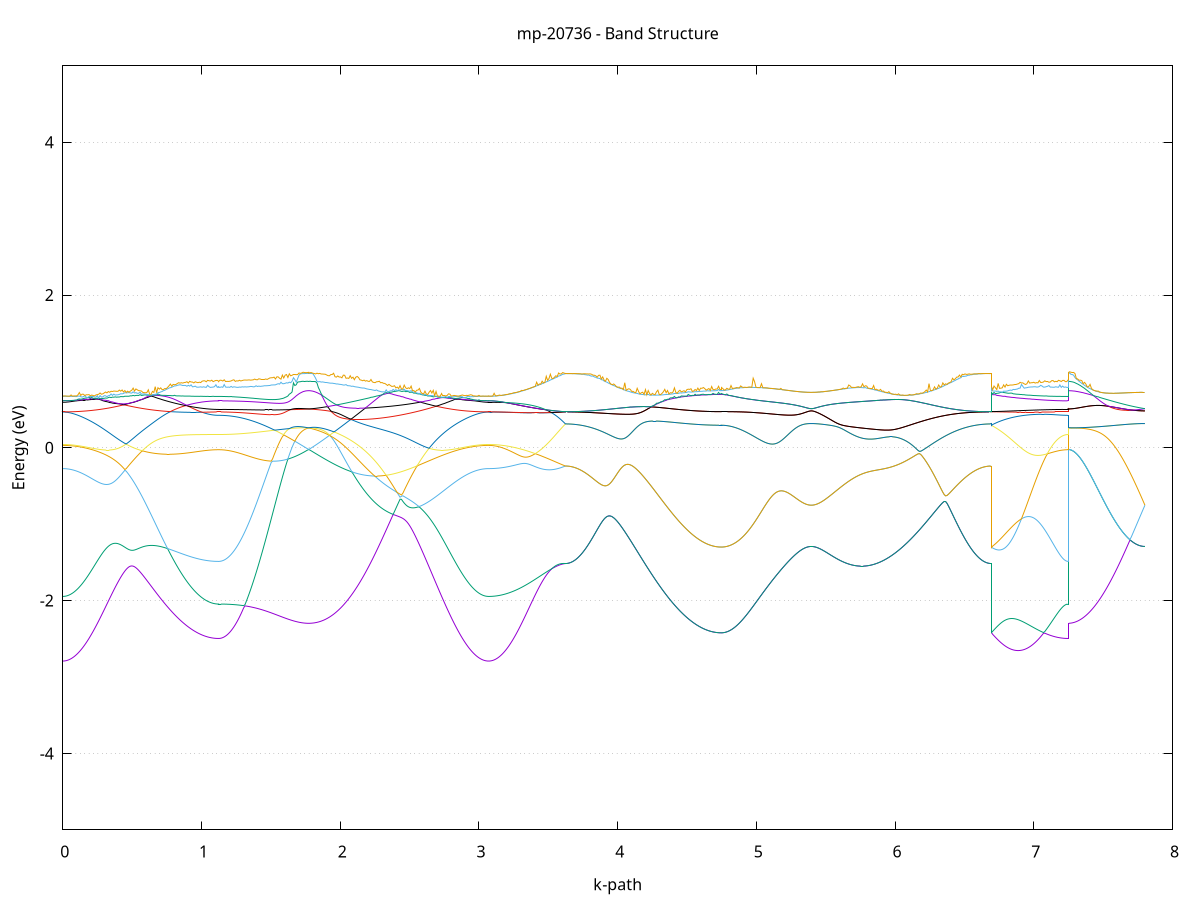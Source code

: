 set title 'mp-20736 - Band Structure'
set xlabel 'k-path'
set ylabel 'Energy (eV)'
set grid y
set yrange [-5:5]
set terminal png size 800,600
set output 'mp-20736_bands_gnuplot.png'
plot '-' using 1:2 with lines notitle, '-' using 1:2 with lines notitle, '-' using 1:2 with lines notitle, '-' using 1:2 with lines notitle, '-' using 1:2 with lines notitle, '-' using 1:2 with lines notitle, '-' using 1:2 with lines notitle, '-' using 1:2 with lines notitle, '-' using 1:2 with lines notitle, '-' using 1:2 with lines notitle, '-' using 1:2 with lines notitle, '-' using 1:2 with lines notitle, '-' using 1:2 with lines notitle, '-' using 1:2 with lines notitle, '-' using 1:2 with lines notitle, '-' using 1:2 with lines notitle, '-' using 1:2 with lines notitle, '-' using 1:2 with lines notitle, '-' using 1:2 with lines notitle, '-' using 1:2 with lines notitle
0.000000 -34.840079
0.009944 -34.839879
0.019888 -34.839579
0.029832 -34.839079
0.039776 -34.838379
0.049720 -34.837379
0.059664 -34.836179
0.069608 -34.834779
0.079553 -34.833279
0.089497 -34.831479
0.099441 -34.829479
0.109385 -34.827179
0.119329 -34.824779
0.129273 -34.822179
0.139217 -34.819279
0.149161 -34.816279
0.159105 -34.812979
0.169049 -34.809479
0.178993 -34.805879
0.188937 -34.801979
0.198881 -34.797979
0.208825 -34.793779
0.218769 -34.789379
0.228713 -34.784779
0.238658 -34.780079
0.248602 -34.775079
0.258546 -34.769979
0.268490 -34.764679
0.278434 -34.759179
0.288378 -34.753579
0.298322 -34.747779
0.308266 -34.741779
0.318210 -34.735579
0.328154 -34.729279
0.338098 -34.722779
0.348042 -34.716179
0.357986 -34.709479
0.367930 -34.702479
0.377874 -34.695479
0.387819 -34.688279
0.397763 -34.680979
0.407707 -34.673479
0.417651 -34.665979
0.427595 -34.658279
0.437539 -34.650479
0.447483 -34.642579
0.457427 -34.634579
0.467371 -34.626479
0.477315 -34.618279
0.487259 -34.609979
0.497203 -34.601579
0.507147 -34.593179
0.517091 -34.584679
0.527035 -34.576079
0.536979 -34.567379
0.546924 -34.558679
0.556868 -34.549979
0.566812 -34.541179
0.576756 -34.532279
0.586700 -34.523479
0.596644 -34.514579
0.606588 -34.505579
0.616532 -34.496579
0.626476 -34.487679
0.636420 -34.478679
0.646364 -34.469779
0.656308 -34.460779
0.666252 -34.451879
0.676196 -34.442979
0.686140 -34.434179
0.696085 -34.425279
0.706029 -34.416579
0.715973 -34.407879
0.725917 -34.399179
0.735861 -34.390579
0.745805 -34.382079
0.755749 -34.373579
0.765693 -34.365079
0.775637 -34.356879
0.785581 -34.348679
0.795525 -34.340579
0.805469 -34.332579
0.815413 -34.324679
0.825357 -34.316979
0.835301 -34.309379
0.845245 -34.301979
0.855190 -34.294579
0.865134 -34.287479
0.875078 -34.280479
0.885022 -34.273579
0.894966 -34.266979
0.904910 -34.260579
0.914854 -34.254379
0.924798 -34.248279
0.934742 -34.242479
0.944686 -34.236879
0.954630 -34.231579
0.964574 -34.226479
0.974518 -34.221579
0.984462 -34.216979
0.994406 -34.212579
1.004351 -34.208479
1.014295 -34.204779
1.024239 -34.201279
1.034183 -34.198079
1.044127 -34.195179
1.054071 -34.192679
1.064015 -34.190479
1.073959 -34.188579
1.083903 -34.186979
1.093847 -34.185779
1.103791 -34.184879
1.113735 -34.184379
1.123679 -34.184179
1.123679 -34.184179
1.133663 -34.184179
1.143647 -34.183979
1.153631 -34.183679
1.163615 -34.183379
1.173599 -34.182879
1.183582 -34.182379
1.193566 -34.181679
1.203550 -34.180879
1.213534 -34.180079
1.223518 -34.178979
1.233502 -34.177979
1.243485 -34.176779
1.253469 -34.175479
1.263453 -34.174179
1.273437 -34.172679
1.283421 -34.171179
1.293405 -34.169479
1.303389 -34.167779
1.313372 -34.165979
1.323356 -34.164079
1.333340 -34.162079
1.343324 -34.160079
1.353308 -34.157879
1.363292 -34.155679
1.373276 -34.153479
1.383259 -34.151179
1.393243 -34.148779
1.403227 -34.146279
1.413211 -34.143779
1.423195 -34.141279
1.433179 -34.138579
1.443162 -34.135879
1.453146 -34.133079
1.463130 -34.130379
1.473114 -34.127479
1.483098 -34.124679
1.493082 -34.121779
1.503066 -34.118879
1.513049 -34.115979
1.523033 -34.112979
1.533017 -34.109979
1.543001 -34.106979
1.552985 -34.103979
1.562969 -34.100979
1.572953 -34.097979
1.582936 -34.094879
1.592920 -34.091879
1.602904 -34.088879
1.612888 -34.085879
1.622872 -34.082879
1.632856 -34.079979
1.642839 -34.076979
1.652823 -34.074079
1.662807 -34.071179
1.672791 -34.068379
1.682775 -34.065579
1.692759 -34.062779
1.702743 -34.060079
1.712726 -34.057479
1.722710 -34.054879
1.732694 -34.052379
1.742678 -34.049879
1.752662 -34.047579
1.762646 -34.045179
1.772629 -34.043379
1.772629 -34.043379
1.782609 -34.045079
1.792588 -34.047479
1.802568 -34.050079
1.812547 -34.052779
1.822526 -34.055579
1.832506 -34.058479
1.842485 -34.061679
1.852465 -34.064979
1.862444 -34.068379
1.872423 -34.071879
1.882403 -34.075579
1.892382 -34.079379
1.902361 -34.083379
1.912341 -34.087479
1.922320 -34.091779
1.932300 -34.096179
1.942279 -34.100779
1.952258 -34.105579
1.962238 -34.110379
1.972217 -34.115379
1.982196 -34.120579
1.992176 -34.125979
2.002155 -34.131479
2.012135 -34.137079
2.022114 -34.142879
2.032093 -34.148779
2.042073 -34.154879
2.052052 -34.161179
2.062031 -34.167579
2.072011 -34.174079
2.081990 -34.180779
2.091970 -34.187579
2.101949 -34.194479
2.111928 -34.201579
2.121908 -34.208679
2.131887 -34.215879
2.141867 -34.223379
2.151846 -34.230879
2.161825 -34.238479
2.171805 -34.246279
2.181784 -34.254179
2.191763 -34.262179
2.201743 -34.270279
2.211722 -34.278479
2.221702 -34.286779
2.231681 -34.295179
2.241660 -34.303579
2.251640 -34.312179
2.261619 -34.320779
2.271598 -34.329479
2.281578 -34.338279
2.291557 -34.347079
2.301537 -34.355979
2.311516 -34.364979
2.321495 -34.373979
2.331475 -34.382979
2.341454 -34.391979
2.351434 -34.401079
2.361413 -34.410179
2.371392 -34.419279
2.381372 -34.428479
2.391351 -34.437679
2.401330 -34.446879
2.411310 -34.456179
2.421289 -34.465379
2.431269 -34.474579
2.441248 -34.483779
2.451227 -34.492979
2.461207 -34.502079
2.471186 -34.511179
2.481165 -34.520279
2.491145 -34.529279
2.501124 -34.538279
2.511104 -34.547279
2.521083 -34.556179
2.531062 -34.565079
2.541042 -34.573779
2.551021 -34.582479
2.561001 -34.591079
2.570980 -34.599679
2.580959 -34.608179
2.590939 -34.616579
2.600918 -34.624879
2.610897 -34.632979
2.620877 -34.641179
2.630856 -34.649179
2.640836 -34.656979
2.650815 -34.664679
2.660794 -34.672279
2.670774 -34.679779
2.680753 -34.687179
2.690732 -34.694379
2.700712 -34.701479
2.710691 -34.708379
2.720671 -34.715179
2.730650 -34.721879
2.740629 -34.728379
2.750609 -34.734679
2.760588 -34.740979
2.770567 -34.746979
2.780547 -34.752779
2.790526 -34.758479
2.800506 -34.764079
2.810485 -34.769379
2.820464 -34.774579
2.830444 -34.779579
2.840423 -34.784379
2.850403 -34.789079
2.860382 -34.793479
2.870361 -34.797779
2.880341 -34.801779
2.890320 -34.805679
2.900299 -34.809279
2.910279 -34.812779
2.920258 -34.816079
2.930238 -34.819079
2.940217 -34.821979
2.950196 -34.824679
2.960176 -34.827079
2.970155 -34.829379
2.980134 -34.831379
2.990114 -34.833179
3.000093 -34.834779
3.010073 -34.836179
3.020052 -34.837379
3.030031 -34.838279
3.040011 -34.839079
3.049990 -34.839579
3.059970 -34.839879
3.069949 -34.840079
3.069949 -34.840079
3.079838 -34.839979
3.089727 -34.839779
3.099616 -34.839279
3.109504 -34.838779
3.119393 -34.837979
3.129282 -34.837079
3.139171 -34.836079
3.149060 -34.834879
3.158949 -34.833279
3.168838 -34.831779
3.178727 -34.829979
3.188616 -34.828179
3.198504 -34.826179
3.208393 -34.823979
3.218282 -34.821579
3.228171 -34.819179
3.238060 -34.816579
3.247949 -34.813779
3.257838 -34.810679
3.267727 -34.807579
3.277616 -34.804379
3.287504 -34.800979
3.297393 -34.797379
3.307282 -34.793779
3.317171 -34.789979
3.327060 -34.785979
3.336949 -34.781879
3.346838 -34.777679
3.356727 -34.773479
3.366615 -34.769079
3.376504 -34.764479
3.386393 -34.759879
3.396282 -34.755079
3.406171 -34.750079
3.416060 -34.745079
3.425949 -34.739979
3.435838 -34.734779
3.445727 -34.729479
3.455615 -34.724079
3.465504 -34.718579
3.475393 -34.712979
3.485282 -34.707279
3.495171 -34.701579
3.505060 -34.695779
3.514949 -34.689879
3.524838 -34.684079
3.534727 -34.678079
3.544615 -34.671979
3.554504 -34.665879
3.564393 -34.659779
3.574282 -34.653579
3.584171 -34.647379
3.594060 -34.641079
3.603949 -34.634879
3.613838 -34.628579
3.623727 -34.622279
3.623727 -34.622279
3.633671 -34.622179
3.643615 -34.621879
3.653559 -34.621479
3.663503 -34.620779
3.673447 -34.619979
3.683391 -34.618979
3.693335 -34.617779
3.703279 -34.616379
3.713223 -34.614879
3.723167 -34.613079
3.733111 -34.611179
3.743055 -34.609079
3.752999 -34.606779
3.762943 -34.604379
3.772887 -34.601779
3.782832 -34.598979
3.792776 -34.595979
3.802720 -34.592879
3.812664 -34.589579
3.822608 -34.586079
3.832552 -34.582479
3.842496 -34.578679
3.852440 -34.574679
3.862384 -34.570679
3.872328 -34.566479
3.882272 -34.562079
3.892216 -34.557579
3.902160 -34.552879
3.912104 -34.547979
3.922048 -34.543079
3.931993 -34.537979
3.941937 -34.532779
3.951881 -34.527479
3.961825 -34.521979
3.971769 -34.516379
3.981713 -34.510779
3.991657 -34.504879
4.001601 -34.498979
4.011545 -34.492979
4.021489 -34.486879
4.031433 -34.480579
4.041377 -34.474279
4.051321 -34.467879
4.061265 -34.461379
4.071209 -34.454879
4.081153 -34.448279
4.091098 -34.441579
4.101042 -34.434779
4.110986 -34.427979
4.120930 -34.421079
4.130874 -34.414179
4.140818 -34.407179
4.150762 -34.400179
4.160706 -34.393179
4.170650 -34.386079
4.180594 -34.378979
4.190538 -34.371879
4.200482 -34.364779
4.210426 -34.357679
4.220370 -34.350579
4.230314 -34.343479
4.240259 -34.336279
4.250203 -34.329179
4.260147 -34.322079
4.270091 -34.315079
4.280035 -34.308079
4.289979 -34.301079
4.299923 -34.294179
4.309867 -34.287279
4.319811 -34.280479
4.329755 -34.273679
4.339699 -34.266979
4.349643 -34.260379
4.359587 -34.253779
4.369531 -34.247279
4.379475 -34.240979
4.389419 -34.234679
4.399364 -34.228579
4.409308 -34.222479
4.419252 -34.216479
4.429196 -34.210579
4.439140 -34.204879
4.449084 -34.199279
4.459028 -34.193779
4.468972 -34.188379
4.478916 -34.183179
4.488860 -34.178179
4.498804 -34.173279
4.508748 -34.168479
4.518692 -34.163879
4.528636 -34.159479
4.538580 -34.155179
4.548525 -34.151079
4.558469 -34.147279
4.568413 -34.143479
4.578357 -34.139879
4.588301 -34.136579
4.598245 -34.133379
4.608189 -34.130379
4.618133 -34.127579
4.628077 -34.124979
4.638021 -34.122479
4.647965 -34.120279
4.657909 -34.118279
4.667853 -34.116479
4.677797 -34.114879
4.687741 -34.113479
4.697686 -34.112279
4.707630 -34.111279
4.717574 -34.110579
4.727518 -34.109979
4.737462 -34.109679
4.747406 -34.109579
4.747406 -34.109579
4.757390 -34.109579
4.767374 -34.109479
4.777357 -34.109279
4.787341 -34.109079
4.797325 -34.108779
4.807309 -34.108379
4.817293 -34.107979
4.827277 -34.107479
4.837260 -34.106879
4.847244 -34.106279
4.857228 -34.105579
4.867212 -34.104879
4.877196 -34.103979
4.887180 -34.103079
4.897164 -34.102179
4.907147 -34.101179
4.917131 -34.100179
4.927115 -34.099079
4.937099 -34.097979
4.947083 -34.096779
4.957067 -34.095479
4.967051 -34.094179
4.977034 -34.092879
4.987018 -34.091479
4.997002 -34.090079
5.006986 -34.088679
5.016970 -34.087179
5.026954 -34.085679
5.036937 -34.084179
5.046921 -34.082679
5.056905 -34.081079
5.066889 -34.079579
5.076873 -34.077979
5.086857 -34.076379
5.096841 -34.074779
5.106824 -34.073179
5.116808 -34.071579
5.126792 -34.069979
5.136776 -34.068379
5.146760 -34.066779
5.156744 -34.065179
5.166727 -34.063579
5.176711 -34.062079
5.186695 -34.060579
5.196679 -34.059079
5.206663 -34.057679
5.216647 -34.056279
5.226631 -34.054879
5.236614 -34.053579
5.246598 -34.052379
5.256582 -34.051179
5.266566 -34.050079
5.276550 -34.048979
5.286534 -34.047979
5.296518 -34.046979
5.306501 -34.046079
5.316485 -34.045279
5.326469 -34.044579
5.336453 -34.043979
5.346437 -34.043379
5.356421 -34.042979
5.366404 -34.042579
5.376388 -34.042379
5.386372 -34.042179
5.396356 -34.042179
5.396356 -34.042179
5.406335 -34.042179
5.416315 -34.042379
5.426294 -34.042679
5.436274 -34.043079
5.446253 -34.043579
5.456232 -34.044179
5.466212 -34.044979
5.476191 -34.045879
5.486170 -34.046979
5.496150 -34.048079
5.506129 -34.049379
5.516109 -34.050779
5.526088 -34.052279
5.536067 -34.053979
5.546047 -34.055879
5.556026 -34.057879
5.566005 -34.059979
5.575985 -34.062279
5.585964 -34.064679
5.595944 -34.067279
5.605923 -34.069979
5.615902 -34.072779
5.625882 -34.075779
5.635861 -34.078879
5.645840 -34.082179
5.655820 -34.085579
5.665799 -34.089179
5.675779 -34.092879
5.685758 -34.096679
5.695737 -34.100679
5.705717 -34.104879
5.715696 -34.109179
5.725676 -34.113579
5.735655 -34.118079
5.745634 -34.122779
5.755614 -34.127579
5.765593 -34.132579
5.775572 -34.137679
5.785552 -34.142879
5.795531 -34.148179
5.805511 -34.153579
5.815490 -34.159079
5.825469 -34.164779
5.835449 -34.170479
5.845428 -34.176479
5.855407 -34.182479
5.865387 -34.188579
5.875366 -34.194779
5.885346 -34.201079
5.895325 -34.207479
5.905304 -34.213979
5.915284 -34.220479
5.925263 -34.227179
5.935243 -34.233879
5.945222 -34.240679
5.955201 -34.247579
5.965181 -34.254479
5.975160 -34.261379
5.985139 -34.268479
5.995119 -34.275479
6.005098 -34.282579
6.015078 -34.289779
6.025057 -34.296979
6.035036 -34.304179
6.045016 -34.311379
6.054995 -34.318679
6.064974 -34.325979
6.074954 -34.333279
6.084933 -34.340479
6.094913 -34.347779
6.104892 -34.355079
6.114871 -34.362279
6.124851 -34.369579
6.134830 -34.376779
6.144810 -34.383979
6.154789 -34.391179
6.164768 -34.398279
6.174748 -34.405379
6.184727 -34.412479
6.194706 -34.419479
6.204686 -34.426479
6.214665 -34.433379
6.224645 -34.440179
6.234624 -34.446979
6.244603 -34.453679
6.254583 -34.460279
6.264562 -34.466779
6.274541 -34.473279
6.284521 -34.479679
6.294500 -34.485979
6.304480 -34.492179
6.314459 -34.498179
6.324438 -34.504179
6.334418 -34.510079
6.344397 -34.515779
6.354376 -34.521379
6.364356 -34.526879
6.374335 -34.532179
6.384315 -34.537479
6.394294 -34.542579
6.404273 -34.547579
6.414253 -34.552479
6.424232 -34.557179
6.434212 -34.561679
6.444191 -34.566079
6.454170 -34.570379
6.464150 -34.574479
6.474129 -34.578379
6.484108 -34.582179
6.494088 -34.585879
6.504067 -34.589379
6.514047 -34.592679
6.524026 -34.595779
6.534005 -34.598779
6.543985 -34.601679
6.553964 -34.604279
6.563943 -34.606779
6.573923 -34.608979
6.583902 -34.611179
6.593882 -34.613079
6.603861 -34.614779
6.613840 -34.616379
6.623820 -34.617779
6.633799 -34.618979
6.643779 -34.619979
6.653758 -34.620779
6.663737 -34.621479
6.673717 -34.621879
6.683696 -34.622179
6.693675 -34.622279
6.693675 -34.109579
6.703564 -34.111679
6.713453 -34.113779
6.723342 -34.115879
6.733231 -34.118079
6.743120 -34.120079
6.753009 -34.122179
6.762898 -34.124179
6.772787 -34.126279
6.782675 -34.128279
6.792564 -34.130279
6.802453 -34.132279
6.812342 -34.134179
6.822231 -34.136179
6.832120 -34.138179
6.842009 -34.140079
6.851898 -34.141979
6.861786 -34.143779
6.871675 -34.145679
6.881564 -34.147479
6.891453 -34.149279
6.901342 -34.150979
6.911231 -34.152679
6.921120 -34.154379
6.931009 -34.156079
6.940898 -34.157779
6.950786 -34.159279
6.960675 -34.160879
6.970564 -34.162379
6.980453 -34.163879
6.990342 -34.165279
7.000231 -34.166579
7.010120 -34.167979
7.020009 -34.169179
7.029898 -34.170479
7.039786 -34.171579
7.049675 -34.172779
7.059564 -34.173879
7.069453 -34.174979
7.079342 -34.175879
7.089231 -34.176879
7.099120 -34.177779
7.109009 -34.178579
7.118898 -34.179379
7.128786 -34.180079
7.138675 -34.180679
7.148564 -34.181279
7.158453 -34.181879
7.168342 -34.182279
7.178231 -34.182779
7.188120 -34.183179
7.198009 -34.183479
7.207898 -34.183679
7.217786 -34.183879
7.227675 -34.184079
7.237564 -34.184179
7.247453 -34.184179
7.247453 -34.043379
7.257342 -34.043379
7.267231 -34.043379
7.277120 -34.043379
7.287009 -34.043379
7.296897 -34.043379
7.306786 -34.043379
7.316675 -34.043279
7.326564 -34.043279
7.336453 -34.043279
7.346342 -34.043279
7.356231 -34.043179
7.366120 -34.043179
7.376009 -34.043179
7.385897 -34.043179
7.395786 -34.043179
7.405675 -34.043079
7.415564 -34.043079
7.425453 -34.043079
7.435342 -34.043079
7.445231 -34.043079
7.455120 -34.042979
7.465009 -34.042979
7.474897 -34.042979
7.484786 -34.042879
7.494675 -34.042879
7.504564 -34.042879
7.514453 -34.042779
7.524342 -34.042779
7.534231 -34.042679
7.544120 -34.042679
7.554009 -34.042679
7.563897 -34.042579
7.573786 -34.042479
7.583675 -34.042479
7.593564 -34.042479
7.603453 -34.042379
7.613342 -34.042379
7.623231 -34.042379
7.633120 -34.042379
7.643009 -34.042379
7.652897 -34.042379
7.662786 -34.042379
7.672675 -34.042379
7.682564 -34.042379
7.692453 -34.042279
7.702342 -34.042279
7.712231 -34.042279
7.722120 -34.042279
7.732008 -34.042179
7.741897 -34.042179
7.751786 -34.042179
7.761675 -34.042179
7.771564 -34.042179
7.781453 -34.042179
7.791342 -34.042179
7.801231 -34.042179
e
0.000000 -34.388479
0.009944 -34.388379
0.019888 -34.388279
0.029832 -34.387979
0.039776 -34.387479
0.049720 -34.386779
0.059664 -34.386079
0.069608 -34.385079
0.079553 -34.383979
0.089497 -34.382779
0.099441 -34.381379
0.109385 -34.379779
0.119329 -34.378079
0.129273 -34.376279
0.139217 -34.374279
0.149161 -34.372179
0.159105 -34.369979
0.169049 -34.367579
0.178993 -34.365079
0.188937 -34.362379
0.198881 -34.359579
0.208825 -34.356779
0.218769 -34.353779
0.228713 -34.350579
0.238658 -34.347379
0.248602 -34.343979
0.258546 -34.340479
0.268490 -34.336879
0.278434 -34.333179
0.288378 -34.329379
0.298322 -34.325479
0.308266 -34.321379
0.318210 -34.317279
0.328154 -34.313079
0.338098 -34.308779
0.348042 -34.304379
0.357986 -34.299979
0.367930 -34.295379
0.377874 -34.290779
0.387819 -34.286079
0.397763 -34.281279
0.407707 -34.276479
0.417651 -34.271579
0.427595 -34.266679
0.437539 -34.261679
0.447483 -34.256679
0.457427 -34.251579
0.467371 -34.246479
0.477315 -34.241279
0.487259 -34.236179
0.497203 -34.230979
0.507147 -34.225779
0.517091 -34.220579
0.527035 -34.215379
0.536979 -34.210079
0.546924 -34.204879
0.556868 -34.199679
0.566812 -34.194579
0.576756 -34.189379
0.586700 -34.184179
0.596644 -34.179079
0.606588 -34.173879
0.616532 -34.168779
0.626476 -34.163779
0.636420 -34.158779
0.646364 -34.153779
0.656308 -34.148879
0.666252 -34.144079
0.676196 -34.139279
0.686140 -34.134579
0.696085 -34.129979
0.706029 -34.125479
0.715973 -34.120979
0.725917 -34.116579
0.735861 -34.112379
0.745805 -34.108179
0.755749 -34.104079
0.765693 -34.100079
0.775637 -34.096179
0.785581 -34.092479
0.795525 -34.088779
0.805469 -34.085179
0.815413 -34.081779
0.825357 -34.078479
0.835301 -34.075279
0.845245 -34.072279
0.855190 -34.069279
0.865134 -34.066479
0.875078 -34.063779
0.885022 -34.061279
0.894966 -34.058879
0.904910 -34.056579
0.914854 -34.054479
0.924798 -34.052379
0.934742 -34.050479
0.944686 -34.048779
0.954630 -34.047079
0.964574 -34.045579
0.974518 -34.044179
0.984462 -34.042879
0.994406 -34.041779
1.004351 -34.040679
1.014295 -34.039779
1.024239 -34.038879
1.034183 -34.038179
1.044127 -34.037579
1.054071 -34.036979
1.064015 -34.036479
1.073959 -34.036079
1.083903 -34.035779
1.093847 -34.035479
1.103791 -34.035279
1.113735 -34.035179
1.123679 -34.035179
1.123679 -34.035179
1.133663 -34.035079
1.143647 -34.035079
1.153631 -34.034979
1.163615 -34.034879
1.173599 -34.034679
1.183582 -34.034579
1.193566 -34.034379
1.203550 -34.034179
1.213534 -34.033979
1.223518 -34.033679
1.233502 -34.033379
1.243485 -34.033079
1.253469 -34.032779
1.263453 -34.032379
1.273437 -34.031979
1.283421 -34.031479
1.293405 -34.031079
1.303389 -34.030679
1.313372 -34.030179
1.323356 -34.029679
1.333340 -34.029179
1.343324 -34.028679
1.353308 -34.028179
1.363292 -34.027679
1.373276 -34.027179
1.383259 -34.026679
1.393243 -34.026279
1.403227 -34.025779
1.413211 -34.025279
1.423195 -34.024779
1.433179 -34.024279
1.443162 -34.023879
1.453146 -34.023479
1.463130 -34.023079
1.473114 -34.022779
1.483098 -34.022479
1.493082 -34.022179
1.503066 -34.021979
1.513049 -34.021779
1.523033 -34.021579
1.533017 -34.021479
1.543001 -34.021479
1.552985 -34.021479
1.562969 -34.021579
1.572953 -34.021679
1.582936 -34.021979
1.592920 -34.022279
1.602904 -34.022579
1.612888 -34.023079
1.622872 -34.023579
1.632856 -34.024179
1.642839 -34.024879
1.652823 -34.025579
1.662807 -34.026479
1.672791 -34.027479
1.682775 -34.028579
1.692759 -34.029679
1.702743 -34.030979
1.712726 -34.032379
1.722710 -34.033879
1.732694 -34.035479
1.742678 -34.037279
1.752662 -34.039079
1.762646 -34.041079
1.772629 -34.042879
1.772629 -34.042879
1.782609 -34.041179
1.792588 -34.039179
1.802568 -34.037179
1.812547 -34.035279
1.822526 -34.033579
1.832506 -34.031879
1.842485 -34.030279
1.852465 -34.028779
1.862444 -34.027479
1.872423 -34.026179
1.882403 -34.024979
1.892382 -34.023979
1.902361 -34.023079
1.912341 -34.022279
1.922320 -34.021679
1.932300 -34.021079
1.942279 -34.020679
1.952258 -34.020379
1.962238 -34.020179
1.972217 -34.020079
1.982196 -34.020179
1.992176 -34.020479
2.002155 -34.020779
2.012135 -34.021279
2.022114 -34.021979
2.032093 -34.022779
2.042073 -34.023579
2.052052 -34.024779
2.062031 -34.025979
2.072011 -34.027279
2.081990 -34.028779
2.091970 -34.030379
2.101949 -34.032179
2.111928 -34.034079
2.121908 -34.036179
2.131887 -34.038379
2.141867 -34.040679
2.151846 -34.043079
2.161825 -34.045679
2.171805 -34.048379
2.181784 -34.051179
2.191763 -34.054179
2.201743 -34.057279
2.211722 -34.060479
2.221702 -34.063779
2.231681 -34.067279
2.241660 -34.070879
2.251640 -34.074479
2.261619 -34.078279
2.271598 -34.082179
2.281578 -34.086179
2.291557 -34.090279
2.301537 -34.094479
2.311516 -34.098679
2.321495 -34.103079
2.331475 -34.107579
2.341454 -34.112079
2.351434 -34.116779
2.361413 -34.121379
2.371392 -34.126179
2.381372 -34.130979
2.391351 -34.135879
2.401330 -34.140879
2.411310 -34.145879
2.421289 -34.150879
2.431269 -34.155979
2.441248 -34.161179
2.451227 -34.166379
2.461207 -34.171579
2.471186 -34.176879
2.481165 -34.182079
2.491145 -34.187379
2.501124 -34.192679
2.511104 -34.197979
2.521083 -34.203379
2.531062 -34.208679
2.541042 -34.213979
2.551021 -34.219279
2.561001 -34.224479
2.570980 -34.229779
2.580959 -34.234979
2.590939 -34.240279
2.600918 -34.245379
2.610897 -34.250579
2.620877 -34.255679
2.630856 -34.260779
2.640836 -34.265779
2.650815 -34.270779
2.660794 -34.275679
2.670774 -34.280579
2.680753 -34.285379
2.690732 -34.290079
2.700712 -34.294779
2.710691 -34.299379
2.720671 -34.303879
2.730650 -34.308279
2.740629 -34.312579
2.750609 -34.316779
2.760588 -34.320879
2.770567 -34.324979
2.780547 -34.328879
2.790526 -34.332779
2.800506 -34.336479
2.810485 -34.340179
2.820464 -34.343679
2.830444 -34.347079
2.840423 -34.350379
2.850403 -34.353579
2.860382 -34.356579
2.870361 -34.359479
2.880341 -34.362279
2.890320 -34.364879
2.900299 -34.367479
2.910279 -34.369879
2.920258 -34.372179
2.930238 -34.374279
2.940217 -34.376279
2.950196 -34.378079
2.960176 -34.379779
2.970155 -34.381279
2.980134 -34.382679
2.990114 -34.383879
3.000093 -34.384979
3.010073 -34.385979
3.020052 -34.386779
3.030031 -34.387379
3.040011 -34.387979
3.049990 -34.388279
3.059970 -34.388379
3.069949 -34.388479
3.069949 -34.388479
3.079838 -34.388579
3.089727 -34.388879
3.099616 -34.389479
3.109504 -34.390179
3.119393 -34.391079
3.129282 -34.392079
3.139171 -34.393279
3.149060 -34.394779
3.158949 -34.396279
3.168838 -34.398079
3.178727 -34.399979
3.188616 -34.402179
3.198504 -34.404479
3.208393 -34.406979
3.218282 -34.409679
3.228171 -34.412479
3.238060 -34.415479
3.247949 -34.418679
3.257838 -34.421979
3.267727 -34.425479
3.277616 -34.429079
3.287504 -34.432879
3.297393 -34.436879
3.307282 -34.440979
3.317171 -34.445179
3.327060 -34.449479
3.336949 -34.453979
3.346838 -34.458679
3.356727 -34.463579
3.366615 -34.468479
3.376504 -34.473479
3.386393 -34.478579
3.396282 -34.483779
3.406171 -34.489079
3.416060 -34.494479
3.425949 -34.499979
3.435838 -34.505579
3.445727 -34.511279
3.455615 -34.517079
3.465504 -34.522779
3.475393 -34.528679
3.485282 -34.534679
3.495171 -34.540679
3.505060 -34.546879
3.514949 -34.552979
3.524838 -34.559279
3.534727 -34.565479
3.544615 -34.571679
3.554504 -34.577979
3.564393 -34.584279
3.574282 -34.590579
3.584171 -34.596979
3.594060 -34.603279
3.603949 -34.609579
3.613838 -34.615879
3.623727 -34.622279
3.623727 -34.622279
3.633671 -34.622179
3.643615 -34.621879
3.653559 -34.621479
3.663503 -34.620779
3.673447 -34.619979
3.683391 -34.618979
3.693335 -34.617779
3.703279 -34.616379
3.713223 -34.614879
3.723167 -34.613079
3.733111 -34.611179
3.743055 -34.609079
3.752999 -34.606779
3.762943 -34.604379
3.772887 -34.601779
3.782832 -34.598979
3.792776 -34.595979
3.802720 -34.592879
3.812664 -34.589579
3.822608 -34.586079
3.832552 -34.582479
3.842496 -34.578679
3.852440 -34.574679
3.862384 -34.570679
3.872328 -34.566479
3.882272 -34.562079
3.892216 -34.557579
3.902160 -34.552879
3.912104 -34.547979
3.922048 -34.543079
3.931993 -34.537979
3.941937 -34.532779
3.951881 -34.527479
3.961825 -34.521979
3.971769 -34.516379
3.981713 -34.510779
3.991657 -34.504879
4.001601 -34.498979
4.011545 -34.492979
4.021489 -34.486879
4.031433 -34.480579
4.041377 -34.474279
4.051321 -34.467879
4.061265 -34.461379
4.071209 -34.454879
4.081153 -34.448279
4.091098 -34.441579
4.101042 -34.434779
4.110986 -34.427979
4.120930 -34.421079
4.130874 -34.414179
4.140818 -34.407179
4.150762 -34.400179
4.160706 -34.393179
4.170650 -34.386079
4.180594 -34.378979
4.190538 -34.371879
4.200482 -34.364779
4.210426 -34.357679
4.220370 -34.350579
4.230314 -34.343479
4.240259 -34.336279
4.250203 -34.329179
4.260147 -34.322079
4.270091 -34.315079
4.280035 -34.308079
4.289979 -34.301079
4.299923 -34.294179
4.309867 -34.287279
4.319811 -34.280479
4.329755 -34.273679
4.339699 -34.266979
4.349643 -34.260379
4.359587 -34.253779
4.369531 -34.247279
4.379475 -34.240979
4.389419 -34.234679
4.399364 -34.228579
4.409308 -34.222479
4.419252 -34.216479
4.429196 -34.210579
4.439140 -34.204879
4.449084 -34.199279
4.459028 -34.193779
4.468972 -34.188379
4.478916 -34.183179
4.488860 -34.178179
4.498804 -34.173279
4.508748 -34.168479
4.518692 -34.163879
4.528636 -34.159479
4.538580 -34.155179
4.548525 -34.151079
4.558469 -34.147279
4.568413 -34.143479
4.578357 -34.139879
4.588301 -34.136579
4.598245 -34.133379
4.608189 -34.130379
4.618133 -34.127579
4.628077 -34.124979
4.638021 -34.122479
4.647965 -34.120279
4.657909 -34.118279
4.667853 -34.116479
4.677797 -34.114879
4.687741 -34.113479
4.697686 -34.112279
4.707630 -34.111279
4.717574 -34.110579
4.727518 -34.109979
4.737462 -34.109679
4.747406 -34.109579
4.747406 -34.109579
4.757390 -34.109579
4.767374 -34.109479
4.777357 -34.109279
4.787341 -34.109079
4.797325 -34.108779
4.807309 -34.108379
4.817293 -34.107979
4.827277 -34.107479
4.837260 -34.106879
4.847244 -34.106279
4.857228 -34.105579
4.867212 -34.104879
4.877196 -34.103979
4.887180 -34.103079
4.897164 -34.102179
4.907147 -34.101179
4.917131 -34.100179
4.927115 -34.099079
4.937099 -34.097979
4.947083 -34.096779
4.957067 -34.095479
4.967051 -34.094179
4.977034 -34.092879
4.987018 -34.091479
4.997002 -34.090079
5.006986 -34.088679
5.016970 -34.087179
5.026954 -34.085679
5.036937 -34.084179
5.046921 -34.082679
5.056905 -34.081079
5.066889 -34.079579
5.076873 -34.077979
5.086857 -34.076379
5.096841 -34.074779
5.106824 -34.073179
5.116808 -34.071479
5.126792 -34.069979
5.136776 -34.068379
5.146760 -34.066779
5.156744 -34.065179
5.166727 -34.063579
5.176711 -34.062079
5.186695 -34.060579
5.196679 -34.059079
5.206663 -34.057679
5.216647 -34.056279
5.226631 -34.054879
5.236614 -34.053579
5.246598 -34.052379
5.256582 -34.051179
5.266566 -34.050079
5.276550 -34.048979
5.286534 -34.047979
5.296518 -34.046979
5.306501 -34.046079
5.316485 -34.045279
5.326469 -34.044579
5.336453 -34.043979
5.346437 -34.043379
5.356421 -34.042979
5.366404 -34.042579
5.376388 -34.042379
5.386372 -34.042179
5.396356 -34.042179
5.396356 -34.042179
5.406335 -34.042179
5.416315 -34.042379
5.426294 -34.042679
5.436274 -34.043079
5.446253 -34.043579
5.456232 -34.044179
5.466212 -34.044979
5.476191 -34.045879
5.486170 -34.046979
5.496150 -34.048079
5.506129 -34.049379
5.516109 -34.050779
5.526088 -34.052279
5.536067 -34.053979
5.546047 -34.055879
5.556026 -34.057879
5.566005 -34.059979
5.575985 -34.062279
5.585964 -34.064679
5.595944 -34.067279
5.605923 -34.069979
5.615902 -34.072779
5.625882 -34.075779
5.635861 -34.078879
5.645840 -34.082179
5.655820 -34.085579
5.665799 -34.089179
5.675779 -34.092879
5.685758 -34.096679
5.695737 -34.100679
5.705717 -34.104879
5.715696 -34.109179
5.725676 -34.113579
5.735655 -34.118079
5.745634 -34.122779
5.755614 -34.127579
5.765593 -34.132579
5.775572 -34.137679
5.785552 -34.142879
5.795531 -34.148179
5.805511 -34.153579
5.815490 -34.159079
5.825469 -34.164779
5.835449 -34.170479
5.845428 -34.176379
5.855407 -34.182479
5.865387 -34.188579
5.875366 -34.194779
5.885346 -34.201079
5.895325 -34.207479
5.905304 -34.213979
5.915284 -34.220479
5.925263 -34.227179
5.935243 -34.233879
5.945222 -34.240679
5.955201 -34.247579
5.965181 -34.254479
5.975160 -34.261379
5.985139 -34.268479
5.995119 -34.275479
6.005098 -34.282579
6.015078 -34.289779
6.025057 -34.296979
6.035036 -34.304179
6.045016 -34.311379
6.054995 -34.318679
6.064974 -34.325979
6.074954 -34.333279
6.084933 -34.340479
6.094913 -34.347779
6.104892 -34.355079
6.114871 -34.362279
6.124851 -34.369579
6.134830 -34.376779
6.144810 -34.383979
6.154789 -34.391179
6.164768 -34.398279
6.174748 -34.405379
6.184727 -34.412479
6.194706 -34.419479
6.204686 -34.426479
6.214665 -34.433379
6.224645 -34.440179
6.234624 -34.446979
6.244603 -34.453679
6.254583 -34.460279
6.264562 -34.466779
6.274541 -34.473279
6.284521 -34.479679
6.294500 -34.485979
6.304480 -34.492179
6.314459 -34.498179
6.324438 -34.504179
6.334418 -34.510079
6.344397 -34.515779
6.354376 -34.521379
6.364356 -34.526879
6.374335 -34.532179
6.384315 -34.537479
6.394294 -34.542579
6.404273 -34.547579
6.414253 -34.552479
6.424232 -34.557179
6.434212 -34.561679
6.444191 -34.566079
6.454170 -34.570379
6.464150 -34.574479
6.474129 -34.578379
6.484108 -34.582179
6.494088 -34.585879
6.504067 -34.589379
6.514047 -34.592679
6.524026 -34.595779
6.534005 -34.598779
6.543985 -34.601679
6.553964 -34.604279
6.563943 -34.606779
6.573923 -34.608979
6.583902 -34.611179
6.593882 -34.613079
6.603861 -34.614779
6.613840 -34.616379
6.623820 -34.617779
6.633799 -34.618979
6.643779 -34.619979
6.653758 -34.620779
6.663737 -34.621479
6.673717 -34.621879
6.683696 -34.622179
6.693675 -34.622279
6.693675 -34.109579
6.703564 -34.107479
6.713453 -34.105379
6.723342 -34.103279
6.733231 -34.101279
6.743120 -34.099179
6.753009 -34.097179
6.762898 -34.095079
6.772787 -34.093079
6.782675 -34.091079
6.792564 -34.088979
6.802453 -34.086979
6.812342 -34.085079
6.822231 -34.083079
6.832120 -34.081179
6.842009 -34.079279
6.851898 -34.077379
6.861786 -34.075579
6.871675 -34.073679
6.881564 -34.071879
6.891453 -34.070079
6.901342 -34.068379
6.911231 -34.066679
6.921120 -34.064979
6.931009 -34.063279
6.940898 -34.061679
6.950786 -34.060079
6.960675 -34.058579
6.970564 -34.057079
6.980453 -34.055679
6.990342 -34.054279
7.000231 -34.052879
7.010120 -34.051579
7.020009 -34.050279
7.029898 -34.048979
7.039786 -34.047879
7.049675 -34.046779
7.059564 -34.045679
7.069453 -34.044579
7.079342 -34.043579
7.089231 -34.042679
7.099120 -34.041779
7.109009 -34.040979
7.118898 -34.040179
7.128786 -34.039479
7.138675 -34.038779
7.148564 -34.038179
7.158453 -34.037579
7.168342 -34.037079
7.178231 -34.036679
7.188120 -34.036179
7.198009 -34.035879
7.207898 -34.035579
7.217786 -34.035379
7.227675 -34.035279
7.237564 -34.035179
7.247453 -34.035179
7.247453 -34.042879
7.257342 -34.042879
7.267231 -34.042879
7.277120 -34.042879
7.287009 -34.042779
7.296897 -34.042779
7.306786 -34.042779
7.316675 -34.042779
7.326564 -34.042779
7.336453 -34.042779
7.346342 -34.042679
7.356231 -34.042679
7.366120 -34.042679
7.376009 -34.042679
7.385897 -34.042679
7.395786 -34.042679
7.405675 -34.042679
7.415564 -34.042579
7.425453 -34.042579
7.435342 -34.042579
7.445231 -34.042579
7.455120 -34.042579
7.465009 -34.042579
7.474897 -34.042579
7.484786 -34.042479
7.494675 -34.042479
7.504564 -34.042479
7.514453 -34.042379
7.524342 -34.042379
7.534231 -34.042379
7.544120 -34.042279
7.554009 -34.042279
7.563897 -34.042279
7.573786 -34.042179
7.583675 -34.042179
7.593564 -34.042179
7.603453 -34.042079
7.613342 -34.042079
7.623231 -34.042079
7.633120 -34.042079
7.643009 -34.042079
7.652897 -34.042079
7.662786 -34.042179
7.672675 -34.042179
7.682564 -34.042179
7.692453 -34.042179
7.702342 -34.042079
7.712231 -34.042079
7.722120 -34.042079
7.732008 -34.042079
7.741897 -34.042079
7.751786 -34.042079
7.761675 -34.042079
7.771564 -34.042179
7.781453 -34.042179
7.791342 -34.042179
7.801231 -34.042179
e
0.000000 -18.797379
0.009944 -18.797179
0.019888 -18.796679
0.029832 -18.795779
0.039776 -18.794479
0.049720 -18.792879
0.059664 -18.790979
0.069608 -18.788679
0.079553 -18.785979
0.089497 -18.782979
0.099441 -18.779579
0.109385 -18.775879
0.119329 -18.771879
0.129273 -18.767479
0.139217 -18.762679
0.149161 -18.757579
0.159105 -18.752079
0.169049 -18.746279
0.178993 -18.740179
0.188937 -18.733679
0.198881 -18.726879
0.208825 -18.719779
0.218769 -18.712279
0.228713 -18.704479
0.238658 -18.696379
0.248602 -18.687879
0.258546 -18.679079
0.268490 -18.669979
0.278434 -18.660579
0.288378 -18.650879
0.298322 -18.640779
0.308266 -18.630479
0.318210 -18.619779
0.328154 -18.608879
0.338098 -18.597579
0.348042 -18.586079
0.357986 -18.574179
0.367930 -18.562079
0.377874 -18.549679
0.387819 -18.536979
0.397763 -18.524079
0.407707 -18.510879
0.417651 -18.497379
0.427595 -18.483579
0.437539 -18.469579
0.447483 -18.455379
0.457427 -18.440879
0.467371 -18.426179
0.477315 -18.411179
0.487259 -18.396079
0.497203 -18.380679
0.507147 -18.365079
0.517091 -18.349179
0.527035 -18.333179
0.536979 -18.316979
0.546924 -18.300579
0.556868 -18.283979
0.566812 -18.267179
0.576756 -18.250279
0.586700 -18.233179
0.596644 -18.215979
0.606588 -18.198579
0.616532 -18.181079
0.626476 -18.163379
0.636420 -18.145579
0.646364 -18.127779
0.656308 -18.109779
0.666252 -18.091679
0.676196 -18.073579
0.686140 -18.055379
0.696085 -18.056379
0.706029 -18.090979
0.715973 -18.124979
0.725917 -18.158379
0.735861 -18.191279
0.745805 -18.223479
0.755749 -18.255179
0.765693 -18.286179
0.775637 -18.316579
0.785581 -18.346279
0.795525 -18.375279
0.805469 -18.403579
0.815413 -18.431279
0.825357 -18.458179
0.835301 -18.484279
0.845245 -18.509679
0.855190 -18.534279
0.865134 -18.558179
0.875078 -18.581179
0.885022 -18.603379
0.894966 -18.624779
0.904910 -18.645379
0.914854 -18.665179
0.924798 -18.684079
0.934742 -18.702079
0.944686 -18.719279
0.954630 -18.735579
0.964574 -18.750979
0.974518 -18.765479
0.984462 -18.779079
0.994406 -18.791779
1.004351 -18.803579
1.014295 -18.814479
1.024239 -18.824379
1.034183 -18.833379
1.044127 -18.841479
1.054071 -18.848579
1.064015 -18.854779
1.073959 -18.860079
1.083903 -18.864279
1.093847 -18.867679
1.103791 -18.870079
1.113735 -18.871479
1.123679 -18.871979
1.123679 -18.871979
1.133663 -18.871779
1.143647 -18.871179
1.153631 -18.870179
1.163615 -18.868779
1.173599 -18.867079
1.183582 -18.864879
1.193566 -18.862379
1.203550 -18.859479
1.213534 -18.856179
1.223518 -18.852479
1.233502 -18.848379
1.243485 -18.843879
1.253469 -18.839079
1.263453 -18.833779
1.273437 -18.828179
1.283421 -18.822179
1.293405 -18.815879
1.303389 -18.809079
1.313372 -18.801979
1.323356 -18.794479
1.333340 -18.786679
1.343324 -18.778479
1.353308 -18.769879
1.363292 -18.760979
1.373276 -18.751779
1.383259 -18.742079
1.393243 -18.732179
1.403227 -18.721879
1.413211 -18.711179
1.423195 -18.700279
1.433179 -18.688979
1.443162 -18.677279
1.453146 -18.665379
1.463130 -18.653179
1.473114 -18.640579
1.483098 -18.627779
1.493082 -18.614679
1.503066 -18.601279
1.513049 -18.587579
1.523033 -18.573679
1.533017 -18.559479
1.543001 -18.545079
1.552985 -18.530479
1.562969 -18.515679
1.572953 -18.500679
1.582936 -18.485579
1.592920 -18.470379
1.602904 -18.454979
1.612888 -18.439579
1.622872 -18.424079
1.632856 -18.408679
1.642839 -18.393379
1.652823 -18.378279
1.662807 -18.363379
1.672791 -18.348779
1.682775 -18.334679
1.692759 -18.321279
1.702743 -18.308679
1.712726 -18.297079
1.722710 -18.286779
1.732694 -18.277979
1.742678 -18.270879
1.752662 -18.265779
1.762646 -18.262779
1.772629 -18.261779
1.772629 -18.261779
1.782609 -18.262579
1.792588 -18.265179
1.802568 -18.269279
1.812547 -18.274679
1.822526 -18.280979
1.832506 -18.287879
1.842485 -18.295179
1.852465 -18.302779
1.862444 -18.310279
1.872423 -18.317679
1.882403 -18.324779
1.892382 -18.331579
1.902361 -18.337979
1.912341 -18.343779
1.922320 -18.349079
1.932300 -18.353679
1.942279 -18.357679
1.952258 -18.360979
1.962238 -18.363579
1.972217 -18.365379
1.982196 -18.366479
1.992176 -18.366779
2.002155 -18.366279
2.012135 -18.364979
2.022114 -18.362779
2.032093 -18.359779
2.042073 -18.355979
2.052052 -18.351279
2.062031 -18.345779
2.072011 -18.339379
2.081990 -18.332079
2.091970 -18.323879
2.101949 -18.314879
2.111928 -18.304979
2.121908 -18.294279
2.131887 -18.282579
2.141867 -18.270079
2.151846 -18.256779
2.161825 -18.242479
2.171805 -18.227479
2.181784 -18.211479
2.191763 -18.194679
2.201743 -18.177079
2.211722 -18.158679
2.221702 -18.139379
2.231681 -18.119279
2.241660 -18.098379
2.251640 -18.076679
2.261619 -18.054279
2.271598 -18.030979
2.281578 -18.006979
2.291557 -17.982179
2.301537 -17.956679
2.311516 -17.930479
2.321495 -17.930379
2.331475 -17.949779
2.341454 -17.968979
2.351434 -17.988179
2.361413 -18.007279
2.371392 -18.026279
2.381372 -18.045279
2.391351 -18.064079
2.401330 -18.082779
2.411310 -18.101379
2.421289 -18.119779
2.431269 -18.138179
2.441248 -18.156279
2.451227 -18.174379
2.461207 -18.192279
2.471186 -18.209979
2.481165 -18.227579
2.491145 -18.244979
2.501124 -18.262179
2.511104 -18.279179
2.521083 -18.295979
2.531062 -18.312679
2.541042 -18.329079
2.551021 -18.345379
2.561001 -18.361379
2.570980 -18.377179
2.580959 -18.392679
2.590939 -18.408079
2.600918 -18.423179
2.610897 -18.438079
2.620877 -18.452679
2.630856 -18.467079
2.640836 -18.481179
2.650815 -18.495079
2.660794 -18.508679
2.670774 -18.521979
2.680753 -18.535079
2.690732 -18.547879
2.700712 -18.560379
2.710691 -18.572579
2.720671 -18.584479
2.730650 -18.596079
2.740629 -18.607479
2.750609 -18.618479
2.760588 -18.629179
2.770567 -18.639679
2.780547 -18.649779
2.790526 -18.659579
2.800506 -18.669079
2.810485 -18.678279
2.820464 -18.687079
2.830444 -18.695579
2.840423 -18.703779
2.850403 -18.711679
2.860382 -18.719179
2.870361 -18.726379
2.880341 -18.733279
2.890320 -18.739779
2.900299 -18.745979
2.910279 -18.751779
2.920258 -18.757279
2.930238 -18.762379
2.940217 -18.767179
2.950196 -18.771679
2.960176 -18.775779
2.970155 -18.779479
2.980134 -18.782879
2.990114 -18.785879
3.000093 -18.788579
3.010073 -18.790879
3.020052 -18.792879
3.030031 -18.794479
3.040011 -18.795779
3.049990 -18.796679
3.059970 -18.797179
3.069949 -18.797379
3.069949 -18.797379
3.079838 -18.796879
3.089727 -18.795579
3.099616 -18.793279
3.109504 -18.790179
3.119393 -18.786079
3.129282 -18.781179
3.139171 -18.775279
3.149060 -18.768579
3.158949 -18.760879
3.168838 -18.752379
3.178727 -18.742979
3.188616 -18.732679
3.198504 -18.721579
3.208393 -18.709579
3.218282 -18.696679
3.228171 -18.682979
3.238060 -18.668379
3.247949 -18.652979
3.257838 -18.636779
3.267727 -18.619679
3.277616 -18.601779
3.287504 -18.583179
3.297393 -18.563679
3.307282 -18.543379
3.317171 -18.522379
3.327060 -18.500579
3.336949 -18.478079
3.346838 -18.454779
3.356727 -18.430779
3.366615 -18.406179
3.376504 -18.380679
3.386393 -18.354579
3.396282 -18.327879
3.406171 -18.300379
3.416060 -18.272279
3.425949 -18.243579
3.435838 -18.214279
3.445727 -18.184379
3.455615 -18.153879
3.465504 -18.122879
3.475393 -18.091279
3.485282 -18.059179
3.495171 -18.026479
3.505060 -17.993479
3.514949 -17.959879
3.524838 -17.925879
3.534727 -17.891479
3.544615 -17.856679
3.554504 -17.821379
3.564393 -17.785879
3.574282 -17.749879
3.584171 -17.713679
3.594060 -17.677179
3.603949 -17.640379
3.613838 -17.603379
3.623727 -17.566079
3.623727 -17.566079
3.633671 -17.566079
3.643615 -17.565979
3.653559 -17.565679
3.663503 -17.565379
3.673447 -17.565079
3.683391 -17.564579
3.693335 -17.564079
3.703279 -17.563479
3.713223 -17.562779
3.723167 -17.562079
3.733111 -17.561279
3.743055 -17.560379
3.752999 -17.559579
3.762943 -17.558579
3.772887 -17.557679
3.782832 -17.556679
3.792776 -17.555779
3.802720 -17.554779
3.812664 -17.553879
3.822608 -17.552879
3.832552 -17.552079
3.842496 -17.551279
3.852440 -17.550579
3.862384 -17.549979
3.872328 -17.549479
3.882272 -17.549179
3.892216 -17.549079
3.902160 -17.549079
3.912104 -17.549379
3.922048 -17.549979
3.931993 -17.550879
3.941937 -17.552079
3.951881 -17.553679
3.961825 -17.555679
3.971769 -17.558279
3.981713 -17.561279
3.991657 -17.564879
4.001601 -17.569179
4.011545 -17.574079
4.021489 -17.579779
4.031433 -17.586279
4.041377 -17.593679
4.051321 -17.601979
4.061265 -17.611279
4.071209 -17.621579
4.081153 -17.632979
4.091098 -17.645479
4.101042 -17.659079
4.110986 -17.673879
4.120930 -17.689779
4.130874 -17.706779
4.140818 -17.724879
4.150762 -17.744179
4.160706 -17.764379
4.170650 -17.785679
4.180594 -17.807779
4.190538 -17.830879
4.200482 -17.854679
4.210426 -17.879279
4.220370 -17.904379
4.230314 -17.930179
4.240259 -17.956379
4.250203 -17.983079
4.260147 -18.010079
4.270091 -18.037279
4.280035 -18.064779
4.289979 -18.092379
4.299923 -18.120079
4.309867 -18.147779
4.319811 -18.175379
4.329755 -18.202979
4.339699 -18.230379
4.349643 -18.257579
4.359587 -18.284679
4.369531 -18.311379
4.379475 -18.337779
4.389419 -18.363879
4.399364 -18.389679
4.409308 -18.414879
4.419252 -18.439779
4.429196 -18.464179
4.439140 -18.488079
4.449084 -18.511379
4.459028 -18.534179
4.468972 -18.556379
4.478916 -18.577979
4.488860 -18.598979
4.498804 -18.619379
4.508748 -18.639079
4.518692 -18.658079
4.528636 -18.676479
4.538580 -18.694079
4.548525 -18.710979
4.558469 -18.727179
4.568413 -18.742579
4.578357 -18.757179
4.588301 -18.771079
4.598245 -18.784179
4.608189 -18.796479
4.618133 -18.807979
4.628077 -18.818679
4.638021 -18.828479
4.647965 -18.837479
4.657909 -18.845679
4.667853 -18.852979
4.677797 -18.859479
4.687741 -18.865079
4.697686 -18.869879
4.707630 -18.873779
4.717574 -18.876779
4.727518 -18.878979
4.737462 -18.880279
4.747406 -18.880679
4.747406 -18.880679
4.757390 -18.880479
4.767374 -18.879879
4.777357 -18.878979
4.787341 -18.877579
4.797325 -18.875779
4.807309 -18.873679
4.817293 -18.871179
4.827277 -18.868279
4.837260 -18.864979
4.847244 -18.861279
4.857228 -18.857179
4.867212 -18.852679
4.877196 -18.847879
4.887180 -18.842679
4.897164 -18.837079
4.907147 -18.831079
4.917131 -18.824779
4.927115 -18.818079
4.937099 -18.810979
4.947083 -18.803579
4.957067 -18.795779
4.967051 -18.787579
4.977034 -18.779079
4.987018 -18.770179
4.997002 -18.760879
5.006986 -18.751279
5.016970 -18.741379
5.026954 -18.731179
5.036937 -18.720579
5.046921 -18.709579
5.056905 -18.698379
5.066889 -18.686779
5.076873 -18.674879
5.086857 -18.662779
5.096841 -18.650279
5.106824 -18.637479
5.116808 -18.624479
5.126792 -18.611079
5.136776 -18.597479
5.146760 -18.583679
5.156744 -18.569579
5.166727 -18.555279
5.176711 -18.540779
5.186695 -18.526079
5.196679 -18.511179
5.206663 -18.496079
5.216647 -18.480879
5.226631 -18.465679
5.236614 -18.450279
5.246598 -18.434979
5.256582 -18.419679
5.266566 -18.404379
5.276550 -18.389279
5.286534 -18.374379
5.296518 -18.359879
5.306501 -18.345779
5.316485 -18.332279
5.326469 -18.319579
5.336453 -18.307779
5.346437 -18.297179
5.356421 -18.288079
5.366404 -18.280679
5.376388 -18.275179
5.386372 -18.271879
5.396356 -18.270779
5.396356 -18.270779
5.406335 -18.271879
5.416315 -18.274979
5.426294 -18.279879
5.436274 -18.286379
5.446253 -18.294079
5.456232 -18.302779
5.466212 -18.312079
5.476191 -18.321779
5.486170 -18.331779
5.496150 -18.341779
5.506129 -18.351679
5.516109 -18.361379
5.526088 -18.370679
5.536067 -18.379679
5.546047 -18.388279
5.556026 -18.396279
5.566005 -18.403679
5.575985 -18.410579
5.585964 -18.416779
5.595944 -18.422379
5.605923 -18.427179
5.615902 -18.431379
5.625882 -18.434779
5.635861 -18.437479
5.645840 -18.439379
5.655820 -18.440579
5.665799 -18.440979
5.675779 -18.440679
5.685758 -18.439479
5.695737 -18.437579
5.705717 -18.434879
5.715696 -18.431379
5.725676 -18.427079
5.735655 -18.421979
5.745634 -18.416179
5.755614 -18.409579
5.765593 -18.402179
5.775572 -18.393979
5.785552 -18.385079
5.795531 -18.375379
5.805511 -18.364979
5.815490 -18.353879
5.825469 -18.341979
5.835449 -18.329479
5.845428 -18.316279
5.855407 -18.302379
5.865387 -18.287779
5.875366 -18.272679
5.885346 -18.256879
5.895325 -18.240479
5.905304 -18.223579
5.915284 -18.206079
5.925263 -18.188079
5.935243 -18.169579
5.945222 -18.150679
5.955201 -18.131379
5.965181 -18.111579
5.975160 -18.091579
5.985139 -18.071179
5.995119 -18.050479
6.005098 -18.029679
6.015078 -18.008679
6.025057 -17.987479
6.035036 -17.966279
6.045016 -17.945079
6.054995 -17.923879
6.064974 -17.902779
6.074954 -17.881879
6.084933 -17.861279
6.094913 -17.840879
6.104892 -17.820879
6.114871 -17.801379
6.124851 -17.782279
6.134830 -17.763779
6.144810 -17.745879
6.154789 -17.728779
6.164768 -17.712279
6.174748 -17.696679
6.184727 -17.681779
6.194706 -17.667779
6.204686 -17.654679
6.214665 -17.642479
6.224645 -17.631179
6.234624 -17.620679
6.244603 -17.611079
6.254583 -17.602379
6.264562 -17.594479
6.274541 -17.587379
6.284521 -17.581079
6.294500 -17.575379
6.304480 -17.570479
6.314459 -17.566179
6.324438 -17.562479
6.334418 -17.559279
6.344397 -17.556579
6.354376 -17.554379
6.364356 -17.552579
6.374335 -17.551179
6.384315 -17.550179
6.394294 -17.549479
6.404273 -17.548979
6.414253 -17.548779
6.424232 -17.548779
6.434212 -17.548979
6.444191 -17.549379
6.454170 -17.549879
6.464150 -17.550479
6.474129 -17.551179
6.484108 -17.551979
6.494088 -17.552879
6.504067 -17.553779
6.514047 -17.554679
6.524026 -17.555679
6.534005 -17.556679
6.543985 -17.557679
6.553964 -17.558579
6.563943 -17.559479
6.573923 -17.560379
6.583902 -17.561279
6.593882 -17.562079
6.603861 -17.562779
6.613840 -17.563479
6.623820 -17.564079
6.633799 -17.564579
6.643779 -17.565079
6.653758 -17.565379
6.663737 -17.565679
6.673717 -17.565879
6.683696 -17.566079
6.693675 -17.566079
6.693675 -18.880679
6.703564 -18.886179
6.713453 -18.891379
6.723342 -18.896379
6.733231 -18.900979
6.743120 -18.905379
6.753009 -18.909379
6.762898 -18.913179
6.772787 -18.916579
6.782675 -18.919779
6.792564 -18.922579
6.802453 -18.925179
6.812342 -18.927479
6.822231 -18.929379
6.832120 -18.931079
6.842009 -18.932479
6.851898 -18.933579
6.861786 -18.934379
6.871675 -18.934979
6.881564 -18.935279
6.891453 -18.935279
6.901342 -18.935079
6.911231 -18.934579
6.921120 -18.933879
6.931009 -18.932979
6.940898 -18.931779
6.950786 -18.930479
6.960675 -18.928879
6.970564 -18.927179
6.980453 -18.925279
6.990342 -18.923179
7.000231 -18.920979
7.010120 -18.918679
7.020009 -18.916279
7.029898 -18.913779
7.039786 -18.911179
7.049675 -18.908579
7.059564 -18.905879
7.069453 -18.903179
7.079342 -18.900479
7.089231 -18.897779
7.099120 -18.895179
7.109009 -18.892579
7.118898 -18.890079
7.128786 -18.887679
7.138675 -18.885379
7.148564 -18.883179
7.158453 -18.881179
7.168342 -18.879379
7.178231 -18.877679
7.188120 -18.876179
7.198009 -18.874879
7.207898 -18.873879
7.217786 -18.873079
7.227675 -18.872479
7.237564 -18.872079
7.247453 -18.871979
7.247453 -18.261779
7.257342 -18.261679
7.267231 -18.261279
7.277120 -18.260679
7.287009 -18.259779
7.296897 -18.258579
7.306786 -18.257179
7.316675 -18.255479
7.326564 -18.253579
7.336453 -18.251379
7.346342 -18.248979
7.356231 -18.246279
7.366120 -18.243379
7.376009 -18.240179
7.385897 -18.236779
7.395786 -18.233179
7.405675 -18.229279
7.415564 -18.225079
7.425453 -18.220679
7.435342 -18.216079
7.445231 -18.211279
7.455120 -18.206179
7.465009 -18.200879
7.474897 -18.195379
7.484786 -18.189679
7.494675 -18.183679
7.504564 -18.177579
7.514453 -18.171179
7.524342 -18.164579
7.534231 -18.157879
7.544120 -18.150879
7.554009 -18.153779
7.563897 -18.162279
7.573786 -18.170579
7.583675 -18.178579
7.593564 -18.186279
7.603453 -18.193779
7.613342 -18.200979
7.623231 -18.207879
7.633120 -18.214479
7.643009 -18.220679
7.652897 -18.226579
7.662786 -18.232179
7.672675 -18.237479
7.682564 -18.242279
7.692453 -18.246779
7.702342 -18.250879
7.712231 -18.254679
7.722120 -18.258079
7.732008 -18.261079
7.741897 -18.263579
7.751786 -18.265779
7.761675 -18.267579
7.771564 -18.268979
7.781453 -18.269979
7.791342 -18.270579
7.801231 -18.270779
e
0.000000 -16.080679
0.009944 -16.080679
0.019888 -16.080779
0.029832 -16.080879
0.039776 -16.081079
0.049720 -16.081279
0.059664 -16.081479
0.069608 -16.081879
0.079553 -16.082179
0.089497 -16.082679
0.099441 -16.083179
0.109385 -16.083679
0.119329 -16.084279
0.129273 -16.084879
0.139217 -16.101179
0.149161 -16.119979
0.159105 -16.140079
0.169049 -16.161179
0.178993 -16.183479
0.188937 -16.206779
0.198881 -16.231179
0.208825 -16.256679
0.218769 -16.283079
0.228713 -16.310479
0.238658 -16.338779
0.248602 -16.368079
0.258546 -16.398179
0.268490 -16.429079
0.278434 -16.460779
0.288378 -16.493279
0.298322 -16.526479
0.308266 -16.560379
0.318210 -16.594979
0.328154 -16.630179
0.338098 -16.665879
0.348042 -16.702179
0.357986 -16.738979
0.367930 -16.776279
0.377874 -16.813979
0.387819 -16.852179
0.397763 -16.890679
0.407707 -16.929479
0.417651 -16.968579
0.427595 -17.007979
0.437539 -17.047579
0.447483 -17.087379
0.457427 -17.127379
0.467371 -17.167479
0.477315 -17.207679
0.487259 -17.247979
0.497203 -17.288279
0.507147 -17.328579
0.517091 -17.368879
0.527035 -17.409079
0.536979 -17.449079
0.546924 -17.489079
0.556868 -17.528979
0.566812 -17.568679
0.576756 -17.608179
0.586700 -17.647379
0.596644 -17.686379
0.606588 -17.725079
0.616532 -17.763379
0.626476 -17.801479
0.636420 -17.839179
0.646364 -17.876479
0.656308 -17.913379
0.666252 -17.949779
0.676196 -17.985879
0.686140 -18.021379
0.696085 -18.037079
0.706029 -18.018779
0.715973 -18.000479
0.725917 -17.982079
0.735861 -17.963679
0.745805 -17.945279
0.755749 -17.926979
0.765693 -17.923179
0.775637 -17.952179
0.785581 -17.980479
0.795525 -18.008079
0.805469 -18.035079
0.815413 -18.061379
0.825357 -18.086979
0.835301 -18.111879
0.845245 -18.136079
0.855190 -18.159579
0.865134 -18.182279
0.875078 -18.204279
0.885022 -18.225479
0.894966 -18.245879
0.904910 -18.265579
0.914854 -18.284379
0.924798 -18.302379
0.934742 -18.319579
0.944686 -18.335979
0.954630 -18.351579
0.964574 -18.366279
0.974518 -18.380079
0.984462 -18.393079
0.994406 -18.405179
1.004351 -18.416479
1.014295 -18.426879
1.024239 -18.436379
1.034183 -18.444979
1.044127 -18.452679
1.054071 -18.459479
1.064015 -18.465379
1.073959 -18.470379
1.083903 -18.474479
1.093847 -18.477679
1.103791 -18.479879
1.113735 -18.481279
1.123679 -18.481679
1.123679 -18.481679
1.133663 -18.481579
1.143647 -18.480979
1.153631 -18.480079
1.163615 -18.478779
1.173599 -18.477079
1.183582 -18.474979
1.193566 -18.472579
1.203550 -18.469779
1.213534 -18.466679
1.223518 -18.463179
1.233502 -18.459279
1.243485 -18.454979
1.253469 -18.450379
1.263453 -18.445379
1.273437 -18.440079
1.283421 -18.434379
1.293405 -18.428279
1.303389 -18.421879
1.313372 -18.415079
1.323356 -18.407979
1.333340 -18.400479
1.343324 -18.392679
1.353308 -18.384579
1.363292 -18.376079
1.373276 -18.367279
1.383259 -18.358179
1.393243 -18.348679
1.403227 -18.338879
1.413211 -18.328779
1.423195 -18.318379
1.433179 -18.307679
1.443162 -18.296679
1.453146 -18.285379
1.463130 -18.273879
1.473114 -18.261979
1.483098 -18.249879
1.493082 -18.237479
1.503066 -18.224879
1.513049 -18.212079
1.523033 -18.198979
1.533017 -18.185679
1.543001 -18.172179
1.552985 -18.158579
1.562969 -18.144779
1.572953 -18.130779
1.582936 -18.116779
1.592920 -18.102679
1.602904 -18.088479
1.612888 -18.074279
1.622872 -18.060179
1.632856 -18.046179
1.642839 -18.032379
1.652823 -18.018779
1.662807 -18.005479
1.672791 -17.992779
1.682775 -17.980579
1.692759 -17.969079
1.702743 -17.958679
1.712726 -17.949279
1.722710 -17.941379
1.732694 -17.935079
1.742678 -17.930679
1.752662 -17.929779
1.762646 -17.931079
1.772629 -17.930079
1.772629 -17.930079
1.782609 -17.933179
1.792588 -17.938979
1.802568 -17.946379
1.812547 -17.955279
1.822526 -17.965279
1.832506 -17.976079
1.842485 -17.987479
1.852465 -17.999179
1.862444 -18.011179
1.872423 -18.023079
1.882403 -18.034979
1.892382 -18.046579
1.902361 -18.057879
1.912341 -18.068779
1.922320 -18.079279
1.932300 -18.089179
1.942279 -18.098579
1.952258 -18.107279
1.962238 -18.115379
1.972217 -18.122779
1.982196 -18.129479
1.992176 -18.135479
2.002155 -18.140679
2.012135 -18.145179
2.022114 -18.148879
2.032093 -18.151679
2.042073 -18.153779
2.052052 -18.155079
2.062031 -18.155479
2.072011 -18.155079
2.081990 -18.153879
2.091970 -18.151779
2.101949 -18.148779
2.111928 -18.144979
2.121908 -18.140379
2.131887 -18.134879
2.141867 -18.128479
2.151846 -18.121279
2.161825 -18.113179
2.171805 -18.104279
2.181784 -18.094479
2.191763 -18.083779
2.201743 -18.072379
2.211722 -18.060079
2.221702 -18.046879
2.231681 -18.032979
2.241660 -18.018179
2.251640 -18.002579
2.261619 -17.986179
2.271598 -17.968979
2.281578 -17.951079
2.291557 -17.932279
2.301537 -17.912879
2.311516 -17.910979
2.321495 -17.903579
2.331475 -17.875879
2.341454 -17.847579
2.351434 -17.818579
2.361413 -17.788979
2.371392 -17.758679
2.381372 -17.731179
2.391351 -17.705479
2.401330 -17.679179
2.411310 -17.652279
2.421289 -17.624779
2.431269 -17.596779
2.441248 -17.568179
2.451227 -17.539079
2.461207 -17.509579
2.471186 -17.479479
2.481165 -17.448979
2.491145 -17.418079
2.501124 -17.386779
2.511104 -17.355079
2.521083 -17.323079
2.531062 -17.290779
2.541042 -17.258079
2.551021 -17.225179
2.561001 -17.192079
2.570980 -17.158679
2.580959 -17.125179
2.590939 -17.091479
2.600918 -17.057579
2.610897 -17.023679
2.620877 -16.989779
2.630856 -16.955779
2.640836 -16.921779
2.650815 -16.887779
2.660794 -16.853979
2.670774 -16.820179
2.680753 -16.786579
2.690732 -16.753179
2.700712 -16.719879
2.710691 -16.686979
2.720671 -16.654279
2.730650 -16.621879
2.740629 -16.589879
2.750609 -16.558279
2.760588 -16.527079
2.770567 -16.496479
2.780547 -16.466279
2.790526 -16.436579
2.800506 -16.407579
2.810485 -16.379179
2.820464 -16.351379
2.830444 -16.324279
2.840423 -16.297979
2.850403 -16.272379
2.860382 -16.247679
2.870361 -16.223679
2.880341 -16.200679
2.890320 -16.178479
2.900299 -16.157379
2.910279 -16.137079
2.920258 -16.117979
2.930238 -16.099779
2.940217 -16.084979
2.950196 -16.084279
2.960176 -16.083679
2.970155 -16.083179
2.980134 -16.082679
2.990114 -16.082279
3.000093 -16.081879
3.010073 -16.081579
3.020052 -16.081279
3.030031 -16.081079
3.040011 -16.080879
3.049990 -16.080779
3.059970 -16.080679
3.069949 -16.080679
3.069949 -16.080679
3.079838 -16.081279
3.089727 -16.083279
3.099616 -16.086579
3.109504 -16.091179
3.119393 -16.097179
3.129282 -16.104379
3.139171 -16.112979
3.149060 -16.122779
3.158949 -16.133779
3.168838 -16.146079
3.178727 -16.159579
3.188616 -16.174279
3.198504 -16.190279
3.208393 -16.207379
3.218282 -16.225579
3.228171 -16.244979
3.238060 -16.265379
3.247949 -16.286879
3.257838 -16.309479
3.267727 -16.332979
3.277616 -16.357479
3.287504 -16.382979
3.297393 -16.409279
3.307282 -16.436479
3.317171 -16.464579
3.327060 -16.493479
3.336949 -16.523179
3.346838 -16.553579
3.356727 -16.584679
3.366615 -16.616479
3.376504 -16.648879
3.386393 -16.681879
3.396282 -16.715479
3.406171 -16.749579
3.416060 -16.784179
3.425949 -16.819279
3.435838 -16.854779
3.445727 -16.890579
3.455615 -16.926879
3.465504 -16.963379
3.475393 -17.000279
3.485282 -17.037379
3.495171 -17.074679
3.505060 -17.112179
3.514949 -17.149879
3.524838 -17.187679
3.534727 -17.225579
3.544615 -17.263579
3.554504 -17.301579
3.564393 -17.339579
3.574282 -17.377579
3.584171 -17.415479
3.594060 -17.453379
3.603949 -17.491079
3.613838 -17.528679
3.623727 -17.566079
3.623727 -17.566079
3.633671 -17.566079
3.643615 -17.565979
3.653559 -17.565679
3.663503 -17.565379
3.673447 -17.565079
3.683391 -17.564579
3.693335 -17.564079
3.703279 -17.563479
3.713223 -17.562779
3.723167 -17.562079
3.733111 -17.561279
3.743055 -17.560379
3.752999 -17.559479
3.762943 -17.558579
3.772887 -17.557679
3.782832 -17.556679
3.792776 -17.555779
3.802720 -17.554779
3.812664 -17.553879
3.822608 -17.552879
3.832552 -17.552079
3.842496 -17.551279
3.852440 -17.550579
3.862384 -17.549979
3.872328 -17.549479
3.882272 -17.549179
3.892216 -17.549079
3.902160 -17.549079
3.912104 -17.549379
3.922048 -17.549979
3.931993 -17.550879
3.941937 -17.552079
3.951881 -17.553679
3.961825 -17.555679
3.971769 -17.558279
3.981713 -17.561279
3.991657 -17.564879
4.001601 -17.569179
4.011545 -17.574079
4.021489 -17.579779
4.031433 -17.586279
4.041377 -17.593679
4.051321 -17.601979
4.061265 -17.611279
4.071209 -17.621579
4.081153 -17.632979
4.091098 -17.645479
4.101042 -17.659079
4.110986 -17.673879
4.120930 -17.689779
4.130874 -17.706779
4.140818 -17.724879
4.150762 -17.744179
4.160706 -17.764379
4.170650 -17.785679
4.180594 -17.807779
4.190538 -17.830879
4.200482 -17.854679
4.210426 -17.879279
4.220370 -17.904379
4.230314 -17.930179
4.240259 -17.956379
4.250203 -17.983079
4.260147 -18.010079
4.270091 -18.037279
4.280035 -18.064779
4.289979 -18.092379
4.299923 -18.120079
4.309867 -18.147779
4.319811 -18.175379
4.329755 -18.202979
4.339699 -18.230379
4.349643 -18.257579
4.359587 -18.284679
4.369531 -18.311379
4.379475 -18.337779
4.389419 -18.363879
4.399364 -18.389679
4.409308 -18.414879
4.419252 -18.439779
4.429196 -18.464179
4.439140 -18.488079
4.449084 -18.511379
4.459028 -18.534179
4.468972 -18.556379
4.478916 -18.577979
4.488860 -18.598979
4.498804 -18.619379
4.508748 -18.639079
4.518692 -18.658079
4.528636 -18.676479
4.538580 -18.694079
4.548525 -18.710979
4.558469 -18.727179
4.568413 -18.742579
4.578357 -18.757179
4.588301 -18.771079
4.598245 -18.784179
4.608189 -18.796479
4.618133 -18.807979
4.628077 -18.818679
4.638021 -18.828479
4.647965 -18.837479
4.657909 -18.845679
4.667853 -18.852979
4.677797 -18.859479
4.687741 -18.865079
4.697686 -18.869879
4.707630 -18.873779
4.717574 -18.876779
4.727518 -18.878979
4.737462 -18.880279
4.747406 -18.880679
4.747406 -18.880679
4.757390 -18.880479
4.767374 -18.879879
4.777357 -18.878979
4.787341 -18.877579
4.797325 -18.875779
4.807309 -18.873679
4.817293 -18.871179
4.827277 -18.868279
4.837260 -18.864979
4.847244 -18.861279
4.857228 -18.857179
4.867212 -18.852679
4.877196 -18.847879
4.887180 -18.842679
4.897164 -18.837079
4.907147 -18.831079
4.917131 -18.824779
4.927115 -18.818079
4.937099 -18.810979
4.947083 -18.803579
4.957067 -18.795779
4.967051 -18.787579
4.977034 -18.779079
4.987018 -18.770179
4.997002 -18.760879
5.006986 -18.751279
5.016970 -18.741379
5.026954 -18.731179
5.036937 -18.720579
5.046921 -18.709579
5.056905 -18.698379
5.066889 -18.686779
5.076873 -18.674879
5.086857 -18.662779
5.096841 -18.650279
5.106824 -18.637479
5.116808 -18.624479
5.126792 -18.611079
5.136776 -18.597479
5.146760 -18.583679
5.156744 -18.569579
5.166727 -18.555279
5.176711 -18.540779
5.186695 -18.526079
5.196679 -18.511179
5.206663 -18.496079
5.216647 -18.480879
5.226631 -18.465679
5.236614 -18.450279
5.246598 -18.434979
5.256582 -18.419679
5.266566 -18.404379
5.276550 -18.389279
5.286534 -18.374379
5.296518 -18.359879
5.306501 -18.345779
5.316485 -18.332279
5.326469 -18.319579
5.336453 -18.307779
5.346437 -18.297179
5.356421 -18.288079
5.366404 -18.280679
5.376388 -18.275179
5.386372 -18.271879
5.396356 -18.270779
5.396356 -18.270779
5.406335 -18.271879
5.416315 -18.274979
5.426294 -18.279879
5.436274 -18.286379
5.446253 -18.294079
5.456232 -18.302779
5.466212 -18.312079
5.476191 -18.321779
5.486170 -18.331779
5.496150 -18.341779
5.506129 -18.351679
5.516109 -18.361379
5.526088 -18.370679
5.536067 -18.379679
5.546047 -18.388279
5.556026 -18.396279
5.566005 -18.403679
5.575985 -18.410579
5.585964 -18.416779
5.595944 -18.422379
5.605923 -18.427179
5.615902 -18.431379
5.625882 -18.434779
5.635861 -18.437479
5.645840 -18.439379
5.655820 -18.440579
5.665799 -18.440979
5.675779 -18.440679
5.685758 -18.439479
5.695737 -18.437579
5.705717 -18.434879
5.715696 -18.431379
5.725676 -18.427079
5.735655 -18.421979
5.745634 -18.416179
5.755614 -18.409579
5.765593 -18.402179
5.775572 -18.393979
5.785552 -18.385079
5.795531 -18.375379
5.805511 -18.364979
5.815490 -18.353879
5.825469 -18.341979
5.835449 -18.329479
5.845428 -18.316279
5.855407 -18.302379
5.865387 -18.287779
5.875366 -18.272679
5.885346 -18.256879
5.895325 -18.240479
5.905304 -18.223579
5.915284 -18.206079
5.925263 -18.188079
5.935243 -18.169579
5.945222 -18.150679
5.955201 -18.131379
5.965181 -18.111579
5.975160 -18.091579
5.985139 -18.071179
5.995119 -18.050479
6.005098 -18.029679
6.015078 -18.008679
6.025057 -17.987479
6.035036 -17.966279
6.045016 -17.945079
6.054995 -17.923879
6.064974 -17.902779
6.074954 -17.881879
6.084933 -17.861279
6.094913 -17.840879
6.104892 -17.820879
6.114871 -17.801379
6.124851 -17.782279
6.134830 -17.763779
6.144810 -17.745879
6.154789 -17.728779
6.164768 -17.712279
6.174748 -17.696679
6.184727 -17.681779
6.194706 -17.667779
6.204686 -17.654679
6.214665 -17.642479
6.224645 -17.631179
6.234624 -17.620679
6.244603 -17.611079
6.254583 -17.602379
6.264562 -17.594479
6.274541 -17.587379
6.284521 -17.580979
6.294500 -17.575379
6.304480 -17.570479
6.314459 -17.566179
6.324438 -17.562479
6.334418 -17.559279
6.344397 -17.556579
6.354376 -17.554379
6.364356 -17.552579
6.374335 -17.551179
6.384315 -17.550179
6.394294 -17.549479
6.404273 -17.548979
6.414253 -17.548779
6.424232 -17.548779
6.434212 -17.548979
6.444191 -17.549379
6.454170 -17.549879
6.464150 -17.550479
6.474129 -17.551179
6.484108 -17.551979
6.494088 -17.552879
6.504067 -17.553779
6.514047 -17.554679
6.524026 -17.555679
6.534005 -17.556679
6.543985 -17.557679
6.553964 -17.558579
6.563943 -17.559479
6.573923 -17.560379
6.583902 -17.561279
6.593882 -17.562079
6.603861 -17.562779
6.613840 -17.563479
6.623820 -17.564079
6.633799 -17.564579
6.643779 -17.565079
6.653758 -17.565379
6.663737 -17.565679
6.673717 -17.565879
6.683696 -17.566079
6.693675 -17.566079
6.693675 -18.880679
6.703564 -18.874879
6.713453 -18.868879
6.723342 -18.862579
6.733231 -18.855979
6.743120 -18.849079
6.753009 -18.842079
6.762898 -18.834679
6.772787 -18.827179
6.782675 -18.819379
6.792564 -18.811379
6.802453 -18.803179
6.812342 -18.794779
6.822231 -18.786279
6.832120 -18.777479
6.842009 -18.768679
6.851898 -18.759579
6.861786 -18.750479
6.871675 -18.741179
6.881564 -18.731779
6.891453 -18.722279
6.901342 -18.712779
6.911231 -18.703179
6.921120 -18.693579
6.931009 -18.683979
6.940898 -18.674279
6.950786 -18.664679
6.960675 -18.655079
6.970564 -18.645579
6.980453 -18.636079
6.990342 -18.626679
7.000231 -18.617479
7.010120 -18.608379
7.020009 -18.599379
7.029898 -18.590579
7.039786 -18.581979
7.049675 -18.573679
7.059564 -18.565579
7.069453 -18.557679
7.079342 -18.550079
7.089231 -18.542879
7.099120 -18.535879
7.109009 -18.529279
7.118898 -18.522979
7.128786 -18.517179
7.138675 -18.511679
7.148564 -18.506679
7.158453 -18.501979
7.168342 -18.497879
7.178231 -18.494079
7.188120 -18.490879
7.198009 -18.488079
7.207898 -18.485779
7.217786 -18.483979
7.227675 -18.482779
7.237564 -18.481979
7.247453 -18.481679
7.247453 -17.930079
7.257342 -17.930479
7.267231 -17.931579
7.277120 -17.933479
7.287009 -17.936179
7.296897 -17.939579
7.306786 -17.943679
7.316675 -17.948379
7.326564 -17.953779
7.336453 -17.959779
7.346342 -17.966279
7.356231 -17.973279
7.366120 -17.980679
7.376009 -17.988579
7.385897 -17.996779
7.395786 -18.005279
7.405675 -18.014079
7.415564 -18.023179
7.425453 -18.032379
7.435342 -18.041779
7.445231 -18.051279
7.455120 -18.060779
7.465009 -18.070379
7.474897 -18.079979
7.484786 -18.089579
7.494675 -18.099079
7.504564 -18.108579
7.514453 -18.117879
7.524342 -18.127079
7.534231 -18.136179
7.544120 -18.144979
7.554009 -18.153179
7.563897 -18.161679
7.573786 -18.169879
7.583675 -18.177979
7.593564 -18.185779
7.603453 -18.193179
7.613342 -18.200479
7.623231 -18.207379
7.633120 -18.213979
7.643009 -18.220279
7.652897 -18.226179
7.662786 -18.231779
7.672675 -18.237079
7.682564 -18.241979
7.692453 -18.246479
7.702342 -18.250679
7.712231 -18.254379
7.722120 -18.257779
7.732008 -18.260779
7.741897 -18.263479
7.751786 -18.265679
7.761675 -18.267479
7.771564 -18.268879
7.781453 -18.269979
7.791342 -18.270579
7.801231 -18.270779
e
0.000000 -15.971279
0.009944 -15.971779
0.019888 -15.973679
0.029832 -15.976879
0.039776 -15.981579
0.049720 -15.987579
0.059664 -15.994979
0.069608 -16.003779
0.079553 -16.013879
0.089497 -16.025179
0.099441 -16.037879
0.109385 -16.051879
0.119329 -16.067079
0.129273 -16.083479
0.139217 -16.085579
0.149161 -16.086379
0.159105 -16.087179
0.169049 -16.088079
0.178993 -16.088979
0.188937 -16.090079
0.198881 -16.091079
0.208825 -16.092279
0.218769 -16.093579
0.228713 -16.094879
0.238658 -16.096179
0.248602 -16.097679
0.258546 -16.117679
0.268490 -16.147679
0.278434 -16.178379
0.288378 -16.209879
0.298322 -16.241979
0.308266 -16.274779
0.318210 -16.308179
0.328154 -16.342079
0.338098 -16.376579
0.348042 -16.411579
0.357986 -16.446979
0.367930 -16.482879
0.377874 -16.519179
0.387819 -16.555779
0.397763 -16.592679
0.407707 -16.629879
0.417651 -16.667379
0.427595 -16.705179
0.437539 -16.743079
0.447483 -16.781179
0.457427 -16.819379
0.467371 -16.857679
0.477315 -16.896079
0.487259 -16.934579
0.497203 -16.972979
0.507147 -17.011479
0.517091 -17.049879
0.527035 -17.088179
0.536979 -17.126379
0.546924 -17.164479
0.556868 -17.202479
0.566812 -17.240279
0.576756 -17.277879
0.586700 -17.315279
0.596644 -17.352379
0.606588 -17.389179
0.616532 -17.425679
0.626476 -17.461879
0.636420 -17.497779
0.646364 -17.533279
0.656308 -17.568379
0.666252 -17.603079
0.676196 -17.637379
0.686140 -17.671179
0.696085 -17.704479
0.706029 -17.737379
0.715973 -17.769779
0.725917 -17.801579
0.735861 -17.832879
0.745805 -17.863579
0.755749 -17.893679
0.765693 -17.908579
0.775637 -17.890279
0.785581 -17.872079
0.795525 -17.853879
0.805469 -17.835779
0.815413 -17.817879
0.825357 -17.799979
0.835301 -17.782279
0.845245 -17.764779
0.855190 -17.747379
0.865134 -17.730179
0.875078 -17.713279
0.885022 -17.696579
0.894966 -17.680179
0.904910 -17.664079
0.914854 -17.648379
0.924798 -17.632979
0.934742 -17.617979
0.944686 -17.603379
0.954630 -17.589279
0.964574 -17.575679
0.974518 -17.562579
0.984462 -17.550079
0.994406 -17.538179
1.004351 -17.526979
1.014295 -17.516379
1.024239 -17.506579
1.034183 -17.497579
1.044127 -17.489379
1.054071 -17.481979
1.064015 -17.475479
1.073959 -17.469979
1.083903 -17.465379
1.093847 -17.461879
1.103791 -17.459279
1.113735 -17.457679
1.123679 -17.457179
1.123679 -17.457179
1.133663 -17.457079
1.143647 -17.456679
1.153631 -17.455979
1.163615 -17.454979
1.173599 -17.453779
1.183582 -17.452379
1.193566 -17.450579
1.203550 -17.448579
1.213534 -17.446279
1.223518 -17.443779
1.233502 -17.440879
1.243485 -17.437879
1.253469 -17.434479
1.263453 -17.430879
1.273437 -17.427079
1.283421 -17.422879
1.293405 -17.418579
1.303389 -17.413879
1.313372 -17.409079
1.323356 -17.403879
1.333340 -17.398479
1.343324 -17.392879
1.353308 -17.386979
1.363292 -17.380879
1.373276 -17.374579
1.383259 -17.367979
1.393243 -17.361179
1.403227 -17.354079
1.413211 -17.346779
1.423195 -17.339279
1.433179 -17.331579
1.443162 -17.323579
1.453146 -17.315479
1.463130 -17.307079
1.473114 -17.333279
1.483098 -17.359879
1.493082 -17.386579
1.503066 -17.413379
1.513049 -17.440079
1.523033 -17.466879
1.533017 -17.493579
1.543001 -17.520079
1.552985 -17.546479
1.562969 -17.572779
1.572953 -17.598679
1.582936 -17.624379
1.592920 -17.649679
1.602904 -17.674579
1.612888 -17.698979
1.622872 -17.722879
1.632856 -17.746079
1.642839 -17.768679
1.652823 -17.790379
1.662807 -17.811279
1.672791 -17.831079
1.682775 -17.849679
1.692759 -17.866979
1.702743 -17.882779
1.712726 -17.896679
1.722710 -17.908579
1.732694 -17.918279
1.742678 -17.925279
1.752662 -17.928079
1.762646 -17.927879
1.772629 -17.929279
1.772629 -17.929279
1.782609 -17.925779
1.792588 -17.918879
1.802568 -17.909579
1.812547 -17.898179
1.822526 -17.884979
1.832506 -17.870179
1.842485 -17.854079
1.852465 -17.836879
1.862444 -17.818679
1.872423 -17.799779
1.882403 -17.780079
1.892382 -17.759879
1.902361 -17.739179
1.912341 -17.717979
1.922320 -17.696479
1.932300 -17.674579
1.942279 -17.652379
1.952258 -17.629979
1.962238 -17.607279
1.972217 -17.584479
1.982196 -17.561379
1.992176 -17.538179
2.002155 -17.514879
2.012135 -17.491479
2.022114 -17.467879
2.032093 -17.444279
2.042073 -17.420479
2.052052 -17.408879
2.062031 -17.427279
2.072011 -17.445879
2.081990 -17.464579
2.091970 -17.483379
2.101949 -17.502279
2.111928 -17.521279
2.121908 -17.540379
2.131887 -17.559579
2.141867 -17.578779
2.151846 -17.598079
2.161825 -17.617479
2.171805 -17.636979
2.181784 -17.656479
2.191763 -17.675979
2.201743 -17.695579
2.211722 -17.715179
2.221702 -17.734779
2.231681 -17.754479
2.241660 -17.774079
2.251640 -17.793679
2.261619 -17.813279
2.271598 -17.832879
2.281578 -17.852479
2.291557 -17.872079
2.301537 -17.891579
2.311516 -17.892579
2.321495 -17.871679
2.331475 -17.849979
2.341454 -17.827579
2.351434 -17.804479
2.361413 -17.780679
2.371392 -17.756279
2.381372 -17.727779
2.391351 -17.696279
2.401330 -17.664279
2.411310 -17.631679
2.421289 -17.598579
2.431269 -17.564879
2.441248 -17.530779
2.451227 -17.496179
2.461207 -17.461079
2.471186 -17.425579
2.481165 -17.389679
2.491145 -17.353479
2.501124 -17.316879
2.511104 -17.279879
2.521083 -17.242679
2.531062 -17.205279
2.541042 -17.167579
2.551021 -17.129579
2.561001 -17.091479
2.570980 -17.053279
2.580959 -17.014979
2.590939 -16.976579
2.600918 -16.938079
2.610897 -16.899579
2.620877 -16.861179
2.630856 -16.822779
2.640836 -16.784579
2.650815 -16.746379
2.660794 -16.708479
2.670774 -16.670779
2.680753 -16.633279
2.690732 -16.596179
2.700712 -16.559479
2.710691 -16.523179
2.720671 -16.487379
2.730650 -16.452079
2.740629 -16.417379
2.750609 -16.383379
2.760588 -16.350079
2.770567 -16.317779
2.780547 -16.286279
2.790526 -16.255979
2.800506 -16.226779
2.810485 -16.199079
2.820464 -16.172879
2.830444 -16.148479
2.840423 -16.125979
2.850403 -16.105579
2.860382 -16.092479
2.870361 -16.091279
2.880341 -16.090179
2.890320 -16.089179
2.900299 -16.088179
2.910279 -16.087279
2.920258 -16.086479
2.930238 -16.085679
2.940217 -16.082679
2.950196 -16.066679
2.960176 -16.051879
2.970155 -16.038179
2.980134 -16.025779
2.990114 -16.014479
3.000093 -16.004479
3.010073 -15.995779
3.020052 -15.988379
3.030031 -15.982179
3.040011 -15.977479
3.049990 -15.974079
3.059970 -15.971979
3.069949 -15.971279
3.069949 -15.971279
3.079838 -15.971179
3.089727 -15.971079
3.099616 -15.970879
3.109504 -15.970479
3.119393 -15.969979
3.129282 -15.969479
3.139171 -15.968779
3.149060 -15.967979
3.158949 -15.967079
3.168838 -15.966079
3.178727 -15.965079
3.188616 -15.963879
3.198504 -15.962579
3.208393 -15.961179
3.218282 -15.959779
3.228171 -15.958179
3.238060 -15.956479
3.247949 -15.954779
3.257838 -15.952879
3.267727 -15.950979
3.277616 -15.948879
3.287504 -15.946779
3.297393 -15.944579
3.307282 -15.942279
3.317171 -15.939979
3.327060 -15.937479
3.336949 -15.934979
3.346838 -15.932379
3.356727 -15.929679
3.366615 -15.926879
3.376504 -15.924079
3.386393 -15.921179
3.396282 -15.918179
3.406171 -15.915179
3.416060 -15.912079
3.425949 -15.908979
3.435838 -15.905679
3.445727 -15.902479
3.455615 -15.899079
3.465504 -15.895779
3.475393 -15.892279
3.485282 -15.888879
3.495171 -15.885379
3.505060 -15.881779
3.514949 -15.878179
3.524838 -15.874579
3.534727 -15.870979
3.544615 -15.867279
3.554504 -15.863579
3.564393 -15.859779
3.574282 -15.856079
3.584171 -15.852279
3.594060 -15.848479
3.603949 -15.844679
3.613838 -15.840879
3.623727 -15.837079
3.623727 -15.837079
3.633671 -15.837579
3.643615 -15.839179
3.653559 -15.842079
3.663503 -15.846179
3.673447 -15.851479
3.683391 -15.857979
3.693335 -15.865679
3.703279 -15.874479
3.713223 -15.884379
3.723167 -15.895479
3.733111 -15.907579
3.743055 -15.920779
3.752999 -15.935079
3.762943 -15.950279
3.772887 -15.966579
3.782832 -15.983679
3.792776 -16.001779
3.802720 -16.020779
3.812664 -16.040579
3.822608 -16.061179
3.832552 -16.082579
3.842496 -16.104579
3.852440 -16.127279
3.862384 -16.150679
3.872328 -16.174579
3.882272 -16.199079
3.892216 -16.223879
3.902160 -16.249179
3.912104 -16.274779
3.922048 -16.300679
3.931993 -16.326779
3.941937 -16.352979
3.951881 -16.379279
3.961825 -16.405579
3.971769 -16.431779
3.981713 -16.457779
3.991657 -16.483579
4.001601 -16.509079
4.011545 -16.534079
4.021489 -16.558579
4.031433 -16.582479
4.041377 -16.605679
4.051321 -16.628179
4.061265 -16.649779
4.071209 -16.670479
4.081153 -16.690179
4.091098 -16.708779
4.101042 -16.726379
4.110986 -16.742779
4.120930 -16.757979
4.130874 -16.771979
4.140818 -16.784879
4.150762 -16.796579
4.160706 -16.807079
4.170650 -16.816479
4.180594 -16.824779
4.190538 -16.831979
4.200482 -16.838279
4.210426 -16.843579
4.220370 -16.848079
4.230314 -16.851679
4.240259 -16.854479
4.250203 -16.856679
4.260147 -16.858079
4.270091 -16.858979
4.280035 -16.859379
4.289979 -16.859179
4.299923 -16.858479
4.309867 -16.857479
4.319811 -16.856079
4.329755 -16.854279
4.339699 -16.852279
4.349643 -16.849879
4.359587 -16.847379
4.369531 -16.844579
4.379475 -16.841679
4.389419 -16.838579
4.399364 -16.835279
4.409308 -16.831979
4.419252 -16.828579
4.429196 -16.825079
4.439140 -16.821579
4.449084 -16.817979
4.459028 -16.814379
4.468972 -16.810779
4.478916 -16.807179
4.488860 -16.803679
4.498804 -16.800179
4.508748 -16.796679
4.518692 -16.793279
4.528636 -16.789979
4.538580 -16.786779
4.548525 -16.783579
4.558469 -16.780579
4.568413 -16.777679
4.578357 -16.774879
4.588301 -16.772179
4.598245 -16.769579
4.608189 -16.767179
4.618133 -16.764879
4.628077 -16.762779
4.638021 -16.760779
4.647965 -16.758879
4.657909 -16.757279
4.667853 -16.755779
4.677797 -16.754379
4.687741 -16.753279
4.697686 -16.752279
4.707630 -16.751479
4.717574 -16.750879
4.727518 -16.750379
4.737462 -16.750079
4.747406 -16.749979
4.747406 -16.749979
4.757390 -16.750379
4.767374 -16.751379
4.777357 -16.753179
4.787341 -16.755679
4.797325 -16.758979
4.807309 -16.763079
4.817293 -16.767879
4.827277 -16.773679
4.837260 -16.780279
4.847244 -16.787879
4.857228 -16.796379
4.867212 -16.805879
4.877196 -16.816379
4.887180 -16.827979
4.897164 -16.840579
4.907147 -16.854179
4.917131 -16.868779
4.927115 -16.884479
4.937099 -16.901079
4.947083 -16.918579
4.957067 -16.937079
4.967051 -16.956479
4.977034 -16.976679
4.987018 -16.997779
4.997002 -17.019479
5.006986 -17.041979
5.016970 -17.065179
5.026954 -17.088879
5.036937 -17.113279
5.046921 -17.138079
5.056905 -17.163479
5.066889 -17.189179
5.076873 -17.215379
5.086857 -17.241879
5.096841 -17.268679
5.106824 -17.295679
5.116808 -17.322979
5.126792 -17.350379
5.136776 -17.377879
5.146760 -17.405479
5.156744 -17.433079
5.166727 -17.460679
5.176711 -17.488179
5.186695 -17.515579
5.196679 -17.542779
5.206663 -17.569779
5.216647 -17.596479
5.226631 -17.622879
5.236614 -17.648879
5.246598 -17.674479
5.256582 -17.699479
5.266566 -17.723879
5.276550 -17.747579
5.286534 -17.770479
5.296518 -17.792379
5.306501 -17.813279
5.316485 -17.832879
5.326469 -17.851179
5.336453 -17.867679
5.346437 -17.882379
5.356421 -17.894979
5.366404 -17.905079
5.376388 -17.912479
5.386372 -17.916979
5.396356 -17.918479
5.396356 -17.918479
5.406335 -17.916979
5.416315 -17.912679
5.426294 -17.905679
5.436274 -17.896279
5.446253 -17.884879
5.456232 -17.871779
5.466212 -17.857179
5.476191 -17.841279
5.486170 -17.824279
5.496150 -17.806479
5.506129 -17.787879
5.516109 -17.768679
5.526088 -17.748879
5.536067 -17.728679
5.546047 -17.707979
5.556026 -17.687079
5.566005 -17.665879
5.575985 -17.644379
5.585964 -17.622679
5.595944 -17.600779
5.605923 -17.578879
5.615902 -17.556779
5.625882 -17.534579
5.635861 -17.512279
5.645840 -17.490079
5.655820 -17.467779
5.665799 -17.445479
5.675779 -17.423279
5.685758 -17.401079
5.695737 -17.379079
5.705717 -17.357079
5.715696 -17.335279
5.725676 -17.313579
5.735655 -17.292079
5.745634 -17.270879
5.755614 -17.249779
5.765593 -17.229079
5.775572 -17.208579
5.785552 -17.188479
5.795531 -17.168779
5.805511 -17.149479
5.815490 -17.130579
5.825469 -17.112279
5.835449 -17.094479
5.845428 -17.077179
5.855407 -17.060579
5.865387 -17.044679
5.875366 -17.029479
5.885346 -17.014979
5.895325 -17.001279
5.905304 -16.988379
5.915284 -16.976279
5.925263 -16.964979
5.935243 -16.954579
5.945222 -16.944779
5.955201 -16.935879
5.965181 -16.927579
5.975160 -16.919879
5.985139 -16.912679
5.995119 -16.906079
6.005098 -16.899779
6.015078 -16.893779
6.025057 -16.887979
6.035036 -16.882379
6.045016 -16.876679
6.054995 -16.870979
6.064974 -16.865079
6.074954 -16.858979
6.084933 -16.852579
6.094913 -16.845679
6.104892 -16.838379
6.114871 -16.830379
6.124851 -16.821879
6.134830 -16.812579
6.144810 -16.802479
6.154789 -16.791579
6.164768 -16.779879
6.174748 -16.767179
6.184727 -16.753579
6.194706 -16.739079
6.204686 -16.723579
6.214665 -16.707079
6.224645 -16.689679
6.234624 -16.671279
6.244603 -16.651979
6.254583 -16.631879
6.264562 -16.610979
6.274541 -16.589379
6.284521 -16.566979
6.294500 -16.543979
6.304480 -16.520479
6.314459 -16.496479
6.324438 -16.472079
6.334418 -16.447279
6.344397 -16.422279
6.354376 -16.396979
6.364356 -16.371679
6.374335 -16.346279
6.384315 -16.320879
6.394294 -16.295579
6.404273 -16.270479
6.414253 -16.245579
6.424232 -16.220879
6.434212 -16.196579
6.444191 -16.172679
6.454170 -16.149279
6.464150 -16.126279
6.474129 -16.103879
6.484108 -16.082179
6.494088 -16.061079
6.504067 -16.040679
6.514047 -16.021079
6.524026 -16.002279
6.534005 -15.984279
6.543985 -15.967179
6.553964 -15.951079
6.563943 -15.935879
6.573923 -15.921579
6.583902 -15.908379
6.593882 -15.896279
6.603861 -15.885179
6.613840 -15.875179
6.623820 -15.866379
6.633799 -15.858679
6.643779 -15.852079
6.653758 -15.846679
6.663737 -15.842479
6.673717 -15.839479
6.683696 -15.837679
6.693675 -15.837079
6.693675 -16.749979
6.703564 -16.762479
6.713453 -16.775379
6.723342 -16.788679
6.733231 -16.802279
6.743120 -16.816179
6.753009 -16.830479
6.762898 -16.845079
6.772787 -16.859879
6.782675 -16.875079
6.792564 -16.890479
6.802453 -16.906079
6.812342 -16.921979
6.822231 -16.938079
6.832120 -16.954279
6.842009 -16.970679
6.851898 -16.987279
6.861786 -17.003879
6.871675 -17.020579
6.881564 -17.037379
6.891453 -17.054279
6.901342 -17.071079
6.911231 -17.087979
6.921120 -17.104779
6.931009 -17.121479
6.940898 -17.138179
6.950786 -17.154679
6.960675 -17.171079
6.970564 -17.187279
6.980453 -17.203279
6.990342 -17.219079
7.000231 -17.234679
7.010120 -17.249879
7.020009 -17.264879
7.029898 -17.279479
7.039786 -17.293679
7.049675 -17.307479
7.059564 -17.320879
7.069453 -17.333779
7.079342 -17.346179
7.089231 -17.358079
7.099120 -17.369379
7.109009 -17.380179
7.118898 -17.390379
7.128786 -17.399879
7.138675 -17.408779
7.148564 -17.416979
7.158453 -17.424479
7.168342 -17.431179
7.178231 -17.437179
7.188120 -17.442479
7.198009 -17.446979
7.207898 -17.450579
7.217786 -17.453479
7.227675 -17.455579
7.237564 -17.456779
7.247453 -17.457179
7.247453 -17.929279
7.257342 -17.929679
7.267231 -17.930879
7.277120 -17.932779
7.287009 -17.935479
7.296897 -17.938779
7.306786 -17.942879
7.316675 -17.947679
7.326564 -17.952979
7.336453 -17.958979
7.346342 -17.965479
7.356231 -17.972479
7.366120 -17.979879
7.376009 -17.987779
7.385897 -17.995979
7.395786 -18.004479
7.405675 -18.013279
7.415564 -18.022379
7.425453 -18.031579
7.435342 -18.040979
7.445231 -18.050479
7.455120 -18.059979
7.465009 -18.069679
7.474897 -18.079279
7.484786 -18.088879
7.494675 -18.098379
7.504564 -18.107879
7.514453 -18.117179
7.524342 -18.126379
7.534231 -18.135479
7.544120 -18.144379
7.554009 -18.143679
7.563897 -18.136379
7.573786 -18.128779
7.583675 -18.121079
7.593564 -18.113279
7.603453 -18.105179
7.613342 -18.096979
7.623231 -18.088679
7.633120 -18.080179
7.643009 -18.071479
7.652897 -18.062679
7.662786 -18.053779
7.672675 -18.044779
7.682564 -18.035579
7.692453 -18.026279
7.702342 -18.016879
7.712231 -18.007379
7.722120 -17.997779
7.732008 -17.988079
7.741897 -17.978379
7.751786 -17.968479
7.761675 -17.958579
7.771564 -17.948679
7.781453 -17.938579
7.791342 -17.928579
7.801231 -17.918479
e
0.000000 -15.967679
0.009944 -15.967979
0.019888 -15.968779
0.029832 -15.969979
0.039776 -15.971379
0.049720 -15.973079
0.059664 -15.975179
0.069608 -15.977679
0.079553 -15.980479
0.089497 -15.983579
0.099441 -15.987079
0.109385 -15.990879
0.119329 -15.994979
0.129273 -15.999479
0.139217 -16.004279
0.149161 -16.009479
0.159105 -16.014879
0.169049 -16.020679
0.178993 -16.026679
0.188937 -16.032979
0.198881 -16.039679
0.208825 -16.046479
0.218769 -16.053679
0.228713 -16.061079
0.238658 -16.068779
0.248602 -16.088379
0.258546 -16.099179
0.268490 -16.100879
0.278434 -16.102579
0.288378 -16.110479
0.298322 -16.119479
0.308266 -16.128679
0.318210 -16.137979
0.328154 -16.147479
0.338098 -16.157179
0.348042 -16.166979
0.357986 -16.176879
0.367930 -16.186979
0.377874 -16.197179
0.387819 -16.207479
0.397763 -16.217879
0.407707 -16.228379
0.417651 -16.238979
0.427595 -16.249679
0.437539 -16.260479
0.447483 -16.271179
0.457427 -16.282079
0.467371 -16.292979
0.477315 -16.303879
0.487259 -16.314879
0.497203 -16.325779
0.507147 -16.336779
0.517091 -16.347779
0.527035 -16.358679
0.536979 -16.369679
0.546924 -16.380579
0.556868 -16.391479
0.566812 -16.402379
0.576756 -16.413179
0.586700 -16.423879
0.596644 -16.434579
0.606588 -16.445179
0.616532 -16.455779
0.626476 -16.466179
0.636420 -16.476579
0.646364 -16.486779
0.656308 -16.496979
0.666252 -16.507079
0.676196 -16.516979
0.686140 -16.526779
0.696085 -16.536479
0.706029 -16.545979
0.715973 -16.555379
0.725917 -16.564679
0.735861 -16.573779
0.745805 -16.582679
0.755749 -16.591479
0.765693 -16.600079
0.775637 -16.608479
0.785581 -16.616679
0.795525 -16.624779
0.805469 -16.632679
0.815413 -16.640279
0.825357 -16.647779
0.835301 -16.655079
0.845245 -16.662179
0.855190 -16.668979
0.865134 -16.675579
0.875078 -16.682079
0.885022 -16.688279
0.894966 -16.694179
0.904910 -16.699979
0.914854 -16.705479
0.924798 -16.710779
0.934742 -16.715779
0.944686 -16.720579
0.954630 -16.725079
0.964574 -16.729379
0.974518 -16.733479
0.984462 -16.737279
0.994406 -16.740779
1.004351 -16.744079
1.014295 -16.747179
1.024239 -16.749879
1.034183 -16.752479
1.044127 -16.754679
1.054071 -16.756679
1.064015 -16.758379
1.073959 -16.759879
1.083903 -16.761079
1.093847 -16.761979
1.103791 -16.762679
1.113735 -16.763079
1.123679 -16.763179
1.123679 -16.763179
1.133663 -16.763779
1.143647 -16.765479
1.153631 -16.768279
1.163615 -16.772179
1.173599 -16.777279
1.183582 -16.783379
1.193566 -16.790679
1.203550 -16.798979
1.213534 -16.808379
1.223518 -16.818779
1.233502 -16.830179
1.243485 -16.842679
1.253469 -16.856079
1.263453 -16.870379
1.273437 -16.885679
1.283421 -16.901879
1.293405 -16.918879
1.303389 -16.936779
1.313372 -16.955379
1.323356 -16.974879
1.333340 -16.995079
1.343324 -17.015879
1.353308 -17.037379
1.363292 -17.059579
1.373276 -17.082279
1.383259 -17.105579
1.393243 -17.129379
1.403227 -17.153679
1.413211 -17.178379
1.423195 -17.203479
1.433179 -17.228879
1.443162 -17.254579
1.453146 -17.280679
1.463130 -17.306879
1.473114 -17.298479
1.483098 -17.289779
1.493082 -17.280779
1.503066 -17.271579
1.513049 -17.262179
1.523033 -17.252679
1.533017 -17.242879
1.543001 -17.232979
1.552985 -17.222879
1.562969 -17.212579
1.572953 -17.202179
1.582936 -17.191479
1.592920 -17.201879
1.602904 -17.229879
1.612888 -17.257479
1.622872 -17.284479
1.632856 -17.310979
1.642839 -17.336779
1.652823 -17.361779
1.662807 -17.385779
1.672791 -17.408879
1.682775 -17.430679
1.692759 -17.451079
1.702743 -17.469979
1.712726 -17.486979
1.722710 -17.501979
1.732694 -17.514579
1.742678 -17.524579
1.752662 -17.531879
1.762646 -17.536279
1.772629 -17.537679
1.772629 -17.537679
1.782609 -17.536279
1.792588 -17.532279
1.802568 -17.525679
1.812547 -17.516979
1.822526 -17.506279
1.832506 -17.493879
1.842485 -17.480079
1.852465 -17.465079
1.862444 -17.448979
1.872423 -17.432079
1.882403 -17.414279
1.892382 -17.395979
1.902361 -17.376979
1.912341 -17.357579
1.922320 -17.337679
1.932300 -17.317379
1.942279 -17.296879
1.952258 -17.275979
1.962238 -17.254879
1.972217 -17.266579
1.982196 -17.283779
1.992176 -17.301179
2.002155 -17.318779
2.012135 -17.336479
2.022114 -17.354379
2.032093 -17.372379
2.042073 -17.390579
2.052052 -17.396779
2.062031 -17.372979
2.072011 -17.349079
2.081990 -17.325279
2.091970 -17.301379
2.101949 -17.277479
2.111928 -17.253679
2.121908 -17.229879
2.131887 -17.206079
2.141867 -17.182279
2.151846 -17.158579
2.161825 -17.134979
2.171805 -17.111379
2.181784 -17.087879
2.191763 -17.064479
2.201743 -17.041179
2.211722 -17.018079
2.221702 -16.994979
2.231681 -16.971979
2.241660 -16.949179
2.251640 -16.926479
2.261619 -16.903979
2.271598 -16.881579
2.281578 -16.859379
2.291557 -16.837279
2.301537 -16.815379
2.311516 -16.793679
2.321495 -16.772179
2.331475 -16.750879
2.341454 -16.729679
2.351434 -16.708779
2.361413 -16.688079
2.371392 -16.667579
2.381372 -16.647279
2.391351 -16.627279
2.401330 -16.607479
2.411310 -16.587879
2.421289 -16.568479
2.431269 -16.549379
2.441248 -16.530579
2.451227 -16.511979
2.461207 -16.493679
2.471186 -16.475579
2.481165 -16.457779
2.491145 -16.440279
2.501124 -16.422979
2.511104 -16.405979
2.521083 -16.389279
2.531062 -16.372779
2.541042 -16.356579
2.551021 -16.340679
2.561001 -16.325079
2.570980 -16.309779
2.580959 -16.294679
2.590939 -16.279879
2.600918 -16.265379
2.610897 -16.251179
2.620877 -16.237279
2.630856 -16.223579
2.640836 -16.210179
2.650815 -16.197079
2.660794 -16.184179
2.670774 -16.171579
2.680753 -16.159179
2.690732 -16.147079
2.700712 -16.135179
2.710691 -16.123479
2.720671 -16.117379
2.730650 -16.114979
2.740629 -16.112679
2.750609 -16.110579
2.760588 -16.108479
2.770567 -16.106479
2.780547 -16.104579
2.790526 -16.102779
2.800506 -16.101079
2.810485 -16.099379
2.820464 -16.097879
2.830444 -16.096379
2.840423 -16.094979
2.850403 -16.093679
2.860382 -16.087379
2.870361 -16.071279
2.880341 -16.057279
2.890320 -16.044979
2.900299 -16.034279
2.910279 -16.024879
2.920258 -16.016679
2.930238 -16.009379
2.940217 -16.002879
2.950196 -15.997179
2.960176 -15.992179
2.970155 -15.987679
2.980134 -15.983679
2.990114 -15.980179
3.000093 -15.977179
3.010073 -15.974679
3.020052 -15.972479
3.030031 -15.970779
3.040011 -15.969479
3.049990 -15.968479
3.059970 -15.967879
3.069949 -15.967679
3.069949 -15.967679
3.079838 -15.967679
3.089727 -15.967479
3.099616 -15.967279
3.109504 -15.966879
3.119393 -15.966479
3.129282 -15.965879
3.139171 -15.965179
3.149060 -15.964479
3.158949 -15.963579
3.168838 -15.962579
3.178727 -15.961579
3.188616 -15.960379
3.198504 -15.959079
3.208393 -15.957779
3.218282 -15.956279
3.228171 -15.954679
3.238060 -15.953079
3.247949 -15.951279
3.257838 -15.949479
3.267727 -15.947579
3.277616 -15.945579
3.287504 -15.943479
3.297393 -15.941279
3.307282 -15.938979
3.317171 -15.936679
3.327060 -15.934179
3.336949 -15.931679
3.346838 -15.929079
3.356727 -15.926479
3.366615 -15.923779
3.376504 -15.920979
3.386393 -15.918079
3.396282 -15.915079
3.406171 -15.912079
3.416060 -15.908979
3.425949 -15.905879
3.435838 -15.902679
3.445727 -15.899479
3.455615 -15.896179
3.465504 -15.892779
3.475393 -15.889379
3.485282 -15.885979
3.495171 -15.882479
3.505060 -15.878979
3.514949 -15.875379
3.524838 -15.871879
3.534727 -15.868179
3.544615 -15.864579
3.554504 -15.860879
3.564393 -15.857179
3.574282 -15.853479
3.584171 -15.849679
3.594060 -15.845979
3.603949 -15.842179
3.613838 -15.838379
3.623727 -15.837079
3.623727 -15.837079
3.633671 -15.837579
3.643615 -15.839179
3.653559 -15.842079
3.663503 -15.846179
3.673447 -15.851479
3.683391 -15.857979
3.693335 -15.865679
3.703279 -15.874479
3.713223 -15.884379
3.723167 -15.895479
3.733111 -15.907579
3.743055 -15.920779
3.752999 -15.935079
3.762943 -15.950279
3.772887 -15.966579
3.782832 -15.983679
3.792776 -16.001779
3.802720 -16.020779
3.812664 -16.040579
3.822608 -16.061179
3.832552 -16.082579
3.842496 -16.104579
3.852440 -16.127279
3.862384 -16.150679
3.872328 -16.174579
3.882272 -16.199079
3.892216 -16.223879
3.902160 -16.249179
3.912104 -16.274779
3.922048 -16.300679
3.931993 -16.326779
3.941937 -16.352979
3.951881 -16.379279
3.961825 -16.405579
3.971769 -16.431779
3.981713 -16.457779
3.991657 -16.483579
4.001601 -16.509079
4.011545 -16.534079
4.021489 -16.558579
4.031433 -16.582479
4.041377 -16.605679
4.051321 -16.628179
4.061265 -16.649779
4.071209 -16.670479
4.081153 -16.690179
4.091098 -16.708779
4.101042 -16.726379
4.110986 -16.742779
4.120930 -16.757979
4.130874 -16.771979
4.140818 -16.784879
4.150762 -16.796579
4.160706 -16.807079
4.170650 -16.816479
4.180594 -16.824779
4.190538 -16.831979
4.200482 -16.838279
4.210426 -16.843579
4.220370 -16.848079
4.230314 -16.851679
4.240259 -16.854479
4.250203 -16.856679
4.260147 -16.858079
4.270091 -16.858979
4.280035 -16.859379
4.289979 -16.859179
4.299923 -16.858479
4.309867 -16.857479
4.319811 -16.856079
4.329755 -16.854279
4.339699 -16.852279
4.349643 -16.849879
4.359587 -16.847379
4.369531 -16.844579
4.379475 -16.841679
4.389419 -16.838579
4.399364 -16.835279
4.409308 -16.831979
4.419252 -16.828579
4.429196 -16.825079
4.439140 -16.821579
4.449084 -16.817979
4.459028 -16.814379
4.468972 -16.810779
4.478916 -16.807179
4.488860 -16.803679
4.498804 -16.800179
4.508748 -16.796679
4.518692 -16.793279
4.528636 -16.789979
4.538580 -16.786779
4.548525 -16.783579
4.558469 -16.780579
4.568413 -16.777679
4.578357 -16.774879
4.588301 -16.772179
4.598245 -16.769579
4.608189 -16.767179
4.618133 -16.764879
4.628077 -16.762779
4.638021 -16.760779
4.647965 -16.758879
4.657909 -16.757279
4.667853 -16.755779
4.677797 -16.754379
4.687741 -16.753279
4.697686 -16.752279
4.707630 -16.751479
4.717574 -16.750879
4.727518 -16.750379
4.737462 -16.750079
4.747406 -16.749979
4.747406 -16.749979
4.757390 -16.750379
4.767374 -16.751379
4.777357 -16.753179
4.787341 -16.755679
4.797325 -16.758979
4.807309 -16.763079
4.817293 -16.767879
4.827277 -16.773679
4.837260 -16.780279
4.847244 -16.787879
4.857228 -16.796379
4.867212 -16.805879
4.877196 -16.816379
4.887180 -16.827979
4.897164 -16.840579
4.907147 -16.854179
4.917131 -16.868779
4.927115 -16.884479
4.937099 -16.901079
4.947083 -16.918579
4.957067 -16.937079
4.967051 -16.956479
4.977034 -16.976679
4.987018 -16.997779
4.997002 -17.019479
5.006986 -17.041979
5.016970 -17.065179
5.026954 -17.088879
5.036937 -17.113279
5.046921 -17.138079
5.056905 -17.163479
5.066889 -17.189179
5.076873 -17.215379
5.086857 -17.241879
5.096841 -17.268679
5.106824 -17.295679
5.116808 -17.322979
5.126792 -17.350379
5.136776 -17.377879
5.146760 -17.405479
5.156744 -17.433079
5.166727 -17.460679
5.176711 -17.488179
5.186695 -17.515579
5.196679 -17.542779
5.206663 -17.569779
5.216647 -17.596479
5.226631 -17.622879
5.236614 -17.648879
5.246598 -17.674479
5.256582 -17.699479
5.266566 -17.723879
5.276550 -17.747579
5.286534 -17.770479
5.296518 -17.792379
5.306501 -17.813279
5.316485 -17.832879
5.326469 -17.851179
5.336453 -17.867679
5.346437 -17.882379
5.356421 -17.894979
5.366404 -17.905079
5.376388 -17.912479
5.386372 -17.916979
5.396356 -17.918479
5.396356 -17.918479
5.406335 -17.916979
5.416315 -17.912679
5.426294 -17.905679
5.436274 -17.896279
5.446253 -17.884879
5.456232 -17.871779
5.466212 -17.857179
5.476191 -17.841279
5.486170 -17.824279
5.496150 -17.806479
5.506129 -17.787879
5.516109 -17.768679
5.526088 -17.748879
5.536067 -17.728679
5.546047 -17.707979
5.556026 -17.687079
5.566005 -17.665879
5.575985 -17.644379
5.585964 -17.622679
5.595944 -17.600779
5.605923 -17.578879
5.615902 -17.556779
5.625882 -17.534579
5.635861 -17.512279
5.645840 -17.490079
5.655820 -17.467779
5.665799 -17.445479
5.675779 -17.423279
5.685758 -17.401079
5.695737 -17.379079
5.705717 -17.357079
5.715696 -17.335279
5.725676 -17.313579
5.735655 -17.292079
5.745634 -17.270879
5.755614 -17.249779
5.765593 -17.229079
5.775572 -17.208579
5.785552 -17.188479
5.795531 -17.168779
5.805511 -17.149479
5.815490 -17.130579
5.825469 -17.112279
5.835449 -17.094479
5.845428 -17.077179
5.855407 -17.060579
5.865387 -17.044679
5.875366 -17.029479
5.885346 -17.014979
5.895325 -17.001279
5.905304 -16.988379
5.915284 -16.976279
5.925263 -16.964979
5.935243 -16.954579
5.945222 -16.944779
5.955201 -16.935879
5.965181 -16.927579
5.975160 -16.919879
5.985139 -16.912679
5.995119 -16.906079
6.005098 -16.899779
6.015078 -16.893779
6.025057 -16.887979
6.035036 -16.882379
6.045016 -16.876679
6.054995 -16.870979
6.064974 -16.865079
6.074954 -16.858979
6.084933 -16.852579
6.094913 -16.845679
6.104892 -16.838379
6.114871 -16.830379
6.124851 -16.821879
6.134830 -16.812579
6.144810 -16.802479
6.154789 -16.791579
6.164768 -16.779879
6.174748 -16.767179
6.184727 -16.753579
6.194706 -16.739079
6.204686 -16.723579
6.214665 -16.707079
6.224645 -16.689679
6.234624 -16.671279
6.244603 -16.651979
6.254583 -16.631879
6.264562 -16.610979
6.274541 -16.589379
6.284521 -16.566979
6.294500 -16.543979
6.304480 -16.520479
6.314459 -16.496479
6.324438 -16.472079
6.334418 -16.447279
6.344397 -16.422279
6.354376 -16.396979
6.364356 -16.371679
6.374335 -16.346279
6.384315 -16.320879
6.394294 -16.295579
6.404273 -16.270479
6.414253 -16.245579
6.424232 -16.220879
6.434212 -16.196579
6.444191 -16.172679
6.454170 -16.149279
6.464150 -16.126279
6.474129 -16.103879
6.484108 -16.082179
6.494088 -16.061079
6.504067 -16.040679
6.514047 -16.021079
6.524026 -16.002279
6.534005 -15.984279
6.543985 -15.967179
6.553964 -15.951079
6.563943 -15.935879
6.573923 -15.921579
6.583902 -15.908379
6.593882 -15.896279
6.603861 -15.885179
6.613840 -15.875179
6.623820 -15.866379
6.633799 -15.858679
6.643779 -15.852079
6.653758 -15.846679
6.663737 -15.842479
6.673717 -15.839479
6.683696 -15.837679
6.693675 -15.837079
6.693675 -16.749979
6.703564 -16.737879
6.713453 -16.726179
6.723342 -16.714979
6.733231 -16.704079
6.743120 -16.693679
6.753009 -16.683679
6.762898 -16.674079
6.772787 -16.665079
6.782675 -16.656379
6.792564 -16.648179
6.802453 -16.640479
6.812342 -16.633179
6.822231 -16.626379
6.832120 -16.620179
6.842009 -16.616679
6.851898 -16.622579
6.861786 -16.628879
6.871675 -16.635079
6.881564 -16.641279
6.891453 -16.647279
6.901342 -16.653179
6.911231 -16.658979
6.921120 -16.664679
6.931009 -16.670179
6.940898 -16.675579
6.950786 -16.680879
6.960675 -16.686079
6.970564 -16.691079
6.980453 -16.695879
6.990342 -16.700579
7.000231 -16.705179
7.010120 -16.709579
7.020009 -16.713879
7.029898 -16.717979
7.039786 -16.721879
7.049675 -16.725679
7.059564 -16.729279
7.069453 -16.732679
7.079342 -16.735879
7.089231 -16.738979
7.099120 -16.741879
7.109009 -16.744579
7.118898 -16.747179
7.128786 -16.749479
7.138675 -16.751679
7.148564 -16.753679
7.158453 -16.755479
7.168342 -16.757079
7.178231 -16.758479
7.188120 -16.759779
7.198009 -16.760779
7.207898 -16.761679
7.217786 -16.762379
7.227675 -16.762779
7.237564 -16.763079
7.247453 -16.763179
7.247453 -17.537679
7.257342 -17.537879
7.267231 -17.538379
7.277120 -17.539079
7.287009 -17.540179
7.296897 -17.541679
7.306786 -17.543379
7.316675 -17.545379
7.326564 -17.547779
7.336453 -17.550479
7.346342 -17.553379
7.356231 -17.556679
7.366120 -17.560179
7.376009 -17.564079
7.385897 -17.568179
7.395786 -17.572679
7.405675 -17.577379
7.415564 -17.582379
7.425453 -17.587579
7.435342 -17.593079
7.445231 -17.598879
7.455120 -17.604979
7.465009 -17.611179
7.474897 -17.617679
7.484786 -17.624479
7.494675 -17.631479
7.504564 -17.638679
7.514453 -17.646079
7.524342 -17.653679
7.534231 -17.661479
7.544120 -17.669479
7.554009 -17.677679
7.563897 -17.686079
7.573786 -17.694579
7.583675 -17.703279
7.593564 -17.712179
7.603453 -17.721179
7.613342 -17.730279
7.623231 -17.739579
7.633120 -17.748879
7.643009 -17.758379
7.652897 -17.767979
7.662786 -17.777679
7.672675 -17.787479
7.682564 -17.797279
7.692453 -17.807279
7.702342 -17.817179
7.712231 -17.827279
7.722120 -17.837279
7.732008 -17.847379
7.741897 -17.857579
7.751786 -17.867679
7.761675 -17.877879
7.771564 -17.888079
7.781453 -17.898179
7.791342 -17.908379
7.801231 -17.918479
e
0.000000 -15.699079
0.009944 -15.699679
0.019888 -15.701579
0.029832 -15.704879
0.039776 -15.709579
0.049720 -15.715579
0.059664 -15.722879
0.069608 -15.731579
0.079553 -15.741579
0.089497 -15.752779
0.099441 -15.765279
0.109385 -15.779079
0.119329 -15.794079
0.129273 -15.810179
0.139217 -15.827579
0.149161 -15.846079
0.159105 -15.865679
0.169049 -15.886479
0.178993 -15.908279
0.188937 -15.931179
0.198881 -15.954979
0.208825 -15.979879
0.218769 -16.005679
0.228713 -16.032379
0.238658 -16.059879
0.248602 -16.076679
0.258546 -16.084779
0.268490 -16.093179
0.278434 -16.101779
0.288378 -16.104279
0.298322 -16.106179
0.308266 -16.108179
0.318210 -16.110279
0.328154 -16.112379
0.338098 -16.114679
0.348042 -16.117079
0.357986 -16.119479
0.367930 -16.122079
0.377874 -16.124779
0.387819 -16.127579
0.397763 -16.130479
0.407707 -16.133579
0.417651 -16.136779
0.427595 -16.140079
0.437539 -16.143479
0.447483 -16.146979
0.457427 -16.150679
0.467371 -16.154579
0.477315 -16.158479
0.487259 -16.162579
0.497203 -16.166879
0.507147 -16.171279
0.517091 -16.175779
0.527035 -16.180479
0.536979 -16.185379
0.546924 -16.190379
0.556868 -16.195579
0.566812 -16.200879
0.576756 -16.206379
0.586700 -16.211979
0.596644 -16.217779
0.606588 -16.223779
0.616532 -16.229879
0.626476 -16.236179
0.636420 -16.242579
0.646364 -16.249279
0.656308 -16.255979
0.666252 -16.262979
0.676196 -16.270079
0.686140 -16.277379
0.696085 -16.284779
0.706029 -16.292379
0.715973 -16.300079
0.725917 -16.307979
0.735861 -16.316079
0.745805 -16.324279
0.755749 -16.332579
0.765693 -16.340979
0.775637 -16.349579
0.785581 -16.358279
0.795525 -16.367079
0.805469 -16.375979
0.815413 -16.384979
0.825357 -16.394079
0.835301 -16.403179
0.845245 -16.412379
0.855190 -16.421579
0.865134 -16.430879
0.875078 -16.440179
0.885022 -16.449479
0.894966 -16.458679
0.904910 -16.467879
0.914854 -16.477079
0.924798 -16.486079
0.934742 -16.494979
0.944686 -16.503779
0.954630 -16.512379
0.964574 -16.520779
0.974518 -16.528979
0.984462 -16.536779
0.994406 -16.544379
1.004351 -16.551579
1.014295 -16.558479
1.024239 -16.564879
1.034183 -16.570779
1.044127 -16.576279
1.054071 -16.581179
1.064015 -16.585479
1.073959 -16.589179
1.083903 -16.592279
1.093847 -16.594779
1.103791 -16.596479
1.113735 -16.597579
1.123679 -16.597879
1.123679 -16.597879
1.133663 -16.597979
1.143647 -16.598179
1.153631 -16.598579
1.163615 -16.599079
1.173599 -16.599679
1.183582 -16.600479
1.193566 -16.601379
1.203550 -16.602479
1.213534 -16.603679
1.223518 -16.605079
1.233502 -16.606579
1.243485 -16.608179
1.253469 -16.610079
1.263453 -16.611979
1.273437 -16.614179
1.283421 -16.616379
1.293405 -16.618879
1.303389 -16.621479
1.313372 -16.624179
1.323356 -16.627079
1.333340 -16.630179
1.343324 -16.633479
1.353308 -16.636879
1.363292 -16.640479
1.373276 -16.644279
1.383259 -16.648179
1.393243 -16.652379
1.403227 -16.657179
1.413211 -16.683879
1.423195 -16.710979
1.433179 -16.738479
1.443162 -16.766379
1.453146 -16.794679
1.463130 -16.823179
1.473114 -16.851979
1.483098 -16.880979
1.493082 -16.910179
1.503066 -16.939579
1.513049 -16.968979
1.523033 -16.998479
1.533017 -17.027879
1.543001 -17.057279
1.552985 -17.086579
1.562969 -17.115779
1.572953 -17.144779
1.582936 -17.173479
1.592920 -17.180779
1.602904 -17.169879
1.612888 -17.158779
1.622872 -17.147579
1.632856 -17.136179
1.642839 -17.124779
1.652823 -17.113079
1.662807 -17.101379
1.672791 -17.089579
1.682775 -17.077579
1.692759 -17.065479
1.702743 -17.053279
1.712726 -17.041079
1.722710 -17.028679
1.732694 -17.016179
1.742678 -17.003679
1.752662 -16.991079
1.762646 -16.978479
1.772629 -16.967779
1.772629 -16.967779
1.782609 -16.977879
1.792588 -16.990979
1.802568 -17.004479
1.812547 -17.018079
1.822526 -17.031979
1.832506 -17.046079
1.842485 -17.060479
1.852465 -17.074979
1.862444 -17.089779
1.872423 -17.104879
1.882403 -17.120079
1.892382 -17.135579
1.902361 -17.151179
1.912341 -17.167079
1.922320 -17.183179
1.932300 -17.199479
1.942279 -17.215979
1.952258 -17.232679
1.962238 -17.249479
1.972217 -17.233479
1.982196 -17.211979
1.992176 -17.190279
2.002155 -17.168379
2.012135 -17.146379
2.022114 -17.124179
2.032093 -17.101979
2.042073 -17.079679
2.052052 -17.057379
2.062031 -17.034979
2.072011 -17.012479
2.081990 -16.989979
2.091970 -16.967479
2.101949 -16.944979
2.111928 -16.922479
2.121908 -16.899979
2.131887 -16.877579
2.141867 -16.855179
2.151846 -16.832779
2.161825 -16.810479
2.171805 -16.788179
2.181784 -16.765979
2.191763 -16.743979
2.201743 -16.721979
2.211722 -16.700079
2.221702 -16.678279
2.231681 -16.656579
2.241660 -16.635079
2.251640 -16.613679
2.261619 -16.592379
2.271598 -16.571179
2.281578 -16.550279
2.291557 -16.529479
2.301537 -16.508779
2.311516 -16.488279
2.321495 -16.467979
2.331475 -16.447879
2.341454 -16.427979
2.351434 -16.408179
2.361413 -16.388679
2.371392 -16.369379
2.381372 -16.350279
2.391351 -16.331379
2.401330 -16.312679
2.411310 -16.294279
2.421289 -16.276079
2.431269 -16.258079
2.441248 -16.240379
2.451227 -16.230279
2.461207 -16.224179
2.471186 -16.218179
2.481165 -16.212379
2.491145 -16.206779
2.501124 -16.201279
2.511104 -16.195979
2.521083 -16.190879
2.531062 -16.185879
2.541042 -16.180979
2.551021 -16.176379
2.561001 -16.171779
2.570980 -16.167379
2.580959 -16.163179
2.590939 -16.159079
2.600918 -16.155079
2.610897 -16.151279
2.620877 -16.147579
2.630856 -16.143979
2.640836 -16.140579
2.650815 -16.137279
2.660794 -16.134079
2.670774 -16.130979
2.680753 -16.128079
2.690732 -16.125179
2.700712 -16.122479
2.710691 -16.119879
2.720671 -16.111979
2.730650 -16.100679
2.740629 -16.089579
2.750609 -16.078479
2.760588 -16.067579
2.770567 -16.056579
2.780547 -16.045579
2.790526 -16.034579
2.800506 -16.023179
2.810485 -16.011579
2.820464 -15.999379
2.830444 -15.986579
2.840423 -15.973079
2.850403 -15.958579
2.860382 -15.943179
2.870361 -15.926879
2.880341 -15.909979
2.890320 -15.892579
2.900299 -15.874979
2.910279 -15.857479
2.920258 -15.840279
2.930238 -15.823579
2.940217 -15.807579
2.950196 -15.792379
2.960176 -15.778079
2.970155 -15.764879
2.980134 -15.752679
2.990114 -15.741679
3.000093 -15.731779
3.010073 -15.723279
3.020052 -15.715879
3.030031 -15.709879
3.040011 -15.705179
3.049990 -15.701779
3.059970 -15.699779
3.069949 -15.699079
3.069949 -15.699079
3.079838 -15.699179
3.089727 -15.699279
3.099616 -15.699579
3.109504 -15.699979
3.119393 -15.700479
3.129282 -15.701079
3.139171 -15.701779
3.149060 -15.702579
3.158949 -15.703479
3.168838 -15.704579
3.178727 -15.705679
3.188616 -15.706879
3.198504 -15.708279
3.208393 -15.709679
3.218282 -15.711279
3.228171 -15.712979
3.238060 -15.714679
3.247949 -15.716479
3.257838 -15.718479
3.267727 -15.720479
3.277616 -15.722579
3.287504 -15.724779
3.297393 -15.727079
3.307282 -15.729479
3.317171 -15.731979
3.327060 -15.734579
3.336949 -15.737179
3.346838 -15.739879
3.356727 -15.742679
3.366615 -15.745579
3.376504 -15.748479
3.386393 -15.751479
3.396282 -15.754579
3.406171 -15.757679
3.416060 -15.760879
3.425949 -15.764179
3.435838 -15.767479
3.445727 -15.770779
3.455615 -15.774179
3.465504 -15.777679
3.475393 -15.781179
3.485282 -15.784679
3.495171 -15.788279
3.505060 -15.791879
3.514949 -15.795579
3.524838 -15.799279
3.534727 -15.802979
3.544615 -15.806679
3.554504 -15.810479
3.564393 -15.814179
3.574282 -15.817979
3.584171 -15.821779
3.594060 -15.825579
3.603949 -15.829479
3.613838 -15.833279
3.623727 -15.834579
3.623727 -15.834579
3.633671 -15.834879
3.643615 -15.835479
3.653559 -15.836279
3.663503 -15.837379
3.673447 -15.838679
3.683391 -15.840279
3.693335 -15.842179
3.703279 -15.844279
3.713223 -15.846679
3.723167 -15.849279
3.733111 -15.852279
3.743055 -15.855479
3.752999 -15.858979
3.762943 -15.862679
3.772887 -15.866679
3.782832 -15.870879
3.792776 -15.875379
3.802720 -15.880079
3.812664 -15.885079
3.822608 -15.890279
3.832552 -15.895779
3.842496 -15.901379
3.852440 -15.907279
3.862384 -15.913379
3.872328 -15.919679
3.882272 -15.926179
3.892216 -15.932879
3.902160 -15.939779
3.912104 -15.946879
3.922048 -15.954179
3.931993 -15.961579
3.941937 -15.969179
3.951881 -15.976979
3.961825 -15.984879
3.971769 -15.992979
3.981713 -16.001179
3.991657 -16.009479
4.001601 -16.017879
4.011545 -16.026479
4.021489 -16.035179
4.031433 -16.043879
4.041377 -16.052779
4.051321 -16.061679
4.061265 -16.070779
4.071209 -16.079879
4.081153 -16.089079
4.091098 -16.098279
4.101042 -16.107479
4.110986 -16.116879
4.120930 -16.126179
4.130874 -16.135579
4.140818 -16.144979
4.150762 -16.154379
4.160706 -16.163779
4.170650 -16.173179
4.180594 -16.182479
4.190538 -16.191879
4.200482 -16.201279
4.210426 -16.210579
4.220370 -16.219779
4.230314 -16.229079
4.240259 -16.238179
4.250203 -16.247279
4.260147 -16.256379
4.270091 -16.265279
4.280035 -16.274179
4.289979 -16.283079
4.299923 -16.291779
4.309867 -16.300379
4.319811 -16.308879
4.329755 -16.317279
4.339699 -16.325579
4.349643 -16.333779
4.359587 -16.341779
4.369531 -16.349679
4.379475 -16.357479
4.389419 -16.365079
4.399364 -16.372579
4.409308 -16.379879
4.419252 -16.387079
4.429196 -16.394079
4.439140 -16.400879
4.449084 -16.407479
4.459028 -16.413979
4.468972 -16.420279
4.478916 -16.426479
4.488860 -16.432379
4.498804 -16.438079
4.508748 -16.443679
4.518692 -16.448979
4.528636 -16.454179
4.538580 -16.459079
4.548525 -16.463779
4.558469 -16.468379
4.568413 -16.472579
4.578357 -16.476679
4.588301 -16.480579
4.598245 -16.484179
4.608189 -16.487679
4.618133 -16.490779
4.628077 -16.493779
4.638021 -16.496479
4.647965 -16.498979
4.657909 -16.501279
4.667853 -16.503279
4.677797 -16.505079
4.687741 -16.506679
4.697686 -16.507979
4.707630 -16.509079
4.717574 -16.509879
4.727518 -16.510479
4.737462 -16.510879
4.747406 -16.510979
4.747406 -16.510979
4.757390 -16.511179
4.767374 -16.511679
4.777357 -16.512679
4.787341 -16.513879
4.797325 -16.515479
4.807309 -16.517279
4.817293 -16.519279
4.827277 -16.521479
4.837260 -16.523879
4.847244 -16.526279
4.857228 -16.528679
4.867212 -16.531079
4.877196 -16.533379
4.887180 -16.535579
4.897164 -16.537579
4.907147 -16.539479
4.917131 -16.541179
4.927115 -16.542779
4.937099 -16.544079
4.947083 -16.545179
4.957067 -16.546079
4.967051 -16.546779
4.977034 -16.547279
4.987018 -16.547679
4.997002 -16.547879
5.006986 -16.547879
5.016970 -16.547779
5.026954 -16.547479
5.036937 -16.547179
5.046921 -16.546679
5.056905 -16.546079
5.066889 -16.545379
5.076873 -16.544679
5.086857 -16.543779
5.096841 -16.542879
5.106824 -16.541979
5.116808 -16.540979
5.126792 -16.539879
5.136776 -16.538779
5.146760 -16.537679
5.156744 -16.536579
5.166727 -16.535479
5.176711 -16.534279
5.186695 -16.533179
5.196679 -16.531979
5.206663 -16.530879
5.216647 -16.529779
5.226631 -16.528679
5.236614 -16.527579
5.246598 -16.526579
5.256582 -16.525579
5.266566 -16.524679
5.276550 -16.523779
5.286534 -16.522879
5.296518 -16.522079
5.306501 -16.521379
5.316485 -16.520679
5.326469 -16.520079
5.336453 -16.519479
5.346437 -16.519079
5.356421 -16.518679
5.366404 -16.518379
5.376388 -16.518179
5.386372 -16.517979
5.396356 -16.517979
5.396356 -16.517979
5.406335 -16.517979
5.416315 -16.518179
5.426294 -16.518379
5.436274 -16.518679
5.446253 -16.519179
5.456232 -16.519679
5.466212 -16.520279
5.476191 -16.521079
5.486170 -16.521879
5.496150 -16.522779
5.506129 -16.523879
5.516109 -16.524979
5.526088 -16.526179
5.536067 -16.527479
5.546047 -16.528979
5.556026 -16.530479
5.566005 -16.532079
5.575985 -16.533679
5.585964 -16.535479
5.595944 -16.537279
5.605923 -16.539179
5.615902 -16.541179
5.625882 -16.543179
5.635861 -16.545279
5.645840 -16.547279
5.655820 -16.549479
5.665799 -16.551579
5.675779 -16.553679
5.685758 -16.555879
5.695737 -16.557979
5.705717 -16.560079
5.715696 -16.562079
5.725676 -16.563979
5.735655 -16.565879
5.745634 -16.567579
5.755614 -16.569179
5.765593 -16.570579
5.775572 -16.571779
5.785552 -16.572679
5.795531 -16.573379
5.805511 -16.573779
5.815490 -16.573779
5.825469 -16.573379
5.835449 -16.572579
5.845428 -16.571279
5.855407 -16.569379
5.865387 -16.566979
5.875366 -16.563879
5.885346 -16.560179
5.895325 -16.555679
5.905304 -16.550479
5.915284 -16.544479
5.925263 -16.537779
5.935243 -16.530179
5.945222 -16.521879
5.955201 -16.512779
5.965181 -16.502979
5.975160 -16.492579
5.985139 -16.481479
5.995119 -16.469779
6.005098 -16.457479
6.015078 -16.444879
6.025057 -16.431779
6.035036 -16.418279
6.045016 -16.404579
6.054995 -16.390579
6.064974 -16.376379
6.074954 -16.362079
6.084933 -16.347679
6.094913 -16.333179
6.104892 -16.318579
6.114871 -16.304079
6.124851 -16.289579
6.134830 -16.275079
6.144810 -16.260679
6.154789 -16.246479
6.164768 -16.232279
6.174748 -16.218279
6.184727 -16.204379
6.194706 -16.190679
6.204686 -16.177079
6.214665 -16.163779
6.224645 -16.150679
6.234624 -16.137679
6.244603 -16.124979
6.254583 -16.112479
6.264562 -16.100279
6.274541 -16.088279
6.284521 -16.076479
6.294500 -16.064979
6.304480 -16.053679
6.314459 -16.042679
6.324438 -16.031979
6.334418 -16.021579
6.344397 -16.011379
6.354376 -16.001379
6.364356 -15.991779
6.374335 -15.982379
6.384315 -15.973379
6.394294 -15.964579
6.404273 -15.956079
6.414253 -15.947779
6.424232 -15.939879
6.434212 -15.932179
6.444191 -15.924879
6.454170 -15.917779
6.464150 -15.910979
6.474129 -15.904479
6.484108 -15.898279
6.494088 -15.892279
6.504067 -15.886679
6.514047 -15.881379
6.524026 -15.876279
6.534005 -15.871579
6.543985 -15.867079
6.553964 -15.862879
6.563943 -15.858979
6.573923 -15.855379
6.583902 -15.852079
6.593882 -15.849079
6.603861 -15.846279
6.613840 -15.843879
6.623820 -15.841679
6.633799 -15.839779
6.643779 -15.838279
6.653758 -15.836979
6.663737 -15.835979
6.673717 -15.835179
6.683696 -15.834779
6.693675 -15.834579
6.693675 -16.510979
6.703564 -16.518279
6.713453 -16.525579
6.723342 -16.532779
6.733231 -16.540079
6.743120 -16.547279
6.753009 -16.554379
6.762898 -16.561479
6.772787 -16.568579
6.782675 -16.575579
6.792564 -16.582479
6.802453 -16.589279
6.812342 -16.596079
6.822231 -16.602779
6.832120 -16.609279
6.842009 -16.613379
6.851898 -16.608479
6.861786 -16.603479
6.871675 -16.598979
6.881564 -16.594779
6.891453 -16.591079
6.901342 -16.587779
6.911231 -16.584779
6.921120 -16.582279
6.931009 -16.580079
6.940898 -16.578279
6.950786 -16.576879
6.960675 -16.575679
6.970564 -16.574879
6.980453 -16.574379
6.990342 -16.574079
7.000231 -16.574079
7.010120 -16.574379
7.020009 -16.574779
7.029898 -16.575479
7.039786 -16.576279
7.049675 -16.577279
7.059564 -16.578379
7.069453 -16.579579
7.079342 -16.580879
7.089231 -16.582279
7.099120 -16.583679
7.109009 -16.585179
7.118898 -16.586579
7.128786 -16.587979
7.138675 -16.589379
7.148564 -16.590679
7.158453 -16.591879
7.168342 -16.593079
7.178231 -16.594179
7.188120 -16.595079
7.198009 -16.595979
7.207898 -16.596679
7.217786 -16.597179
7.227675 -16.597579
7.237564 -16.597779
7.247453 -16.597879
7.247453 -16.967779
7.257342 -16.967279
7.267231 -16.965879
7.277120 -16.963579
7.287009 -16.960279
7.296897 -16.956179
7.306786 -16.951179
7.316675 -16.945379
7.326564 -16.938779
7.336453 -16.931479
7.346342 -16.923379
7.356231 -16.914779
7.366120 -16.905479
7.376009 -16.895779
7.385897 -16.885479
7.395786 -16.874779
7.405675 -16.863679
7.415564 -16.852179
7.425453 -16.840479
7.435342 -16.828579
7.445231 -16.816379
7.455120 -16.804079
7.465009 -16.791679
7.474897 -16.779179
7.484786 -16.766679
7.494675 -16.754179
7.504564 -16.741679
7.514453 -16.729379
7.524342 -16.717079
7.534231 -16.704979
7.544120 -16.693079
7.554009 -16.681279
7.563897 -16.669779
7.573786 -16.658579
7.583675 -16.647579
7.593564 -16.636979
7.603453 -16.626679
7.613342 -16.616779
7.623231 -16.607279
7.633120 -16.598079
7.643009 -16.589379
7.652897 -16.581079
7.662786 -16.573279
7.672675 -16.565879
7.682564 -16.558979
7.692453 -16.552579
7.702342 -16.546679
7.712231 -16.541379
7.722120 -16.536479
7.732008 -16.532279
7.741897 -16.528479
7.751786 -16.525279
7.761675 -16.522679
7.771564 -16.520679
7.781453 -16.519179
7.791342 -16.518279
7.801231 -16.517979
e
0.000000 -15.697779
0.009944 -15.697979
0.019888 -15.698379
0.029832 -15.698979
0.039776 -15.699579
0.049720 -15.700479
0.059664 -15.701479
0.069608 -15.702779
0.079553 -15.704179
0.089497 -15.705779
0.099441 -15.707579
0.109385 -15.709579
0.119329 -15.711779
0.129273 -15.714079
0.139217 -15.716679
0.149161 -15.719379
0.159105 -15.722279
0.169049 -15.725479
0.178993 -15.728779
0.188937 -15.732179
0.198881 -15.735879
0.208825 -15.739779
0.218769 -15.743779
0.228713 -15.747979
0.238658 -15.752379
0.248602 -15.756979
0.258546 -15.761679
0.268490 -15.766579
0.278434 -15.771679
0.288378 -15.776879
0.298322 -15.782279
0.308266 -15.787879
0.318210 -15.793579
0.328154 -15.799379
0.338098 -15.805379
0.348042 -15.811479
0.357986 -15.817779
0.367930 -15.824079
0.377874 -15.830579
0.387819 -15.837279
0.397763 -15.843979
0.407707 -15.850779
0.417651 -15.857779
0.427595 -15.864779
0.437539 -15.871879
0.447483 -15.879079
0.457427 -15.886379
0.467371 -15.893679
0.477315 -15.901079
0.487259 -15.908579
0.497203 -15.916079
0.507147 -15.923679
0.517091 -15.931279
0.527035 -15.938879
0.536979 -15.946479
0.546924 -15.954179
0.556868 -15.961879
0.566812 -15.969579
0.576756 -15.977279
0.586700 -15.984979
0.596644 -15.992579
0.606588 -16.000279
0.616532 -16.007879
0.626476 -16.015479
0.636420 -16.022979
0.646364 -16.030479
0.656308 -16.037979
0.666252 -16.045379
0.676196 -16.052679
0.686140 -16.059979
0.696085 -16.067079
0.706029 -16.074179
0.715973 -16.081279
0.725917 -16.088179
0.735861 -16.094979
0.745805 -16.101679
0.755749 -16.108279
0.765693 -16.114779
0.775637 -16.121179
0.785581 -16.127479
0.795525 -16.133579
0.805469 -16.139579
0.815413 -16.145479
0.825357 -16.151179
0.835301 -16.156779
0.845245 -16.162179
0.855190 -16.167479
0.865134 -16.172579
0.875078 -16.177579
0.885022 -16.182379
0.894966 -16.186979
0.904910 -16.191479
0.914854 -16.195779
0.924798 -16.199879
0.934742 -16.203779
0.944686 -16.207479
0.954630 -16.211079
0.964574 -16.214379
0.974518 -16.217579
0.984462 -16.220579
0.994406 -16.223379
1.004351 -16.225879
1.014295 -16.228279
1.024239 -16.230479
1.034183 -16.232479
1.044127 -16.234279
1.054071 -16.235779
1.064015 -16.237179
1.073959 -16.238279
1.083903 -16.239279
1.093847 -16.239979
1.103791 -16.240479
1.113735 -16.240879
1.123679 -16.240979
1.123679 -16.240979
1.133663 -16.241579
1.143647 -16.243379
1.153631 -16.246279
1.163615 -16.250479
1.173599 -16.255779
1.183582 -16.262279
1.193566 -16.269979
1.203550 -16.278779
1.213534 -16.288679
1.223518 -16.299679
1.233502 -16.311779
1.243485 -16.324979
1.253469 -16.339179
1.263453 -16.354379
1.273437 -16.370579
1.283421 -16.387779
1.293405 -16.405879
1.303389 -16.424879
1.313372 -16.444779
1.323356 -16.465479
1.333340 -16.486979
1.343324 -16.509279
1.353308 -16.532379
1.363292 -16.556079
1.373276 -16.580479
1.383259 -16.605479
1.393243 -16.631079
1.403227 -16.656679
1.413211 -16.661179
1.423195 -16.665879
1.433179 -16.670679
1.443162 -16.675779
1.453146 -16.681079
1.463130 -16.686479
1.473114 -16.692179
1.483098 -16.698079
1.493082 -16.704179
1.503066 -16.710479
1.513049 -16.716979
1.523033 -16.723679
1.533017 -16.730579
1.543001 -16.737779
1.552985 -16.745179
1.562969 -16.752779
1.572953 -16.760579
1.582936 -16.768579
1.592920 -16.776879
1.602904 -16.785479
1.612888 -16.794179
1.622872 -16.803179
1.632856 -16.812379
1.642839 -16.821879
1.652823 -16.831579
1.662807 -16.841479
1.672791 -16.851679
1.682775 -16.862179
1.692759 -16.872779
1.702743 -16.883779
1.712726 -16.894879
1.722710 -16.906279
1.732694 -16.917979
1.742678 -16.929879
1.752662 -16.941979
1.762646 -16.954379
1.772629 -16.964879
1.772629 -16.964879
1.782609 -16.954979
1.792588 -16.942079
1.802568 -16.929179
1.812547 -16.916279
1.822526 -16.903279
1.832506 -16.890279
1.842485 -16.877279
1.852465 -16.864179
1.862444 -16.851179
1.872423 -16.838079
1.882403 -16.824979
1.892382 -16.811979
1.902361 -16.798879
1.912341 -16.785879
1.922320 -16.772779
1.932300 -16.759779
1.942279 -16.746879
1.952258 -16.733979
1.962238 -16.721079
1.972217 -16.708279
1.982196 -16.695479
1.992176 -16.682779
2.002155 -16.670079
2.012135 -16.657479
2.022114 -16.644979
2.032093 -16.632579
2.042073 -16.620179
2.052052 -16.607979
2.062031 -16.595779
2.072011 -16.583779
2.081990 -16.571779
2.091970 -16.559979
2.101949 -16.548279
2.111928 -16.536579
2.121908 -16.525079
2.131887 -16.513679
2.141867 -16.502479
2.151846 -16.491379
2.161825 -16.480379
2.171805 -16.469479
2.181784 -16.458779
2.191763 -16.448279
2.201743 -16.437879
2.211722 -16.427579
2.221702 -16.417479
2.231681 -16.407479
2.241660 -16.397679
2.251640 -16.388079
2.261619 -16.378579
2.271598 -16.369279
2.281578 -16.360079
2.291557 -16.351079
2.301537 -16.342279
2.311516 -16.333579
2.321495 -16.325079
2.331475 -16.316779
2.341454 -16.308679
2.351434 -16.300679
2.361413 -16.292879
2.371392 -16.285179
2.381372 -16.277779
2.391351 -16.270479
2.401330 -16.263279
2.411310 -16.256379
2.421289 -16.249579
2.431269 -16.242979
2.441248 -16.236579
2.451227 -16.222879
2.461207 -16.205679
2.471186 -16.188679
2.481165 -16.171979
2.491145 -16.155579
2.501124 -16.139379
2.511104 -16.123379
2.521083 -16.107779
2.531062 -16.092379
2.541042 -16.077279
2.551021 -16.062479
2.561001 -16.047879
2.570980 -16.033679
2.580959 -16.019679
2.590939 -16.005979
2.600918 -15.992579
2.610897 -15.979479
2.620877 -15.966679
2.630856 -15.954179
2.640836 -15.941879
2.650815 -15.929979
2.660794 -15.918379
2.670774 -15.907079
2.680753 -15.895979
2.690732 -15.885279
2.700712 -15.874879
2.710691 -15.864679
2.720671 -15.854879
2.730650 -15.845379
2.740629 -15.836179
2.750609 -15.827279
2.760588 -15.818679
2.770567 -15.810379
2.780547 -15.802379
2.790526 -15.794679
2.800506 -15.787279
2.810485 -15.780179
2.820464 -15.773479
2.830444 -15.766979
2.840423 -15.760879
2.850403 -15.754979
2.860382 -15.749479
2.870361 -15.744279
2.880341 -15.739279
2.890320 -15.734679
2.900299 -15.730379
2.910279 -15.726279
2.920258 -15.722579
2.930238 -15.719179
2.940217 -15.715979
2.950196 -15.713079
2.960176 -15.710479
2.970155 -15.708179
2.980134 -15.706079
2.990114 -15.704279
3.000093 -15.702679
3.010073 -15.701379
3.020052 -15.700279
3.030031 -15.699379
3.040011 -15.698679
3.049990 -15.698179
3.059970 -15.697879
3.069949 -15.697779
3.069949 -15.697779
3.079838 -15.697879
3.089727 -15.698079
3.099616 -15.698279
3.109504 -15.698679
3.119393 -15.699179
3.129282 -15.699779
3.139171 -15.700479
3.149060 -15.701279
3.158949 -15.702179
3.168838 -15.703279
3.178727 -15.704379
3.188616 -15.705579
3.198504 -15.706979
3.208393 -15.708379
3.218282 -15.709879
3.228171 -15.711579
3.238060 -15.713279
3.247949 -15.715079
3.257838 -15.716979
3.267727 -15.719079
3.277616 -15.721179
3.287504 -15.723379
3.297393 -15.725579
3.307282 -15.727979
3.317171 -15.730479
3.327060 -15.732979
3.336949 -15.735579
3.346838 -15.738279
3.356727 -15.741079
3.366615 -15.743879
3.376504 -15.746779
3.386393 -15.749779
3.396282 -15.752779
3.406171 -15.755879
3.416060 -15.759079
3.425949 -15.762279
3.435838 -15.765579
3.445727 -15.768879
3.455615 -15.772279
3.465504 -15.775679
3.475393 -15.779179
3.485282 -15.782679
3.495171 -15.786279
3.505060 -15.789879
3.514949 -15.793479
3.524838 -15.797079
3.534727 -15.800779
3.544615 -15.804479
3.554504 -15.808279
3.564393 -15.811979
3.574282 -15.815679
3.584171 -15.819479
3.594060 -15.823279
3.603949 -15.827079
3.613838 -15.830879
3.623727 -15.834579
3.623727 -15.834579
3.633671 -15.834879
3.643615 -15.835479
3.653559 -15.836279
3.663503 -15.837379
3.673447 -15.838679
3.683391 -15.840279
3.693335 -15.842179
3.703279 -15.844279
3.713223 -15.846679
3.723167 -15.849279
3.733111 -15.852279
3.743055 -15.855479
3.752999 -15.858979
3.762943 -15.862679
3.772887 -15.866679
3.782832 -15.870879
3.792776 -15.875379
3.802720 -15.880079
3.812664 -15.885079
3.822608 -15.890279
3.832552 -15.895779
3.842496 -15.901379
3.852440 -15.907279
3.862384 -15.913379
3.872328 -15.919679
3.882272 -15.926179
3.892216 -15.932879
3.902160 -15.939779
3.912104 -15.946879
3.922048 -15.954179
3.931993 -15.961579
3.941937 -15.969179
3.951881 -15.976979
3.961825 -15.984879
3.971769 -15.992979
3.981713 -16.001179
3.991657 -16.009479
4.001601 -16.017879
4.011545 -16.026479
4.021489 -16.035179
4.031433 -16.043879
4.041377 -16.052779
4.051321 -16.061679
4.061265 -16.070779
4.071209 -16.079879
4.081153 -16.089079
4.091098 -16.098279
4.101042 -16.107479
4.110986 -16.116879
4.120930 -16.126179
4.130874 -16.135579
4.140818 -16.144979
4.150762 -16.154379
4.160706 -16.163779
4.170650 -16.173179
4.180594 -16.182479
4.190538 -16.191879
4.200482 -16.201279
4.210426 -16.210579
4.220370 -16.219779
4.230314 -16.229079
4.240259 -16.238179
4.250203 -16.247279
4.260147 -16.256379
4.270091 -16.265279
4.280035 -16.274179
4.289979 -16.283079
4.299923 -16.291779
4.309867 -16.300379
4.319811 -16.308879
4.329755 -16.317279
4.339699 -16.325579
4.349643 -16.333779
4.359587 -16.341779
4.369531 -16.349679
4.379475 -16.357479
4.389419 -16.365079
4.399364 -16.372579
4.409308 -16.379879
4.419252 -16.387079
4.429196 -16.394079
4.439140 -16.400879
4.449084 -16.407479
4.459028 -16.413979
4.468972 -16.420279
4.478916 -16.426479
4.488860 -16.432379
4.498804 -16.438079
4.508748 -16.443679
4.518692 -16.448979
4.528636 -16.454179
4.538580 -16.459079
4.548525 -16.463779
4.558469 -16.468379
4.568413 -16.472579
4.578357 -16.476679
4.588301 -16.480579
4.598245 -16.484179
4.608189 -16.487679
4.618133 -16.490779
4.628077 -16.493779
4.638021 -16.496479
4.647965 -16.498979
4.657909 -16.501279
4.667853 -16.503279
4.677797 -16.505079
4.687741 -16.506679
4.697686 -16.507979
4.707630 -16.509079
4.717574 -16.509879
4.727518 -16.510479
4.737462 -16.510879
4.747406 -16.510979
4.747406 -16.510979
4.757390 -16.511179
4.767374 -16.511679
4.777357 -16.512679
4.787341 -16.513879
4.797325 -16.515479
4.807309 -16.517279
4.817293 -16.519279
4.827277 -16.521479
4.837260 -16.523879
4.847244 -16.526279
4.857228 -16.528679
4.867212 -16.531079
4.877196 -16.533379
4.887180 -16.535579
4.897164 -16.537579
4.907147 -16.539479
4.917131 -16.541179
4.927115 -16.542779
4.937099 -16.544079
4.947083 -16.545179
4.957067 -16.546079
4.967051 -16.546779
4.977034 -16.547279
4.987018 -16.547679
4.997002 -16.547879
5.006986 -16.547879
5.016970 -16.547779
5.026954 -16.547479
5.036937 -16.547179
5.046921 -16.546679
5.056905 -16.546079
5.066889 -16.545379
5.076873 -16.544679
5.086857 -16.543779
5.096841 -16.542879
5.106824 -16.541979
5.116808 -16.540979
5.126792 -16.539879
5.136776 -16.538779
5.146760 -16.537679
5.156744 -16.536579
5.166727 -16.535479
5.176711 -16.534279
5.186695 -16.533179
5.196679 -16.531979
5.206663 -16.530879
5.216647 -16.529779
5.226631 -16.528679
5.236614 -16.527579
5.246598 -16.526579
5.256582 -16.525579
5.266566 -16.524679
5.276550 -16.523779
5.286534 -16.522879
5.296518 -16.522079
5.306501 -16.521379
5.316485 -16.520679
5.326469 -16.520079
5.336453 -16.519479
5.346437 -16.519079
5.356421 -16.518679
5.366404 -16.518379
5.376388 -16.518179
5.386372 -16.517979
5.396356 -16.517979
5.396356 -16.517979
5.406335 -16.517979
5.416315 -16.518179
5.426294 -16.518379
5.436274 -16.518679
5.446253 -16.519179
5.456232 -16.519679
5.466212 -16.520279
5.476191 -16.521079
5.486170 -16.521879
5.496150 -16.522779
5.506129 -16.523879
5.516109 -16.524979
5.526088 -16.526179
5.536067 -16.527479
5.546047 -16.528979
5.556026 -16.530479
5.566005 -16.532079
5.575985 -16.533679
5.585964 -16.535479
5.595944 -16.537279
5.605923 -16.539179
5.615902 -16.541179
5.625882 -16.543179
5.635861 -16.545279
5.645840 -16.547279
5.655820 -16.549479
5.665799 -16.551579
5.675779 -16.553679
5.685758 -16.555879
5.695737 -16.557979
5.705717 -16.560079
5.715696 -16.562079
5.725676 -16.563979
5.735655 -16.565879
5.745634 -16.567579
5.755614 -16.569179
5.765593 -16.570579
5.775572 -16.571779
5.785552 -16.572679
5.795531 -16.573379
5.805511 -16.573779
5.815490 -16.573779
5.825469 -16.573379
5.835449 -16.572579
5.845428 -16.571279
5.855407 -16.569379
5.865387 -16.566979
5.875366 -16.563879
5.885346 -16.560179
5.895325 -16.555679
5.905304 -16.550479
5.915284 -16.544479
5.925263 -16.537779
5.935243 -16.530179
5.945222 -16.521879
5.955201 -16.512779
5.965181 -16.502979
5.975160 -16.492579
5.985139 -16.481479
5.995119 -16.469779
6.005098 -16.457479
6.015078 -16.444879
6.025057 -16.431779
6.035036 -16.418279
6.045016 -16.404579
6.054995 -16.390579
6.064974 -16.376379
6.074954 -16.362079
6.084933 -16.347679
6.094913 -16.333179
6.104892 -16.318579
6.114871 -16.304079
6.124851 -16.289579
6.134830 -16.275079
6.144810 -16.260679
6.154789 -16.246479
6.164768 -16.232279
6.174748 -16.218279
6.184727 -16.204379
6.194706 -16.190679
6.204686 -16.177079
6.214665 -16.163779
6.224645 -16.150579
6.234624 -16.137679
6.244603 -16.124979
6.254583 -16.112479
6.264562 -16.100279
6.274541 -16.088279
6.284521 -16.076479
6.294500 -16.064979
6.304480 -16.053679
6.314459 -16.042679
6.324438 -16.031979
6.334418 -16.021579
6.344397 -16.011379
6.354376 -16.001379
6.364356 -15.991779
6.374335 -15.982379
6.384315 -15.973379
6.394294 -15.964579
6.404273 -15.956079
6.414253 -15.947779
6.424232 -15.939879
6.434212 -15.932179
6.444191 -15.924879
6.454170 -15.917779
6.464150 -15.910979
6.474129 -15.904479
6.484108 -15.898279
6.494088 -15.892279
6.504067 -15.886679
6.514047 -15.881379
6.524026 -15.876279
6.534005 -15.871579
6.543985 -15.867079
6.553964 -15.862879
6.563943 -15.858979
6.573923 -15.855379
6.583902 -15.852079
6.593882 -15.849079
6.603861 -15.846279
6.613840 -15.843879
6.623820 -15.841679
6.633799 -15.839779
6.643779 -15.838279
6.653758 -15.836979
6.663737 -15.835979
6.673717 -15.835179
6.683696 -15.834779
6.693675 -15.834579
6.693675 -16.510979
6.703564 -16.503679
6.713453 -16.496379
6.723342 -16.488979
6.733231 -16.481679
6.743120 -16.474379
6.753009 -16.467079
6.762898 -16.459779
6.772787 -16.452579
6.782675 -16.445279
6.792564 -16.438179
6.802453 -16.430979
6.812342 -16.423879
6.822231 -16.416879
6.832120 -16.409879
6.842009 -16.402979
6.851898 -16.396179
6.861786 -16.389479
6.871675 -16.382779
6.881564 -16.376179
6.891453 -16.369679
6.901342 -16.363379
6.911231 -16.357079
6.921120 -16.350879
6.931009 -16.344879
6.940898 -16.338979
6.950786 -16.333179
6.960675 -16.327579
6.970564 -16.322079
6.980453 -16.316679
6.990342 -16.311479
7.000231 -16.306479
7.010120 -16.301579
7.020009 -16.296779
7.029898 -16.292179
7.039786 -16.287879
7.049675 -16.283579
7.059564 -16.279579
7.069453 -16.275779
7.079342 -16.272079
7.089231 -16.268579
7.099120 -16.265279
7.109009 -16.262179
7.118898 -16.259279
7.128786 -16.256679
7.138675 -16.254179
7.148564 -16.251879
7.158453 -16.249779
7.168342 -16.247979
7.178231 -16.246279
7.188120 -16.244879
7.198009 -16.243679
7.207898 -16.242679
7.217786 -16.241979
7.227675 -16.241379
7.237564 -16.241079
7.247453 -16.240979
7.247453 -16.964879
7.257342 -16.964479
7.267231 -16.963079
7.277120 -16.960679
7.287009 -16.957479
7.296897 -16.953379
7.306786 -16.948379
7.316675 -16.942579
7.326564 -16.935979
7.336453 -16.928679
7.346342 -16.920679
7.356231 -16.912079
7.366120 -16.902879
7.376009 -16.893179
7.385897 -16.882879
7.395786 -16.872179
7.405675 -16.861179
7.415564 -16.849779
7.425453 -16.838079
7.435342 -16.826179
7.445231 -16.814079
7.455120 -16.801779
7.465009 -16.789479
7.474897 -16.776979
7.484786 -16.764579
7.494675 -16.752079
7.504564 -16.739679
7.514453 -16.727379
7.524342 -16.715179
7.534231 -16.703079
7.544120 -16.691279
7.554009 -16.679579
7.563897 -16.668179
7.573786 -16.656979
7.583675 -16.646079
7.593564 -16.635479
7.603453 -16.625279
7.613342 -16.615379
7.623231 -16.605979
7.633120 -16.596879
7.643009 -16.588179
7.652897 -16.579979
7.662786 -16.572279
7.672675 -16.564879
7.682564 -16.558079
7.692453 -16.551779
7.702342 -16.545979
7.712231 -16.540679
7.722120 -16.535979
7.732008 -16.531679
7.741897 -16.528079
7.751786 -16.524979
7.761675 -16.522379
7.771564 -16.520479
7.781453 -16.519079
7.791342 -16.518179
7.801231 -16.517979
e
0.000000 -2.791479
0.009944 -2.790579
0.019888 -2.787979
0.029832 -2.783679
0.039776 -2.777579
0.049720 -2.769779
0.059664 -2.760179
0.069608 -2.748979
0.079553 -2.736179
0.089497 -2.721679
0.099441 -2.705579
0.109385 -2.687879
0.119329 -2.668679
0.129273 -2.647879
0.139217 -2.625779
0.149161 -2.602179
0.159105 -2.577179
0.169049 -2.550979
0.178993 -2.523479
0.188937 -2.494779
0.198881 -2.464879
0.208825 -2.433979
0.218769 -2.402079
0.228713 -2.369279
0.238658 -2.335579
0.248602 -2.301079
0.258546 -2.265979
0.268490 -2.230179
0.278434 -2.193979
0.288378 -2.157279
0.298322 -2.120279
0.308266 -2.083079
0.318210 -2.045679
0.328154 -2.008379
0.338098 -1.971179
0.348042 -1.934279
0.357986 -1.897679
0.367930 -1.861579
0.377874 -1.826179
0.387819 -1.791579
0.397763 -1.758079
0.407707 -1.725679
0.417651 -1.694679
0.427595 -1.665279
0.437539 -1.637979
0.447483 -1.612979
0.457427 -1.590879
0.467371 -1.572379
0.477315 -1.558079
0.487259 -1.549079
0.497203 -1.545979
0.507147 -1.548779
0.517091 -1.556879
0.527035 -1.569379
0.536979 -1.585179
0.546924 -1.603379
0.556868 -1.623379
0.566812 -1.644579
0.576756 -1.666779
0.586700 -1.689679
0.596644 -1.712979
0.606588 -1.736579
0.616532 -1.760479
0.626476 -1.784379
0.636420 -1.808379
0.646364 -1.832379
0.656308 -1.856279
0.666252 -1.880079
0.676196 -1.903679
0.686140 -1.927079
0.696085 -1.950179
0.706029 -1.973079
0.715973 -1.995679
0.725917 -2.017979
0.735861 -2.039879
0.745805 -2.061479
0.755749 -2.082579
0.765693 -2.103379
0.775637 -2.123779
0.785581 -2.143679
0.795525 -2.163179
0.805469 -2.182179
0.815413 -2.200679
0.825357 -2.218779
0.835301 -2.236279
0.845245 -2.253379
0.855190 -2.269879
0.865134 -2.285879
0.875078 -2.301279
0.885022 -2.316279
0.894966 -2.330579
0.904910 -2.344379
0.914854 -2.357579
0.924798 -2.370279
0.934742 -2.382379
0.944686 -2.393779
0.954630 -2.404679
0.964574 -2.414979
0.974518 -2.424679
0.984462 -2.433779
0.994406 -2.442279
1.004351 -2.450079
1.014295 -2.457379
1.024239 -2.463979
1.034183 -2.469979
1.044127 -2.475379
1.054071 -2.480079
1.064015 -2.484179
1.073959 -2.487679
1.083903 -2.490579
1.093847 -2.492779
1.103791 -2.494379
1.113735 -2.495379
1.123679 -2.495679
1.123679 -2.495679
1.133663 -2.494379
1.143647 -2.490579
1.153631 -2.484179
1.163615 -2.475279
1.173599 -2.463879
1.183582 -2.449979
1.193566 -2.433579
1.203550 -2.414779
1.213534 -2.393479
1.223518 -2.369679
1.233502 -2.343579
1.243485 -2.315179
1.253469 -2.284379
1.263453 -2.251379
1.273437 -2.216079
1.283421 -2.178579
1.293405 -2.138979
1.303389 -2.097179
1.313372 -2.068779
1.323356 -2.071679
1.333340 -2.074779
1.343324 -2.078179
1.353308 -2.081679
1.363292 -2.085479
1.373276 -2.089479
1.383259 -2.093679
1.393243 -2.098079
1.403227 -2.102779
1.413211 -2.107679
1.423195 -2.112779
1.433179 -2.118079
1.443162 -2.123579
1.453146 -2.129379
1.463130 -2.135279
1.473114 -2.141379
1.483098 -2.147679
1.493082 -2.154079
1.503066 -2.160579
1.513049 -2.167279
1.523033 -2.174079
1.533017 -2.180879
1.543001 -2.187779
1.552985 -2.194679
1.562969 -2.201579
1.572953 -2.208479
1.582936 -2.215379
1.592920 -2.222179
1.602904 -2.228779
1.612888 -2.235379
1.622872 -2.241679
1.632856 -2.247879
1.642839 -2.253879
1.652823 -2.259479
1.662807 -2.264879
1.672791 -2.269979
1.682775 -2.274779
1.692759 -2.279079
1.702743 -2.283079
1.712726 -2.286579
1.722710 -2.289679
1.732694 -2.292179
1.742678 -2.294279
1.752662 -2.295779
1.762646 -2.296779
1.772629 -2.297079
1.772629 -2.297079
1.782609 -2.296679
1.792588 -2.295579
1.802568 -2.293879
1.812547 -2.291579
1.822526 -2.288479
1.832506 -2.284679
1.842485 -2.280179
1.852465 -2.274879
1.862444 -2.268879
1.872423 -2.262079
1.882403 -2.254479
1.892382 -2.246079
1.902361 -2.236879
1.912341 -2.226779
1.922320 -2.215979
1.932300 -2.204179
1.942279 -2.191679
1.952258 -2.178279
1.962238 -2.163979
1.972217 -2.148779
1.982196 -2.132779
1.992176 -2.115879
2.002155 -2.098179
2.012135 -2.079579
2.022114 -2.060079
2.032093 -2.039679
2.042073 -2.018379
2.052052 -1.996279
2.062031 -1.973279
2.072011 -1.949479
2.081990 -1.924779
2.091970 -1.899279
2.101949 -1.872879
2.111928 -1.845679
2.121908 -1.817779
2.131887 -1.788879
2.141867 -1.759379
2.151846 -1.728979
2.161825 -1.697879
2.171805 -1.665979
2.181784 -1.633379
2.191763 -1.600079
2.201743 -1.566079
2.211722 -1.531479
2.221702 -1.496179
2.231681 -1.460379
2.241660 -1.423879
2.251640 -1.386879
2.261619 -1.349379
2.271598 -1.311379
2.281578 -1.272879
2.291557 -1.233979
2.301537 -1.194779
2.311516 -1.155179
2.321495 -1.115379
2.331475 -1.075279
2.341454 -1.034979
2.351434 -0.994579
2.361413 -0.954079
2.371392 -0.913579
2.381372 -0.873079
2.391351 -0.878379
2.401330 -0.885179
2.411310 -0.891879
2.421289 -0.898679
2.431269 -0.905979
2.441248 -0.914179
2.451227 -0.923979
2.461207 -0.936179
2.471186 -0.951479
2.481165 -0.970479
2.491145 -0.993479
2.501124 -1.020179
2.511104 -1.050079
2.521083 -1.082679
2.531062 -1.117279
2.541042 -1.153579
2.551021 -1.191279
2.561001 -1.229979
2.570980 -1.269479
2.580959 -1.309779
2.590939 -1.350679
2.600918 -1.391979
2.610897 -1.433779
2.620877 -1.475779
2.630856 -1.518179
2.640836 -1.560679
2.650815 -1.603279
2.660794 -1.645979
2.670774 -1.688679
2.680753 -1.731379
2.690732 -1.773979
2.700712 -1.816379
2.710691 -1.858579
2.720671 -1.900579
2.730650 -1.942279
2.740629 -1.983579
2.750609 -2.024379
2.760588 -2.064779
2.770567 -2.104679
2.780547 -2.143979
2.790526 -2.182579
2.800506 -2.220479
2.810485 -2.257679
2.820464 -2.294079
2.830444 -2.329579
2.840423 -2.364079
2.850403 -2.397679
2.860382 -2.430179
2.870361 -2.461679
2.880341 -2.491979
2.890320 -2.521079
2.900299 -2.548879
2.910279 -2.575479
2.920258 -2.600679
2.930238 -2.624479
2.940217 -2.646879
2.950196 -2.667679
2.960176 -2.687079
2.970155 -2.704879
2.980134 -2.721179
2.990114 -2.735779
3.000093 -2.748679
3.010073 -2.759979
3.020052 -2.769579
3.030031 -2.777479
3.040011 -2.783579
3.049990 -2.787979
3.059970 -2.790579
3.069949 -2.791479
3.069949 -2.791479
3.079838 -2.790579
3.089727 -2.787679
3.099616 -2.782979
3.109504 -2.776379
3.119393 -2.767979
3.129282 -2.757679
3.139171 -2.745479
3.149060 -2.731579
3.158949 -2.715879
3.168838 -2.698479
3.178727 -2.679379
3.188616 -2.658579
3.198504 -2.636179
3.208393 -2.612179
3.218282 -2.586679
3.228171 -2.559779
3.238060 -2.531479
3.247949 -2.501779
3.257838 -2.470879
3.267727 -2.438779
3.277616 -2.405679
3.287504 -2.371479
3.297393 -2.336379
3.307282 -2.300479
3.317171 -2.263979
3.327060 -2.226779
3.336949 -2.189079
3.346838 -2.151079
3.356727 -2.112979
3.366615 -2.074679
3.376504 -2.036479
3.386393 -1.998579
3.396282 -1.960979
3.406171 -1.924079
3.416060 -1.887779
3.425949 -1.852479
3.435838 -1.818179
3.445727 -1.785179
3.455615 -1.753579
3.465504 -1.723579
3.475393 -1.695279
3.485282 -1.668779
3.495171 -1.644379
3.505060 -1.621879
3.514949 -1.601579
3.524838 -1.583479
3.534727 -1.573279
3.544615 -1.563679
3.554504 -1.554679
3.564393 -1.546279
3.574282 -1.538679
3.584171 -1.531779
3.594060 -1.525879
3.603949 -1.521079
3.613838 -1.517279
3.623727 -1.514779
3.623727 -1.514779
3.633671 -1.513879
3.643615 -1.510979
3.653559 -1.506179
3.663503 -1.499579
3.673447 -1.490979
3.683391 -1.480579
3.693335 -1.468379
3.703279 -1.454379
3.713223 -1.438579
3.723167 -1.421079
3.733111 -1.401879
3.743055 -1.381079
3.752999 -1.358679
3.762943 -1.334879
3.772887 -1.309579
3.782832 -1.282979
3.792776 -1.255179
3.802720 -1.226379
3.812664 -1.196479
3.822608 -1.165979
3.832552 -1.134779
3.842496 -1.103379
3.852440 -1.071979
3.862384 -1.040979
3.872328 -1.010879
3.882272 -0.982279
3.892216 -0.956079
3.902160 -0.932979
3.912104 -0.914279
3.922048 -0.900679
3.931993 -0.892779
3.941937 -0.890979
3.951881 -0.894679
3.961825 -0.903379
3.971769 -0.916279
3.981713 -0.932379
3.991657 -0.951179
4.001601 -0.972179
4.011545 -0.994779
4.021489 -1.018779
4.031433 -1.043879
4.041377 -1.069879
4.051321 -1.096579
4.061265 -1.123879
4.071209 -1.151679
4.081153 -1.179779
4.091098 -1.208279
4.101042 -1.236979
4.110986 -1.265979
4.120930 -1.294979
4.130874 -1.324079
4.140818 -1.353279
4.150762 -1.382479
4.160706 -1.411579
4.170650 -1.440679
4.180594 -1.469579
4.190538 -1.498379
4.200482 -1.527079
4.210426 -1.555579
4.220370 -1.583779
4.230314 -1.611879
4.240259 -1.639579
4.250203 -1.667079
4.260147 -1.694279
4.270091 -1.721179
4.280035 -1.747779
4.289979 -1.773979
4.299923 -1.799779
4.309867 -1.825279
4.319811 -1.850379
4.329755 -1.874979
4.339699 -1.899279
4.349643 -1.923079
4.359587 -1.946379
4.369531 -1.969279
4.379475 -1.991779
4.389419 -2.013679
4.399364 -2.035179
4.409308 -2.056079
4.419252 -2.076579
4.429196 -2.096479
4.439140 -2.115879
4.449084 -2.134679
4.459028 -2.152979
4.468972 -2.170779
4.478916 -2.187979
4.488860 -2.204579
4.498804 -2.220679
4.508748 -2.236079
4.518692 -2.250979
4.528636 -2.265279
4.538580 -2.278979
4.548525 -2.292079
4.558469 -2.304579
4.568413 -2.316479
4.578357 -2.327679
4.588301 -2.338379
4.598245 -2.348379
4.608189 -2.357779
4.618133 -2.366479
4.628077 -2.374679
4.638021 -2.382079
4.647965 -2.388979
4.657909 -2.395179
4.667853 -2.400679
4.677797 -2.405579
4.687741 -2.409879
4.697686 -2.413379
4.707630 -2.416379
4.717574 -2.418679
4.727518 -2.420279
4.737462 -2.421279
4.747406 -2.421579
4.747406 -2.421579
4.757390 -2.420779
4.767374 -2.418379
4.777357 -2.414479
4.787341 -2.408879
4.797325 -2.401879
4.807309 -2.393279
4.817293 -2.383179
4.827277 -2.371679
4.837260 -2.358879
4.847244 -2.344679
4.857228 -2.329179
4.867212 -2.312579
4.877196 -2.294779
4.887180 -2.275979
4.897164 -2.256179
4.907147 -2.235479
4.917131 -2.213979
4.927115 -2.191879
4.937099 -2.168979
4.947083 -2.145679
4.957067 -2.121879
4.967051 -2.097679
4.977034 -2.073179
4.987018 -2.048479
4.997002 -2.023679
5.006986 -1.998779
5.016970 -1.973779
5.026954 -1.948879
5.036937 -1.924079
5.046921 -1.899279
5.056905 -1.874779
5.066889 -1.850379
5.076873 -1.826179
5.086857 -1.802179
5.096841 -1.778479
5.106824 -1.754979
5.116808 -1.731779
5.126792 -1.708779
5.136776 -1.686179
5.146760 -1.663779
5.156744 -1.641679
5.166727 -1.619779
5.176711 -1.598279
5.186695 -1.577179
5.196679 -1.556279
5.206663 -1.535779
5.216647 -1.515679
5.226631 -1.496079
5.236614 -1.476779
5.246598 -1.458079
5.256582 -1.439879
5.266566 -1.422279
5.276550 -1.405379
5.286534 -1.389179
5.296518 -1.373779
5.306501 -1.359379
5.316485 -1.346079
5.326469 -1.333879
5.336453 -1.322979
5.346437 -1.313579
5.356421 -1.305679
5.366404 -1.299379
5.376388 -1.294879
5.386372 -1.292179
5.396356 -1.291279
5.396356 -1.291279
5.406335 -1.292179
5.416315 -1.294779
5.426294 -1.298979
5.436274 -1.304679
5.446253 -1.311479
5.456232 -1.319479
5.466212 -1.328379
5.476191 -1.337979
5.486170 -1.348279
5.496150 -1.358879
5.506129 -1.369879
5.516109 -1.381079
5.526088 -1.392279
5.536067 -1.403579
5.546047 -1.414679
5.556026 -1.425679
5.566005 -1.436379
5.575985 -1.446879
5.585964 -1.456979
5.595944 -1.466679
5.605923 -1.475979
5.615902 -1.484779
5.625882 -1.493079
5.635861 -1.500879
5.645840 -1.508179
5.655820 -1.514879
5.665799 -1.521079
5.675779 -1.526579
5.685758 -1.531579
5.695737 -1.535979
5.705717 -1.539679
5.715696 -1.542779
5.725676 -1.545279
5.735655 -1.547179
5.745634 -1.548379
5.755614 -1.548979
5.765593 -1.548979
5.775572 -1.548279
5.785552 -1.546979
5.795531 -1.545079
5.805511 -1.542579
5.815490 -1.539379
5.825469 -1.535679
5.835449 -1.531279
5.845428 -1.526279
5.855407 -1.520679
5.865387 -1.514479
5.875366 -1.507779
5.885346 -1.500479
5.895325 -1.492579
5.905304 -1.484179
5.915284 -1.475179
5.925263 -1.465579
5.935243 -1.455479
5.945222 -1.444879
5.955201 -1.433779
5.965181 -1.422179
5.975160 -1.410079
5.985139 -1.397379
5.995119 -1.384279
6.005098 -1.370779
6.015078 -1.356679
6.025057 -1.342179
6.035036 -1.327179
6.045016 -1.311779
6.054995 -1.295979
6.064974 -1.279679
6.074954 -1.262979
6.084933 -1.245979
6.094913 -1.228479
6.104892 -1.210579
6.114871 -1.192379
6.124851 -1.173779
6.134830 -1.154879
6.144810 -1.135579
6.154789 -1.115979
6.164768 -1.096079
6.174748 -1.075879
6.184727 -1.055479
6.194706 -1.034779
6.204686 -1.013779
6.214665 -0.992679
6.224645 -0.971279
6.234624 -0.949779
6.244603 -0.928079
6.254583 -0.906279
6.264562 -0.884479
6.274541 -0.862579
6.284521 -0.840579
6.294500 -0.818779
6.304480 -0.797079
6.314459 -0.775579
6.324438 -0.754479
6.334418 -0.734179
6.344397 -0.715679
6.354376 -0.702179
6.364356 -0.703379
6.374335 -0.726079
6.384315 -0.759279
6.394294 -0.795779
6.404273 -0.833379
6.414253 -0.871279
6.424232 -0.909079
6.434212 -0.946679
6.444191 -0.983779
6.454170 -1.020379
6.464150 -1.056279
6.474129 -1.091379
6.484108 -1.125579
6.494088 -1.158779
6.504067 -1.190979
6.514047 -1.221979
6.524026 -1.251779
6.534005 -1.280279
6.543985 -1.307379
6.553964 -1.333079
6.563943 -1.357279
6.573923 -1.379879
6.583902 -1.400979
6.593882 -1.420279
6.603861 -1.437979
6.613840 -1.453879
6.623820 -1.468079
6.633799 -1.480379
6.643779 -1.490779
6.653758 -1.499379
6.663737 -1.506179
6.673717 -1.510979
6.683696 -1.513779
6.693675 -1.514779
6.693675 -2.421579
6.703564 -2.441279
6.713453 -2.460779
6.723342 -2.479879
6.733231 -2.498379
6.743120 -2.516279
6.753009 -2.533379
6.762898 -2.549579
6.772787 -2.564879
6.782675 -2.579179
6.792564 -2.592279
6.802453 -2.604279
6.812342 -2.614979
6.822231 -2.624479
6.832120 -2.632779
6.842009 -2.639679
6.851898 -2.645279
6.861786 -2.649479
6.871675 -2.652279
6.881564 -2.653779
6.891453 -2.653879
6.901342 -2.652479
6.911231 -2.649779
6.921120 -2.645679
6.931009 -2.640179
6.940898 -2.633279
6.950786 -2.625079
6.960675 -2.615479
6.970564 -2.604479
6.980453 -2.592279
6.990342 -2.578779
7.000231 -2.563979
7.010120 -2.547979
7.020009 -2.530779
7.029898 -2.512379
7.039786 -2.492979
7.049675 -2.472479
7.059564 -2.450879
7.069453 -2.428379
7.079342 -2.426279
7.089231 -2.433879
7.099120 -2.441079
7.109009 -2.447979
7.118898 -2.454379
7.128786 -2.460379
7.138675 -2.465879
7.148564 -2.470979
7.158453 -2.475579
7.168342 -2.479779
7.178231 -2.483479
7.188120 -2.486679
7.198009 -2.489379
7.207898 -2.491679
7.217786 -2.493379
7.227675 -2.494679
7.237564 -2.495379
7.247453 -2.495679
7.247453 -2.297079
7.257342 -2.296479
7.267231 -2.294679
7.277120 -2.291579
7.287009 -2.287279
7.296897 -2.281779
7.306786 -2.275079
7.316675 -2.267179
7.326564 -2.257979
7.336453 -2.247679
7.346342 -2.236179
7.356231 -2.223479
7.366120 -2.209579
7.376009 -2.194579
7.385897 -2.178379
7.395786 -2.161079
7.405675 -2.142579
7.415564 -2.122979
7.425453 -2.102379
7.435342 -2.080579
7.445231 -2.057779
7.455120 -2.033979
7.465009 -2.009079
7.474897 -1.983179
7.484786 -1.956279
7.494675 -1.928479
7.504564 -1.899679
7.514453 -1.869979
7.524342 -1.839379
7.534231 -1.807879
7.544120 -1.775579
7.554009 -1.742379
7.563897 -1.708479
7.573786 -1.673779
7.583675 -1.638379
7.593564 -1.602279
7.603453 -1.565579
7.613342 -1.528179
7.623231 -1.490179
7.633120 -1.451679
7.643009 -1.412579
7.652897 -1.373079
7.662786 -1.333079
7.672675 -1.292679
7.682564 -1.251979
7.692453 -1.210879
7.702342 -1.218079
7.712231 -1.231879
7.722120 -1.244379
7.732008 -1.255279
7.741897 -1.264879
7.751786 -1.272979
7.761675 -1.279579
7.771564 -1.284679
7.781453 -1.288379
7.791342 -1.290579
7.801231 -1.291279
e
0.000000 -1.945379
0.009944 -1.944479
0.019888 -1.941879
0.029832 -1.937479
0.039776 -1.931379
0.049720 -1.923479
0.059664 -1.913979
0.069608 -1.902679
0.079553 -1.889879
0.089497 -1.875379
0.099441 -1.859279
0.109385 -1.841779
0.119329 -1.822679
0.129273 -1.802279
0.139217 -1.780479
0.149161 -1.757479
0.159105 -1.733279
0.169049 -1.707979
0.178993 -1.681679
0.188937 -1.654579
0.198881 -1.626679
0.208825 -1.598279
0.218769 -1.569379
0.228713 -1.540179
0.238658 -1.510979
0.248602 -1.481979
0.258546 -1.453279
0.268490 -1.425379
0.278434 -1.398379
0.288378 -1.372679
0.298322 -1.348679
0.308266 -1.326579
0.318210 -1.306879
0.328154 -1.289679
0.338098 -1.275379
0.348042 -1.264179
0.357986 -1.256179
0.367930 -1.251279
0.377874 -1.249579
0.387819 -1.250679
0.397763 -1.254579
0.407707 -1.260779
0.417651 -1.268979
0.427595 -1.278779
0.437539 -1.289679
0.447483 -1.301279
0.457427 -1.312779
0.467371 -1.323479
0.477315 -1.332479
0.487259 -1.338879
0.497203 -1.341779
0.507147 -1.341179
0.517091 -1.337479
0.527035 -1.331579
0.536979 -1.324479
0.546924 -1.316879
0.556868 -1.309379
0.566812 -1.302379
0.576756 -1.296079
0.586700 -1.290679
0.596644 -1.286179
0.606588 -1.282679
0.616532 -1.280079
0.626476 -1.278479
0.636420 -1.277679
0.646364 -1.277779
0.656308 -1.278679
0.666252 -1.280279
0.676196 -1.282579
0.686140 -1.285479
0.696085 -1.288979
0.706029 -1.292979
0.715973 -1.297479
0.725917 -1.302279
0.735861 -1.307579
0.745805 -1.313079
0.755749 -1.320079
0.765693 -1.355179
0.775637 -1.389879
0.785581 -1.423879
0.795525 -1.457379
0.805469 -1.490079
0.815413 -1.522179
0.825357 -1.553479
0.835301 -1.584079
0.845245 -1.613779
0.855190 -1.642679
0.865134 -1.670779
0.875078 -1.697979
0.885022 -1.724279
0.894966 -1.749679
0.904910 -1.774179
0.914854 -1.797579
0.924798 -1.820079
0.934742 -1.841579
0.944686 -1.862079
0.954630 -1.881579
0.964574 -1.899979
0.974518 -1.917279
0.984462 -1.933579
0.994406 -1.948879
1.004351 -1.962979
1.014295 -1.975979
1.024239 -1.987879
1.034183 -1.998679
1.044127 -2.008379
1.054071 -2.016979
1.064015 -2.024379
1.073959 -2.030679
1.083903 -2.035879
1.093847 -2.039879
1.103791 -2.042779
1.113735 -2.044479
1.123679 -2.045079
1.123679 -2.045079
1.133663 -2.045079
1.143647 -2.045279
1.153631 -2.045579
1.163615 -2.045979
1.173599 -2.046479
1.183582 -2.047079
1.193566 -2.047879
1.203550 -2.048779
1.213534 -2.049779
1.223518 -2.050979
1.233502 -2.052279
1.243485 -2.053779
1.253469 -2.055379
1.263453 -2.057179
1.273437 -2.059179
1.283421 -2.061279
1.293405 -2.063579
1.303389 -2.066079
1.313372 -2.053479
1.323356 -2.007779
1.333340 -1.960079
1.343324 -1.910579
1.353308 -1.859179
1.363292 -1.806179
1.373276 -1.751379
1.383259 -1.695079
1.393243 -1.637279
1.403227 -1.577979
1.413211 -1.517379
1.423195 -1.455479
1.433179 -1.392479
1.443162 -1.328379
1.453146 -1.263279
1.463130 -1.197279
1.473114 -1.130479
1.483098 -1.063179
1.493082 -0.995179
1.503066 -0.926979
1.513049 -0.858379
1.523033 -0.789779
1.533017 -0.721179
1.543001 -0.652979
1.552985 -0.585079
1.562969 -0.517979
1.572953 -0.451679
1.582936 -0.386679
1.592920 -0.323179
1.602904 -0.261479
1.612888 -0.201979
1.622872 -0.147179
1.632856 -0.141579
1.642839 -0.135479
1.652823 -0.128979
1.662807 -0.122079
1.672791 -0.114679
1.682775 -0.106779
1.692759 -0.098579
1.702743 -0.089979
1.712726 -0.080979
1.722710 -0.071579
1.732694 -0.061979
1.742678 -0.051979
1.752662 -0.041679
1.762646 -0.031079
1.772629 -0.022379
1.772629 -0.022379
1.782609 -0.030379
1.792588 -0.041379
1.802568 -0.052379
1.812547 -0.063379
1.822526 -0.074279
1.832506 -0.085179
1.842485 -0.096079
1.852465 -0.106879
1.862444 -0.117579
1.872423 -0.128179
1.882403 -0.138779
1.892382 -0.149179
1.902361 -0.159479
1.912341 -0.169679
1.922320 -0.179779
1.932300 -0.189679
1.942279 -0.199479
1.952258 -0.209079
1.962238 -0.218479
1.972217 -0.227679
1.982196 -0.236679
1.992176 -0.245479
2.002155 -0.254079
2.012135 -0.262379
2.022114 -0.270479
2.032093 -0.278379
2.042073 -0.285879
2.052052 -0.293179
2.062031 -0.300179
2.072011 -0.306879
2.081990 -0.313279
2.091970 -0.337279
2.101949 -0.366879
2.111928 -0.395779
2.121908 -0.423979
2.131887 -0.451379
2.141867 -0.478179
2.151846 -0.504079
2.161825 -0.529179
2.171805 -0.553579
2.181784 -0.577079
2.191763 -0.599679
2.201743 -0.621579
2.211722 -0.642479
2.221702 -0.662579
2.231681 -0.681879
2.241660 -0.700279
2.251640 -0.717779
2.261619 -0.734479
2.271598 -0.750279
2.281578 -0.765179
2.291557 -0.779279
2.301537 -0.792579
2.311516 -0.804979
2.321495 -0.816579
2.331475 -0.827479
2.341454 -0.837579
2.351434 -0.846979
2.361413 -0.855679
2.371392 -0.863779
2.381372 -0.871279
2.391351 -0.832679
2.401330 -0.792379
2.411310 -0.752379
2.421289 -0.712579
2.431269 -0.673079
2.441248 -0.673779
2.451227 -0.699679
2.461207 -0.722979
2.471186 -0.743079
2.481165 -0.759279
2.491145 -0.771279
2.501124 -0.779379
2.511104 -0.784079
2.521083 -0.785979
2.531062 -0.785479
2.541042 -0.783079
2.551021 -0.779179
2.561001 -0.773979
2.570980 -0.775579
2.580959 -0.791979
2.590939 -0.809479
2.600918 -0.827979
2.610897 -0.847579
2.620877 -0.868279
2.630856 -0.890179
2.640836 -0.913179
2.650815 -0.937379
2.660794 -0.962779
2.670774 -0.989179
2.680753 -1.016779
2.690732 -1.045279
2.700712 -1.074679
2.710691 -1.104979
2.720671 -1.135979
2.730650 -1.167679
2.740629 -1.199879
2.750609 -1.232579
2.760588 -1.265679
2.770567 -1.298979
2.780547 -1.332379
2.790526 -1.365779
2.800506 -1.399079
2.810485 -1.432279
2.820464 -1.465079
2.830444 -1.497479
2.840423 -1.529479
2.850403 -1.560779
2.860382 -1.591379
2.870361 -1.621179
2.880341 -1.650179
2.890320 -1.678179
2.900299 -1.705079
2.910279 -1.730879
2.920258 -1.755579
2.930238 -1.778979
2.940217 -1.800979
2.950196 -1.821679
2.960176 -1.840879
2.970155 -1.858579
2.980134 -1.874779
2.990114 -1.889379
3.000093 -1.902379
3.010073 -1.913679
3.020052 -1.923279
3.030031 -1.931179
3.040011 -1.937379
3.049990 -1.941779
3.059970 -1.944479
3.069949 -1.945379
3.069949 -1.945379
3.079838 -1.945179
3.089727 -1.944479
3.099616 -1.943379
3.109504 -1.941879
3.119393 -1.939979
3.129282 -1.937579
3.139171 -1.934879
3.149060 -1.931579
3.158949 -1.927979
3.168838 -1.923979
3.178727 -1.919479
3.188616 -1.914679
3.198504 -1.909379
3.208393 -1.903679
3.218282 -1.897679
3.228171 -1.891179
3.238060 -1.884379
3.247949 -1.877179
3.257838 -1.869679
3.267727 -1.861779
3.277616 -1.853479
3.287504 -1.844879
3.297393 -1.835979
3.307282 -1.826779
3.317171 -1.817279
3.327060 -1.807379
3.336949 -1.797279
3.346838 -1.786979
3.356727 -1.776379
3.366615 -1.765579
3.376504 -1.754579
3.386393 -1.743379
3.396282 -1.731979
3.406171 -1.720479
3.416060 -1.708879
3.425949 -1.697179
3.435838 -1.685479
3.445727 -1.673679
3.455615 -1.661879
3.465504 -1.650179
3.475393 -1.638479
3.485282 -1.626979
3.495171 -1.615679
3.505060 -1.604579
3.514949 -1.593779
3.524838 -1.583279
3.534727 -1.567579
3.544615 -1.553779
3.554504 -1.542179
3.564393 -1.532679
3.574282 -1.525179
3.584171 -1.519679
3.594060 -1.515979
3.603949 -1.513979
3.613838 -1.513679
3.623727 -1.514779
3.623727 -1.514779
3.633671 -1.513879
3.643615 -1.510979
3.653559 -1.506179
3.663503 -1.499579
3.673447 -1.490979
3.683391 -1.480579
3.693335 -1.468379
3.703279 -1.454379
3.713223 -1.438579
3.723167 -1.421079
3.733111 -1.401879
3.743055 -1.381079
3.752999 -1.358679
3.762943 -1.334879
3.772887 -1.309579
3.782832 -1.282979
3.792776 -1.255179
3.802720 -1.226379
3.812664 -1.196479
3.822608 -1.165979
3.832552 -1.134779
3.842496 -1.103379
3.852440 -1.071979
3.862384 -1.040979
3.872328 -1.010879
3.882272 -0.982279
3.892216 -0.956079
3.902160 -0.932979
3.912104 -0.914279
3.922048 -0.900679
3.931993 -0.892779
3.941937 -0.890979
3.951881 -0.894679
3.961825 -0.903379
3.971769 -0.916279
3.981713 -0.932379
3.991657 -0.951179
4.001601 -0.972179
4.011545 -0.994779
4.021489 -1.018779
4.031433 -1.043879
4.041377 -1.069879
4.051321 -1.096579
4.061265 -1.123879
4.071209 -1.151679
4.081153 -1.179779
4.091098 -1.208279
4.101042 -1.236979
4.110986 -1.265979
4.120930 -1.294979
4.130874 -1.324079
4.140818 -1.353279
4.150762 -1.382479
4.160706 -1.411579
4.170650 -1.440679
4.180594 -1.469579
4.190538 -1.498379
4.200482 -1.527079
4.210426 -1.555579
4.220370 -1.583779
4.230314 -1.611879
4.240259 -1.639579
4.250203 -1.667079
4.260147 -1.694279
4.270091 -1.721179
4.280035 -1.747779
4.289979 -1.773979
4.299923 -1.799779
4.309867 -1.825279
4.319811 -1.850379
4.329755 -1.874979
4.339699 -1.899279
4.349643 -1.923079
4.359587 -1.946379
4.369531 -1.969279
4.379475 -1.991779
4.389419 -2.013679
4.399364 -2.035179
4.409308 -2.056079
4.419252 -2.076579
4.429196 -2.096479
4.439140 -2.115879
4.449084 -2.134679
4.459028 -2.152979
4.468972 -2.170779
4.478916 -2.187979
4.488860 -2.204579
4.498804 -2.220679
4.508748 -2.236079
4.518692 -2.250979
4.528636 -2.265279
4.538580 -2.278979
4.548525 -2.292079
4.558469 -2.304579
4.568413 -2.316479
4.578357 -2.327679
4.588301 -2.338379
4.598245 -2.348379
4.608189 -2.357779
4.618133 -2.366479
4.628077 -2.374679
4.638021 -2.382079
4.647965 -2.388979
4.657909 -2.395179
4.667853 -2.400679
4.677797 -2.405579
4.687741 -2.409879
4.697686 -2.413379
4.707630 -2.416379
4.717574 -2.418679
4.727518 -2.420279
4.737462 -2.421279
4.747406 -2.421579
4.747406 -2.421579
4.757390 -2.420779
4.767374 -2.418379
4.777357 -2.414479
4.787341 -2.408879
4.797325 -2.401879
4.807309 -2.393279
4.817293 -2.383179
4.827277 -2.371679
4.837260 -2.358879
4.847244 -2.344679
4.857228 -2.329179
4.867212 -2.312579
4.877196 -2.294779
4.887180 -2.275979
4.897164 -2.256179
4.907147 -2.235479
4.917131 -2.213979
4.927115 -2.191879
4.937099 -2.168979
4.947083 -2.145679
4.957067 -2.121879
4.967051 -2.097679
4.977034 -2.073179
4.987018 -2.048479
4.997002 -2.023679
5.006986 -1.998779
5.016970 -1.973779
5.026954 -1.948879
5.036937 -1.924079
5.046921 -1.899279
5.056905 -1.874779
5.066889 -1.850379
5.076873 -1.826179
5.086857 -1.802179
5.096841 -1.778479
5.106824 -1.754979
5.116808 -1.731779
5.126792 -1.708779
5.136776 -1.686179
5.146760 -1.663779
5.156744 -1.641679
5.166727 -1.619779
5.176711 -1.598279
5.186695 -1.577179
5.196679 -1.556279
5.206663 -1.535779
5.216647 -1.515679
5.226631 -1.496079
5.236614 -1.476779
5.246598 -1.458079
5.256582 -1.439879
5.266566 -1.422279
5.276550 -1.405379
5.286534 -1.389179
5.296518 -1.373779
5.306501 -1.359379
5.316485 -1.346079
5.326469 -1.333879
5.336453 -1.322979
5.346437 -1.313579
5.356421 -1.305679
5.366404 -1.299379
5.376388 -1.294879
5.386372 -1.292179
5.396356 -1.291279
5.396356 -1.291279
5.406335 -1.292179
5.416315 -1.294779
5.426294 -1.298979
5.436274 -1.304679
5.446253 -1.311479
5.456232 -1.319479
5.466212 -1.328379
5.476191 -1.337979
5.486170 -1.348279
5.496150 -1.358879
5.506129 -1.369879
5.516109 -1.381079
5.526088 -1.392279
5.536067 -1.403579
5.546047 -1.414679
5.556026 -1.425679
5.566005 -1.436379
5.575985 -1.446879
5.585964 -1.456979
5.595944 -1.466679
5.605923 -1.475979
5.615902 -1.484779
5.625882 -1.493079
5.635861 -1.500879
5.645840 -1.508179
5.655820 -1.514879
5.665799 -1.521079
5.675779 -1.526579
5.685758 -1.531579
5.695737 -1.535979
5.705717 -1.539679
5.715696 -1.542779
5.725676 -1.545279
5.735655 -1.547179
5.745634 -1.548379
5.755614 -1.548979
5.765593 -1.548979
5.775572 -1.548279
5.785552 -1.546979
5.795531 -1.545079
5.805511 -1.542579
5.815490 -1.539379
5.825469 -1.535679
5.835449 -1.531279
5.845428 -1.526279
5.855407 -1.520679
5.865387 -1.514479
5.875366 -1.507779
5.885346 -1.500479
5.895325 -1.492579
5.905304 -1.484179
5.915284 -1.475179
5.925263 -1.465579
5.935243 -1.455479
5.945222 -1.444879
5.955201 -1.433779
5.965181 -1.422179
5.975160 -1.410079
5.985139 -1.397379
5.995119 -1.384279
6.005098 -1.370779
6.015078 -1.356679
6.025057 -1.342179
6.035036 -1.327179
6.045016 -1.311779
6.054995 -1.295979
6.064974 -1.279679
6.074954 -1.262979
6.084933 -1.245979
6.094913 -1.228479
6.104892 -1.210579
6.114871 -1.192379
6.124851 -1.173779
6.134830 -1.154879
6.144810 -1.135579
6.154789 -1.115979
6.164768 -1.096079
6.174748 -1.075879
6.184727 -1.055479
6.194706 -1.034779
6.204686 -1.013779
6.214665 -0.992679
6.224645 -0.971279
6.234624 -0.949779
6.244603 -0.928079
6.254583 -0.906279
6.264562 -0.884479
6.274541 -0.862579
6.284521 -0.840579
6.294500 -0.818779
6.304480 -0.797079
6.314459 -0.775579
6.324438 -0.754479
6.334418 -0.734179
6.344397 -0.715679
6.354376 -0.702179
6.364356 -0.703379
6.374335 -0.726079
6.384315 -0.759279
6.394294 -0.795779
6.404273 -0.833379
6.414253 -0.871279
6.424232 -0.909079
6.434212 -0.946679
6.444191 -0.983779
6.454170 -1.020379
6.464150 -1.056279
6.474129 -1.091379
6.484108 -1.125579
6.494088 -1.158779
6.504067 -1.190979
6.514047 -1.221979
6.524026 -1.251779
6.534005 -1.280279
6.543985 -1.307379
6.553964 -1.333079
6.563943 -1.357279
6.573923 -1.379879
6.583902 -1.400979
6.593882 -1.420279
6.603861 -1.437979
6.613840 -1.453879
6.623820 -1.468079
6.633799 -1.480379
6.643779 -1.490779
6.653758 -1.499379
6.663737 -1.506179
6.673717 -1.510979
6.683696 -1.513779
6.693675 -1.514779
6.693675 -2.421579
6.703564 -2.401879
6.713453 -2.382279
6.723342 -2.362979
6.733231 -2.344279
6.743120 -2.326479
6.753009 -2.309679
6.762898 -2.294179
6.772787 -2.280179
6.782675 -2.267779
6.792564 -2.257379
6.802453 -2.248779
6.812342 -2.242279
6.822231 -2.237679
6.832120 -2.235079
6.842009 -2.234279
6.851898 -2.235179
6.861786 -2.237679
6.871675 -2.241579
6.881564 -2.246679
6.891453 -2.252879
6.901342 -2.259979
6.911231 -2.267779
6.921120 -2.276279
6.931009 -2.285279
6.940898 -2.294579
6.950786 -2.304279
6.960675 -2.314079
6.970564 -2.324079
6.980453 -2.334179
6.990342 -2.344179
7.000231 -2.354079
7.010120 -2.363979
7.020009 -2.373579
7.029898 -2.383079
7.039786 -2.392279
7.049675 -2.401279
7.059564 -2.409879
7.069453 -2.418279
7.079342 -2.405079
7.089231 -2.380879
7.099120 -2.355979
7.109009 -2.330479
7.118898 -2.304479
7.128786 -2.278079
7.138675 -2.251579
7.148564 -2.224979
7.158453 -2.198679
7.168342 -2.172879
7.178231 -2.147979
7.188120 -2.124479
7.198009 -2.102779
7.207898 -2.083479
7.217786 -2.067379
7.227675 -2.055279
7.237564 -2.047679
7.247453 -2.045079
7.247453 -0.022379
7.257342 -0.023879
7.267231 -0.028479
7.277120 -0.036179
7.287009 -0.046679
7.296897 -0.060079
7.306786 -0.076079
7.316675 -0.094579
7.326564 -0.115479
7.336453 -0.138479
7.346342 -0.163379
7.356231 -0.190179
7.366120 -0.218579
7.376009 -0.248379
7.385897 -0.279379
7.395786 -0.311479
7.405675 -0.344579
7.415564 -0.378379
7.425453 -0.412779
7.435342 -0.447679
7.445231 -0.482879
7.455120 -0.518379
7.465009 -0.553879
7.474897 -0.589379
7.484786 -0.624779
7.494675 -0.659979
7.504564 -0.694779
7.514453 -0.729179
7.524342 -0.763179
7.534231 -0.796479
7.544120 -0.829179
7.554009 -0.861179
7.563897 -0.892379
7.573786 -0.922679
7.583675 -0.952179
7.593564 -0.980579
7.603453 -1.008079
7.613342 -1.034479
7.623231 -1.059779
7.633120 -1.083979
7.643009 -1.106979
7.652897 -1.128679
7.662786 -1.149179
7.672675 -1.168479
7.682564 -1.186379
7.692453 -1.202879
7.702342 -1.217079
7.712231 -1.230979
7.722120 -1.243479
7.732008 -1.254579
7.741897 -1.264179
7.751786 -1.272379
7.761675 -1.279079
7.771564 -1.284379
7.781453 -1.288179
7.791342 -1.290479
7.801231 -1.291279
e
0.000000 -0.272079
0.009944 -0.272379
0.019888 -0.273379
0.029832 -0.274979
0.039776 -0.277279
0.049720 -0.280279
0.059664 -0.283779
0.069608 -0.287979
0.079553 -0.292779
0.089497 -0.298279
0.099441 -0.304279
0.109385 -0.310879
0.119329 -0.318079
0.129273 -0.325779
0.139217 -0.334079
0.149161 -0.342779
0.159105 -0.351879
0.169049 -0.361379
0.178993 -0.371279
0.188937 -0.381379
0.198881 -0.391679
0.208825 -0.402079
0.218769 -0.412579
0.228713 -0.422779
0.238658 -0.432779
0.248602 -0.442379
0.258546 -0.451379
0.268490 -0.459579
0.278434 -0.466679
0.288378 -0.472579
0.298322 -0.476879
0.308266 -0.479479
0.318210 -0.479879
0.328154 -0.478079
0.338098 -0.473879
0.348042 -0.467179
0.357986 -0.457779
0.367930 -0.446079
0.377874 -0.431979
0.387819 -0.415779
0.397763 -0.397879
0.407707 -0.378579
0.417651 -0.358179
0.427595 -0.337079
0.437539 -0.315379
0.447483 -0.293579
0.457427 -0.306379
0.467371 -0.329179
0.477315 -0.353379
0.487259 -0.378679
0.497203 -0.405279
0.507147 -0.432979
0.517091 -0.461879
0.527035 -0.491879
0.536979 -0.522879
0.546924 -0.554779
0.556868 -0.587679
0.566812 -0.621279
0.576756 -0.655679
0.586700 -0.690779
0.596644 -0.726479
0.606588 -0.762779
0.616532 -0.799379
0.626476 -0.836479
0.636420 -0.873779
0.646364 -0.911379
0.656308 -0.949079
0.666252 -0.986879
0.676196 -1.024679
0.686140 -1.062479
0.696085 -1.100079
0.706029 -1.137579
0.715973 -1.174779
0.725917 -1.211679
0.735861 -1.248179
0.745805 -1.284379
0.755749 -1.318879
0.765693 -1.324979
0.775637 -1.331179
0.785581 -1.337579
0.795525 -1.344079
0.805469 -1.350679
0.815413 -1.357279
0.825357 -1.363979
0.835301 -1.370579
0.845245 -1.377279
0.855190 -1.383879
0.865134 -1.390379
0.875078 -1.396779
0.885022 -1.403079
0.894966 -1.409279
0.904910 -1.415279
0.914854 -1.421179
0.924798 -1.426879
0.934742 -1.432379
0.944686 -1.437679
0.954630 -1.442679
0.964574 -1.447579
0.974518 -1.452079
0.984462 -1.456479
0.994406 -1.460579
1.004351 -1.464379
1.014295 -1.467879
1.024239 -1.471079
1.034183 -1.474079
1.044127 -1.476679
1.054071 -1.479079
1.064015 -1.481179
1.073959 -1.482879
1.083903 -1.484279
1.093847 -1.485379
1.103791 -1.486179
1.113735 -1.486679
1.123679 -1.486879
1.123679 -1.486879
1.133663 -1.485679
1.143647 -1.482279
1.153631 -1.476579
1.163615 -1.468579
1.173599 -1.458279
1.183582 -1.445779
1.193566 -1.431079
1.203550 -1.414179
1.213534 -1.395179
1.223518 -1.373979
1.233502 -1.350679
1.243485 -1.325379
1.253469 -1.298079
1.263453 -1.268779
1.273437 -1.237579
1.283421 -1.204579
1.293405 -1.169879
1.303389 -1.133379
1.313372 -1.095279
1.323356 -1.055579
1.333340 -1.014479
1.343324 -0.971979
1.353308 -0.928079
1.363292 -0.883079
1.373276 -0.836879
1.383259 -0.789679
1.393243 -0.741679
1.403227 -0.692779
1.413211 -0.643179
1.423195 -0.593079
1.433179 -0.542579
1.443162 -0.491779
1.453146 -0.440879
1.463130 -0.389879
1.473114 -0.339179
1.483098 -0.288679
1.493082 -0.238779
1.503066 -0.189579
1.513049 -0.174579
1.523033 -0.174679
1.533017 -0.174279
1.543001 -0.173379
1.552985 -0.171979
1.562969 -0.169979
1.572953 -0.167479
1.582936 -0.164379
1.592920 -0.160879
1.602904 -0.156779
1.612888 -0.152179
1.622872 -0.145079
1.632856 -0.091179
1.642839 -0.040779
1.652823 0.005921
1.662807 0.048421
1.672791 0.086521
1.682775 0.076321
1.692759 0.065621
1.702743 0.054821
1.712726 0.044021
1.722710 0.033121
1.732694 0.022221
1.742678 0.011321
1.752662 0.000421
1.762646 -0.010579
1.772629 -0.019379
1.772629 -0.019379
1.782609 -0.011279
1.792588 0.000121
1.802568 0.011721
1.812547 0.023521
1.822526 0.035521
1.832506 0.047721
1.842485 0.060021
1.852465 0.072521
1.862444 0.085121
1.872423 0.097821
1.882403 0.110721
1.892382 0.123621
1.902361 0.136721
1.912341 0.149821
1.922320 0.163021
1.932300 0.147521
1.942279 0.124821
1.952258 0.099621
1.962238 0.072321
1.972217 0.043221
1.982196 0.012821
1.992176 -0.018579
2.002155 -0.050679
2.012135 -0.083179
2.022114 -0.115879
2.032093 -0.148479
2.042073 -0.180879
2.052052 -0.213079
2.062031 -0.244879
2.072011 -0.276279
2.081990 -0.307079
2.091970 -0.319379
2.101949 -0.325079
2.111928 -0.330579
2.121908 -0.335679
2.131887 -0.340379
2.141867 -0.344779
2.151846 -0.348879
2.161825 -0.352579
2.171805 -0.355879
2.181784 -0.358779
2.191763 -0.361379
2.201743 -0.363679
2.211722 -0.365479
2.221702 -0.366979
2.231681 -0.368079
2.241660 -0.368779
2.251640 -0.374479
2.261619 -0.390379
2.271598 -0.405879
2.281578 -0.421079
2.291557 -0.435779
2.301537 -0.450179
2.311516 -0.464179
2.321495 -0.477779
2.331475 -0.490979
2.341454 -0.503779
2.351434 -0.516279
2.361413 -0.528479
2.371392 -0.540379
2.381372 -0.551979
2.391351 -0.563279
2.401330 -0.574379
2.411310 -0.588379
2.421289 -0.617579
2.431269 -0.646279
2.441248 -0.634079
2.451227 -0.627579
2.461207 -0.638179
2.471186 -0.648779
2.481165 -0.659579
2.491145 -0.670579
2.501124 -0.681779
2.511104 -0.693479
2.521083 -0.705579
2.531062 -0.718179
2.541042 -0.731379
2.551021 -0.745379
2.561001 -0.760079
2.570980 -0.767579
2.580959 -0.760279
2.590939 -0.752079
2.600918 -0.743079
2.610897 -0.733379
2.620877 -0.723079
2.630856 -0.712279
2.640836 -0.700879
2.650815 -0.689079
2.660794 -0.676779
2.670774 -0.664179
2.680753 -0.651279
2.690732 -0.637979
2.700712 -0.624579
2.710691 -0.610879
2.720671 -0.597079
2.730650 -0.583079
2.740629 -0.569079
2.750609 -0.554979
2.760588 -0.540879
2.770567 -0.526779
2.780547 -0.512879
2.790526 -0.498979
2.800506 -0.485279
2.810485 -0.471679
2.820464 -0.458379
2.830444 -0.445279
2.840423 -0.432479
2.850403 -0.419979
2.860382 -0.407879
2.870361 -0.396079
2.880341 -0.384779
2.890320 -0.373779
2.900299 -0.363379
2.910279 -0.353379
2.920258 -0.343879
2.930238 -0.334879
2.940217 -0.326479
2.950196 -0.318579
2.960176 -0.311279
2.970155 -0.304579
2.980134 -0.298479
2.990114 -0.292979
3.000093 -0.288179
3.010073 -0.283879
3.020052 -0.280279
3.030031 -0.277379
3.040011 -0.275079
3.049990 -0.273379
3.059970 -0.272379
3.069949 -0.272079
3.069949 -0.272079
3.079838 -0.271979
3.089727 -0.271579
3.099616 -0.270979
3.109504 -0.270079
3.119393 -0.268979
3.129282 -0.267579
3.139171 -0.265979
3.149060 -0.264079
3.158949 -0.261879
3.168838 -0.259579
3.178727 -0.256879
3.188616 -0.254079
3.198504 -0.250879
3.208393 -0.247579
3.218282 -0.243979
3.228171 -0.240179
3.238060 -0.236179
3.247949 -0.231979
3.257838 -0.227679
3.267727 -0.223279
3.277616 -0.218779
3.287504 -0.214479
3.297393 -0.210579
3.307282 -0.207179
3.317171 -0.204779
3.327060 -0.203779
3.336949 -0.204779
3.346838 -0.207679
3.356727 -0.212279
3.366615 -0.218279
3.376504 -0.224979
3.386393 -0.232179
3.396282 -0.239579
3.406171 -0.246779
3.416060 -0.253779
3.425949 -0.260279
3.435838 -0.266379
3.445727 -0.271779
3.455615 -0.276479
3.465504 -0.280479
3.475393 -0.283579
3.485282 -0.285879
3.495171 -0.287279
3.505060 -0.287879
3.514949 -0.287579
3.524838 -0.286379
3.534727 -0.284379
3.544615 -0.281579
3.554504 -0.278079
3.564393 -0.273879
3.574282 -0.269079
3.584171 -0.263779
3.594060 -0.257979
3.603949 -0.251679
3.613838 -0.245079
3.623727 -0.238179
3.623727 -0.238179
3.633671 -0.238679
3.643615 -0.239979
3.653559 -0.242179
3.663503 -0.245279
3.673447 -0.249279
3.683391 -0.254079
3.693335 -0.259779
3.703279 -0.266279
3.713223 -0.273679
3.723167 -0.281879
3.733111 -0.290879
3.743055 -0.300679
3.752999 -0.311279
3.762943 -0.322479
3.772887 -0.334479
3.782832 -0.347079
3.792776 -0.360179
3.802720 -0.373879
3.812664 -0.387879
3.822608 -0.402179
3.832552 -0.416679
3.842496 -0.431079
3.852440 -0.445179
3.862384 -0.458679
3.872328 -0.471079
3.882272 -0.481879
3.892216 -0.490479
3.902160 -0.495979
3.912104 -0.497479
3.922048 -0.494179
3.931993 -0.485579
3.941937 -0.471779
3.951881 -0.453279
3.961825 -0.430879
3.971769 -0.405779
3.981713 -0.378879
3.991657 -0.351479
4.001601 -0.324379
4.011545 -0.298579
4.021489 -0.274979
4.031433 -0.254579
4.041377 -0.237979
4.051321 -0.225979
4.061265 -0.218679
4.071209 -0.215979
4.081153 -0.217679
4.091098 -0.223079
4.101042 -0.231579
4.110986 -0.242779
4.120930 -0.255979
4.130874 -0.271079
4.140818 -0.287579
4.150762 -0.305279
4.160706 -0.324079
4.170650 -0.343679
4.180594 -0.364079
4.190538 -0.385079
4.200482 -0.406579
4.210426 -0.428679
4.220370 -0.451079
4.230314 -0.473879
4.240259 -0.496879
4.250203 -0.520179
4.260147 -0.543679
4.270091 -0.567279
4.280035 -0.590979
4.289979 -0.614779
4.299923 -0.638579
4.309867 -0.662279
4.319811 -0.686079
4.329755 -0.709679
4.339699 -0.733179
4.349643 -0.756479
4.359587 -0.779679
4.369531 -0.802579
4.379475 -0.825279
4.389419 -0.847679
4.399364 -0.869879
4.409308 -0.891679
4.419252 -0.913079
4.429196 -0.934079
4.439140 -0.954779
4.449084 -0.974979
4.459028 -0.994779
4.468972 -1.014079
4.478916 -1.032879
4.488860 -1.051179
4.498804 -1.068979
4.508748 -1.086179
4.518692 -1.102779
4.528636 -1.118879
4.538580 -1.134379
4.548525 -1.149179
4.558469 -1.163379
4.568413 -1.176979
4.578357 -1.189879
4.588301 -1.202079
4.598245 -1.213679
4.608189 -1.224479
4.618133 -1.234679
4.628077 -1.244079
4.638021 -1.252779
4.647965 -1.260779
4.657909 -1.267979
4.667853 -1.274479
4.677797 -1.280279
4.687741 -1.285279
4.697686 -1.289479
4.707630 -1.292979
4.717574 -1.295679
4.727518 -1.297579
4.737462 -1.298779
4.747406 -1.299179
4.747406 -1.299179
4.757390 -1.298579
4.767374 -1.296979
4.777357 -1.294279
4.787341 -1.290479
4.797325 -1.285579
4.807309 -1.279479
4.817293 -1.272379
4.827277 -1.264079
4.837260 -1.254679
4.847244 -1.244179
4.857228 -1.232479
4.867212 -1.219579
4.877196 -1.205479
4.887180 -1.190179
4.897164 -1.173679
4.907147 -1.156079
4.917131 -1.137179
4.927115 -1.117079
4.937099 -1.095879
4.947083 -1.073479
4.957067 -1.049979
4.967051 -1.025479
4.977034 -0.999879
4.987018 -0.973479
4.997002 -0.946179
5.006986 -0.918179
5.016970 -0.889579
5.026954 -0.860679
5.036937 -0.831579
5.046921 -0.802379
5.056905 -0.773579
5.066889 -0.745379
5.076873 -0.717979
5.086857 -0.691779
5.096841 -0.667179
5.106824 -0.644479
5.116808 -0.624079
5.126792 -0.606379
5.136776 -0.591479
5.146760 -0.579679
5.156744 -0.571079
5.166727 -0.565579
5.176711 -0.563079
5.186695 -0.563479
5.196679 -0.566479
5.206663 -0.571679
5.216647 -0.578879
5.226631 -0.587779
5.236614 -0.597979
5.246598 -0.609379
5.256582 -0.621479
5.266566 -0.634179
5.276550 -0.647179
5.286534 -0.660279
5.296518 -0.673279
5.306501 -0.685879
5.316485 -0.697979
5.326469 -0.709279
5.336453 -0.719579
5.346437 -0.728679
5.356421 -0.736479
5.366404 -0.742679
5.376388 -0.747279
5.386372 -0.750079
5.396356 -0.750979
5.396356 -0.750979
5.406335 -0.749979
5.416315 -0.747279
5.426294 -0.742779
5.436274 -0.736679
5.446253 -0.729179
5.456232 -0.720379
5.466212 -0.710479
5.476191 -0.699479
5.486170 -0.687679
5.496150 -0.675179
5.506129 -0.662079
5.516109 -0.648479
5.526088 -0.634579
5.536067 -0.620279
5.546047 -0.605879
5.556026 -0.591279
5.566005 -0.576579
5.575985 -0.561979
5.585964 -0.547379
5.595944 -0.532879
5.605923 -0.518479
5.615902 -0.504279
5.625882 -0.490379
5.635861 -0.476679
5.645840 -0.463379
5.655820 -0.450379
5.665799 -0.437779
5.675779 -0.425579
5.685758 -0.413879
5.695737 -0.402679
5.705717 -0.391879
5.715696 -0.381679
5.725676 -0.372079
5.735655 -0.362979
5.745634 -0.354479
5.755614 -0.346679
5.765593 -0.339379
5.775572 -0.332679
5.785552 -0.326479
5.795531 -0.320879
5.805511 -0.315679
5.815490 -0.311079
5.825469 -0.306779
5.835449 -0.302779
5.845428 -0.299179
5.855407 -0.295679
5.865387 -0.292379
5.875366 -0.289179
5.885346 -0.285979
5.895325 -0.282779
5.905304 -0.279379
5.915284 -0.275879
5.925263 -0.272179
5.935243 -0.268179
5.945222 -0.263879
5.955201 -0.259379
5.965181 -0.254379
5.975160 -0.249079
5.985139 -0.243379
5.995119 -0.237279
6.005098 -0.230779
6.015078 -0.223879
6.025057 -0.216579
6.035036 -0.208779
6.045016 -0.200679
6.054995 -0.192079
6.064974 -0.183179
6.074954 -0.173879
6.084933 -0.164179
6.094913 -0.154179
6.104892 -0.143879
6.114871 -0.133279
6.124851 -0.122579
6.134830 -0.111579
6.144810 -0.100579
6.154789 -0.089779
6.164768 -0.080079
6.174748 -0.075679
6.184727 -0.086479
6.194706 -0.106679
6.204686 -0.130079
6.214665 -0.155279
6.224645 -0.182079
6.234624 -0.210179
6.244603 -0.239579
6.254583 -0.270279
6.264562 -0.301979
6.274541 -0.334879
6.284521 -0.368679
6.294500 -0.403379
6.304480 -0.438779
6.314459 -0.474679
6.324438 -0.510979
6.334418 -0.547079
6.344397 -0.581979
6.354376 -0.612479
6.364356 -0.628679
6.374335 -0.623679
6.384315 -0.608479
6.394294 -0.590279
6.404273 -0.571179
6.414253 -0.551779
6.424232 -0.532479
6.434212 -0.513379
6.444191 -0.494679
6.454170 -0.476279
6.464150 -0.458379
6.474129 -0.440979
6.484108 -0.424079
6.494088 -0.407779
6.504067 -0.392079
6.514047 -0.376979
6.524026 -0.362579
6.534005 -0.348879
6.543985 -0.335779
6.553964 -0.323579
6.563943 -0.312079
6.573923 -0.301379
6.583902 -0.291379
6.593882 -0.282279
6.603861 -0.273979
6.613840 -0.266579
6.623820 -0.259979
6.633799 -0.254179
6.643779 -0.249279
6.653758 -0.245379
6.663737 -0.242179
6.673717 -0.239979
6.683696 -0.238679
6.693675 -0.238179
6.693675 -1.299179
6.703564 -1.310479
6.713453 -1.320179
6.723342 -1.327879
6.733231 -1.333479
6.743120 -1.336679
6.753009 -1.337279
6.762898 -1.334979
6.772787 -1.329679
6.782675 -1.321179
6.792564 -1.309279
6.802453 -1.294079
6.812342 -1.275379
6.822231 -1.253279
6.832120 -1.227879
6.842009 -1.199379
6.851898 -1.167879
6.861786 -1.133579
6.871675 -1.096779
6.881564 -1.057679
6.891453 -1.016479
6.901342 -0.973379
6.911231 -0.929279
6.921120 -0.919379
6.931009 -0.911279
6.940898 -0.905179
6.950786 -0.901279
6.960675 -0.899679
6.970564 -0.900479
6.980453 -0.903879
6.990342 -0.909979
7.000231 -0.918679
7.010120 -0.930079
7.020009 -0.943979
7.029898 -0.960479
7.039786 -0.979179
7.049675 -1.000079
7.059564 -1.022979
7.069453 -1.047679
7.079342 -1.073979
7.089231 -1.101579
7.099120 -1.130379
7.109009 -1.160079
7.118898 -1.190479
7.128786 -1.221279
7.138675 -1.252179
7.148564 -1.283079
7.158453 -1.313479
7.168342 -1.343079
7.178231 -1.371479
7.188120 -1.398179
7.198009 -1.422679
7.207898 -1.444179
7.217786 -1.462079
7.227675 -1.475579
7.237564 -1.483979
7.247453 -1.486879
7.247453 -0.019379
7.257342 -0.020979
7.267231 -0.025579
7.277120 -0.033179
7.287009 -0.043779
7.296897 -0.057079
7.306786 -0.073079
7.316675 -0.091679
7.326564 -0.112479
7.336453 -0.135479
7.346342 -0.160479
7.356231 -0.187279
7.366120 -0.215579
7.376009 -0.245379
7.385897 -0.276479
7.395786 -0.308579
7.405675 -0.341579
7.415564 -0.375479
7.425453 -0.409879
7.435342 -0.444779
7.445231 -0.480079
7.455120 -0.515479
7.465009 -0.551079
7.474897 -0.586679
7.484786 -0.622079
7.494675 -0.657279
7.504564 -0.692179
7.514453 -0.726579
7.524342 -0.760579
7.534231 -0.793979
7.544120 -0.826779
7.554009 -0.858779
7.563897 -0.890079
7.573786 -0.920479
7.583675 -0.949979
7.593564 -0.978479
7.603453 -1.006079
7.613342 -1.032579
7.623231 -1.057979
7.633120 -1.082179
7.643009 -1.105279
7.652897 -1.127179
7.662786 -1.147779
7.672675 -1.167079
7.682564 -1.185079
7.692453 -1.201779
7.702342 -1.169579
7.712231 -1.127979
7.722120 -1.086279
7.732008 -1.044379
7.741897 -1.002379
7.751786 -0.960279
7.761675 -0.918279
7.771564 -0.876279
7.781453 -0.834379
7.791342 -0.792579
7.801231 -0.750979
e
0.000000 0.031821
0.009944 0.031721
0.019888 0.031321
0.029832 0.030721
0.039776 0.029821
0.049720 0.028721
0.059664 0.027321
0.069608 0.025621
0.079553 0.023821
0.089497 0.021621
0.099441 0.019221
0.109385 0.016621
0.119329 0.013821
0.129273 0.010621
0.139217 0.007321
0.149161 0.003721
0.159105 -0.000179
0.169049 -0.004179
0.178993 -0.008579
0.188937 -0.013179
0.198881 -0.017979
0.208825 -0.023079
0.218769 -0.028479
0.228713 -0.034079
0.238658 -0.040079
0.248602 -0.046279
0.258546 -0.052779
0.268490 -0.059679
0.278434 -0.066879
0.288378 -0.074479
0.298322 -0.082479
0.308266 -0.090879
0.318210 -0.099779
0.328154 -0.109279
0.338098 -0.119279
0.348042 -0.129879
0.357986 -0.141179
0.367930 -0.153279
0.377874 -0.166179
0.387819 -0.179879
0.397763 -0.194679
0.407707 -0.210379
0.417651 -0.227179
0.427595 -0.245179
0.437539 -0.264379
0.447483 -0.284679
0.457427 -0.271679
0.467371 -0.249979
0.477315 -0.228479
0.487259 -0.207279
0.497203 -0.186279
0.507147 -0.165679
0.517091 -0.145479
0.527035 -0.125479
0.536979 -0.105979
0.546924 -0.086779
0.556868 -0.067979
0.566812 -0.049779
0.576756 -0.040679
0.586700 -0.045579
0.596644 -0.049979
0.606588 -0.054179
0.616532 -0.058079
0.626476 -0.061679
0.636420 -0.064879
0.646364 -0.067879
0.656308 -0.070679
0.666252 -0.073079
0.676196 -0.075279
0.686140 -0.077279
0.696085 -0.078879
0.706029 -0.080379
0.715973 -0.081579
0.725917 -0.082479
0.735861 -0.083279
0.745805 -0.083779
0.755749 -0.084079
0.765693 -0.084079
0.775637 -0.083979
0.785581 -0.083579
0.795525 -0.083079
0.805469 -0.082279
0.815413 -0.081379
0.825357 -0.080179
0.835301 -0.078979
0.845245 -0.077479
0.855190 -0.075879
0.865134 -0.074079
0.875078 -0.072179
0.885022 -0.070179
0.894966 -0.067979
0.904910 -0.065779
0.914854 -0.063479
0.924798 -0.060979
0.934742 -0.058579
0.944686 -0.056079
0.954630 -0.053479
0.964574 -0.050979
0.974518 -0.048379
0.984462 -0.045879
0.994406 -0.043379
1.004351 -0.041079
1.014295 -0.038679
1.024239 -0.036479
1.034183 -0.034479
1.044127 -0.032579
1.054071 -0.030779
1.064015 -0.029279
1.073959 -0.027879
1.083903 -0.026779
1.093847 -0.025879
1.103791 -0.025279
1.113735 -0.024879
1.123679 -0.024779
1.123679 -0.024779
1.133663 -0.024979
1.143647 -0.025579
1.153631 -0.026779
1.163615 -0.028279
1.173599 -0.030279
1.183582 -0.032679
1.193566 -0.035479
1.203550 -0.038679
1.213534 -0.042179
1.223518 -0.046079
1.233502 -0.050379
1.243485 -0.054879
1.253469 -0.059679
1.263453 -0.064779
1.273437 -0.070079
1.283421 -0.075479
1.293405 -0.081179
1.303389 -0.086879
1.313372 -0.092779
1.323356 -0.098579
1.333340 -0.104479
1.343324 -0.110379
1.353308 -0.116279
1.363292 -0.121979
1.373276 -0.127579
1.383259 -0.132979
1.393243 -0.138279
1.403227 -0.143279
1.413211 -0.147979
1.423195 -0.152479
1.433179 -0.156579
1.443162 -0.160279
1.453146 -0.163679
1.463130 -0.166579
1.473114 -0.169179
1.483098 -0.171179
1.493082 -0.172779
1.503066 -0.173979
1.513049 -0.141379
1.523033 -0.094279
1.533017 -0.048679
1.543001 -0.004879
1.552985 0.036921
1.562969 0.076121
1.572953 0.112521
1.582936 0.145521
1.592920 0.168921
1.602904 0.159021
1.612888 0.149021
1.622872 0.138921
1.632856 0.128721
1.642839 0.118421
1.652823 0.108021
1.662807 0.097521
1.672791 0.086921
1.682775 0.120121
1.692759 0.149321
1.702743 0.174321
1.712726 0.195421
1.722710 0.212921
1.732694 0.227321
1.742678 0.238921
1.752662 0.248121
1.762646 0.255121
1.772629 0.260021
1.772629 0.260021
1.782609 0.256321
1.792588 0.251921
1.802568 0.247221
1.812547 0.242221
1.822526 0.236821
1.832506 0.231221
1.842485 0.225221
1.852465 0.218821
1.862444 0.212121
1.872423 0.205021
1.882403 0.197521
1.892382 0.189621
1.902361 0.181221
1.912341 0.172421
1.922320 0.163021
1.932300 0.153121
1.942279 0.142621
1.952258 0.131521
1.962238 0.119821
1.972217 0.107421
1.982196 0.094521
1.992176 0.080821
2.002155 0.066621
2.012135 0.051721
2.022114 0.036221
2.032093 0.020221
2.042073 0.003621
2.052052 -0.013479
2.062031 -0.030979
2.072011 -0.048779
2.081990 -0.066979
2.091970 -0.085379
2.101949 -0.104079
2.111928 -0.122779
2.121908 -0.141679
2.131887 -0.160579
2.141867 -0.179379
2.151846 -0.198179
2.161825 -0.216879
2.171805 -0.235479
2.181784 -0.253779
2.191763 -0.271879
2.201743 -0.289779
2.211722 -0.307379
2.221702 -0.324679
2.231681 -0.341579
2.241660 -0.358279
2.251640 -0.369179
2.261619 -0.369179
2.271598 -0.368879
2.281578 -0.368079
2.291557 -0.366979
2.301537 -0.365579
2.311516 -0.363779
2.321495 -0.361679
2.331475 -0.360879
2.341454 -0.387579
2.351434 -0.414879
2.361413 -0.442779
2.371392 -0.471279
2.381372 -0.500179
2.391351 -0.529379
2.401330 -0.558879
2.411310 -0.585279
2.421289 -0.595979
2.431269 -0.606579
2.441248 -0.617079
2.451227 -0.595479
2.461207 -0.557379
2.471186 -0.519879
2.481165 -0.483079
2.491145 -0.446879
2.501124 -0.411379
2.511104 -0.376779
2.521083 -0.342879
2.531062 -0.309879
2.541042 -0.277679
2.551021 -0.246379
2.561001 -0.231079
2.570980 -0.223579
2.580959 -0.215979
2.590939 -0.208279
2.600918 -0.200679
2.610897 -0.192979
2.620877 -0.185179
2.630856 -0.177479
2.640836 -0.169779
2.650815 -0.162079
2.660794 -0.154479
2.670774 -0.146779
2.680753 -0.139279
2.690732 -0.131779
2.700712 -0.124279
2.710691 -0.116979
2.720671 -0.109679
2.730650 -0.102579
2.740629 -0.095579
2.750609 -0.088579
2.760588 -0.081879
2.770567 -0.075179
2.780547 -0.068679
2.790526 -0.062279
2.800506 -0.056079
2.810485 -0.050079
2.820464 -0.044179
2.830444 -0.038579
2.840423 -0.033079
2.850403 -0.027779
2.860382 -0.022679
2.870361 -0.017779
2.880341 -0.013079
2.890320 -0.008579
2.900299 -0.004279
2.910279 -0.000279
2.920258 0.003621
2.930238 0.007121
2.940217 0.010521
2.950196 0.013621
2.960176 0.016521
2.970155 0.019121
2.980134 0.021521
2.990114 0.023721
3.000093 0.025621
3.010073 0.027221
3.020052 0.028621
3.030031 0.029821
3.040011 0.030721
3.049990 0.031321
3.059970 0.031721
3.069949 0.031821
3.069949 0.031821
3.079838 0.031521
3.089727 0.030521
3.099616 0.028921
3.109504 0.026721
3.119393 0.023821
3.129282 0.020321
3.139171 0.016221
3.149060 0.011521
3.158949 0.006321
3.168838 0.000521
3.178727 -0.005779
3.188616 -0.012579
3.198504 -0.019779
3.208393 -0.027379
3.218282 -0.035479
3.228171 -0.043779
3.238060 -0.052379
3.247949 -0.061179
3.257838 -0.070179
3.267727 -0.079079
3.277616 -0.087879
3.287504 -0.096379
3.297393 -0.104379
3.307282 -0.111479
3.317171 -0.117179
3.327060 -0.120979
3.336949 -0.122479
3.346838 -0.121379
3.356727 -0.117879
3.366615 -0.112279
3.376504 -0.105079
3.386393 -0.096579
3.396282 -0.086779
3.406171 -0.076179
3.416060 -0.082779
3.425949 -0.089479
3.435838 -0.096279
3.445727 -0.103179
3.455615 -0.110279
3.465504 -0.117479
3.475393 -0.124679
3.485282 -0.132079
3.495171 -0.139479
3.505060 -0.147079
3.514949 -0.154679
3.524838 -0.162279
3.534727 -0.169979
3.544615 -0.177779
3.554504 -0.185479
3.564393 -0.193279
3.574282 -0.200979
3.584171 -0.208679
3.594060 -0.216279
3.603949 -0.223779
3.613838 -0.231079
3.623727 -0.238179
3.623727 -0.238179
3.633671 -0.238679
3.643615 -0.239979
3.653559 -0.242179
3.663503 -0.245279
3.673447 -0.249279
3.683391 -0.254079
3.693335 -0.259779
3.703279 -0.266279
3.713223 -0.273679
3.723167 -0.281879
3.733111 -0.290879
3.743055 -0.300679
3.752999 -0.311279
3.762943 -0.322479
3.772887 -0.334479
3.782832 -0.347079
3.792776 -0.360179
3.802720 -0.373879
3.812664 -0.387879
3.822608 -0.402179
3.832552 -0.416679
3.842496 -0.431079
3.852440 -0.445179
3.862384 -0.458679
3.872328 -0.471079
3.882272 -0.481879
3.892216 -0.490479
3.902160 -0.495979
3.912104 -0.497479
3.922048 -0.494179
3.931993 -0.485579
3.941937 -0.471779
3.951881 -0.453279
3.961825 -0.430879
3.971769 -0.405779
3.981713 -0.378879
3.991657 -0.351479
4.001601 -0.324379
4.011545 -0.298579
4.021489 -0.274979
4.031433 -0.254579
4.041377 -0.237979
4.051321 -0.225979
4.061265 -0.218679
4.071209 -0.215979
4.081153 -0.217679
4.091098 -0.223079
4.101042 -0.231579
4.110986 -0.242779
4.120930 -0.255979
4.130874 -0.271079
4.140818 -0.287579
4.150762 -0.305279
4.160706 -0.324079
4.170650 -0.343679
4.180594 -0.364079
4.190538 -0.385079
4.200482 -0.406579
4.210426 -0.428679
4.220370 -0.451079
4.230314 -0.473879
4.240259 -0.496879
4.250203 -0.520179
4.260147 -0.543679
4.270091 -0.567279
4.280035 -0.590979
4.289979 -0.614779
4.299923 -0.638579
4.309867 -0.662279
4.319811 -0.686079
4.329755 -0.709679
4.339699 -0.733179
4.349643 -0.756479
4.359587 -0.779679
4.369531 -0.802579
4.379475 -0.825279
4.389419 -0.847679
4.399364 -0.869879
4.409308 -0.891679
4.419252 -0.913079
4.429196 -0.934079
4.439140 -0.954779
4.449084 -0.974979
4.459028 -0.994779
4.468972 -1.014079
4.478916 -1.032879
4.488860 -1.051179
4.498804 -1.068979
4.508748 -1.086179
4.518692 -1.102779
4.528636 -1.118879
4.538580 -1.134379
4.548525 -1.149179
4.558469 -1.163379
4.568413 -1.176979
4.578357 -1.189879
4.588301 -1.202079
4.598245 -1.213679
4.608189 -1.224479
4.618133 -1.234679
4.628077 -1.244079
4.638021 -1.252779
4.647965 -1.260779
4.657909 -1.267979
4.667853 -1.274479
4.677797 -1.280279
4.687741 -1.285279
4.697686 -1.289479
4.707630 -1.292979
4.717574 -1.295679
4.727518 -1.297579
4.737462 -1.298779
4.747406 -1.299179
4.747406 -1.299179
4.757390 -1.298579
4.767374 -1.296979
4.777357 -1.294279
4.787341 -1.290479
4.797325 -1.285579
4.807309 -1.279479
4.817293 -1.272379
4.827277 -1.264079
4.837260 -1.254679
4.847244 -1.244179
4.857228 -1.232479
4.867212 -1.219579
4.877196 -1.205479
4.887180 -1.190179
4.897164 -1.173679
4.907147 -1.156079
4.917131 -1.137179
4.927115 -1.117079
4.937099 -1.095879
4.947083 -1.073479
4.957067 -1.049979
4.967051 -1.025479
4.977034 -0.999879
4.987018 -0.973479
4.997002 -0.946179
5.006986 -0.918179
5.016970 -0.889579
5.026954 -0.860679
5.036937 -0.831579
5.046921 -0.802379
5.056905 -0.773579
5.066889 -0.745379
5.076873 -0.717979
5.086857 -0.691779
5.096841 -0.667179
5.106824 -0.644479
5.116808 -0.624079
5.126792 -0.606379
5.136776 -0.591479
5.146760 -0.579679
5.156744 -0.571079
5.166727 -0.565579
5.176711 -0.563079
5.186695 -0.563479
5.196679 -0.566479
5.206663 -0.571679
5.216647 -0.578879
5.226631 -0.587779
5.236614 -0.597979
5.246598 -0.609379
5.256582 -0.621479
5.266566 -0.634179
5.276550 -0.647179
5.286534 -0.660279
5.296518 -0.673279
5.306501 -0.685879
5.316485 -0.697979
5.326469 -0.709279
5.336453 -0.719579
5.346437 -0.728679
5.356421 -0.736479
5.366404 -0.742679
5.376388 -0.747279
5.386372 -0.750079
5.396356 -0.750979
5.396356 -0.750979
5.406335 -0.749979
5.416315 -0.747279
5.426294 -0.742779
5.436274 -0.736679
5.446253 -0.729179
5.456232 -0.720379
5.466212 -0.710479
5.476191 -0.699479
5.486170 -0.687679
5.496150 -0.675179
5.506129 -0.662079
5.516109 -0.648479
5.526088 -0.634579
5.536067 -0.620279
5.546047 -0.605879
5.556026 -0.591279
5.566005 -0.576579
5.575985 -0.561979
5.585964 -0.547379
5.595944 -0.532879
5.605923 -0.518479
5.615902 -0.504279
5.625882 -0.490379
5.635861 -0.476679
5.645840 -0.463379
5.655820 -0.450379
5.665799 -0.437779
5.675779 -0.425579
5.685758 -0.413879
5.695737 -0.402679
5.705717 -0.391879
5.715696 -0.381679
5.725676 -0.372079
5.735655 -0.362979
5.745634 -0.354479
5.755614 -0.346679
5.765593 -0.339379
5.775572 -0.332679
5.785552 -0.326479
5.795531 -0.320879
5.805511 -0.315679
5.815490 -0.311079
5.825469 -0.306779
5.835449 -0.302779
5.845428 -0.299179
5.855407 -0.295679
5.865387 -0.292379
5.875366 -0.289179
5.885346 -0.285979
5.895325 -0.282779
5.905304 -0.279379
5.915284 -0.275879
5.925263 -0.272179
5.935243 -0.268179
5.945222 -0.263879
5.955201 -0.259379
5.965181 -0.254379
5.975160 -0.249079
5.985139 -0.243379
5.995119 -0.237279
6.005098 -0.230779
6.015078 -0.223879
6.025057 -0.216579
6.035036 -0.208779
6.045016 -0.200679
6.054995 -0.192079
6.064974 -0.183179
6.074954 -0.173879
6.084933 -0.164179
6.094913 -0.154179
6.104892 -0.143879
6.114871 -0.133279
6.124851 -0.122579
6.134830 -0.111579
6.144810 -0.100579
6.154789 -0.089779
6.164768 -0.080079
6.174748 -0.075679
6.184727 -0.086479
6.194706 -0.106679
6.204686 -0.130079
6.214665 -0.155279
6.224645 -0.182079
6.234624 -0.210179
6.244603 -0.239579
6.254583 -0.270279
6.264562 -0.301979
6.274541 -0.334879
6.284521 -0.368679
6.294500 -0.403379
6.304480 -0.438779
6.314459 -0.474679
6.324438 -0.510979
6.334418 -0.547079
6.344397 -0.581979
6.354376 -0.612479
6.364356 -0.628679
6.374335 -0.623679
6.384315 -0.608479
6.394294 -0.590279
6.404273 -0.571179
6.414253 -0.551779
6.424232 -0.532479
6.434212 -0.513379
6.444191 -0.494679
6.454170 -0.476279
6.464150 -0.458379
6.474129 -0.440979
6.484108 -0.424079
6.494088 -0.407779
6.504067 -0.392079
6.514047 -0.376979
6.524026 -0.362579
6.534005 -0.348879
6.543985 -0.335779
6.553964 -0.323579
6.563943 -0.312079
6.573923 -0.301379
6.583902 -0.291379
6.593882 -0.282279
6.603861 -0.273979
6.613840 -0.266579
6.623820 -0.259979
6.633799 -0.254179
6.643779 -0.249279
6.653758 -0.245379
6.663737 -0.242179
6.673717 -0.239979
6.683696 -0.238679
6.693675 -0.238179
6.693675 -1.299179
6.703564 -1.286279
6.713453 -1.272079
6.723342 -1.256779
6.733231 -1.240379
6.743120 -1.223279
6.753009 -1.205479
6.762898 -1.187079
6.772787 -1.168379
6.782675 -1.149279
6.792564 -1.129979
6.802453 -1.110679
6.812342 -1.091379
6.822231 -1.072279
6.832120 -1.053479
6.842009 -1.035079
6.851898 -1.017179
6.861786 -0.999979
6.871675 -0.983579
6.881564 -0.968179
6.891453 -0.953879
6.901342 -0.940879
6.911231 -0.928779
6.921120 -0.882779
6.931009 -0.835679
6.940898 -0.787679
6.950786 -0.738979
6.960675 -0.689779
6.970564 -0.640379
6.980453 -0.590979
6.990342 -0.541679
7.000231 -0.492879
7.010120 -0.444779
7.020009 -0.397479
7.029898 -0.351179
7.039786 -0.306179
7.049675 -0.262679
7.059564 -0.220779
7.069453 -0.180579
7.079342 -0.142279
7.089231 -0.106079
7.099120 -0.077479
7.109009 -0.072279
7.118898 -0.066979
7.128786 -0.061779
7.138675 -0.056579
7.148564 -0.051679
7.158453 -0.046979
7.168342 -0.042579
7.178231 -0.038579
7.188120 -0.034979
7.198009 -0.031979
7.207898 -0.029379
7.217786 -0.027379
7.227675 -0.025879
7.237564 -0.024979
7.247453 -0.024779
7.247453 0.260021
7.257342 0.260121
7.267231 0.260221
7.277120 0.260421
7.287009 0.260721
7.296897 0.260821
7.306786 0.260221
7.316675 0.259321
7.326564 0.258221
7.336453 0.257021
7.346342 0.255521
7.356231 0.253821
7.366120 0.251821
7.376009 0.249621
7.385897 0.246921
7.395786 0.243921
7.405675 0.240521
7.415564 0.236621
7.425453 0.232121
7.435342 0.226921
7.445231 0.221121
7.455120 0.214421
7.465009 0.206921
7.474897 0.198421
7.484786 0.188821
7.494675 0.178021
7.504564 0.165921
7.514453 0.152521
7.524342 0.137721
7.534231 0.121521
7.544120 0.103821
7.554009 0.084521
7.563897 0.063821
7.573786 0.041721
7.583675 0.018121
7.593564 -0.006879
7.603453 -0.033179
7.613342 -0.060679
7.623231 -0.089479
7.633120 -0.119379
7.643009 -0.150279
7.652897 -0.182279
7.662786 -0.215279
7.672675 -0.249179
7.682564 -0.283979
7.692453 -0.319579
7.702342 -0.355979
7.712231 -0.392979
7.722120 -0.430779
7.732008 -0.469179
7.741897 -0.508079
7.751786 -0.547479
7.761675 -0.587479
7.771564 -0.627779
7.781453 -0.668579
7.791342 -0.709679
7.801231 -0.750979
e
0.000000 0.043521
0.009944 0.043421
0.019888 0.043021
0.029832 0.042321
0.039776 0.041421
0.049720 0.040221
0.059664 0.038821
0.069608 0.037121
0.079553 0.035221
0.089497 0.033021
0.099441 0.030721
0.109385 0.028221
0.119329 0.025421
0.129273 0.022621
0.139217 0.019521
0.149161 0.016421
0.159105 0.013121
0.169049 0.009821
0.178993 0.006421
0.188937 0.002921
0.198881 -0.000479
0.208825 -0.003879
0.218769 -0.007279
0.228713 -0.010579
0.238658 -0.013679
0.248602 -0.016679
0.258546 -0.019479
0.268490 -0.021979
0.278434 -0.024179
0.288378 -0.026079
0.298322 -0.027579
0.308266 -0.028679
0.318210 -0.029179
0.328154 -0.029179
0.338098 -0.028479
0.348042 -0.027079
0.357986 -0.024979
0.367930 -0.021979
0.377874 -0.017979
0.387819 -0.013079
0.397763 -0.007179
0.407707 -0.000179
0.417651 0.008021
0.427595 0.017221
0.437539 0.027621
0.447483 0.038921
0.457427 0.047821
0.467371 0.038021
0.477315 0.028621
0.487259 0.019721
0.497203 0.011321
0.507147 0.003421
0.517091 -0.004179
0.527035 -0.011179
0.536979 -0.017879
0.546924 -0.024179
0.556868 -0.030079
0.566812 -0.035579
0.576756 -0.032079
0.586700 -0.015079
0.596644 0.001221
0.606588 0.016821
0.616532 0.031421
0.626476 0.045121
0.636420 0.057821
0.646364 0.069621
0.656308 0.080421
0.666252 0.090221
0.676196 0.099221
0.686140 0.107321
0.696085 0.114521
0.706029 0.121021
0.715973 0.126921
0.725917 0.132121
0.735861 0.136821
0.745805 0.141021
0.755749 0.144721
0.765693 0.148021
0.775637 0.151021
0.785581 0.153621
0.795525 0.156021
0.805469 0.158121
0.815413 0.159921
0.825357 0.161621
0.835301 0.163121
0.845245 0.164421
0.855190 0.165621
0.865134 0.166621
0.875078 0.167621
0.885022 0.168421
0.894966 0.169221
0.904910 0.169821
0.914854 0.170421
0.924798 0.170921
0.934742 0.171421
0.944686 0.171821
0.954630 0.172221
0.964574 0.172521
0.974518 0.172821
0.984462 0.173021
0.994406 0.173221
1.004351 0.173421
1.014295 0.173621
1.024239 0.173721
1.034183 0.173921
1.044127 0.174021
1.054071 0.174121
1.064015 0.174121
1.073959 0.174221
1.083903 0.174221
1.093847 0.174321
1.103791 0.174321
1.113735 0.174321
1.123679 0.174321
1.123679 0.174321
1.133663 0.174421
1.143647 0.174521
1.153631 0.174721
1.163615 0.175021
1.173599 0.175421
1.183582 0.175821
1.193566 0.176421
1.203550 0.177021
1.213534 0.177721
1.223518 0.178521
1.233502 0.179421
1.243485 0.180321
1.253469 0.181321
1.263453 0.182421
1.273437 0.183621
1.283421 0.184921
1.293405 0.186221
1.303389 0.187621
1.313372 0.189021
1.323356 0.190521
1.333340 0.192121
1.343324 0.193721
1.353308 0.195421
1.363292 0.197221
1.373276 0.199021
1.383259 0.200921
1.393243 0.202721
1.403227 0.204721
1.413211 0.206721
1.423195 0.208721
1.433179 0.210821
1.443162 0.212821
1.453146 0.215021
1.463130 0.217121
1.473114 0.219221
1.483098 0.221421
1.493082 0.223621
1.503066 0.225721
1.513049 0.227921
1.523033 0.230121
1.533017 0.225721
1.543001 0.216621
1.552985 0.207321
1.562969 0.197921
1.572953 0.188421
1.582936 0.178721
1.592920 0.174721
1.602904 0.199821
1.612888 0.220721
1.622872 0.237521
1.632856 0.250521
1.642839 0.253421
1.652823 0.254921
1.662807 0.256321
1.672791 0.257621
1.682775 0.258821
1.692759 0.259921
1.702743 0.260821
1.712726 0.261621
1.722710 0.262221
1.732694 0.262721
1.742678 0.262921
1.752662 0.263021
1.762646 0.262821
1.772629 0.260421
1.772629 0.260421
1.782609 0.261121
1.792588 0.260121
1.802568 0.258721
1.812547 0.256821
1.822526 0.254421
1.832506 0.251421
1.842485 0.247721
1.852465 0.243121
1.862444 0.237521
1.872423 0.230621
1.882403 0.222221
1.892382 0.212021
1.902361 0.199621
1.912341 0.184921
1.922320 0.167621
1.932300 0.176221
1.942279 0.189621
1.952258 0.202921
1.962238 0.203321
1.972217 0.195921
1.982196 0.188121
1.992176 0.180021
2.002155 0.171621
2.012135 0.162921
2.022114 0.153921
2.032093 0.144521
2.042073 0.134821
2.052052 0.124721
2.062031 0.114321
2.072011 0.103521
2.081990 0.092321
2.091970 0.080721
2.101949 0.068721
2.111928 0.056321
2.121908 0.043521
2.131887 0.030221
2.141867 0.016421
2.151846 0.002121
2.161825 -0.012679
2.171805 -0.028079
2.181784 -0.043979
2.191763 -0.060379
2.201743 -0.077479
2.211722 -0.095179
2.221702 -0.113479
2.231681 -0.132479
2.241660 -0.152179
2.251640 -0.172479
2.261619 -0.193579
2.271598 -0.215279
2.281578 -0.237779
2.291557 -0.260979
2.301537 -0.284879
2.311516 -0.309479
2.321495 -0.334879
2.331475 -0.359179
2.341454 -0.356379
2.351434 -0.353279
2.361413 -0.349779
2.371392 -0.346079
2.381372 -0.342079
2.391351 -0.337679
2.401330 -0.333079
2.411310 -0.328279
2.421289 -0.323179
2.431269 -0.317779
2.441248 -0.312179
2.451227 -0.306379
2.461207 -0.300279
2.471186 -0.294079
2.481165 -0.287679
2.491145 -0.281079
2.501124 -0.274279
2.511104 -0.267379
2.521083 -0.260379
2.531062 -0.253179
2.541042 -0.245979
2.551021 -0.238579
2.561001 -0.216079
2.570980 -0.186579
2.580959 -0.158079
2.590939 -0.130479
2.600918 -0.103779
2.610897 -0.077979
2.620877 -0.053079
2.630856 -0.029079
2.640836 -0.005879
2.650815 -0.011179
2.660794 -0.015979
2.670774 -0.020179
2.680753 -0.023779
2.690732 -0.026679
2.700712 -0.028979
2.710691 -0.030579
2.720671 -0.031679
2.730650 -0.032179
2.740629 -0.032179
2.750609 -0.031679
2.760588 -0.030679
2.770567 -0.029279
2.780547 -0.027579
2.790526 -0.025379
2.800506 -0.022979
2.810485 -0.020279
2.820464 -0.017479
2.830444 -0.014379
2.840423 -0.011079
2.850403 -0.007779
2.860382 -0.004379
2.870361 -0.000879
2.880341 0.002621
2.890320 0.006121
2.900299 0.009521
2.910279 0.012921
2.920258 0.016221
2.930238 0.019421
2.940217 0.022421
2.950196 0.025321
2.960176 0.028121
2.970155 0.030621
2.980134 0.033021
2.990114 0.035121
3.000093 0.037021
3.010073 0.038721
3.020052 0.040221
3.030031 0.041421
3.040011 0.042321
3.049990 0.043021
3.059970 0.043421
3.069949 0.043521
3.069949 0.043521
3.079838 0.043421
3.089727 0.043021
3.099616 0.042521
3.109504 0.041721
3.119393 0.040721
3.129282 0.039421
3.139171 0.038021
3.149060 0.036321
3.158949 0.034421
3.168838 0.032321
3.178727 0.030021
3.188616 0.027421
3.198504 0.024721
3.208393 0.021721
3.218282 0.018621
3.228171 0.015221
3.238060 0.011621
3.247949 0.007921
3.257838 0.003921
3.267727 -0.000179
3.277616 -0.004579
3.287504 -0.009079
3.297393 -0.013779
3.307282 -0.018579
3.317171 -0.023679
3.327060 -0.028879
3.336949 -0.034279
3.346838 -0.039779
3.356727 -0.045479
3.366615 -0.051379
3.376504 -0.057379
3.386393 -0.063479
3.396282 -0.069779
3.406171 -0.076079
3.416060 -0.064479
3.425949 -0.051979
3.435838 -0.038679
3.445727 -0.024579
3.455615 -0.009779
3.465504 0.005921
3.475393 0.022321
3.485282 0.039421
3.495171 0.057121
3.505060 0.075521
3.514949 0.094521
3.524838 0.114021
3.534727 0.133821
3.544615 0.154021
3.554504 0.174421
3.564393 0.194821
3.574282 0.215221
3.584171 0.235521
3.594060 0.255521
3.603949 0.275121
3.613838 0.294321
3.623727 0.312921
3.623727 0.312921
3.633671 0.312821
3.643615 0.312421
3.653559 0.311721
3.663503 0.310821
3.673447 0.309621
3.683391 0.308121
3.693335 0.306321
3.703279 0.304321
3.713223 0.302021
3.723167 0.299521
3.733111 0.296621
3.743055 0.293521
3.752999 0.290121
3.762943 0.286421
3.772887 0.282321
3.782832 0.278021
3.792776 0.273421
3.802720 0.268521
3.812664 0.263221
3.822608 0.257721
3.832552 0.251821
3.842496 0.245621
3.852440 0.239121
3.862384 0.232321
3.872328 0.225121
3.882272 0.217721
3.892216 0.210021
3.902160 0.202021
3.912104 0.193821
3.922048 0.185421
3.931993 0.176921
3.941937 0.168221
3.951881 0.159621
3.961825 0.151221
3.971769 0.143021
3.981713 0.135321
3.991657 0.128321
4.001601 0.122521
4.011545 0.118221
4.021489 0.115921
4.031433 0.116121
4.041377 0.119321
4.051321 0.125921
4.061265 0.135921
4.071209 0.148921
4.081153 0.164621
4.091098 0.182121
4.101042 0.200721
4.110986 0.219721
4.120930 0.238621
4.130874 0.256721
4.140818 0.273721
4.150762 0.289121
4.160706 0.302721
4.170650 0.314421
4.180594 0.324121
4.190538 0.331821
4.200482 0.337821
4.210426 0.342321
4.220370 0.345621
4.230314 0.347921
4.240259 0.349421
4.250203 0.350221
4.260147 0.350521
4.270091 0.350521
4.280035 0.350121
4.289979 0.349421
4.299923 0.348521
4.309867 0.347421
4.319811 0.346221
4.329755 0.344921
4.339699 0.343521
4.349643 0.342021
4.359587 0.340421
4.369531 0.338821
4.379475 0.337121
4.389419 0.335421
4.399364 0.333721
4.409308 0.332021
4.419252 0.330221
4.429196 0.328521
4.439140 0.326821
4.449084 0.325121
4.459028 0.323421
4.468972 0.321721
4.478916 0.320121
4.488860 0.318521
4.498804 0.316921
4.508748 0.315421
4.518692 0.313921
4.528636 0.312421
4.538580 0.311021
4.548525 0.309621
4.558469 0.308321
4.568413 0.307021
4.578357 0.305821
4.588301 0.304721
4.598245 0.303621
4.608189 0.302621
4.618133 0.301621
4.628077 0.300821
4.638021 0.299921
4.647965 0.299221
4.657909 0.298521
4.667853 0.297921
4.677797 0.297321
4.687741 0.296821
4.697686 0.296421
4.707630 0.296121
4.717574 0.295821
4.727518 0.295721
4.737462 0.295521
4.747406 0.295521
4.747406 0.295521
4.757390 0.295221
4.767374 0.294321
4.777357 0.292821
4.787341 0.290621
4.797325 0.287921
4.807309 0.284621
4.817293 0.280721
4.827277 0.276321
4.837260 0.271321
4.847244 0.265721
4.857228 0.259721
4.867212 0.253221
4.877196 0.246221
4.887180 0.238721
4.897164 0.230921
4.907147 0.222621
4.917131 0.213921
4.927115 0.204921
4.937099 0.195521
4.947083 0.185921
4.957067 0.176021
4.967051 0.165921
4.977034 0.155721
4.987018 0.145321
4.997002 0.134921
5.006986 0.124521
5.016970 0.114321
5.026954 0.104321
5.036937 0.094621
5.046921 0.085321
5.056905 0.076721
5.066889 0.068821
5.076873 0.062021
5.086857 0.056321
5.096841 0.052121
5.106824 0.049521
5.116808 0.048821
5.126792 0.050221
5.136776 0.053821
5.146760 0.059721
5.156744 0.067821
5.166727 0.078121
5.176711 0.090321
5.186695 0.104221
5.196679 0.119421
5.206663 0.135621
5.216647 0.152421
5.226631 0.169421
5.236614 0.186521
5.246598 0.203221
5.256582 0.219321
5.266566 0.234621
5.276550 0.248821
5.286534 0.261921
5.296518 0.273521
5.306501 0.283721
5.316485 0.292321
5.326469 0.299521
5.336453 0.305221
5.346437 0.309721
5.356421 0.312921
5.366404 0.315221
5.376388 0.316721
5.386372 0.317521
5.396356 0.317821
5.396356 0.317821
5.406335 0.317621
5.416315 0.317021
5.426294 0.316121
5.436274 0.314921
5.446253 0.313621
5.456232 0.312021
5.466212 0.310221
5.476191 0.308321
5.486170 0.306221
5.496150 0.304021
5.506129 0.301721
5.516109 0.299221
5.526088 0.296621
5.536067 0.293821
5.546047 0.290721
5.556026 0.287321
5.566005 0.283421
5.575985 0.278821
5.585964 0.273421
5.595944 0.267021
5.605923 0.259421
5.615902 0.250821
5.625882 0.241521
5.635861 0.231621
5.645840 0.221521
5.655820 0.211321
5.665799 0.201221
5.675779 0.191321
5.685758 0.181721
5.695737 0.172621
5.705717 0.163921
5.715696 0.155821
5.725676 0.148321
5.735655 0.141421
5.745634 0.135321
5.755614 0.129921
5.765593 0.125321
5.775572 0.121421
5.785552 0.118421
5.795531 0.116221
5.805511 0.114721
5.815490 0.114021
5.825469 0.113921
5.835449 0.114621
5.845428 0.115821
5.855407 0.117521
5.865387 0.119721
5.875366 0.122321
5.885346 0.125121
5.895325 0.128221
5.905304 0.131321
5.915284 0.134421
5.925263 0.137321
5.935243 0.140021
5.945222 0.142221
5.955201 0.143821
5.965181 0.144721
5.975160 0.144721
5.985139 0.143821
5.995119 0.142021
6.005098 0.139221
6.015078 0.135521
6.025057 0.130821
6.035036 0.125321
6.045016 0.118821
6.054995 0.111421
6.064974 0.103121
6.074954 0.093921
6.084933 0.083721
6.094913 0.072521
6.104892 0.060421
6.114871 0.047221
6.124851 0.033021
6.134830 0.017721
6.144810 0.001421
6.154789 -0.015679
6.164768 -0.032779
6.174748 -0.045779
6.184727 -0.044679
6.194706 -0.035379
6.204686 -0.024279
6.214665 -0.012479
6.224645 -0.000579
6.234624 0.011421
6.244603 0.023521
6.254583 0.035521
6.264562 0.047521
6.274541 0.059321
6.284521 0.071021
6.294500 0.082521
6.304480 0.093821
6.314459 0.105021
6.324438 0.115921
6.334418 0.126621
6.344397 0.137021
6.354376 0.147121
6.364356 0.157021
6.374335 0.166621
6.384315 0.175921
6.394294 0.184921
6.404273 0.193621
6.414253 0.201921
6.424232 0.210021
6.434212 0.217721
6.444191 0.225121
6.454170 0.232221
6.464150 0.239021
6.474129 0.245521
6.484108 0.251621
6.494088 0.257521
6.504067 0.263021
6.514047 0.268221
6.524026 0.273221
6.534005 0.277821
6.543985 0.282121
6.553964 0.286121
6.563943 0.289921
6.573923 0.293321
6.583902 0.296521
6.593882 0.299321
6.603861 0.301921
6.613840 0.304221
6.623820 0.306321
6.633799 0.308021
6.643779 0.309521
6.653758 0.310721
6.663737 0.311721
6.673717 0.312421
6.683696 0.312821
6.693675 0.312921
6.693675 0.295521
6.703564 0.285721
6.713453 0.275521
6.723342 0.264821
6.733231 0.253721
6.743120 0.242121
6.753009 0.230121
6.762898 0.217621
6.772787 0.204721
6.782675 0.191321
6.792564 0.177521
6.802453 0.163421
6.812342 0.148921
6.822231 0.134021
6.832120 0.118821
6.842009 0.103521
6.851898 0.087921
6.861786 0.072321
6.871675 0.056621
6.881564 0.041021
6.891453 0.025521
6.901342 0.010421
6.911231 -0.004279
6.921120 -0.018379
6.931009 -0.031779
6.940898 -0.044279
6.950786 -0.055779
6.960675 -0.066079
6.970564 -0.075079
6.980453 -0.082779
6.990342 -0.088979
7.000231 -0.093779
7.010120 -0.097079
7.020009 -0.098979
7.029898 -0.099479
7.039786 -0.098879
7.049675 -0.097179
7.059564 -0.094479
7.069453 -0.091079
7.079342 -0.086979
7.089231 -0.082379
7.099120 -0.071979
7.109009 -0.039979
7.118898 -0.010279
7.128786 0.017221
7.138675 0.042421
7.148564 0.065421
7.158453 0.086121
7.168342 0.104721
7.178231 0.121021
7.188120 0.135121
7.198009 0.147121
7.207898 0.156921
7.217786 0.164521
7.227675 0.170021
7.237564 0.173221
7.247453 0.174321
7.247453 0.260421
7.257342 0.260421
7.267231 0.260621
7.277120 0.260821
7.287009 0.261021
7.296897 0.261221
7.306786 0.261521
7.316675 0.262021
7.326564 0.262521
7.336453 0.263121
7.346342 0.263721
7.356231 0.264521
7.366120 0.265221
7.376009 0.266021
7.385897 0.266921
7.395786 0.267821
7.405675 0.268821
7.415564 0.269821
7.425453 0.270921
7.435342 0.272021
7.445231 0.273121
7.455120 0.274321
7.465009 0.275621
7.474897 0.276921
7.484786 0.278221
7.494675 0.279621
7.504564 0.281021
7.514453 0.282421
7.524342 0.283921
7.534231 0.285421
7.544120 0.286921
7.554009 0.288521
7.563897 0.290121
7.573786 0.291721
7.583675 0.293321
7.593564 0.294921
7.603453 0.296521
7.613342 0.298121
7.623231 0.299721
7.633120 0.301221
7.643009 0.302821
7.652897 0.304321
7.662786 0.305821
7.672675 0.307221
7.682564 0.308621
7.692453 0.309921
7.702342 0.311121
7.712231 0.312321
7.722120 0.313421
7.732008 0.314321
7.741897 0.315221
7.751786 0.316021
7.761675 0.316621
7.771564 0.317121
7.781453 0.317421
7.791342 0.317721
7.801231 0.317821
e
0.000000 0.468621
0.009944 0.468221
0.019888 0.467121
0.029832 0.465221
0.039776 0.462421
0.049720 0.458921
0.059664 0.454921
0.069608 0.450021
0.079553 0.444821
0.089497 0.439021
0.099441 0.432821
0.109385 0.426221
0.119329 0.419221
0.129273 0.411821
0.139217 0.404221
0.149161 0.396121
0.159105 0.387821
0.169049 0.379221
0.178993 0.370321
0.188937 0.361021
0.198881 0.351521
0.208825 0.341721
0.218769 0.331721
0.228713 0.321321
0.238658 0.310721
0.248602 0.299821
0.258546 0.288621
0.268490 0.277221
0.278434 0.265621
0.288378 0.253721
0.298322 0.241621
0.308266 0.229321
0.318210 0.216921
0.328154 0.204321
0.338098 0.191621
0.348042 0.178821
0.357986 0.166021
0.367930 0.153221
0.377874 0.140521
0.387819 0.127921
0.397763 0.115521
0.407707 0.103421
0.417651 0.091521
0.427595 0.080021
0.437539 0.068821
0.447483 0.058121
0.457427 0.051321
0.467371 0.064521
0.477315 0.078421
0.487259 0.092921
0.497203 0.107821
0.507147 0.122921
0.517091 0.138121
0.527035 0.153321
0.536979 0.168421
0.546924 0.183321
0.556868 0.198021
0.566812 0.212521
0.576756 0.226721
0.586700 0.240721
0.596644 0.254621
0.606588 0.268321
0.616532 0.282021
0.626476 0.295521
0.636420 0.309021
0.646364 0.322421
0.656308 0.335721
0.666252 0.348921
0.676196 0.361921
0.686140 0.374821
0.696085 0.387321
0.706029 0.399521
0.715973 0.411421
0.725917 0.422921
0.735861 0.434121
0.745805 0.444821
0.755749 0.455021
0.765693 0.464821
0.775637 0.473321
0.785581 0.472721
0.795525 0.471721
0.805469 0.470721
0.815413 0.469921
0.825357 0.469121
0.835301 0.468321
0.845245 0.467721
0.855190 0.467121
0.865134 0.466621
0.875078 0.466121
0.885022 0.465721
0.894966 0.465421
0.904910 0.465221
0.914854 0.465021
0.924798 0.464921
0.934742 0.464921
0.944686 0.464921
0.954630 0.464921
0.964574 0.465021
0.974518 0.465221
0.984462 0.465421
0.994406 0.465721
1.004351 0.465621
1.014295 0.459521
1.024239 0.453821
1.034183 0.448621
1.044127 0.443921
1.054071 0.439721
1.064015 0.436021
1.073959 0.432821
1.083903 0.430221
1.093847 0.428221
1.103791 0.426721
1.113735 0.425821
1.123679 0.425521
1.123679 0.425521
1.133663 0.425421
1.143647 0.425021
1.153631 0.424421
1.163615 0.423521
1.173599 0.422421
1.183582 0.421121
1.193566 0.419521
1.203550 0.417621
1.213534 0.415521
1.223518 0.413121
1.233502 0.410521
1.243485 0.407721
1.253469 0.404621
1.263453 0.401221
1.273437 0.397621
1.283421 0.393821
1.293405 0.389721
1.303389 0.385421
1.313372 0.380821
1.323356 0.376021
1.333340 0.371021
1.343324 0.365721
1.353308 0.360221
1.363292 0.354421
1.373276 0.348421
1.383259 0.342321
1.393243 0.335821
1.403227 0.329221
1.413211 0.322421
1.423195 0.315321
1.433179 0.308121
1.443162 0.300721
1.453146 0.293021
1.463130 0.285221
1.473114 0.277221
1.483098 0.269121
1.493082 0.260721
1.503066 0.252221
1.513049 0.243521
1.523033 0.234721
1.533017 0.232221
1.543001 0.234421
1.552985 0.236521
1.562969 0.238621
1.572953 0.240621
1.582936 0.242621
1.592920 0.244621
1.602904 0.246521
1.612888 0.248321
1.622872 0.250121
1.632856 0.251821
1.642839 0.260421
1.652823 0.267621
1.662807 0.272521
1.672791 0.275721
1.682775 0.277521
1.692759 0.278221
1.702743 0.277921
1.712726 0.276921
1.722710 0.275321
1.732694 0.273121
1.742678 0.270521
1.752662 0.267421
1.762646 0.263921
1.772629 0.262521
1.772629 0.262521
1.782609 0.264621
1.792588 0.267021
1.802568 0.268421
1.812547 0.268721
1.822526 0.268221
1.832506 0.266821
1.842485 0.264721
1.852465 0.262021
1.862444 0.258821
1.872423 0.255021
1.882403 0.250821
1.892382 0.246121
1.902361 0.241121
1.912341 0.235621
1.922320 0.229821
1.932300 0.223721
1.942279 0.217221
1.952258 0.210521
1.962238 0.216421
1.972217 0.229821
1.982196 0.243321
1.992176 0.256921
2.002155 0.270421
2.012135 0.284021
2.022114 0.297721
2.032093 0.311321
2.042073 0.325021
2.052052 0.338821
2.062031 0.352521
2.072011 0.366421
2.081990 0.369021
2.091970 0.361021
2.101949 0.353421
2.111928 0.346021
2.121908 0.338921
2.131887 0.332121
2.141867 0.325521
2.151846 0.319121
2.161825 0.313021
2.171805 0.307021
2.181784 0.301221
2.191763 0.295621
2.201743 0.290121
2.211722 0.284721
2.221702 0.279421
2.231681 0.274221
2.241660 0.269121
2.251640 0.264121
2.261619 0.259021
2.271598 0.254021
2.281578 0.249021
2.291557 0.244021
2.301537 0.238921
2.311516 0.233821
2.321495 0.228721
2.331475 0.223421
2.341454 0.218121
2.351434 0.212721
2.361413 0.207121
2.371392 0.201421
2.381372 0.195521
2.391351 0.189421
2.401330 0.183121
2.411310 0.176721
2.421289 0.170021
2.431269 0.163121
2.441248 0.155921
2.451227 0.148521
2.461207 0.140921
2.471186 0.133021
2.481165 0.124921
2.491145 0.116621
2.501124 0.108121
2.511104 0.099421
2.521083 0.090621
2.531062 0.081721
2.541042 0.072821
2.551021 0.063821
2.561001 0.055021
2.570980 0.046321
2.580959 0.037721
2.590939 0.029421
2.600918 0.021521
2.610897 0.014021
2.620877 0.006921
2.630856 0.000321
2.640836 -0.005779
2.650815 0.016421
2.660794 0.037921
2.670774 0.058721
2.680753 0.078721
2.690732 0.097921
2.700712 0.116521
2.710691 0.134421
2.720671 0.151621
2.730650 0.168321
2.740629 0.184321
2.750609 0.199821
2.760588 0.214721
2.770567 0.229121
2.780547 0.243121
2.790526 0.256521
2.800506 0.269521
2.810485 0.282121
2.820464 0.294221
2.830444 0.305921
2.840423 0.317221
2.850403 0.328221
2.860382 0.338721
2.870361 0.349021
2.880341 0.358821
2.890320 0.368421
2.900299 0.377521
2.910279 0.386421
2.920258 0.394921
2.930238 0.403121
2.940217 0.410921
2.950196 0.418321
2.960176 0.425421
2.970155 0.432121
2.980134 0.438321
2.990114 0.444121
3.000093 0.449521
3.010073 0.454221
3.020052 0.458421
3.030031 0.462021
3.040011 0.464821
3.049990 0.466921
3.059970 0.468121
3.069949 0.468621
3.069949 0.468621
3.079838 0.468521
3.089727 0.468521
3.099616 0.468321
3.109504 0.468221
3.119393 0.468021
3.129282 0.467721
3.139171 0.467421
3.149060 0.467121
3.158949 0.466721
3.168838 0.466321
3.178727 0.465921
3.188616 0.465421
3.198504 0.465021
3.208393 0.464521
3.218282 0.464021
3.228171 0.463521
3.238060 0.463021
3.247949 0.462521
3.257838 0.462021
3.267727 0.461521
3.277616 0.461121
3.287504 0.460621
3.297393 0.460221
3.307282 0.459821
3.317171 0.459421
3.327060 0.459021
3.336949 0.458721
3.346838 0.458421
3.356727 0.458221
3.366615 0.457921
3.376504 0.457821
3.386393 0.457621
3.396282 0.457621
3.406171 0.457521
3.416060 0.457521
3.425949 0.457621
3.435838 0.457721
3.445727 0.457921
3.455615 0.458121
3.465504 0.458421
3.475393 0.458721
3.485282 0.459121
3.495171 0.459521
3.505060 0.460021
3.514949 0.460621
3.524838 0.458421
3.534727 0.447321
3.544615 0.435521
3.554504 0.422921
3.564393 0.409521
3.574282 0.395321
3.584171 0.380421
3.594060 0.364621
3.603949 0.348121
3.613838 0.330821
3.623727 0.312921
3.623727 0.312921
3.633671 0.312821
3.643615 0.312421
3.653559 0.311721
3.663503 0.310821
3.673447 0.309621
3.683391 0.308121
3.693335 0.306321
3.703279 0.304321
3.713223 0.302021
3.723167 0.299521
3.733111 0.296621
3.743055 0.293521
3.752999 0.290121
3.762943 0.286421
3.772887 0.282321
3.782832 0.278021
3.792776 0.273421
3.802720 0.268521
3.812664 0.263221
3.822608 0.257721
3.832552 0.251821
3.842496 0.245621
3.852440 0.239121
3.862384 0.232321
3.872328 0.225121
3.882272 0.217721
3.892216 0.210021
3.902160 0.202021
3.912104 0.193821
3.922048 0.185421
3.931993 0.176921
3.941937 0.168221
3.951881 0.159621
3.961825 0.151221
3.971769 0.143021
3.981713 0.135321
3.991657 0.128321
4.001601 0.122521
4.011545 0.118221
4.021489 0.115921
4.031433 0.116121
4.041377 0.119321
4.051321 0.125921
4.061265 0.135921
4.071209 0.148921
4.081153 0.164621
4.091098 0.182121
4.101042 0.200721
4.110986 0.219721
4.120930 0.238621
4.130874 0.256721
4.140818 0.273721
4.150762 0.289121
4.160706 0.302721
4.170650 0.314421
4.180594 0.324121
4.190538 0.331821
4.200482 0.337821
4.210426 0.342321
4.220370 0.345621
4.230314 0.347921
4.240259 0.349421
4.250203 0.350221
4.260147 0.350521
4.270091 0.350521
4.280035 0.350121
4.289979 0.349421
4.299923 0.348521
4.309867 0.347421
4.319811 0.346221
4.329755 0.344921
4.339699 0.343521
4.349643 0.342021
4.359587 0.340421
4.369531 0.338821
4.379475 0.337121
4.389419 0.335421
4.399364 0.333721
4.409308 0.332021
4.419252 0.330221
4.429196 0.328521
4.439140 0.326821
4.449084 0.325121
4.459028 0.323421
4.468972 0.321721
4.478916 0.320121
4.488860 0.318521
4.498804 0.316921
4.508748 0.315421
4.518692 0.313921
4.528636 0.312421
4.538580 0.311021
4.548525 0.309621
4.558469 0.308321
4.568413 0.307021
4.578357 0.305821
4.588301 0.304721
4.598245 0.303621
4.608189 0.302621
4.618133 0.301621
4.628077 0.300821
4.638021 0.299921
4.647965 0.299221
4.657909 0.298521
4.667853 0.297921
4.677797 0.297321
4.687741 0.296821
4.697686 0.296421
4.707630 0.296121
4.717574 0.295821
4.727518 0.295721
4.737462 0.295521
4.747406 0.295521
4.747406 0.295521
4.757390 0.295221
4.767374 0.294321
4.777357 0.292821
4.787341 0.290621
4.797325 0.287921
4.807309 0.284621
4.817293 0.280721
4.827277 0.276321
4.837260 0.271321
4.847244 0.265721
4.857228 0.259721
4.867212 0.253221
4.877196 0.246221
4.887180 0.238721
4.897164 0.230921
4.907147 0.222621
4.917131 0.213921
4.927115 0.204921
4.937099 0.195521
4.947083 0.185921
4.957067 0.176021
4.967051 0.165921
4.977034 0.155721
4.987018 0.145321
4.997002 0.134921
5.006986 0.124521
5.016970 0.114321
5.026954 0.104321
5.036937 0.094621
5.046921 0.085321
5.056905 0.076721
5.066889 0.068821
5.076873 0.062021
5.086857 0.056321
5.096841 0.052121
5.106824 0.049521
5.116808 0.048821
5.126792 0.050221
5.136776 0.053821
5.146760 0.059721
5.156744 0.067821
5.166727 0.078121
5.176711 0.090321
5.186695 0.104221
5.196679 0.119421
5.206663 0.135621
5.216647 0.152421
5.226631 0.169421
5.236614 0.186521
5.246598 0.203221
5.256582 0.219321
5.266566 0.234621
5.276550 0.248821
5.286534 0.261921
5.296518 0.273521
5.306501 0.283721
5.316485 0.292321
5.326469 0.299521
5.336453 0.305221
5.346437 0.309721
5.356421 0.312921
5.366404 0.315221
5.376388 0.316721
5.386372 0.317521
5.396356 0.317821
5.396356 0.317821
5.406335 0.317621
5.416315 0.317021
5.426294 0.316121
5.436274 0.314921
5.446253 0.313621
5.456232 0.312021
5.466212 0.310221
5.476191 0.308321
5.486170 0.306221
5.496150 0.304021
5.506129 0.301721
5.516109 0.299221
5.526088 0.296621
5.536067 0.293821
5.546047 0.290721
5.556026 0.287321
5.566005 0.283421
5.575985 0.278821
5.585964 0.273421
5.595944 0.267021
5.605923 0.259421
5.615902 0.250821
5.625882 0.241521
5.635861 0.231621
5.645840 0.221521
5.655820 0.211321
5.665799 0.201221
5.675779 0.191321
5.685758 0.181721
5.695737 0.172621
5.705717 0.163921
5.715696 0.155821
5.725676 0.148321
5.735655 0.141421
5.745634 0.135321
5.755614 0.129921
5.765593 0.125321
5.775572 0.121421
5.785552 0.118421
5.795531 0.116221
5.805511 0.114721
5.815490 0.114021
5.825469 0.113921
5.835449 0.114621
5.845428 0.115821
5.855407 0.117521
5.865387 0.119721
5.875366 0.122321
5.885346 0.125121
5.895325 0.128221
5.905304 0.131321
5.915284 0.134421
5.925263 0.137321
5.935243 0.140021
5.945222 0.142221
5.955201 0.143821
5.965181 0.144721
5.975160 0.144721
5.985139 0.143821
5.995119 0.142021
6.005098 0.139221
6.015078 0.135521
6.025057 0.130821
6.035036 0.125321
6.045016 0.118821
6.054995 0.111421
6.064974 0.103121
6.074954 0.093921
6.084933 0.083721
6.094913 0.072521
6.104892 0.060421
6.114871 0.047221
6.124851 0.033021
6.134830 0.017721
6.144810 0.001421
6.154789 -0.015679
6.164768 -0.032779
6.174748 -0.045779
6.184727 -0.044679
6.194706 -0.035379
6.204686 -0.024279
6.214665 -0.012479
6.224645 -0.000579
6.234624 0.011421
6.244603 0.023521
6.254583 0.035521
6.264562 0.047521
6.274541 0.059321
6.284521 0.071021
6.294500 0.082521
6.304480 0.093821
6.314459 0.105021
6.324438 0.115921
6.334418 0.126621
6.344397 0.137021
6.354376 0.147121
6.364356 0.157021
6.374335 0.166621
6.384315 0.175921
6.394294 0.184921
6.404273 0.193621
6.414253 0.201921
6.424232 0.210021
6.434212 0.217721
6.444191 0.225121
6.454170 0.232221
6.464150 0.239021
6.474129 0.245521
6.484108 0.251621
6.494088 0.257521
6.504067 0.263021
6.514047 0.268221
6.524026 0.273221
6.534005 0.277821
6.543985 0.282121
6.553964 0.286121
6.563943 0.289921
6.573923 0.293321
6.583902 0.296521
6.593882 0.299321
6.603861 0.301921
6.613840 0.304221
6.623820 0.306321
6.633799 0.308021
6.643779 0.309521
6.653758 0.310721
6.663737 0.311721
6.673717 0.312421
6.683696 0.312821
6.693675 0.312921
6.693675 0.295521
6.703564 0.304921
6.713453 0.313821
6.723342 0.322321
6.733231 0.330321
6.743120 0.338021
6.753009 0.345321
6.762898 0.352221
6.772787 0.358821
6.782675 0.365021
6.792564 0.370921
6.802453 0.376521
6.812342 0.381721
6.822231 0.386721
6.832120 0.391421
6.842009 0.395821
6.851898 0.399921
6.861786 0.403821
6.871675 0.407421
6.881564 0.410921
6.891453 0.414021
6.901342 0.417021
6.911231 0.419821
6.921120 0.422321
6.931009 0.424721
6.940898 0.426821
6.950786 0.428821
6.960675 0.430621
6.970564 0.432221
6.980453 0.433721
6.990342 0.434921
7.000231 0.436021
7.010120 0.437021
7.020009 0.437721
7.029898 0.438321
7.039786 0.438821
7.049675 0.439021
7.059564 0.439121
7.069453 0.439121
7.079342 0.438921
7.089231 0.438521
7.099120 0.438121
7.109009 0.437421
7.118898 0.436721
7.128786 0.435821
7.138675 0.434821
7.148564 0.433821
7.158453 0.432721
7.168342 0.431521
7.178231 0.430421
7.188120 0.429321
7.198009 0.428221
7.207898 0.427321
7.217786 0.426621
7.227675 0.426021
7.237564 0.425621
7.247453 0.425521
7.247453 0.262521
7.257342 0.262421
7.267231 0.262221
7.277120 0.261921
7.287009 0.261521
7.296897 0.261421
7.306786 0.261821
7.316675 0.262321
7.326564 0.262921
7.336453 0.263521
7.346342 0.264121
7.356231 0.264821
7.366120 0.265621
7.376009 0.266421
7.385897 0.267321
7.395786 0.268221
7.405675 0.269221
7.415564 0.270221
7.425453 0.271321
7.435342 0.272421
7.445231 0.273621
7.455120 0.274821
7.465009 0.276021
7.474897 0.277321
7.484786 0.278621
7.494675 0.280021
7.504564 0.281421
7.514453 0.282921
7.524342 0.284321
7.534231 0.285821
7.544120 0.287421
7.554009 0.288921
7.563897 0.290521
7.573786 0.292121
7.583675 0.293721
7.593564 0.295321
7.603453 0.296921
7.613342 0.298421
7.623231 0.300021
7.633120 0.301621
7.643009 0.303121
7.652897 0.304621
7.662786 0.306121
7.672675 0.307521
7.682564 0.308921
7.692453 0.310221
7.702342 0.311421
7.712231 0.312521
7.722120 0.313621
7.732008 0.314521
7.741897 0.315421
7.751786 0.316121
7.761675 0.316721
7.771564 0.317221
7.781453 0.317521
7.791342 0.317721
7.801231 0.317821
e
0.000000 0.470721
0.009944 0.470721
0.019888 0.470621
0.029832 0.470721
0.039776 0.471021
0.049720 0.471321
0.059664 0.471821
0.069608 0.472321
0.079553 0.473021
0.089497 0.473721
0.099441 0.474521
0.109385 0.475421
0.119329 0.476421
0.129273 0.477521
0.139217 0.478721
0.149161 0.480021
0.159105 0.481421
0.169049 0.482821
0.178993 0.484421
0.188937 0.486121
0.198881 0.487821
0.208825 0.489721
0.218769 0.491721
0.228713 0.493921
0.238658 0.495821
0.248602 0.498121
0.258546 0.500521
0.268490 0.502921
0.278434 0.505621
0.288378 0.508221
0.298322 0.511221
0.308266 0.513921
0.318210 0.516921
0.328154 0.520021
0.338098 0.523321
0.348042 0.526621
0.357986 0.530321
0.367930 0.533721
0.377874 0.537621
0.387819 0.541321
0.397763 0.545221
0.407707 0.549221
0.417651 0.553721
0.427595 0.557721
0.437539 0.562221
0.447483 0.560421
0.457427 0.556421
0.467371 0.552421
0.477315 0.548621
0.487259 0.544821
0.497203 0.541121
0.507147 0.537421
0.517091 0.533821
0.527035 0.530421
0.536979 0.527021
0.546924 0.523721
0.556868 0.520521
0.566812 0.517421
0.576756 0.514421
0.586700 0.511521
0.596644 0.508721
0.606588 0.506021
0.616532 0.503421
0.626476 0.500821
0.636420 0.498421
0.646364 0.496121
0.656308 0.493921
0.666252 0.491721
0.676196 0.489621
0.686140 0.487721
0.696085 0.485821
0.706029 0.484021
0.715973 0.482321
0.725917 0.480721
0.735861 0.479221
0.745805 0.477721
0.755749 0.476421
0.765693 0.475121
0.775637 0.474821
0.785581 0.483321
0.795525 0.491921
0.805469 0.500021
0.815413 0.507821
0.825357 0.515221
0.835301 0.522321
0.845245 0.529021
0.855190 0.535321
0.865134 0.541421
0.875078 0.547221
0.885022 0.552621
0.894966 0.549621
0.904910 0.545221
0.914854 0.536121
0.924798 0.527221
0.934742 0.518521
0.944686 0.510121
0.954630 0.501921
0.964574 0.493921
0.974518 0.486321
0.984462 0.479021
0.994406 0.472121
1.004351 0.466021
1.014295 0.466321
1.024239 0.466621
1.034183 0.467021
1.044127 0.467421
1.054071 0.467821
1.064015 0.468121
1.073959 0.468521
1.083903 0.468821
1.093847 0.469021
1.103791 0.469221
1.113735 0.469421
1.123679 0.469421
1.123679 0.469421
1.133663 0.469421
1.143647 0.469221
1.153631 0.469121
1.163615 0.468821
1.173599 0.468521
1.183582 0.468121
1.193566 0.467621
1.203550 0.467021
1.213534 0.466421
1.223518 0.465721
1.233502 0.464921
1.243485 0.464121
1.253469 0.463221
1.263453 0.462321
1.273437 0.461321
1.283421 0.460221
1.293405 0.459121
1.303389 0.457921
1.313372 0.456721
1.323356 0.455421
1.333340 0.454121
1.343324 0.452721
1.353308 0.451321
1.363292 0.449921
1.373276 0.448521
1.383259 0.447021
1.393243 0.445521
1.403227 0.444121
1.413211 0.442621
1.423195 0.441221
1.433179 0.439821
1.443162 0.438521
1.453146 0.437221
1.463130 0.436021
1.473114 0.435021
1.483098 0.434121
1.493082 0.433521
1.503066 0.433021
1.513049 0.433021
1.523033 0.433321
1.533017 0.434121
1.543001 0.435621
1.552985 0.437921
1.562969 0.441221
1.572953 0.445721
1.582936 0.451421
1.592920 0.458521
1.602904 0.466921
1.612888 0.476021
1.622872 0.485221
1.632856 0.493721
1.642839 0.499521
1.652823 0.500221
1.662807 0.500721
1.672791 0.501121
1.682775 0.501521
1.692759 0.502021
1.702743 0.502621
1.712726 0.503221
1.722710 0.503921
1.732694 0.504721
1.742678 0.505621
1.752662 0.506721
1.762646 0.507821
1.772629 0.508321
1.772629 0.508321
1.782609 0.508121
1.792588 0.506621
1.802568 0.505121
1.812547 0.503521
1.822526 0.501921
1.832506 0.500221
1.842485 0.498521
1.852465 0.496721
1.862444 0.494821
1.872423 0.492921
1.882403 0.490821
1.892382 0.488621
1.902361 0.486221
1.912341 0.483621
1.922320 0.480721
1.932300 0.477421
1.942279 0.463321
1.952258 0.446321
1.962238 0.432221
1.972217 0.420521
1.982196 0.410821
1.992176 0.402921
2.002155 0.396321
2.012135 0.390921
2.022114 0.386521
2.032093 0.382821
2.042073 0.379821
2.052052 0.377421
2.062031 0.375421
2.072011 0.373821
2.081990 0.372521
2.091970 0.371621
2.101949 0.370921
2.111928 0.370421
2.121908 0.370221
2.131887 0.370221
2.141867 0.370321
2.151846 0.370721
2.161825 0.371121
2.171805 0.371821
2.181784 0.372521
2.191763 0.373421
2.201743 0.374521
2.211722 0.375621
2.221702 0.376921
2.231681 0.378321
2.241660 0.379821
2.251640 0.381421
2.261619 0.383121
2.271598 0.385021
2.281578 0.386921
2.291557 0.388921
2.301537 0.391121
2.311516 0.393321
2.321495 0.395721
2.331475 0.398121
2.341454 0.400621
2.351434 0.403321
2.361413 0.406021
2.371392 0.408821
2.381372 0.411721
2.391351 0.414721
2.401330 0.417821
2.411310 0.421021
2.421289 0.424221
2.431269 0.427621
2.441248 0.431021
2.451227 0.434621
2.461207 0.438221
2.471186 0.441821
2.481165 0.445621
2.491145 0.449521
2.501124 0.453421
2.511104 0.457421
2.521083 0.461521
2.531062 0.465721
2.541042 0.469921
2.551021 0.474221
2.561001 0.478721
2.570980 0.483121
2.580959 0.487721
2.590939 0.492321
2.600918 0.497121
2.610897 0.501921
2.620877 0.506821
2.630856 0.511821
2.640836 0.517021
2.650815 0.522121
2.660794 0.527621
2.670774 0.532821
2.680753 0.538321
2.690732 0.544421
2.700712 0.541121
2.710691 0.537221
2.720671 0.533321
2.730650 0.529621
2.740629 0.525921
2.750609 0.522421
2.760588 0.519121
2.770567 0.515821
2.780547 0.512921
2.790526 0.509721
2.800506 0.506721
2.810485 0.503921
2.820464 0.501421
2.830444 0.498821
2.840423 0.496321
2.850403 0.494121
2.860382 0.491721
2.870361 0.489721
2.880341 0.487721
2.890320 0.485921
2.900299 0.484221
2.910279 0.482621
2.920258 0.481121
2.930238 0.479721
2.940217 0.478421
2.950196 0.477221
2.960176 0.476221
2.970155 0.475221
2.980134 0.474321
2.990114 0.473621
3.000093 0.472921
3.010073 0.472321
3.020052 0.471821
3.030031 0.471421
3.040011 0.471121
3.049990 0.470921
3.059970 0.470821
3.069949 0.470721
3.069949 0.470721
3.079838 0.470721
3.089727 0.470621
3.099616 0.470521
3.109504 0.470321
3.119393 0.470121
3.129282 0.469821
3.139171 0.469521
3.149060 0.469221
3.158949 0.468821
3.168838 0.468421
3.178727 0.467921
3.188616 0.467521
3.198504 0.467021
3.208393 0.466521
3.218282 0.466021
3.228171 0.465521
3.238060 0.464921
3.247949 0.464421
3.257838 0.463921
3.267727 0.463421
3.277616 0.462921
3.287504 0.462521
3.297393 0.462021
3.307282 0.461621
3.317171 0.461221
3.327060 0.460821
3.336949 0.460421
3.346838 0.460121
3.356727 0.459921
3.366615 0.459621
3.376504 0.459421
3.386393 0.459321
3.396282 0.459221
3.406171 0.459121
3.416060 0.459121
3.425949 0.459121
3.435838 0.459221
3.445727 0.459421
3.455615 0.459621
3.465504 0.459821
3.475393 0.460121
3.485282 0.460521
3.495171 0.460921
3.505060 0.461421
3.514949 0.462021
3.524838 0.461221
3.534727 0.461921
3.544615 0.462721
3.554504 0.463521
3.564393 0.464421
3.574282 0.465421
3.584171 0.466421
3.594060 0.467521
3.603949 0.468721
3.613838 0.469921
3.623727 0.471221
3.623727 0.471221
3.633671 0.471221
3.643615 0.471121
3.653559 0.471021
3.663503 0.470921
3.673447 0.470621
3.683391 0.470321
3.693335 0.469921
3.703279 0.469521
3.713223 0.469021
3.723167 0.468421
3.733111 0.467821
3.743055 0.467121
3.752999 0.466421
3.762943 0.465721
3.772887 0.464921
3.782832 0.464021
3.792776 0.463221
3.802720 0.462321
3.812664 0.461421
3.822608 0.460421
3.832552 0.459421
3.842496 0.458421
3.852440 0.457421
3.862384 0.456421
3.872328 0.455421
3.882272 0.454321
3.892216 0.453321
3.902160 0.452221
3.912104 0.451221
3.922048 0.450121
3.931993 0.449121
3.941937 0.448121
3.951881 0.447121
3.961825 0.446121
3.971769 0.445121
3.981713 0.444221
3.991657 0.443321
4.001601 0.442421
4.011545 0.441621
4.021489 0.440821
4.031433 0.440221
4.041377 0.439621
4.051321 0.439221
4.061265 0.438921
4.071209 0.438821
4.081153 0.438921
4.091098 0.439421
4.101042 0.440221
4.110986 0.441421
4.120930 0.443221
4.130874 0.445821
4.140818 0.449221
4.150762 0.453521
4.160706 0.459021
4.170650 0.465721
4.180594 0.473521
4.190538 0.482321
4.200482 0.491921
4.210426 0.502021
4.220370 0.512421
4.230314 0.522821
4.240259 0.533221
4.250203 0.535221
4.260147 0.534021
4.270091 0.532721
4.280035 0.531221
4.289979 0.529721
4.299923 0.528121
4.309867 0.526421
4.319811 0.524621
4.329755 0.522821
4.339699 0.520921
4.349643 0.519121
4.359587 0.517221
4.369531 0.515321
4.379475 0.513421
4.389419 0.511521
4.399364 0.509621
4.409308 0.507721
4.419252 0.505921
4.429196 0.504121
4.439140 0.502321
4.449084 0.500621
4.459028 0.498921
4.468972 0.497221
4.478916 0.495621
4.488860 0.494021
4.498804 0.492521
4.508748 0.491121
4.518692 0.489721
4.528636 0.488321
4.538580 0.487021
4.548525 0.485721
4.558469 0.484621
4.568413 0.483421
4.578357 0.482421
4.588301 0.481321
4.598245 0.480421
4.608189 0.479521
4.618133 0.478721
4.628077 0.477921
4.638021 0.477221
4.647965 0.476521
4.657909 0.475921
4.667853 0.475421
4.677797 0.474921
4.687741 0.474521
4.697686 0.474221
4.707630 0.473921
4.717574 0.473721
4.727518 0.473621
4.737462 0.473521
4.747406 0.473421
4.747406 0.473421
4.757390 0.473421
4.767374 0.473421
4.777357 0.473321
4.787341 0.473321
4.797325 0.473221
4.807309 0.473021
4.817293 0.472921
4.827277 0.472721
4.837260 0.472421
4.847244 0.472121
4.857228 0.471821
4.867212 0.471421
4.877196 0.470921
4.887180 0.470421
4.897164 0.469821
4.907147 0.469221
4.917131 0.468421
4.927115 0.467721
4.937099 0.466821
4.947083 0.465921
4.957067 0.464921
4.967051 0.463921
4.977034 0.462721
4.987018 0.461621
4.997002 0.460321
5.006986 0.459021
5.016970 0.457721
5.026954 0.456321
5.036937 0.454821
5.046921 0.453321
5.056905 0.451821
5.066889 0.450321
5.076873 0.448721
5.086857 0.447021
5.096841 0.445421
5.106824 0.443821
5.116808 0.442121
5.126792 0.440521
5.136776 0.438921
5.146760 0.437321
5.156744 0.435721
5.166727 0.434221
5.176711 0.432821
5.186695 0.431521
5.196679 0.430321
5.206663 0.429221
5.216647 0.428421
5.226631 0.427721
5.236614 0.427421
5.246598 0.427321
5.256582 0.427721
5.266566 0.428621
5.276550 0.430121
5.286534 0.432221
5.296518 0.435021
5.306501 0.438621
5.316485 0.442921
5.326469 0.448021
5.336453 0.453621
5.346437 0.459721
5.356421 0.466021
5.366404 0.472121
5.376388 0.477721
5.386372 0.482021
5.396356 0.483521
5.396356 0.483521
5.406335 0.482121
5.416315 0.477721
5.426294 0.471521
5.436274 0.464321
5.446253 0.456321
5.456232 0.447921
5.466212 0.438921
5.476191 0.429621
5.486170 0.420021
5.496150 0.410121
5.506129 0.399921
5.516109 0.389521
5.526088 0.378921
5.536067 0.368321
5.546047 0.357721
5.556026 0.347221
5.566005 0.337121
5.575985 0.327521
5.585964 0.318621
5.595944 0.310821
5.605923 0.304121
5.615902 0.298621
5.625882 0.293921
5.635861 0.289921
5.645840 0.286521
5.655820 0.283321
5.665799 0.280521
5.675779 0.277821
5.685758 0.275321
5.695737 0.272921
5.705717 0.270621
5.715696 0.268421
5.725676 0.266221
5.735655 0.264121
5.745634 0.262021
5.755614 0.260021
5.765593 0.258021
5.775572 0.256121
5.785552 0.254121
5.795531 0.252321
5.805511 0.250421
5.815490 0.248521
5.825469 0.246721
5.835449 0.244921
5.845428 0.243221
5.855407 0.241521
5.865387 0.239821
5.875366 0.238221
5.885346 0.236721
5.895325 0.235321
5.905304 0.234021
5.915284 0.232921
5.925263 0.232121
5.935243 0.231721
5.945222 0.231621
5.955201 0.232121
5.965181 0.233121
5.975160 0.234821
5.985139 0.237121
5.995119 0.240121
6.005098 0.243621
6.015078 0.247721
6.025057 0.252221
6.035036 0.257121
6.045016 0.262221
6.054995 0.267621
6.064974 0.273221
6.074954 0.278921
6.084933 0.284721
6.094913 0.290521
6.104892 0.296421
6.114871 0.302321
6.124851 0.308221
6.134830 0.314121
6.144810 0.320021
6.154789 0.325821
6.164768 0.331521
6.174748 0.337221
6.184727 0.342821
6.194706 0.348421
6.204686 0.353821
6.214665 0.359221
6.224645 0.364421
6.234624 0.369621
6.244603 0.374621
6.254583 0.379521
6.264562 0.384321
6.274541 0.389021
6.284521 0.393521
6.294500 0.397921
6.304480 0.402121
6.314459 0.406321
6.324438 0.410321
6.334418 0.414121
6.344397 0.417821
6.354376 0.421421
6.364356 0.424821
6.374335 0.428021
6.384315 0.431221
6.394294 0.434121
6.404273 0.437021
6.414253 0.439721
6.424232 0.442221
6.434212 0.444721
6.444191 0.447021
6.454170 0.449121
6.464150 0.451221
6.474129 0.453121
6.484108 0.454921
6.494088 0.456621
6.504067 0.458221
6.514047 0.459621
6.524026 0.461021
6.534005 0.462321
6.543985 0.463421
6.553964 0.464521
6.563943 0.465521
6.573923 0.466421
6.583902 0.467221
6.593882 0.467921
6.603861 0.468621
6.613840 0.469121
6.623820 0.469621
6.633799 0.470021
6.643779 0.470421
6.653758 0.470721
6.663737 0.470921
6.673717 0.471121
6.683696 0.471221
6.693675 0.471221
6.693675 0.473421
6.703564 0.472921
6.713453 0.472521
6.723342 0.472021
6.733231 0.471621
6.743120 0.471221
6.753009 0.470821
6.762898 0.470421
6.772787 0.470121
6.782675 0.469821
6.792564 0.469521
6.802453 0.469221
6.812342 0.468921
6.822231 0.468721
6.832120 0.468521
6.842009 0.468321
6.851898 0.468121
6.861786 0.468021
6.871675 0.467921
6.881564 0.467721
6.891453 0.467721
6.901342 0.467621
6.911231 0.467521
6.921120 0.467521
6.931009 0.467521
6.940898 0.467421
6.950786 0.467521
6.960675 0.467521
6.970564 0.467521
6.980453 0.467521
6.990342 0.467621
7.000231 0.467621
7.010120 0.467721
7.020009 0.467821
7.029898 0.467921
7.039786 0.468021
7.049675 0.468021
7.059564 0.468121
7.069453 0.468221
7.079342 0.468321
7.089231 0.468421
7.099120 0.468521
7.109009 0.468621
7.118898 0.468721
7.128786 0.468821
7.138675 0.468921
7.148564 0.469021
7.158453 0.469121
7.168342 0.469121
7.178231 0.469221
7.188120 0.469221
7.198009 0.469321
7.207898 0.469321
7.217786 0.469421
7.227675 0.469421
7.237564 0.469421
7.247453 0.469421
7.247453 0.508321
7.257342 0.508621
7.267231 0.509521
7.277120 0.510921
7.287009 0.512821
7.296897 0.515121
7.306786 0.517721
7.316675 0.520721
7.326564 0.523821
7.336453 0.527121
7.346342 0.530421
7.356231 0.533721
7.366120 0.536921
7.376009 0.540021
7.385897 0.542921
7.395786 0.545621
7.405675 0.548021
7.415564 0.550121
7.425453 0.551821
7.435342 0.553221
7.445231 0.554221
7.455120 0.554821
7.465009 0.554921
7.474897 0.554621
7.484786 0.553821
7.494675 0.552721
7.504564 0.551221
7.514453 0.549421
7.524342 0.547321
7.534231 0.544821
7.544120 0.538921
7.554009 0.531121
7.563897 0.523921
7.573786 0.517621
7.583675 0.512121
7.593564 0.507321
7.603453 0.503321
7.613342 0.500021
7.623231 0.497221
7.633120 0.495121
7.643009 0.493421
7.652897 0.492321
7.662786 0.491621
7.672675 0.491321
7.682564 0.491321
7.692453 0.491721
7.702342 0.492321
7.712231 0.492621
7.722120 0.491121
7.732008 0.489421
7.741897 0.487821
7.751786 0.486521
7.761675 0.485521
7.771564 0.484621
7.781453 0.484021
7.791342 0.483621
7.801231 0.483521
e
0.000000 0.596121
0.009944 0.596721
0.019888 0.597221
0.029832 0.598821
0.039776 0.600521
0.049720 0.602721
0.059664 0.605021
0.069608 0.607821
0.079553 0.610621
0.089497 0.613321
0.099441 0.614821
0.109385 0.617521
0.119329 0.618521
0.129273 0.619821
0.139217 0.622721
0.149161 0.623721
0.159105 0.623721
0.169049 0.629021
0.178993 0.626421
0.188937 0.629221
0.198881 0.630921
0.208825 0.632721
0.218769 0.632321
0.228713 0.634421
0.238658 0.638021
0.248602 0.637221
0.258546 0.636021
0.268490 0.631121
0.278434 0.625421
0.288378 0.616821
0.298322 0.611921
0.308266 0.607221
0.318210 0.603721
0.328154 0.599321
0.338098 0.592421
0.348042 0.590721
0.357986 0.585621
0.367930 0.583021
0.377874 0.580321
0.387819 0.578721
0.397763 0.576821
0.407707 0.575621
0.417651 0.572621
0.427595 0.568621
0.437539 0.564421
0.447483 0.566721
0.457427 0.571421
0.467371 0.576321
0.477315 0.581121
0.487259 0.586121
0.497203 0.591121
0.507147 0.594021
0.517091 0.599221
0.527035 0.606321
0.536979 0.610421
0.546924 0.618621
0.556868 0.624821
0.566812 0.630521
0.576756 0.637021
0.586700 0.643621
0.596644 0.651621
0.606588 0.657421
0.616532 0.663621
0.626476 0.671021
0.636420 0.677621
0.646364 0.673321
0.656308 0.667821
0.666252 0.660821
0.676196 0.654321
0.686140 0.648521
0.696085 0.642921
0.706029 0.637321
0.715973 0.631021
0.725917 0.625521
0.735861 0.620221
0.745805 0.615021
0.755749 0.609821
0.765693 0.604821
0.775637 0.599921
0.785581 0.595121
0.795525 0.590421
0.805469 0.585821
0.815413 0.581321
0.825357 0.577121
0.835301 0.572821
0.845245 0.568621
0.855190 0.564621
0.865134 0.560721
0.875078 0.556921
0.885022 0.553221
0.894966 0.554421
0.904910 0.546221
0.914854 0.542821
0.924798 0.539521
0.934742 0.536421
0.944686 0.533321
0.954630 0.530421
0.964574 0.527621
0.974518 0.524921
0.984462 0.522321
0.994406 0.519921
1.004351 0.517621
1.014295 0.515421
1.024239 0.513321
1.034183 0.511421
1.044127 0.509721
1.054071 0.508121
1.064015 0.506721
1.073959 0.505421
1.083903 0.504421
1.093847 0.503621
1.103791 0.503021
1.113735 0.502621
1.123679 0.502521
1.123679 0.502521
1.133663 0.502521
1.143647 0.502521
1.153631 0.502421
1.163615 0.502321
1.173599 0.502221
1.183582 0.502121
1.193566 0.502021
1.203550 0.501821
1.213534 0.501721
1.223518 0.501521
1.233502 0.501221
1.243485 0.501021
1.253469 0.500821
1.263453 0.500521
1.273437 0.500321
1.283421 0.500021
1.293405 0.499721
1.303389 0.499421
1.313372 0.499121
1.323356 0.498821
1.333340 0.498521
1.343324 0.498221
1.353308 0.497921
1.363292 0.497621
1.373276 0.497321
1.383259 0.497021
1.393243 0.496721
1.403227 0.496521
1.413211 0.496221
1.423195 0.496021
1.433179 0.495821
1.443162 0.495721
1.453146 0.495521
1.463130 0.495421
1.473114 0.495421
1.483098 0.495321
1.493082 0.495421
1.503066 0.495421
1.513049 0.495521
1.523033 0.495721
1.533017 0.495921
1.543001 0.496121
1.552985 0.496421
1.562969 0.496721
1.572953 0.497121
1.582936 0.497521
1.592920 0.497921
1.602904 0.498321
1.612888 0.498721
1.622872 0.499121
1.632856 0.499621
1.642839 0.501421
1.652823 0.506621
1.662807 0.510421
1.672791 0.512921
1.682775 0.514421
1.692759 0.515121
1.702743 0.515321
1.712726 0.515021
1.722710 0.514421
1.732694 0.513521
1.742678 0.512521
1.752662 0.511421
1.762646 0.510121
1.772629 0.509621
1.772629 0.509621
1.782609 0.509821
1.792588 0.511521
1.802568 0.513221
1.812547 0.515221
1.822526 0.517221
1.832506 0.519421
1.842485 0.521721
1.852465 0.524221
1.862444 0.526721
1.872423 0.529421
1.882403 0.532221
1.892382 0.535021
1.902361 0.538021
1.912341 0.532921
1.922320 0.506521
1.932300 0.483321
1.942279 0.473721
1.952258 0.469421
1.962238 0.464521
1.972217 0.458821
1.982196 0.452421
1.992176 0.445221
2.002155 0.437521
2.012135 0.429221
2.022114 0.420621
2.032093 0.411821
2.042073 0.403021
2.052052 0.394221
2.062031 0.385621
2.072011 0.377121
2.081990 0.380221
2.091970 0.394121
2.101949 0.408021
2.111928 0.422021
2.121908 0.436121
2.131887 0.450221
2.141867 0.464421
2.151846 0.478721
2.161825 0.493021
2.171805 0.507421
2.181784 0.520621
2.191763 0.521321
2.201743 0.522121
2.211722 0.523021
2.221702 0.523921
2.231681 0.525021
2.241660 0.526021
2.251640 0.527221
2.261619 0.528421
2.271598 0.529721
2.281578 0.531121
2.291557 0.532521
2.301537 0.533921
2.311516 0.535521
2.321495 0.537121
2.331475 0.538721
2.341454 0.540421
2.351434 0.542121
2.361413 0.543921
2.371392 0.545721
2.381372 0.547621
2.391351 0.549621
2.401330 0.551621
2.411310 0.553621
2.421289 0.555721
2.431269 0.557921
2.441248 0.560121
2.451227 0.562421
2.461207 0.564821
2.471186 0.567221
2.481165 0.569721
2.491145 0.572421
2.501124 0.574921
2.511104 0.577621
2.521083 0.580421
2.531062 0.583621
2.541042 0.586321
2.551021 0.589621
2.561001 0.592521
2.570980 0.596021
2.580959 0.598321
2.590939 0.591221
2.600918 0.586221
2.610897 0.582121
2.620877 0.576521
2.630856 0.571721
2.640836 0.568121
2.650815 0.563021
2.660794 0.558221
2.670774 0.553821
2.680753 0.549421
2.690732 0.545321
2.700712 0.549821
2.710691 0.555621
2.720671 0.562021
2.730650 0.568521
2.740629 0.574721
2.750609 0.580321
2.760588 0.587121
2.770567 0.594821
2.780547 0.600921
2.790526 0.608721
2.800506 0.615221
2.810485 0.621421
2.820464 0.630321
2.830444 0.635421
2.840423 0.635121
2.850403 0.636921
2.860382 0.634421
2.870361 0.633021
2.880341 0.629121
2.890320 0.627221
2.900299 0.625021
2.910279 0.623321
2.920258 0.622021
2.930238 0.620921
2.940217 0.619621
2.950196 0.617721
2.960176 0.616221
2.970155 0.615021
2.980134 0.612421
2.990114 0.610021
3.000093 0.607721
3.010073 0.604921
3.020052 0.602821
3.030031 0.600321
3.040011 0.598621
3.049990 0.597321
3.059970 0.596421
3.069949 0.596221
3.069949 0.596121
3.079838 0.596121
3.089727 0.596121
3.099616 0.595921
3.109504 0.595821
3.119393 0.595521
3.129282 0.595321
3.139171 0.595821
3.149060 0.594521
3.158949 0.594121
3.168838 0.595321
3.178727 0.592921
3.188616 0.592021
3.198504 0.590221
3.208393 0.587121
3.218282 0.583821
3.228171 0.580321
3.238060 0.576721
3.247949 0.573121
3.257838 0.569621
3.267727 0.566021
3.277616 0.562421
3.287504 0.558821
3.297393 0.555221
3.307282 0.551721
3.317171 0.548221
3.327060 0.544721
3.336949 0.541321
3.346838 0.537921
3.356727 0.534521
3.366615 0.531321
3.376504 0.528121
3.386393 0.524921
3.396282 0.521821
3.406171 0.518821
3.416060 0.515921
3.425949 0.513021
3.435838 0.510221
3.445727 0.507521
3.455615 0.504821
3.465504 0.502221
3.475393 0.499721
3.485282 0.496021
3.495171 0.487621
3.505060 0.478521
3.514949 0.468821
3.524838 0.462621
3.534727 0.463321
3.544615 0.464021
3.554504 0.464821
3.564393 0.465721
3.574282 0.466621
3.584171 0.467721
3.594060 0.468721
3.603949 0.469921
3.613838 0.471121
3.623727 0.471221
3.623727 0.471221
3.633671 0.471221
3.643615 0.471121
3.653559 0.471021
3.663503 0.470921
3.673447 0.470621
3.683391 0.470321
3.693335 0.469921
3.703279 0.469521
3.713223 0.469021
3.723167 0.468421
3.733111 0.467821
3.743055 0.467121
3.752999 0.466421
3.762943 0.465721
3.772887 0.464921
3.782832 0.464021
3.792776 0.463221
3.802720 0.462321
3.812664 0.461421
3.822608 0.460421
3.832552 0.459421
3.842496 0.458421
3.852440 0.457421
3.862384 0.456421
3.872328 0.455421
3.882272 0.454321
3.892216 0.453321
3.902160 0.452221
3.912104 0.451221
3.922048 0.450221
3.931993 0.449121
3.941937 0.448121
3.951881 0.447121
3.961825 0.446121
3.971769 0.445121
3.981713 0.444221
3.991657 0.443321
4.001601 0.442421
4.011545 0.441621
4.021489 0.440821
4.031433 0.440221
4.041377 0.439621
4.051321 0.439221
4.061265 0.438921
4.071209 0.438821
4.081153 0.438921
4.091098 0.439421
4.101042 0.440221
4.110986 0.441421
4.120930 0.443321
4.130874 0.445821
4.140818 0.449221
4.150762 0.453521
4.160706 0.459021
4.170650 0.465821
4.180594 0.473621
4.190538 0.482521
4.200482 0.492021
4.210426 0.502021
4.220370 0.513721
4.230314 0.523321
4.240259 0.535521
4.250203 0.535421
4.260147 0.534421
4.270091 0.532821
4.280035 0.531421
4.289979 0.529821
4.299923 0.528121
4.309867 0.526521
4.319811 0.524721
4.329755 0.522821
4.339699 0.521521
4.349643 0.519221
4.359587 0.517221
4.369531 0.515321
4.379475 0.513521
4.389419 0.511621
4.399364 0.509621
4.409308 0.507721
4.419252 0.505921
4.429196 0.504121
4.439140 0.502321
4.449084 0.500621
4.459028 0.498921
4.468972 0.497221
4.478916 0.495621
4.488860 0.494021
4.498804 0.492521
4.508748 0.491121
4.518692 0.489721
4.528636 0.488321
4.538580 0.487021
4.548525 0.485821
4.558469 0.484621
4.568413 0.483421
4.578357 0.482421
4.588301 0.481321
4.598245 0.480421
4.608189 0.479521
4.618133 0.478721
4.628077 0.477921
4.638021 0.477221
4.647965 0.476521
4.657909 0.475921
4.667853 0.475421
4.677797 0.475021
4.687741 0.474621
4.697686 0.474221
4.707630 0.473921
4.717574 0.473721
4.727518 0.473621
4.737462 0.473521
4.747406 0.473421
4.747406 0.473421
4.757390 0.473421
4.767374 0.473421
4.777357 0.473321
4.787341 0.473321
4.797325 0.473221
4.807309 0.473021
4.817293 0.472921
4.827277 0.472721
4.837260 0.472421
4.847244 0.472121
4.857228 0.471821
4.867212 0.471421
4.877196 0.470921
4.887180 0.470421
4.897164 0.469821
4.907147 0.469221
4.917131 0.468421
4.927115 0.467721
4.937099 0.466821
4.947083 0.465921
4.957067 0.464921
4.967051 0.463921
4.977034 0.462721
4.987018 0.461621
4.997002 0.460321
5.006986 0.459021
5.016970 0.457721
5.026954 0.456321
5.036937 0.454821
5.046921 0.453321
5.056905 0.451821
5.066889 0.450321
5.076873 0.448721
5.086857 0.447021
5.096841 0.445421
5.106824 0.443821
5.116808 0.442121
5.126792 0.440521
5.136776 0.438921
5.146760 0.437321
5.156744 0.435721
5.166727 0.434221
5.176711 0.432821
5.186695 0.431521
5.196679 0.430321
5.206663 0.429221
5.216647 0.428421
5.226631 0.427721
5.236614 0.427421
5.246598 0.427321
5.256582 0.427721
5.266566 0.428621
5.276550 0.430121
5.286534 0.432221
5.296518 0.435021
5.306501 0.438621
5.316485 0.442921
5.326469 0.448021
5.336453 0.453621
5.346437 0.459721
5.356421 0.466021
5.366404 0.472121
5.376388 0.477721
5.386372 0.482021
5.396356 0.483521
5.396356 0.483521
5.406335 0.482121
5.416315 0.477721
5.426294 0.471521
5.436274 0.464321
5.446253 0.456321
5.456232 0.447921
5.466212 0.438921
5.476191 0.429621
5.486170 0.420021
5.496150 0.410121
5.506129 0.399921
5.516109 0.389521
5.526088 0.378921
5.536067 0.368321
5.546047 0.357721
5.556026 0.347221
5.566005 0.337121
5.575985 0.327521
5.585964 0.318621
5.595944 0.310821
5.605923 0.304121
5.615902 0.298621
5.625882 0.293921
5.635861 0.289921
5.645840 0.286521
5.655820 0.283321
5.665799 0.280521
5.675779 0.277821
5.685758 0.275321
5.695737 0.272921
5.705717 0.270621
5.715696 0.268421
5.725676 0.266221
5.735655 0.264121
5.745634 0.262021
5.755614 0.260021
5.765593 0.258021
5.775572 0.256121
5.785552 0.254121
5.795531 0.252321
5.805511 0.250421
5.815490 0.248521
5.825469 0.246721
5.835449 0.244921
5.845428 0.243221
5.855407 0.241521
5.865387 0.239821
5.875366 0.238221
5.885346 0.236721
5.895325 0.235321
5.905304 0.234021
5.915284 0.232921
5.925263 0.232121
5.935243 0.231721
5.945222 0.231621
5.955201 0.232121
5.965181 0.233121
5.975160 0.234821
5.985139 0.237121
5.995119 0.240121
6.005098 0.243621
6.015078 0.247721
6.025057 0.252221
6.035036 0.257121
6.045016 0.262221
6.054995 0.267621
6.064974 0.273221
6.074954 0.278921
6.084933 0.284721
6.094913 0.290521
6.104892 0.296421
6.114871 0.302321
6.124851 0.308221
6.134830 0.314121
6.144810 0.320021
6.154789 0.325821
6.164768 0.331521
6.174748 0.337221
6.184727 0.342821
6.194706 0.348421
6.204686 0.353821
6.214665 0.359221
6.224645 0.364421
6.234624 0.369621
6.244603 0.374621
6.254583 0.379521
6.264562 0.384321
6.274541 0.389021
6.284521 0.393521
6.294500 0.397921
6.304480 0.402221
6.314459 0.406321
6.324438 0.410321
6.334418 0.414121
6.344397 0.417821
6.354376 0.421421
6.364356 0.424821
6.374335 0.428021
6.384315 0.431221
6.394294 0.434121
6.404273 0.437021
6.414253 0.439721
6.424232 0.442221
6.434212 0.444721
6.444191 0.447021
6.454170 0.449121
6.464150 0.451221
6.474129 0.453121
6.484108 0.454921
6.494088 0.456621
6.504067 0.458221
6.514047 0.459621
6.524026 0.461021
6.534005 0.462321
6.543985 0.463421
6.553964 0.464521
6.563943 0.465521
6.573923 0.466421
6.583902 0.467221
6.593882 0.467921
6.603861 0.468621
6.613840 0.469121
6.623820 0.469621
6.633799 0.470121
6.643779 0.470421
6.653758 0.470721
6.663737 0.470921
6.673717 0.471121
6.683696 0.471221
6.693675 0.471221
6.693675 0.473421
6.703564 0.473921
6.713453 0.474521
6.723342 0.475021
6.733231 0.475621
6.743120 0.476121
6.753009 0.476721
6.762898 0.477321
6.772787 0.478021
6.782675 0.478621
6.792564 0.479321
6.802453 0.479921
6.812342 0.480621
6.822231 0.481321
6.832120 0.482021
6.842009 0.482721
6.851898 0.483421
6.861786 0.484121
6.871675 0.484821
6.881564 0.485521
6.891453 0.486221
6.901342 0.486921
6.911231 0.487621
6.921120 0.488321
6.931009 0.489021
6.940898 0.489721
6.950786 0.490421
6.960675 0.491121
6.970564 0.491821
6.980453 0.492421
6.990342 0.493121
7.000231 0.493721
7.010120 0.494321
7.020009 0.494921
7.029898 0.495521
7.039786 0.496121
7.049675 0.496721
7.059564 0.497221
7.069453 0.497721
7.079342 0.498221
7.089231 0.498721
7.099120 0.499121
7.109009 0.499521
7.118898 0.499921
7.128786 0.500321
7.138675 0.500621
7.148564 0.501021
7.158453 0.501321
7.168342 0.501521
7.178231 0.501821
7.188120 0.502021
7.198009 0.502121
7.207898 0.502321
7.217786 0.502421
7.227675 0.502421
7.237564 0.502521
7.247453 0.502521
7.247453 0.509621
7.257342 0.509921
7.267231 0.510721
7.277120 0.512121
7.287009 0.513921
7.296897 0.516221
7.306786 0.518821
7.316675 0.521721
7.326564 0.524821
7.336453 0.528021
7.346342 0.531221
7.356231 0.534421
7.366120 0.537621
7.376009 0.540621
7.385897 0.543421
7.395786 0.546021
7.405675 0.548421
7.415564 0.550421
7.425453 0.552121
7.435342 0.553421
7.445231 0.554321
7.455120 0.554821
7.465009 0.555021
7.474897 0.554721
7.484786 0.554021
7.494675 0.552921
7.504564 0.551521
7.514453 0.549721
7.524342 0.547521
7.534231 0.544921
7.544120 0.542221
7.554009 0.539421
7.563897 0.536521
7.573786 0.533421
7.583675 0.530321
7.593564 0.527121
7.603453 0.523921
7.613342 0.520621
7.623231 0.517421
7.633120 0.514321
7.643009 0.511221
7.652897 0.508221
7.662786 0.505421
7.672675 0.502621
7.682564 0.500021
7.692453 0.497521
7.702342 0.495221
7.712231 0.493121
7.722120 0.491221
7.732008 0.489621
7.741897 0.488021
7.751786 0.486721
7.761675 0.485621
7.771564 0.484721
7.781453 0.484121
7.791342 0.483721
7.801231 0.483521
e
0.000000 0.615621
0.009944 0.615721
0.019888 0.615721
0.029832 0.616221
0.039776 0.616421
0.049720 0.616921
0.059664 0.617921
0.069608 0.618821
0.079553 0.619921
0.089497 0.621021
0.099441 0.621321
0.109385 0.627521
0.119329 0.629421
0.129273 0.625821
0.139217 0.626921
0.149161 0.634421
0.159105 0.632421
0.169049 0.636721
0.178993 0.634621
0.188937 0.637521
0.198881 0.647421
0.208825 0.639221
0.218769 0.643121
0.228713 0.644221
0.238658 0.642421
0.248602 0.639521
0.258546 0.638821
0.268490 0.640221
0.278434 0.632221
0.288378 0.625621
0.298322 0.623421
0.308266 0.623321
0.318210 0.618221
0.328154 0.617921
0.338098 0.608121
0.348042 0.603521
0.357986 0.600321
0.367930 0.595021
0.377874 0.590021
0.387819 0.585621
0.397763 0.581421
0.407707 0.577421
0.417651 0.575321
0.427595 0.576121
0.437539 0.575121
0.447483 0.576421
0.457427 0.577821
0.467371 0.580421
0.477315 0.582321
0.487259 0.587021
0.497203 0.592521
0.507147 0.597121
0.517091 0.602121
0.527035 0.608021
0.536979 0.614221
0.546924 0.620721
0.556868 0.628621
0.566812 0.632221
0.576756 0.638921
0.586700 0.648421
0.596644 0.660121
0.606588 0.667721
0.616532 0.672921
0.626476 0.677521
0.636420 0.683321
0.646364 0.686821
0.656308 0.688621
0.666252 0.687221
0.676196 0.687921
0.686140 0.685121
0.696085 0.684321
0.706029 0.682021
0.715973 0.679421
0.725917 0.676621
0.735861 0.673921
0.745805 0.669821
0.755749 0.665421
0.765693 0.660421
0.775637 0.654821
0.785581 0.648321
0.795525 0.642221
0.805469 0.634421
0.815413 0.626721
0.825357 0.618121
0.835301 0.609521
0.845245 0.600921
0.855190 0.591621
0.865134 0.582221
0.875078 0.573321
0.885022 0.563621
0.894966 0.557921
0.904910 0.562821
0.914854 0.567521
0.924798 0.571921
0.934742 0.576121
0.944686 0.580121
0.954630 0.584121
0.964574 0.587421
0.974518 0.590721
0.984462 0.593721
0.994406 0.596721
1.004351 0.599721
1.014295 0.601821
1.024239 0.604021
1.034183 0.606121
1.044127 0.607921
1.054071 0.609421
1.064015 0.611021
1.073959 0.612021
1.083903 0.613021
1.093847 0.613821
1.103791 0.614521
1.113735 0.614621
1.123679 0.614721
1.123679 0.614721
1.133663 0.614721
1.143647 0.614721
1.153631 0.614621
1.163615 0.614421
1.173599 0.614321
1.183582 0.614121
1.193566 0.613821
1.203550 0.613621
1.213534 0.613321
1.223518 0.612921
1.233502 0.612521
1.243485 0.612121
1.253469 0.611621
1.263453 0.611021
1.273437 0.610621
1.283421 0.609921
1.293405 0.609321
1.303389 0.608621
1.313372 0.607821
1.323356 0.607021
1.333340 0.606321
1.343324 0.605421
1.353308 0.604421
1.363292 0.603521
1.373276 0.602421
1.383259 0.601421
1.393243 0.600221
1.403227 0.599121
1.413211 0.597921
1.423195 0.596721
1.433179 0.595521
1.443162 0.594221
1.453146 0.592921
1.463130 0.591721
1.473114 0.590421
1.483098 0.589121
1.493082 0.587921
1.503066 0.586821
1.513049 0.585621
1.523033 0.584521
1.533017 0.583621
1.543001 0.582921
1.552985 0.582421
1.562969 0.582221
1.572953 0.582621
1.582936 0.583421
1.592920 0.585221
1.602904 0.588221
1.612888 0.592721
1.622872 0.599221
1.632856 0.608221
1.642839 0.619921
1.652823 0.633121
1.662807 0.648621
1.672791 0.663821
1.682775 0.680021
1.692759 0.693721
1.702743 0.707121
1.712726 0.717821
1.722710 0.727121
1.732694 0.735721
1.742678 0.740821
1.752662 0.745121
1.762646 0.747121
1.772629 0.748121
1.772629 0.747921
1.782609 0.747421
1.792588 0.744921
1.802568 0.741821
1.812547 0.736421
1.822526 0.730121
1.832506 0.722921
1.842485 0.714221
1.852465 0.704621
1.862444 0.694921
1.872423 0.667421
1.882403 0.630821
1.892382 0.595321
1.902361 0.562721
1.912341 0.541221
1.922320 0.544221
1.932300 0.547421
1.942279 0.550721
1.952258 0.554021
1.962238 0.557421
1.972217 0.560921
1.982196 0.555621
1.992176 0.548321
2.002155 0.542221
2.012135 0.537121
2.022114 0.532921
2.032093 0.529521
2.042073 0.526821
2.052052 0.524621
2.062031 0.522921
2.072011 0.521521
2.081990 0.520521
2.091970 0.519721
2.101949 0.519221
2.111928 0.518821
2.121908 0.518721
2.131887 0.518721
2.141867 0.518921
2.151846 0.519121
2.161825 0.519521
2.171805 0.520021
2.181784 0.521921
2.191763 0.536521
2.201743 0.551121
2.211722 0.565821
2.221702 0.580621
2.231681 0.595321
2.241660 0.609921
2.251640 0.624621
2.261619 0.639121
2.271598 0.653921
2.281578 0.668721
2.291557 0.680921
2.301537 0.693321
2.311516 0.699321
2.321495 0.702821
2.331475 0.708721
2.341454 0.712621
2.351434 0.715321
2.361413 0.709821
2.371392 0.705721
2.381372 0.699121
2.391351 0.694321
2.401330 0.690021
2.411310 0.684621
2.421289 0.680521
2.431269 0.677521
2.441248 0.669721
2.451227 0.668121
2.461207 0.661221
2.471186 0.654021
2.481165 0.648821
2.491145 0.644921
2.501124 0.638121
2.511104 0.635821
2.521083 0.627821
2.531062 0.622721
2.541042 0.617721
2.551021 0.612221
2.561001 0.606621
2.570980 0.601721
2.580959 0.602521
2.590939 0.602621
2.600918 0.606021
2.610897 0.611421
2.620877 0.614221
2.630856 0.617121
2.640836 0.621021
2.650815 0.625221
2.660794 0.633021
2.670774 0.637121
2.680753 0.637721
2.690732 0.644821
2.700712 0.645221
2.710691 0.649821
2.720671 0.653921
2.730650 0.656521
2.740629 0.657621
2.750609 0.656221
2.760588 0.654321
2.770567 0.650721
2.780547 0.648021
2.790526 0.647921
2.800506 0.644021
2.810485 0.645421
2.820464 0.639821
2.830444 0.639721
2.840423 0.641821
2.850403 0.643521
2.860382 0.640421
2.870361 0.636221
2.880341 0.635821
2.890320 0.635021
2.900299 0.632121
2.910279 0.629821
2.920258 0.627721
2.930238 0.628721
2.940217 0.625421
2.950196 0.626521
2.960176 0.623721
2.970155 0.622221
2.980134 0.621221
2.990114 0.619521
3.000093 0.619621
3.010073 0.617521
3.020052 0.617121
3.030031 0.616721
3.040011 0.616121
3.049990 0.615821
3.059970 0.615621
3.069949 0.615521
3.069949 0.615521
3.079838 0.615421
3.089727 0.614921
3.099616 0.614121
3.109504 0.612821
3.119393 0.611221
3.129282 0.609421
3.139171 0.607321
3.149060 0.605121
3.158949 0.602421
3.168838 0.600121
3.178727 0.596721
3.188616 0.593621
3.198504 0.590921
3.208393 0.587321
3.218282 0.584121
3.228171 0.580621
3.238060 0.577221
3.247949 0.573721
3.257838 0.570121
3.267727 0.566521
3.277616 0.562921
3.287504 0.559421
3.297393 0.555821
3.307282 0.552321
3.317171 0.548821
3.327060 0.545421
3.336949 0.542021
3.346838 0.538621
3.356727 0.535321
3.366615 0.532121
3.376504 0.528921
3.386393 0.525721
3.396282 0.522721
3.406171 0.519721
3.416060 0.516821
3.425949 0.513921
3.435838 0.511121
3.445727 0.508421
3.455615 0.505821
3.465504 0.503221
3.475393 0.500721
3.485282 0.497321
3.495171 0.495021
3.505060 0.492721
3.514949 0.490521
3.524838 0.488321
3.534727 0.486321
3.544615 0.484321
3.554504 0.482421
3.564393 0.480621
3.574282 0.478821
3.584171 0.477221
3.594060 0.475621
3.603949 0.474021
3.613838 0.472621
3.623727 0.472421
3.623727 0.472421
3.633671 0.472421
3.643615 0.472521
3.653559 0.472621
3.663503 0.472821
3.673447 0.473121
3.683391 0.473521
3.693335 0.474021
3.703279 0.474521
3.713223 0.475121
3.723167 0.475821
3.733111 0.476521
3.743055 0.477421
3.752999 0.478221
3.762943 0.479221
3.772887 0.480221
3.782832 0.481321
3.792776 0.482521
3.802720 0.483721
3.812664 0.484921
3.822608 0.486321
3.832552 0.487721
3.842496 0.489121
3.852440 0.490621
3.862384 0.492121
3.872328 0.493721
3.882272 0.495321
3.892216 0.497021
3.902160 0.498721
3.912104 0.500521
3.922048 0.502221
3.931993 0.504021
3.941937 0.505921
3.951881 0.507721
3.961825 0.509621
3.971769 0.511521
3.981713 0.513321
3.991657 0.515221
4.001601 0.517121
4.011545 0.518921
4.021489 0.520721
4.031433 0.522621
4.041377 0.524321
4.051321 0.526021
4.061265 0.527721
4.071209 0.529321
4.081153 0.530821
4.091098 0.532221
4.101042 0.533521
4.110986 0.534721
4.120930 0.535921
4.130874 0.536821
4.140818 0.537621
4.150762 0.538221
4.160706 0.538721
4.170650 0.539121
4.180594 0.539221
4.190538 0.539221
4.200482 0.539021
4.210426 0.538621
4.220370 0.538021
4.230314 0.537321
4.240259 0.536521
4.250203 0.543721
4.260147 0.553321
4.270091 0.562721
4.280035 0.571621
4.289979 0.580221
4.299923 0.588621
4.309867 0.596121
4.319811 0.602821
4.329755 0.609521
4.339699 0.615721
4.349643 0.621921
4.359587 0.630121
4.369531 0.632621
4.379475 0.637421
4.389419 0.641321
4.399364 0.645621
4.409308 0.649321
4.419252 0.653321
4.429196 0.655921
4.439140 0.659221
4.449084 0.662021
4.459028 0.666121
4.468972 0.667821
4.478916 0.670521
4.488860 0.672821
4.498804 0.674021
4.508748 0.677121
4.518692 0.677921
4.528636 0.679521
4.538580 0.681921
4.548525 0.683021
4.558469 0.685021
4.568413 0.685921
4.578357 0.687521
4.588301 0.688521
4.598245 0.689921
4.608189 0.691821
4.618133 0.692121
4.628077 0.692721
4.638021 0.693521
4.647965 0.694521
4.657909 0.695421
4.667853 0.695721
4.677797 0.696421
4.687741 0.697721
4.697686 0.698821
4.707630 0.697621
4.717574 0.698021
4.727518 0.698021
4.737462 0.698221
4.747406 0.698621
4.747406 0.699021
4.757390 0.697921
4.767374 0.696921
4.777357 0.693921
4.787341 0.691321
4.797325 0.687921
4.807309 0.684321
4.817293 0.680721
4.827277 0.677421
4.837260 0.673421
4.847244 0.670321
4.857228 0.666121
4.867212 0.662621
4.877196 0.659221
4.887180 0.655921
4.897164 0.652621
4.907147 0.649421
4.917131 0.646321
4.927115 0.643421
4.937099 0.640521
4.947083 0.637721
4.957067 0.635121
4.967051 0.632421
4.977034 0.629921
4.987018 0.627521
4.997002 0.625121
5.006986 0.622821
5.016970 0.620521
5.026954 0.618321
5.036937 0.616221
5.046921 0.614021
5.056905 0.612021
5.066889 0.609921
5.076873 0.607921
5.086857 0.605921
5.096841 0.603921
5.106824 0.601921
5.116808 0.599921
5.126792 0.597921
5.136776 0.595921
5.146760 0.593821
5.156744 0.591721
5.166727 0.589621
5.176711 0.587521
5.186695 0.585221
5.196679 0.582921
5.206663 0.580521
5.216647 0.578121
5.226631 0.575521
5.236614 0.572821
5.246598 0.569921
5.256582 0.566921
5.266566 0.563821
5.276550 0.560421
5.286534 0.556921
5.296518 0.553221
5.306501 0.549321
5.316485 0.545221
5.326469 0.540821
5.336453 0.536221
5.346437 0.531521
5.356421 0.526621
5.366404 0.521821
5.376388 0.517321
5.386372 0.513821
5.396356 0.512521
5.396356 0.512521
5.406335 0.513721
5.416315 0.517221
5.426294 0.521921
5.436274 0.526921
5.446253 0.532021
5.456232 0.536921
5.466212 0.541721
5.476191 0.546221
5.486170 0.550421
5.496150 0.554321
5.506129 0.558021
5.516109 0.561521
5.526088 0.564721
5.536067 0.567721
5.546047 0.570521
5.556026 0.573121
5.566005 0.575521
5.575985 0.577821
5.585964 0.580021
5.595944 0.582021
5.605923 0.583921
5.615902 0.585721
5.625882 0.587521
5.635861 0.589121
5.645840 0.590721
5.655820 0.592221
5.665799 0.593721
5.675779 0.595121
5.685758 0.596521
5.695737 0.597921
5.705717 0.599221
5.715696 0.600521
5.725676 0.601921
5.735655 0.603121
5.745634 0.604421
5.755614 0.605621
5.765593 0.606921
5.775572 0.608121
5.785552 0.609321
5.795531 0.610621
5.805511 0.611821
5.815490 0.613121
5.825469 0.614321
5.835449 0.615521
5.845428 0.616721
5.855407 0.617921
5.865387 0.619221
5.875366 0.620421
5.885346 0.621521
5.895325 0.622821
5.905304 0.623921
5.915284 0.625121
5.925263 0.626221
5.935243 0.627221
5.945222 0.628321
5.955201 0.629221
5.965181 0.630121
5.975160 0.631021
5.985139 0.631521
5.995119 0.632021
6.005098 0.632421
6.015078 0.632521
6.025057 0.632521
6.035036 0.632021
6.045016 0.631321
6.054995 0.630321
6.064974 0.628921
6.074954 0.627221
6.084933 0.625221
6.094913 0.622921
6.104892 0.620321
6.114871 0.617621
6.124851 0.614621
6.134830 0.611521
6.144810 0.608221
6.154789 0.604821
6.164768 0.601121
6.174748 0.597521
6.184727 0.593721
6.194706 0.590021
6.204686 0.586021
6.214665 0.582021
6.224645 0.578021
6.234624 0.573921
6.244603 0.569921
6.254583 0.565821
6.264562 0.561821
6.274541 0.557721
6.284521 0.553721
6.294500 0.549721
6.304480 0.545821
6.314459 0.542021
6.324438 0.538221
6.334418 0.534521
6.344397 0.530921
6.354376 0.527421
6.364356 0.523921
6.374335 0.520621
6.384315 0.517421
6.394294 0.514321
6.404273 0.511321
6.414253 0.508421
6.424232 0.505721
6.434212 0.503021
6.444191 0.500521
6.454170 0.498021
6.464150 0.495721
6.474129 0.493621
6.484108 0.491521
6.494088 0.489621
6.504067 0.487721
6.514047 0.486021
6.524026 0.484421
6.534005 0.483021
6.543985 0.481621
6.553964 0.480321
6.563943 0.479221
6.573923 0.478121
6.583902 0.477221
6.593882 0.476321
6.603861 0.475521
6.613840 0.474921
6.623820 0.474321
6.633799 0.473821
6.643779 0.473321
6.653758 0.473021
6.663737 0.472721
6.673717 0.472621
6.683696 0.472421
6.693675 0.472421
6.693675 0.698521
6.703564 0.695621
6.713453 0.695421
6.723342 0.695821
6.733231 0.686521
6.743120 0.684521
6.753009 0.681821
6.762898 0.679921
6.772787 0.676021
6.782675 0.674121
6.792564 0.675121
6.802453 0.669521
6.812342 0.667021
6.822231 0.665421
6.832120 0.662721
6.842009 0.660721
6.851898 0.659321
6.861786 0.658021
6.871675 0.655021
6.881564 0.653121
6.891453 0.651721
6.901342 0.649821
6.911231 0.648421
6.921120 0.647521
6.931009 0.645421
6.940898 0.643521
6.950786 0.642221
6.960675 0.640721
6.970564 0.640621
6.980453 0.638121
6.990342 0.636321
7.000231 0.635821
7.010120 0.634121
7.020009 0.632521
7.029898 0.631221
7.039786 0.630021
7.049675 0.628921
7.059564 0.627621
7.069453 0.626421
7.079342 0.625221
7.089231 0.624221
7.099120 0.623121
7.109009 0.622221
7.118898 0.621421
7.128786 0.620621
7.138675 0.619521
7.148564 0.618821
7.158453 0.617921
7.168342 0.617421
7.178231 0.616721
7.188120 0.616521
7.198009 0.615721
7.207898 0.615421
7.217786 0.615121
7.227675 0.614921
7.237564 0.614821
7.247453 0.614721
7.247453 0.748021
7.257342 0.747521
7.267231 0.746821
7.277120 0.745521
7.287009 0.743721
7.296897 0.742221
7.306786 0.738821
7.316675 0.735821
7.326564 0.732421
7.336453 0.728821
7.346342 0.724821
7.356231 0.721221
7.366120 0.716121
7.376009 0.711521
7.385897 0.706621
7.395786 0.701721
7.405675 0.697121
7.415564 0.691621
7.425453 0.686421
7.435342 0.676521
7.445231 0.661721
7.455120 0.647221
7.465009 0.633221
7.474897 0.618921
7.484786 0.605421
7.494675 0.592521
7.504564 0.580321
7.514453 0.568921
7.524342 0.558221
7.534231 0.548721
7.544120 0.543121
7.554009 0.540121
7.563897 0.537121
7.573786 0.534021
7.583675 0.530921
7.593564 0.527721
7.603453 0.524521
7.613342 0.521221
7.623231 0.518021
7.633120 0.514921
7.643009 0.511821
7.652897 0.508821
7.662786 0.505921
7.672675 0.503121
7.682564 0.500521
7.692453 0.498121
7.702342 0.495821
7.712231 0.494321
7.722120 0.495021
7.732008 0.496421
7.741897 0.498121
7.751786 0.500021
7.761675 0.502121
7.771564 0.504521
7.781453 0.507021
7.791342 0.509621
7.801231 0.512521
e
0.000000 0.617321
0.009944 0.616821
0.019888 0.617521
0.029832 0.616721
0.039776 0.616921
0.049720 0.617421
0.059664 0.619121
0.069608 0.620621
0.079553 0.621621
0.089497 0.624021
0.099441 0.625221
0.109385 0.636621
0.119329 0.639521
0.129273 0.636321
0.139217 0.639621
0.149161 0.645421
0.159105 0.650021
0.169049 0.652921
0.178993 0.656921
0.188937 0.661021
0.198881 0.652921
0.208825 0.659321
0.218769 0.648321
0.228713 0.647221
0.238658 0.647021
0.248602 0.649121
0.258546 0.647021
0.268490 0.642621
0.278434 0.644321
0.288378 0.645921
0.298322 0.648421
0.308266 0.652321
0.318210 0.650021
0.328154 0.657421
0.338098 0.663121
0.348042 0.657321
0.357986 0.663821
0.367930 0.662921
0.377874 0.666621
0.387819 0.663121
0.397763 0.665121
0.407707 0.664721
0.417651 0.671021
0.427595 0.669821
0.437539 0.669121
0.447483 0.675621
0.457427 0.675221
0.467371 0.675421
0.477315 0.675521
0.487259 0.681121
0.497203 0.680021
0.507147 0.686221
0.517091 0.680721
0.527035 0.686121
0.536979 0.686421
0.546924 0.685821
0.556868 0.695921
0.566812 0.686021
0.576756 0.688221
0.586700 0.692121
0.596644 0.693121
0.606588 0.689421
0.616532 0.689121
0.626476 0.687521
0.636420 0.686621
0.646364 0.689321
0.656308 0.693621
0.666252 0.692221
0.676196 0.691621
0.686140 0.705021
0.696085 0.695921
0.706029 0.689321
0.715973 0.687321
0.725917 0.686321
0.735861 0.686921
0.745805 0.685621
0.755749 0.685321
0.765693 0.684621
0.775637 0.684221
0.785581 0.682221
0.795525 0.681821
0.805469 0.687621
0.815413 0.680521
0.825357 0.679921
0.835301 0.680221
0.845245 0.679121
0.855190 0.678321
0.865134 0.678721
0.875078 0.677521
0.885022 0.677021
0.894966 0.677321
0.904910 0.677121
0.914854 0.677221
0.924798 0.675821
0.934742 0.675421
0.944686 0.674921
0.954630 0.674821
0.964574 0.674521
0.974518 0.674221
0.984462 0.673921
0.994406 0.675221
1.004351 0.674521
1.014295 0.673521
1.024239 0.673321
1.034183 0.673021
1.044127 0.673621
1.054071 0.672721
1.064015 0.672721
1.073959 0.673021
1.083903 0.674621
1.093847 0.672521
1.103791 0.672421
1.113735 0.672621
1.123679 0.672521
1.123679 0.672621
1.133663 0.672321
1.143647 0.672721
1.153631 0.672221
1.163615 0.671921
1.173599 0.671321
1.183582 0.670821
1.193566 0.670321
1.203550 0.669721
1.213534 0.671621
1.223518 0.668321
1.233502 0.667921
1.243485 0.666521
1.253469 0.665321
1.263453 0.664221
1.273437 0.663121
1.283421 0.662021
1.293405 0.660521
1.303389 0.659221
1.313372 0.657721
1.323356 0.656421
1.333340 0.655121
1.343324 0.653421
1.353308 0.651821
1.363292 0.650321
1.373276 0.649121
1.383259 0.646921
1.393243 0.645421
1.403227 0.643721
1.413211 0.642021
1.423195 0.640321
1.433179 0.638821
1.443162 0.637521
1.453146 0.636121
1.463130 0.634821
1.473114 0.633621
1.483098 0.632821
1.493082 0.631921
1.503066 0.631421
1.513049 0.631321
1.523033 0.631421
1.533017 0.632021
1.543001 0.633621
1.552985 0.635221
1.562969 0.637621
1.572953 0.642021
1.582936 0.645421
1.592920 0.651121
1.602904 0.660121
1.612888 0.667721
1.622872 0.678821
1.632856 0.701821
1.642839 0.713621
1.652823 0.730721
1.662807 0.850321
1.672791 0.815621
1.682775 0.825521
1.692759 0.860021
1.702743 0.863721
1.712726 0.865421
1.722710 0.870021
1.732694 0.871121
1.742678 0.867821
1.752662 0.870321
1.762646 0.871421
1.772629 0.869021
1.772629 0.869121
1.782609 0.871921
1.792588 0.868621
1.802568 0.867721
1.812547 0.868221
1.822526 0.866121
1.832506 0.847921
1.842485 0.789421
1.852465 0.751921
1.862444 0.709921
1.872423 0.683121
1.882403 0.671021
1.892382 0.658721
1.902361 0.645921
1.912341 0.633021
1.922320 0.620221
1.932300 0.607821
1.942279 0.595621
1.952258 0.584121
1.962238 0.573621
1.972217 0.564021
1.982196 0.564421
1.992176 0.567921
2.002155 0.571621
2.012135 0.575221
2.022114 0.578921
2.032093 0.582621
2.042073 0.586421
2.052052 0.590221
2.062031 0.594121
2.072011 0.597921
2.081990 0.601821
2.091970 0.605721
2.101949 0.609721
2.111928 0.613721
2.121908 0.617721
2.131887 0.621721
2.141867 0.625721
2.151846 0.629821
2.161825 0.633821
2.171805 0.638021
2.181784 0.642121
2.191763 0.646321
2.201743 0.650421
2.211722 0.654621
2.221702 0.661521
2.231681 0.663321
2.241660 0.667521
2.251640 0.672121
2.261619 0.677621
2.271598 0.680821
2.281578 0.684921
2.291557 0.689321
2.301537 0.694321
2.311516 0.706521
2.321495 0.719421
2.331475 0.722421
2.341454 0.719321
2.351434 0.720921
2.361413 0.727521
2.371392 0.728521
2.381372 0.735721
2.391351 0.737021
2.401330 0.740921
2.411310 0.744021
2.421289 0.748321
2.431269 0.745021
2.441248 0.739021
2.451227 0.739221
2.461207 0.744121
2.471186 0.735321
2.481165 0.737021
2.491145 0.736321
2.501124 0.725221
2.511104 0.729621
2.521083 0.724721
2.531062 0.715721
2.541042 0.717821
2.551021 0.709721
2.561001 0.706121
2.570980 0.706321
2.580959 0.701021
2.590939 0.693721
2.600918 0.691921
2.610897 0.687221
2.620877 0.687021
2.630856 0.678521
2.640836 0.679221
2.650815 0.677921
2.660794 0.673221
2.670774 0.667221
2.680753 0.666421
2.690732 0.666421
2.700712 0.665821
2.710691 0.663521
2.720671 0.661721
2.730650 0.659721
2.740629 0.658921
2.750609 0.660821
2.760588 0.661021
2.770567 0.659021
2.780547 0.656421
2.790526 0.656221
2.800506 0.658221
2.810485 0.649321
2.820464 0.647921
2.830444 0.644721
2.840423 0.647621
2.850403 0.649221
2.860382 0.652521
2.870361 0.655021
2.880341 0.661221
2.890320 0.658021
2.900299 0.654721
2.910279 0.652321
2.920258 0.645921
2.930238 0.647321
2.940217 0.637321
2.950196 0.635721
2.960176 0.629621
2.970155 0.626121
2.980134 0.624721
2.990114 0.621121
3.000093 0.627621
3.010073 0.619321
3.020052 0.617821
3.030031 0.617521
3.040011 0.617321
3.049990 0.619221
3.059970 0.615921
3.069949 0.617321
3.069949 0.615921
3.079838 0.615721
3.089727 0.615121
3.099616 0.615221
3.109504 0.613421
3.119393 0.611521
3.129282 0.609721
3.139171 0.608421
3.149060 0.606121
3.158949 0.602921
3.168838 0.600521
3.178727 0.597421
3.188616 0.594821
3.198504 0.592621
3.208393 0.591421
3.218282 0.590421
3.228171 0.589421
3.238060 0.588421
3.247949 0.587321
3.257838 0.586021
3.267727 0.584421
3.277616 0.582921
3.287504 0.581221
3.297393 0.579421
3.307282 0.577421
3.317171 0.575321
3.327060 0.572921
3.336949 0.570421
3.346838 0.567621
3.356727 0.564721
3.366615 0.561421
3.376504 0.557921
3.386393 0.554221
3.396282 0.550121
3.406171 0.545721
3.416060 0.541021
3.425949 0.535921
3.435838 0.530421
3.445727 0.524521
3.455615 0.518121
3.465504 0.511321
3.475393 0.504021
3.485282 0.498321
3.495171 0.496021
3.505060 0.493721
3.514949 0.491521
3.524838 0.489421
3.534727 0.487321
3.544615 0.485421
3.554504 0.483521
3.564393 0.481721
3.574282 0.480021
3.584171 0.478321
3.594060 0.476721
3.603949 0.475221
3.613838 0.473821
3.623727 0.472421
3.623727 0.472421
3.633671 0.472421
3.643615 0.472521
3.653559 0.472621
3.663503 0.472821
3.673447 0.473121
3.683391 0.473521
3.693335 0.474021
3.703279 0.474521
3.713223 0.475121
3.723167 0.475821
3.733111 0.476521
3.743055 0.477421
3.752999 0.478321
3.762943 0.479221
3.772887 0.480221
3.782832 0.481321
3.792776 0.482521
3.802720 0.483721
3.812664 0.485021
3.822608 0.486321
3.832552 0.487721
3.842496 0.489121
3.852440 0.490621
3.862384 0.492121
3.872328 0.493721
3.882272 0.495421
3.892216 0.497021
3.902160 0.498821
3.912104 0.500521
3.922048 0.502321
3.931993 0.504021
3.941937 0.505921
3.951881 0.507721
3.961825 0.509621
3.971769 0.511521
3.981713 0.513421
3.991657 0.515321
4.001601 0.517221
4.011545 0.518921
4.021489 0.520821
4.031433 0.522821
4.041377 0.524321
4.051321 0.526121
4.061265 0.527721
4.071209 0.529421
4.081153 0.530921
4.091098 0.534621
4.101042 0.533821
4.110986 0.535121
4.120930 0.536121
4.130874 0.537221
4.140818 0.537821
4.150762 0.538521
4.160706 0.538821
4.170650 0.539121
4.180594 0.539621
4.190538 0.539721
4.200482 0.539421
4.210426 0.538621
4.220370 0.538521
4.230314 0.537321
4.240259 0.540821
4.250203 0.546121
4.260147 0.555521
4.270091 0.563021
4.280035 0.583721
4.289979 0.584621
4.299923 0.590121
4.309867 0.600921
4.319811 0.605221
4.329755 0.614821
4.339699 0.630021
4.349643 0.628721
4.359587 0.636121
4.369531 0.637521
4.379475 0.653721
4.389419 0.654121
4.399364 0.657821
4.409308 0.672421
4.419252 0.654621
4.429196 0.657121
4.439140 0.667021
4.449084 0.663921
4.459028 0.678921
4.468972 0.677921
4.478916 0.677121
4.488860 0.676721
4.498804 0.675821
4.508748 0.698621
4.518692 0.688421
4.528636 0.682221
4.538580 0.687121
4.548525 0.685421
4.558469 0.701621
4.568413 0.687421
4.578357 0.692621
4.588301 0.689721
4.598245 0.696221
4.608189 0.700421
4.618133 0.701421
4.628077 0.695421
4.638021 0.695221
4.647965 0.696121
4.657909 0.699221
4.667853 0.696921
4.677797 0.700421
4.687741 0.712521
4.697686 0.702721
4.707630 0.701221
4.717574 0.699221
4.727518 0.725221
4.737462 0.701521
4.747406 0.710521
4.747406 0.711621
4.757390 0.704421
4.767374 0.698121
4.777357 0.694721
4.787341 0.704521
4.797325 0.689121
4.807309 0.684921
4.817293 0.684021
4.827277 0.679521
4.837260 0.674121
4.847244 0.672121
4.857228 0.667721
4.867212 0.663321
4.877196 0.660121
4.887180 0.656421
4.897164 0.652821
4.907147 0.650421
4.917131 0.646421
4.927115 0.643521
4.937099 0.640621
4.947083 0.637921
4.957067 0.635621
4.967051 0.632521
4.977034 0.630921
4.987018 0.629121
4.997002 0.625221
5.006986 0.622821
5.016970 0.620521
5.026954 0.618321
5.036937 0.616721
5.046921 0.614121
5.056905 0.612021
5.066889 0.610021
5.076873 0.608021
5.086857 0.605921
5.096841 0.603921
5.106824 0.601921
5.116808 0.600021
5.126792 0.597921
5.136776 0.595921
5.146760 0.593821
5.156744 0.591821
5.166727 0.589621
5.176711 0.587521
5.186695 0.585221
5.196679 0.582921
5.206663 0.580521
5.216647 0.578121
5.226631 0.575521
5.236614 0.572821
5.246598 0.569921
5.256582 0.566921
5.266566 0.563821
5.276550 0.560421
5.286534 0.556921
5.296518 0.553221
5.306501 0.549321
5.316485 0.545221
5.326469 0.540821
5.336453 0.536221
5.346437 0.531521
5.356421 0.526621
5.366404 0.521821
5.376388 0.517321
5.386372 0.513821
5.396356 0.512521
5.396356 0.512521
5.406335 0.513721
5.416315 0.517221
5.426294 0.521921
5.436274 0.526921
5.446253 0.532021
5.456232 0.536921
5.466212 0.541721
5.476191 0.546221
5.486170 0.550421
5.496150 0.554321
5.506129 0.558021
5.516109 0.561521
5.526088 0.564721
5.536067 0.567721
5.546047 0.570521
5.556026 0.573121
5.566005 0.575521
5.575985 0.577821
5.585964 0.580021
5.595944 0.582021
5.605923 0.583921
5.615902 0.585721
5.625882 0.587521
5.635861 0.589221
5.645840 0.590821
5.655820 0.592321
5.665799 0.594121
5.675779 0.595721
5.685758 0.596621
5.695737 0.597921
5.705717 0.599321
5.715696 0.600621
5.725676 0.602021
5.735655 0.603221
5.745634 0.604521
5.755614 0.605721
5.765593 0.607521
5.775572 0.608321
5.785552 0.609521
5.795531 0.610721
5.805511 0.611921
5.815490 0.613121
5.825469 0.614621
5.835449 0.615821
5.845428 0.618221
5.855407 0.618121
5.865387 0.619621
5.875366 0.622021
5.885346 0.621721
5.895325 0.626321
5.905304 0.624521
5.915284 0.627221
5.925263 0.626521
5.935243 0.627421
5.945222 0.628921
5.955201 0.629721
5.965181 0.630321
5.975160 0.631721
5.985139 0.632021
5.995119 0.633121
6.005098 0.632921
6.015078 0.632621
6.025057 0.633321
6.035036 0.632421
6.045016 0.631821
6.054995 0.630821
6.064974 0.629021
6.074954 0.627421
6.084933 0.625321
6.094913 0.623121
6.104892 0.621221
6.114871 0.617821
6.124851 0.614821
6.134830 0.611621
6.144810 0.609321
6.154789 0.605321
6.164768 0.601421
6.174748 0.597721
6.184727 0.594021
6.194706 0.590321
6.204686 0.586021
6.214665 0.582321
6.224645 0.580021
6.234624 0.574021
6.244603 0.570421
6.254583 0.566521
6.264562 0.561921
6.274541 0.557721
6.284521 0.553821
6.294500 0.549921
6.304480 0.546021
6.314459 0.542121
6.324438 0.538221
6.334418 0.534521
6.344397 0.530921
6.354376 0.527421
6.364356 0.523921
6.374335 0.520621
6.384315 0.517421
6.394294 0.514321
6.404273 0.511321
6.414253 0.508421
6.424232 0.505721
6.434212 0.503021
6.444191 0.500521
6.454170 0.498021
6.464150 0.495821
6.474129 0.493621
6.484108 0.491521
6.494088 0.489621
6.504067 0.487821
6.514047 0.486021
6.524026 0.484421
6.534005 0.483021
6.543985 0.481621
6.553964 0.480321
6.563943 0.479221
6.573923 0.478121
6.583902 0.477221
6.593882 0.476321
6.603861 0.475521
6.613840 0.474921
6.623820 0.474321
6.633799 0.473821
6.643779 0.473321
6.653758 0.473021
6.663737 0.472721
6.673717 0.472621
6.683696 0.472421
6.693675 0.472421
6.693675 0.724121
6.703564 0.703821
6.713453 0.724521
6.723342 0.708821
6.733231 0.712921
6.743120 0.715121
6.753009 0.719521
6.762898 0.727221
6.772787 0.725621
6.782675 0.724221
6.792564 0.721421
6.802453 0.718221
6.812342 0.715121
6.822231 0.714821
6.832120 0.716221
6.842009 0.715721
6.851898 0.707221
6.861786 0.705621
6.871675 0.702921
6.881564 0.701421
6.891453 0.700921
6.901342 0.697921
6.911231 0.697921
6.921120 0.695121
6.931009 0.695321
6.940898 0.691821
6.950786 0.690621
6.960675 0.689421
6.970564 0.688921
6.980453 0.688121
6.990342 0.685921
7.000231 0.684621
7.010120 0.684121
7.020009 0.683021
7.029898 0.682321
7.039786 0.681221
7.049675 0.680621
7.059564 0.679521
7.069453 0.679021
7.079342 0.678321
7.089231 0.679621
7.099120 0.677021
7.109009 0.676021
7.118898 0.675521
7.128786 0.675721
7.138675 0.674621
7.148564 0.674221
7.158453 0.674021
7.168342 0.673621
7.178231 0.673321
7.188120 0.674121
7.198009 0.672821
7.207898 0.673021
7.217786 0.672721
7.227675 0.672521
7.237564 0.673121
7.247453 0.672621
7.247453 0.869021
7.257342 0.870021
7.267231 0.866621
7.277120 0.863921
7.287009 0.859421
7.296897 0.852121
7.306786 0.842921
7.316675 0.835021
7.326564 0.824521
7.336453 0.814621
7.346342 0.802221
7.356231 0.789921
7.366120 0.778321
7.376009 0.763421
7.385897 0.749821
7.395786 0.735521
7.405675 0.721221
7.415564 0.706321
7.425453 0.691421
7.435342 0.681121
7.445231 0.675921
7.455120 0.670621
7.465009 0.667721
7.474897 0.659921
7.484786 0.654621
7.494675 0.649221
7.504564 0.643921
7.514453 0.638621
7.524342 0.633421
7.534231 0.628321
7.544120 0.622921
7.554009 0.617821
7.563897 0.612821
7.573786 0.607621
7.583675 0.602621
7.593564 0.597621
7.603453 0.592821
7.613342 0.587921
7.623231 0.583221
7.633120 0.578521
7.643009 0.573821
7.652897 0.569321
7.662786 0.564821
7.672675 0.560421
7.682564 0.556121
7.692453 0.551921
7.702342 0.547821
7.712231 0.543721
7.722120 0.539821
7.732008 0.536021
7.741897 0.532321
7.751786 0.528721
7.761675 0.525221
7.771564 0.521821
7.781453 0.518521
7.791342 0.515421
7.801231 0.512521
e
0.000000 0.674321
0.009944 0.674921
0.019888 0.675121
0.029832 0.674221
0.039776 0.674121
0.049720 0.673621
0.059664 0.673721
0.069608 0.673221
0.079553 0.671921
0.089497 0.671321
0.099441 0.670721
0.109385 0.677021
0.119329 0.677821
0.129273 0.668821
0.139217 0.665021
0.149161 0.670021
0.159105 0.682621
0.169049 0.663221
0.178993 0.658021
0.188937 0.670321
0.198881 0.673321
0.208825 0.670821
0.218769 0.672621
0.228713 0.665521
0.238658 0.663321
0.248602 0.683221
0.258546 0.651521
0.268490 0.683521
0.278434 0.665021
0.288378 0.666221
0.298322 0.682321
0.308266 0.681121
0.318210 0.669721
0.328154 0.681921
0.338098 0.684521
0.348042 0.705221
0.357986 0.686021
0.367930 0.703121
0.377874 0.690821
0.387819 0.693121
0.397763 0.694021
0.407707 0.699121
0.417651 0.708221
0.427595 0.705921
0.437539 0.710821
0.447483 0.722321
0.457427 0.718521
0.467371 0.721421
0.477315 0.723121
0.487259 0.718521
0.497203 0.716421
0.507147 0.733321
0.517091 0.717821
0.527035 0.722021
0.536979 0.713921
0.546924 0.714021
0.556868 0.728121
0.566812 0.703321
0.576756 0.704321
0.586700 0.706521
0.596644 0.701621
0.606588 0.701321
0.616532 0.695421
0.626476 0.689421
0.636420 0.692321
0.646364 0.693321
0.656308 0.696521
0.666252 0.700521
0.676196 0.705821
0.686140 0.723321
0.696085 0.723821
0.706029 0.731921
0.715973 0.736921
0.725917 0.748421
0.735861 0.753421
0.745805 0.765621
0.755749 0.772021
0.765693 0.782921
0.775637 0.787121
0.785581 0.793721
0.795525 0.802421
0.805469 0.810321
0.815413 0.811321
0.825357 0.817621
0.835301 0.822321
0.845245 0.826021
0.855190 0.821421
0.865134 0.815621
0.875078 0.816821
0.885022 0.816421
0.894966 0.806421
0.904910 0.818221
0.914854 0.807921
0.924798 0.824621
0.934742 0.798821
0.944686 0.800821
0.954630 0.807721
0.964574 0.794921
0.974518 0.793521
0.984462 0.795221
0.994406 0.798321
1.004351 0.793321
1.014295 0.798621
1.024239 0.794521
1.034183 0.791521
1.044127 0.818321
1.054071 0.799921
1.064015 0.790721
1.073959 0.793721
1.083903 0.794921
1.093847 0.800821
1.103791 0.825721
1.113735 0.792021
1.123679 0.801321
1.123679 0.792421
1.133663 0.791621
1.143647 0.797921
1.153631 0.791921
1.163615 0.828721
1.173599 0.795621
1.183582 0.792821
1.193566 0.795021
1.203550 0.792021
1.213534 0.804321
1.223518 0.792021
1.233502 0.798721
1.243485 0.796121
1.253469 0.792321
1.263453 0.791521
1.273437 0.795521
1.283421 0.794021
1.293405 0.798521
1.303389 0.796221
1.313372 0.798521
1.323356 0.796621
1.333340 0.797821
1.343324 0.799521
1.353308 0.803721
1.363292 0.802721
1.373276 0.798221
1.383259 0.800121
1.393243 0.812221
1.403227 0.802821
1.413211 0.807821
1.423195 0.804321
1.433179 0.806621
1.443162 0.808721
1.453146 0.812221
1.463130 0.812321
1.473114 0.813221
1.483098 0.814921
1.493082 0.816421
1.503066 0.822221
1.513049 0.823021
1.523033 0.823721
1.533017 0.824421
1.543001 0.833021
1.552985 0.839121
1.562969 0.834321
1.572953 0.858621
1.582936 0.840121
1.592920 0.838921
1.602904 0.844621
1.612888 0.851421
1.622872 0.847821
1.632856 0.859421
1.642839 0.852221
1.652823 0.871921
1.662807 0.917321
1.672791 0.894121
1.682775 0.860121
1.692759 0.904221
1.702743 0.950221
1.712726 0.966421
1.722710 0.971121
1.732694 0.971821
1.742678 0.971321
1.752662 0.974021
1.762646 0.974121
1.772629 0.975421
1.772629 0.972821
1.782609 0.973121
1.792588 0.973321
1.802568 0.971121
1.812547 0.944021
1.822526 0.911321
1.832506 0.871021
1.842485 0.864321
1.852465 0.867521
1.862444 0.860721
1.872423 0.862721
1.882403 0.859421
1.892382 0.855621
1.902361 0.854621
1.912341 0.851521
1.922320 0.848221
1.932300 0.846121
1.942279 0.846721
1.952258 0.843121
1.962238 0.840521
1.972217 0.836121
1.982196 0.836021
1.992176 0.832221
2.002155 0.830221
2.012135 0.827021
2.022114 0.822121
2.032093 0.822221
2.042073 0.827121
2.052052 0.814221
2.062031 0.812521
2.072011 0.810921
2.081990 0.805221
2.091970 0.807221
2.101949 0.801021
2.111928 0.797721
2.121908 0.795421
2.131887 0.792721
2.141867 0.788121
2.151846 0.784921
2.161825 0.782521
2.171805 0.783021
2.181784 0.777221
2.191763 0.771321
2.201743 0.768121
2.211722 0.764121
2.221702 0.762821
2.231681 0.758021
2.241660 0.754421
2.251640 0.750521
2.261619 0.758121
2.271598 0.746621
2.281578 0.741621
2.291557 0.736321
2.301537 0.732521
2.311516 0.733321
2.321495 0.729521
2.331475 0.757921
2.341454 0.730821
2.351434 0.737021
2.361413 0.746321
2.371392 0.745121
2.381372 0.764721
2.391351 0.748921
2.401330 0.761421
2.411310 0.749621
2.421289 0.757221
2.431269 0.757721
2.441248 0.764921
2.451227 0.759421
2.461207 0.766921
2.471186 0.749321
2.481165 0.749521
2.491145 0.745121
2.501124 0.740821
2.511104 0.749021
2.521083 0.731421
2.531062 0.728321
2.541042 0.723621
2.551021 0.719021
2.561001 0.712821
2.570980 0.712921
2.580959 0.706721
2.590939 0.698121
2.600918 0.702121
2.610897 0.699721
2.620877 0.692321
2.630856 0.686221
2.640836 0.686221
2.650815 0.686221
2.660794 0.682821
2.670774 0.681621
2.680753 0.674621
2.690732 0.676521
2.700712 0.671121
2.710691 0.670121
2.720671 0.666021
2.730650 0.662221
2.740629 0.663421
2.750609 0.664021
2.760588 0.670021
2.770567 0.660621
2.780547 0.671321
2.790526 0.672221
2.800506 0.665321
2.810485 0.665521
2.820464 0.669621
2.830444 0.669721
2.840423 0.673721
2.850403 0.674621
2.860382 0.672521
2.870361 0.669921
2.880341 0.666821
2.890320 0.664621
2.900299 0.664621
2.910279 0.664521
2.920258 0.676921
2.930238 0.671121
2.940217 0.667821
2.950196 0.670321
2.960176 0.669321
2.970155 0.671421
2.980134 0.671421
2.990114 0.672421
3.000093 0.674521
3.010073 0.673521
3.020052 0.674321
3.030031 0.674721
3.040011 0.674521
3.049990 0.673821
3.059970 0.674521
3.069949 0.674621
3.069949 0.674221
3.079838 0.674421
3.089727 0.674821
3.099616 0.675221
3.109504 0.677221
3.119393 0.677621
3.129282 0.679821
3.139171 0.681221
3.149060 0.683821
3.158949 0.683921
3.168838 0.687021
3.178727 0.689821
3.188616 0.691921
3.198504 0.695321
3.208393 0.698221
3.218282 0.703121
3.228171 0.705821
3.238060 0.709421
3.247949 0.714221
3.257838 0.717321
3.267727 0.721821
3.277616 0.726521
3.287504 0.731721
3.297393 0.736621
3.307282 0.742021
3.317171 0.747321
3.327060 0.752921
3.336949 0.758721
3.346838 0.764421
3.356727 0.770621
3.366615 0.776521
3.376504 0.783021
3.386393 0.789621
3.396282 0.796521
3.406171 0.803221
3.416060 0.811121
3.425949 0.817921
3.435838 0.826121
3.445727 0.831321
3.455615 0.840221
3.465504 0.847221
3.475393 0.854921
3.485282 0.863421
3.495171 0.870921
3.505060 0.877721
3.514949 0.887621
3.524838 0.895121
3.534727 0.902721
3.544615 0.911721
3.554504 0.919521
3.564393 0.927121
3.574282 0.940121
3.584171 0.943621
3.594060 0.953121
3.603949 0.963121
3.613838 0.965121
3.623727 0.971721
3.623727 0.971421
3.633671 0.971721
3.643615 0.971221
3.653559 0.971321
3.663503 0.971621
3.673447 0.970721
3.683391 0.970421
3.693335 0.969521
3.703279 0.968321
3.713223 0.967221
3.723167 0.965821
3.733111 0.966021
3.743055 0.962021
3.752999 0.964021
3.762943 0.957721
3.772887 0.955921
3.782832 0.951621
3.792776 0.952821
3.802720 0.943021
3.812664 0.938321
3.822608 0.940321
3.832552 0.927321
3.842496 0.923421
3.852440 0.912921
3.862384 0.911421
3.872328 0.906621
3.882272 0.891921
3.892216 0.889421
3.902160 0.874421
3.912104 0.866621
3.922048 0.860021
3.931993 0.848821
3.941937 0.840521
3.951881 0.831221
3.961825 0.822621
3.971769 0.814021
3.981713 0.808321
3.991657 0.798421
4.001601 0.790221
4.011545 0.782721
4.021489 0.776021
4.031433 0.773321
4.041377 0.762021
4.051321 0.755521
4.061265 0.749021
4.071209 0.742821
4.081153 0.738821
4.091098 0.732421
4.101042 0.726721
4.110986 0.721721
4.120930 0.718221
4.130874 0.715321
4.140818 0.712221
4.150762 0.706021
4.160706 0.703121
4.170650 0.700021
4.180594 0.697821
4.190538 0.694921
4.200482 0.693421
4.210426 0.691521
4.220370 0.691521
4.230314 0.689621
4.240259 0.689321
4.250203 0.691021
4.260147 0.688921
4.270091 0.689521
4.280035 0.689721
4.289979 0.690221
4.299923 0.690521
4.309867 0.691521
4.319811 0.692721
4.329755 0.694021
4.339699 0.696721
4.349643 0.697721
4.359587 0.699121
4.369531 0.700321
4.379475 0.701821
4.389419 0.704821
4.399364 0.705921
4.409308 0.710621
4.419252 0.712121
4.429196 0.711721
4.439140 0.712821
4.449084 0.719721
4.459028 0.717121
4.468972 0.719921
4.478916 0.720721
4.488860 0.723821
4.498804 0.725821
4.508748 0.734121
4.518692 0.731021
4.528636 0.729521
4.538580 0.730721
4.548525 0.731921
4.558469 0.734921
4.568413 0.734821
4.578357 0.736421
4.588301 0.738121
4.598245 0.739321
4.608189 0.739821
4.618133 0.742521
4.628077 0.742221
4.638021 0.743521
4.647965 0.747521
4.657909 0.744621
4.667853 0.745521
4.677797 0.745821
4.687741 0.746521
4.697686 0.746821
4.707630 0.747721
4.717574 0.749821
4.727518 0.765221
4.737462 0.747921
4.747406 0.748221
4.747406 0.749221
4.757390 0.749021
4.767374 0.750121
4.777357 0.753121
4.787341 0.755721
4.797325 0.758721
4.807309 0.762521
4.817293 0.766621
4.827277 0.768821
4.837260 0.772921
4.847244 0.778721
4.857228 0.779521
4.867212 0.783321
4.877196 0.782721
4.887180 0.787321
4.897164 0.786221
4.907147 0.787321
4.917131 0.789621
4.927115 0.789121
4.937099 0.789821
4.947083 0.790421
4.957067 0.791021
4.967051 0.790321
4.977034 0.790921
4.987018 0.789721
4.997002 0.789421
5.006986 0.788621
5.016970 0.788021
5.026954 0.787621
5.036937 0.788021
5.046921 0.785321
5.056905 0.784221
5.066889 0.783221
5.076873 0.781621
5.086857 0.780521
5.096841 0.778521
5.106824 0.776921
5.116808 0.775121
5.126792 0.773321
5.136776 0.771421
5.146760 0.769421
5.156744 0.767521
5.166727 0.765221
5.176711 0.763121
5.186695 0.760821
5.196679 0.758621
5.206663 0.756521
5.216647 0.754121
5.226631 0.751721
5.236614 0.749521
5.246598 0.747221
5.256582 0.744921
5.266566 0.742721
5.276550 0.740621
5.286534 0.738521
5.296518 0.736621
5.306501 0.734821
5.316485 0.733121
5.326469 0.731621
5.336453 0.730221
5.346437 0.729121
5.356421 0.728021
5.366404 0.727221
5.376388 0.726621
5.386372 0.726321
5.396356 0.726221
5.396356 0.726221
5.406335 0.726321
5.416315 0.726721
5.426294 0.727221
5.436274 0.728121
5.446253 0.729221
5.456232 0.730321
5.466212 0.731821
5.476191 0.733421
5.486170 0.735321
5.496150 0.737321
5.506129 0.739421
5.516109 0.741621
5.526088 0.744021
5.536067 0.746421
5.546047 0.748921
5.556026 0.751621
5.566005 0.754221
5.575985 0.756821
5.585964 0.759521
5.595944 0.762221
5.605923 0.764721
5.615902 0.767321
5.625882 0.769821
5.635861 0.772621
5.645840 0.774721
5.655820 0.777521
5.665799 0.781821
5.675779 0.782321
5.685758 0.783921
5.695737 0.784721
5.705717 0.786121
5.715696 0.787221
5.725676 0.789321
5.735655 0.788621
5.745634 0.789421
5.755614 0.789121
5.765593 0.787321
5.775572 0.785621
5.785552 0.788721
5.795531 0.781121
5.805511 0.777521
5.815490 0.774021
5.825469 0.770121
5.835449 0.767321
5.845428 0.763321
5.855407 0.758021
5.865387 0.753921
5.875366 0.748921
5.885346 0.743521
5.895325 0.739921
5.905304 0.734421
5.915284 0.730721
5.925263 0.725321
5.935243 0.721121
5.945222 0.718621
5.955201 0.713121
5.965181 0.709721
5.975160 0.705521
5.985139 0.702021
5.995119 0.698621
6.005098 0.695921
6.015078 0.693321
6.025057 0.691321
6.035036 0.689121
6.045016 0.687921
6.054995 0.686721
6.064974 0.686721
6.074954 0.686021
6.084933 0.686421
6.094913 0.687421
6.104892 0.688421
6.114871 0.689721
6.124851 0.691621
6.134830 0.693621
6.144810 0.696221
6.154789 0.698921
6.164768 0.701521
6.174748 0.705321
6.184727 0.708521
6.194706 0.712021
6.204686 0.716221
6.214665 0.720621
6.224645 0.725021
6.234624 0.730021
6.244603 0.735221
6.254583 0.742321
6.264562 0.746521
6.274541 0.753521
6.284521 0.759321
6.294500 0.766021
6.304480 0.772421
6.314459 0.779621
6.324438 0.787221
6.334418 0.795221
6.344397 0.803021
6.354376 0.812721
6.364356 0.821921
6.374335 0.828621
6.384315 0.839721
6.394294 0.848621
6.404273 0.855421
6.414253 0.865021
6.424232 0.874521
6.434212 0.882921
6.444191 0.894021
6.454170 0.900921
6.464150 0.912121
6.474129 0.917121
6.484108 0.937921
6.494088 0.933921
6.504067 0.937521
6.514047 0.940021
6.524026 0.949721
6.534005 0.950121
6.543985 0.955921
6.553964 0.956321
6.563943 0.963321
6.573923 0.963421
6.583902 0.964921
6.593882 0.966421
6.603861 0.969421
6.613840 0.968821
6.623820 0.969921
6.633799 0.970721
6.643779 0.971321
6.653758 0.971321
6.663737 0.971521
6.673717 0.971521
6.683696 0.971321
6.693675 0.972121
6.693675 0.748121
6.703564 0.746221
6.713453 0.742421
6.723342 0.743421
6.733231 0.738721
6.743120 0.742721
6.753009 0.731721
6.762898 0.731921
6.772787 0.726521
6.782675 0.741521
6.792564 0.741121
6.802453 0.742021
6.812342 0.745621
6.822231 0.752121
6.832120 0.755621
6.842009 0.752621
6.851898 0.764821
6.861786 0.762021
6.871675 0.766421
6.881564 0.769421
6.891453 0.779821
6.901342 0.781021
6.911231 0.829821
6.921120 0.804221
6.931009 0.780921
6.940898 0.785321
6.950786 0.787021
6.960675 0.793221
6.970564 0.794921
6.980453 0.796721
6.990342 0.797021
7.000231 0.799021
7.010120 0.799321
7.020009 0.795821
7.029898 0.795621
7.039786 0.802521
7.049675 0.818221
7.059564 0.809221
7.069453 0.795021
7.079342 0.794921
7.089231 0.799921
7.099120 0.805421
7.109009 0.815621
7.118898 0.794621
7.128786 0.795421
7.138675 0.793021
7.148564 0.793521
7.158453 0.799021
7.168342 0.795021
7.178231 0.793021
7.188120 0.823021
7.198009 0.791321
7.207898 0.808221
7.217786 0.792321
7.227675 0.796721
7.237564 0.791421
7.247453 0.791921
7.247453 0.973521
7.257342 0.982621
7.267231 0.962921
7.277120 0.959321
7.287009 0.950621
7.296897 0.920321
7.306786 0.900821
7.316675 0.889021
7.326564 0.870421
7.336453 0.858421
7.346342 0.843121
7.356231 0.831921
7.366120 0.817321
7.376009 0.805621
7.385897 0.794221
7.395786 0.783621
7.405675 0.775321
7.415564 0.766321
7.425453 0.758121
7.435342 0.750521
7.445231 0.743921
7.455120 0.738421
7.465009 0.733921
7.474897 0.728921
7.484786 0.725421
7.494675 0.722121
7.504564 0.719821
7.514453 0.717621
7.524342 0.716221
7.534231 0.715221
7.544120 0.714221
7.554009 0.713921
7.563897 0.713821
7.573786 0.713821
7.583675 0.714121
7.593564 0.714521
7.603453 0.715121
7.613342 0.715721
7.623231 0.716421
7.633120 0.717221
7.643009 0.718021
7.652897 0.718821
7.662786 0.719621
7.672675 0.720421
7.682564 0.721221
7.692453 0.721921
7.702342 0.722621
7.712231 0.723221
7.722120 0.723821
7.732008 0.724421
7.741897 0.724821
7.751786 0.725221
7.761675 0.725621
7.771564 0.725821
7.781453 0.726021
7.791342 0.726221
7.801231 0.726221
e
0.000000 0.678021
0.009944 0.678821
0.019888 0.678921
0.029832 0.677021
0.039776 0.676321
0.049720 0.676521
0.059664 0.692221
0.069608 0.676121
0.079553 0.679521
0.089497 0.680021
0.099441 0.679021
0.109385 0.693821
0.119329 0.723721
0.129273 0.685721
0.139217 0.702221
0.149161 0.701121
0.159105 0.683821
0.169049 0.694921
0.178993 0.694421
0.188937 0.696321
0.198881 0.681421
0.208825 0.691021
0.218769 0.684321
0.228713 0.680421
0.238658 0.692321
0.248602 0.696921
0.258546 0.701121
0.268490 0.718021
0.278434 0.701821
0.288378 0.706421
0.298322 0.718321
0.308266 0.730821
0.318210 0.719521
0.328154 0.736621
0.338098 0.727521
0.348042 0.740521
0.357986 0.737121
0.367930 0.743221
0.377874 0.742021
0.387819 0.740021
0.397763 0.739721
0.407707 0.755921
0.417651 0.741521
0.427595 0.757421
0.437539 0.731521
0.447483 0.749721
0.457427 0.724821
0.467371 0.741821
0.477315 0.727821
0.487259 0.742521
0.497203 0.753921
0.507147 0.781621
0.517091 0.742821
0.527035 0.771121
0.536979 0.759321
0.546924 0.748821
0.556868 0.746621
0.566812 0.743721
0.576756 0.725521
0.586700 0.722221
0.596644 0.720621
0.606588 0.724821
0.616532 0.759621
0.626476 0.699821
0.636420 0.700221
0.646364 0.738721
0.656308 0.725321
0.666252 0.800821
0.676196 0.720821
0.686140 0.786921
0.696085 0.768821
0.706029 0.784921
0.715973 0.761121
0.725917 0.764121
0.735861 0.776221
0.745805 0.773921
0.755749 0.791821
0.765693 0.811621
0.775637 0.834721
0.785581 0.807021
0.795525 0.830221
0.805469 0.826121
0.815413 0.829021
0.825357 0.842121
0.835301 0.852021
0.845245 0.847121
0.855190 0.852121
0.865134 0.847421
0.875078 0.854621
0.885022 0.856821
0.894966 0.865521
0.904910 0.848221
0.914854 0.870421
0.924798 0.861921
0.934742 0.860721
0.944686 0.849621
0.954630 0.864421
0.964574 0.858021
0.974518 0.853021
0.984462 0.859121
0.994406 0.854221
1.004351 0.872121
1.014295 0.876921
1.024239 0.876721
1.034183 0.864521
1.044127 0.883721
1.054071 0.878021
1.064015 0.874921
1.073959 0.885321
1.083903 0.866721
1.093847 0.875521
1.103791 0.881721
1.113735 0.882521
1.123679 0.871521
1.123679 0.868221
1.133663 0.885621
1.143647 0.883721
1.153631 0.874821
1.163615 0.890821
1.173599 0.868021
1.183582 0.870221
1.193566 0.869121
1.203550 0.871021
1.213534 0.875821
1.223518 0.885421
1.233502 0.890721
1.243485 0.869721
1.253469 0.877221
1.263453 0.874421
1.273437 0.884521
1.283421 0.875121
1.293405 0.880921
1.303389 0.886121
1.313372 0.887821
1.323356 0.886221
1.333340 0.887421
1.343324 0.889321
1.353308 0.885921
1.363292 0.887921
1.373276 0.890221
1.383259 0.899721
1.393243 0.891721
1.403227 0.891121
1.413211 0.903521
1.423195 0.900121
1.433179 0.899121
1.443162 0.899121
1.453146 0.894621
1.463130 0.901021
1.473114 0.895421
1.483098 0.905121
1.493082 0.915121
1.503066 0.917221
1.513049 0.918021
1.523033 0.925321
1.533017 0.901521
1.543001 0.929321
1.552985 0.928621
1.562969 0.910721
1.572953 0.899221
1.582936 0.952421
1.592920 0.914121
1.602904 0.951521
1.612888 0.959221
1.622872 0.920721
1.632856 0.968621
1.642839 0.942721
1.652823 0.949921
1.662807 0.960321
1.672791 0.959321
1.682775 0.958321
1.692759 0.958621
1.702743 0.979721
1.712726 0.974521
1.722710 0.980721
1.732694 0.989521
1.742678 0.985721
1.752662 0.983921
1.762646 0.985321
1.772629 0.988321
1.772629 0.979221
1.782609 0.984621
1.792588 0.984721
1.802568 0.976921
1.812547 0.973021
1.822526 0.967921
1.832506 0.977021
1.842485 0.970121
1.852465 0.974521
1.862444 0.966521
1.872423 0.966121
1.882403 0.964521
1.892382 0.963221
1.902361 0.953521
1.912341 0.944721
1.922320 0.943321
1.932300 0.959021
1.942279 0.960121
1.952258 0.976521
1.962238 0.930921
1.972217 0.925521
1.982196 0.940721
1.992176 0.926521
2.002155 0.927821
2.012135 0.916421
2.022114 0.951721
2.032093 0.949421
2.042073 0.910221
2.052052 0.913721
2.062031 0.908721
2.072011 0.943621
2.081990 0.910321
2.091970 0.925021
2.101949 0.891621
2.111928 0.924021
2.121908 0.934221
2.131887 0.920821
2.141867 0.890421
2.151846 0.886221
2.161825 0.878321
2.171805 0.886621
2.181784 0.873421
2.191763 0.879721
2.201743 0.870521
2.211722 0.869721
2.221702 0.894721
2.231681 0.863221
2.241660 0.855721
2.251640 0.853021
2.261619 0.864721
2.271598 0.865821
2.281578 0.871721
2.291557 0.851821
2.301537 0.854921
2.311516 0.844721
2.321495 0.842921
2.331475 0.830321
2.341454 0.816221
2.351434 0.831021
2.361413 0.816521
2.371392 0.804121
2.381372 0.805321
2.391351 0.812721
2.401330 0.784421
2.411310 0.795021
2.421289 0.775321
2.431269 0.814321
2.441248 0.770521
2.451227 0.770921
2.461207 0.820921
2.471186 0.786821
2.481165 0.774321
2.491145 0.785921
2.501124 0.775721
2.511104 0.808321
2.521083 0.748121
2.531062 0.749221
2.541042 0.730121
2.551021 0.753621
2.561001 0.756621
2.570980 0.777521
2.580959 0.729621
2.590939 0.711221
2.600918 0.705921
2.610897 0.742121
2.620877 0.704521
2.630856 0.697421
2.640836 0.727821
2.650815 0.750021
2.660794 0.717621
2.670774 0.752521
2.680753 0.681221
2.690732 0.738121
2.700712 0.677621
2.710691 0.676621
2.720671 0.674221
2.730650 0.711021
2.740629 0.684521
2.750609 0.684521
2.760588 0.679421
2.770567 0.684921
2.780547 0.706721
2.790526 0.702821
2.800506 0.677521
2.810485 0.681021
2.820464 0.686121
2.830444 0.683021
2.840423 0.679721
2.850403 0.676221
2.860382 0.681121
2.870361 0.685721
2.880341 0.691621
2.890320 0.686021
2.900299 0.682421
2.910279 0.686921
2.920258 0.685221
2.930238 0.689321
2.940217 0.695021
2.950196 0.690621
2.960176 0.679321
2.970155 0.679421
2.980134 0.676721
2.990114 0.676921
3.000093 0.687121
3.010073 0.675921
3.020052 0.676721
3.030031 0.677921
3.040011 0.676121
3.049990 0.677221
3.059970 0.675521
3.069949 0.679321
3.069949 0.676021
3.079838 0.676421
3.089727 0.676621
3.099616 0.677921
3.109504 0.713621
3.119393 0.680321
3.129282 0.680621
3.139171 0.686421
3.149060 0.690721
3.158949 0.685721
3.168838 0.689021
3.178727 0.690921
3.188616 0.695221
3.198504 0.698321
3.208393 0.699921
3.218282 0.706121
3.228171 0.709621
3.238060 0.712221
3.247949 0.719021
3.257838 0.722421
3.267727 0.724121
3.277616 0.729521
3.287504 0.734021
3.297393 0.738521
3.307282 0.752421
3.317171 0.749221
3.327060 0.755621
3.336949 0.760821
3.346838 0.766421
3.356727 0.772721
3.366615 0.779221
3.376504 0.785621
3.386393 0.793121
3.396282 0.799121
3.406171 0.806721
3.416060 0.859421
3.425949 0.820021
3.435838 0.835721
3.445727 0.834221
3.455615 0.872121
3.465504 0.849121
3.475393 0.858321
3.485282 0.936821
3.495171 0.883021
3.505060 0.907421
3.514949 0.963521
3.524838 0.911021
3.534727 0.906321
3.544615 0.924421
3.554504 0.943221
3.564393 0.933221
3.574282 0.979621
3.584171 0.965321
3.594060 0.968321
3.603949 0.985021
3.613838 0.978121
3.623727 0.972721
3.623727 0.972921
3.633671 0.972321
3.643615 0.972521
3.653559 0.972121
3.663503 0.972321
3.673447 0.971221
3.683391 0.972121
3.693335 0.971921
3.703279 0.971121
3.713223 0.970121
3.723167 0.969921
3.733111 0.968521
3.743055 0.966221
3.752999 0.968321
3.762943 0.969421
3.772887 0.968021
3.782832 0.967321
3.792776 0.967121
3.802720 0.967621
3.812664 0.962421
3.822608 0.951421
3.832552 0.950221
3.842496 0.942421
3.852440 0.924721
3.862384 0.948821
3.872328 0.950721
3.882272 0.900921
3.892216 0.928521
3.902160 0.886521
3.912104 0.871621
3.922048 0.910121
3.931993 0.893721
3.941937 0.855621
3.951881 0.834021
3.961825 0.826821
3.971769 0.836021
3.981713 0.820421
3.991657 0.800121
4.001601 0.792821
4.011545 0.795621
4.021489 0.780221
4.031433 0.780821
4.041377 0.764121
4.051321 0.852621
4.061265 0.750921
4.071209 0.765821
4.081153 0.773421
4.091098 0.764921
4.101042 0.739221
4.110986 0.738921
4.120930 0.726721
4.130874 0.722221
4.140818 0.779221
4.150762 0.737621
4.160706 0.706721
4.170650 0.720721
4.180594 0.728021
4.190538 0.699621
4.200482 0.762221
4.210426 0.693421
4.220370 0.749421
4.230314 0.710521
4.240259 0.691721
4.250203 0.713521
4.260147 0.700121
4.270091 0.696621
4.280035 0.732921
4.289979 0.754821
4.299923 0.697921
4.309867 0.696321
4.319811 0.712921
4.329755 0.733721
4.339699 0.765521
4.349643 0.721221
4.359587 0.750621
4.369531 0.704721
4.379475 0.721321
4.389419 0.718221
4.399364 0.731021
4.409308 0.784921
4.419252 0.726421
4.429196 0.713821
4.439140 0.739221
4.449084 0.753721
4.459028 0.732321
4.468972 0.740321
4.478916 0.747521
4.488860 0.732021
4.498804 0.761521
4.508748 0.768021
4.518692 0.764821
4.528636 0.773521
4.538580 0.737921
4.548525 0.744421
4.558469 0.763921
4.568413 0.749321
4.578357 0.781921
4.588301 0.750221
4.598245 0.781121
4.608189 0.779121
4.618133 0.789521
4.628077 0.775521
4.638021 0.754821
4.647965 0.765621
4.657909 0.776121
4.667853 0.750921
4.677797 0.803121
4.687741 0.762321
4.697686 0.760621
4.707630 0.769921
4.717574 0.769521
4.727518 0.806121
4.737462 0.764221
4.747406 0.759321
4.747406 0.788821
4.757390 0.777321
4.767374 0.756921
4.777357 0.759021
4.787341 0.779421
4.797325 0.768121
4.807309 0.767021
4.817293 0.815421
4.827277 0.776121
4.837260 0.780021
4.847244 0.782121
4.857228 0.789221
4.867212 0.784721
4.877196 0.783921
4.887180 0.810621
4.897164 0.795521
4.907147 0.790621
4.917131 0.793621
4.927115 0.790321
4.937099 0.792321
4.947083 0.796821
4.957067 0.795621
4.967051 0.792321
4.977034 0.911421
4.987018 0.866621
4.997002 0.793921
5.006986 0.788921
5.016970 0.788621
5.026954 0.788021
5.036937 0.839021
5.046921 0.786421
5.056905 0.786621
5.066889 0.785221
5.076873 0.784521
5.086857 0.780821
5.096841 0.778621
5.106824 0.778221
5.116808 0.775921
5.126792 0.774621
5.136776 0.773021
5.146760 0.770021
5.156744 0.767621
5.166727 0.765621
5.176711 0.778121
5.186695 0.760921
5.196679 0.759221
5.206663 0.756721
5.216647 0.754221
5.226631 0.752821
5.236614 0.749621
5.246598 0.747521
5.256582 0.745421
5.266566 0.742921
5.276550 0.740621
5.286534 0.738721
5.296518 0.737321
5.306501 0.734821
5.316485 0.733221
5.326469 0.731821
5.336453 0.730221
5.346437 0.729221
5.356421 0.728121
5.366404 0.727321
5.376388 0.726721
5.386372 0.726321
5.396356 0.726221
5.396356 0.726221
5.406335 0.726521
5.416315 0.726721
5.426294 0.727321
5.436274 0.728321
5.446253 0.730221
5.456232 0.730521
5.466212 0.733621
5.476191 0.733521
5.486170 0.735421
5.496150 0.738921
5.506129 0.739621
5.516109 0.742121
5.526088 0.744121
5.536067 0.747521
5.546047 0.749121
5.556026 0.751821
5.566005 0.755021
5.575985 0.757021
5.585964 0.759621
5.595944 0.762921
5.605923 0.766521
5.615902 0.770821
5.625882 0.782421
5.635861 0.773921
5.645840 0.779421
5.655820 0.781921
5.665799 0.822521
5.675779 0.812121
5.685758 0.790821
5.695737 0.791421
5.705717 0.790521
5.715696 0.791221
5.725676 0.796921
5.735655 0.800521
5.745634 0.792921
5.755614 0.799721
5.765593 0.837721
5.775572 0.798021
5.785552 0.812521
5.795531 0.808521
5.805511 0.781021
5.815490 0.778621
5.825469 0.776621
5.835449 0.774421
5.845428 0.815521
5.855407 0.760821
5.865387 0.767321
5.875366 0.756621
5.885346 0.751421
5.895325 0.765021
5.905304 0.740021
5.915284 0.743821
5.925263 0.727821
5.935243 0.727221
5.945222 0.721221
5.955201 0.734721
5.965181 0.715921
5.975160 0.706121
5.985139 0.702521
5.995119 0.699321
6.005098 0.702321
6.015078 0.694621
6.025057 0.706621
6.035036 0.690721
6.045016 0.688521
6.054995 0.692021
6.064974 0.687721
6.074954 0.687621
6.084933 0.687321
6.094913 0.689921
6.104892 0.698521
6.114871 0.691721
6.124851 0.692321
6.134830 0.695021
6.144810 0.700721
6.154789 0.708321
6.164768 0.704821
6.174748 0.706621
6.184727 0.717421
6.194706 0.714821
6.204686 0.721521
6.214665 0.735721
6.224645 0.756521
6.234624 0.732221
6.244603 0.840221
6.254583 0.751921
6.264562 0.747421
6.274541 0.758921
6.284521 0.798221
6.294500 0.767621
6.304480 0.781621
6.314459 0.822721
6.324438 0.795021
6.334418 0.801421
6.344397 0.850021
6.354376 0.823021
6.364356 0.838021
6.374335 0.829721
6.384315 0.847521
6.394294 0.854421
6.404273 0.866021
6.414253 0.910721
6.424232 0.889421
6.434212 0.903621
6.444191 0.925421
6.454170 0.927121
6.464150 0.952321
6.474129 0.928421
6.484108 0.963121
6.494088 0.957021
6.504067 0.967521
6.514047 0.961121
6.524026 0.963421
6.534005 0.968121
6.543985 0.962921
6.553964 0.964221
6.563943 0.966121
6.573923 0.968521
6.583902 0.967721
6.593882 0.968721
6.603861 0.971321
6.613840 0.970421
6.623820 0.971521
6.633799 0.971821
6.643779 0.971621
6.653758 0.971921
6.663737 0.972221
6.673717 0.972121
6.683696 0.972721
6.693675 0.973021
6.693675 0.808621
6.703564 0.759921
6.713453 0.808721
6.723342 0.786521
6.733231 0.762721
6.743120 0.843321
6.753009 0.778721
6.762898 0.780921
6.772787 0.785321
6.782675 0.824221
6.792564 0.795221
6.802453 0.831621
6.812342 0.812621
6.822231 0.819021
6.832120 0.822521
6.842009 0.821621
6.851898 0.823821
6.861786 0.828321
6.871675 0.828921
6.881564 0.835121
6.891453 0.840021
6.901342 0.857521
6.911231 0.848921
6.921120 0.850421
6.931009 0.837321
6.940898 0.829021
6.950786 0.839621
6.960675 0.875821
6.970564 0.847221
6.980453 0.851921
6.990342 0.852721
7.000231 0.858121
7.010120 0.847521
7.020009 0.853621
7.029898 0.850721
7.039786 0.881421
7.049675 0.855621
7.059564 0.856521
7.069453 0.861621
7.079342 0.877421
7.089231 0.867021
7.099120 0.868421
7.109009 0.858721
7.118898 0.861221
7.128786 0.878821
7.138675 0.880421
7.148564 0.863821
7.158453 0.870921
7.168342 0.865521
7.178231 0.884121
7.188120 0.877321
7.198009 0.868021
7.207898 0.882021
7.217786 0.883121
7.227675 0.866321
7.237564 0.866521
7.247453 0.888721
7.247453 0.989821
7.257342 0.995621
7.267231 0.990121
7.277120 0.985521
7.287009 0.986821
7.296897 0.973021
7.306786 0.908121
7.316675 0.900921
7.326564 0.884621
7.336453 0.885921
7.346342 0.879321
7.356231 0.839521
7.366120 0.857021
7.376009 0.832421
7.385897 0.795821
7.395786 0.802021
7.405675 0.830721
7.415564 0.779421
7.425453 0.759321
7.435342 0.751421
7.445231 0.744821
7.455120 0.742621
7.465009 0.743021
7.474897 0.729421
7.484786 0.726021
7.494675 0.722521
7.504564 0.720121
7.514453 0.717921
7.524342 0.716421
7.534231 0.716021
7.544120 0.714421
7.554009 0.714521
7.563897 0.715521
7.573786 0.713921
7.583675 0.714221
7.593564 0.714621
7.603453 0.715221
7.613342 0.715721
7.623231 0.716821
7.633120 0.717521
7.643009 0.718021
7.652897 0.719021
7.662786 0.719721
7.672675 0.720621
7.682564 0.721621
7.692453 0.722021
7.702342 0.722721
7.712231 0.723321
7.722120 0.723921
7.732008 0.724421
7.741897 0.724921
7.751786 0.725421
7.761675 0.725621
7.771564 0.727321
7.781453 0.726421
7.791342 0.726321
7.801231 0.726321
e
